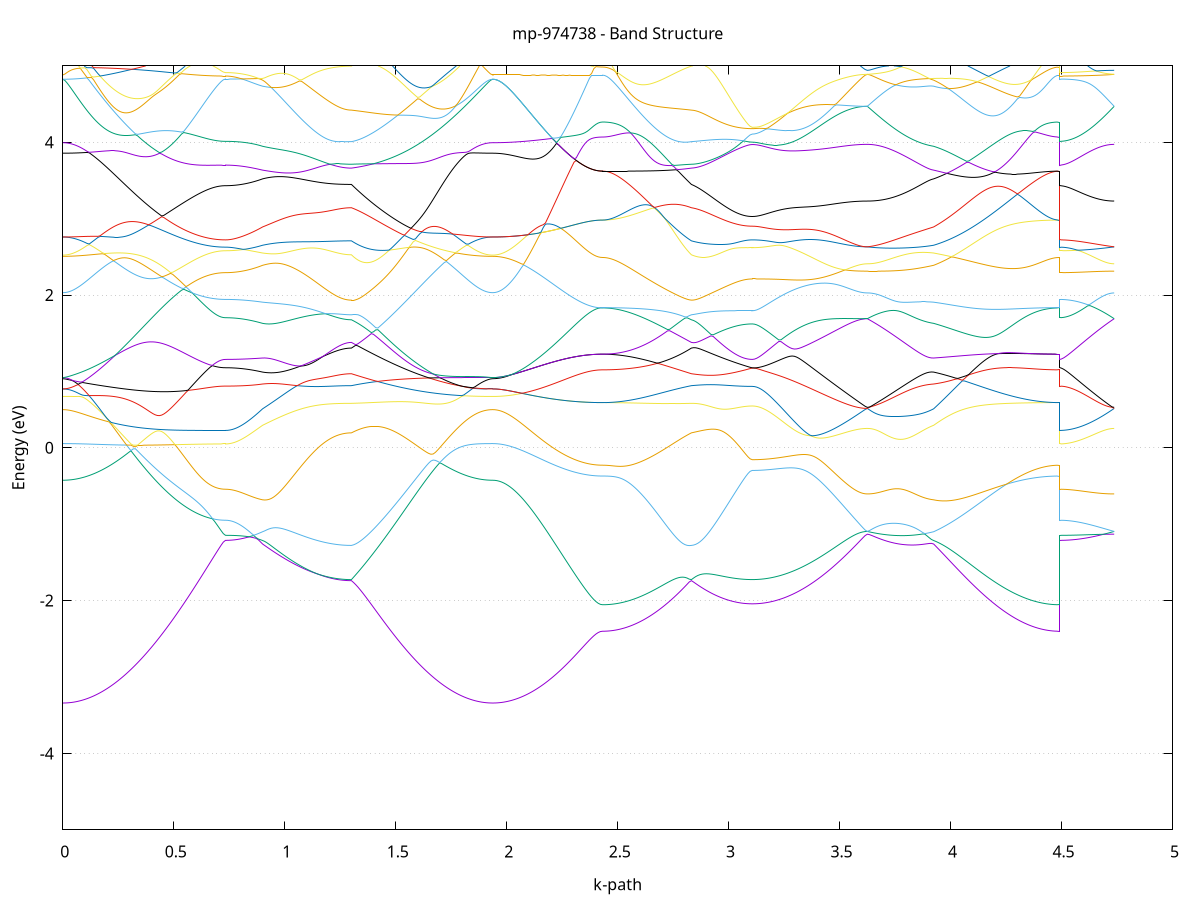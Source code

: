 set title 'mp-974738 - Band Structure'
set xlabel 'k-path'
set ylabel 'Energy (eV)'
set grid y
set yrange [-5:5]
set terminal png size 800,600
set output 'mp-974738_bands_gnuplot.png'
plot '-' using 1:2 with lines notitle, '-' using 1:2 with lines notitle, '-' using 1:2 with lines notitle, '-' using 1:2 with lines notitle, '-' using 1:2 with lines notitle, '-' using 1:2 with lines notitle, '-' using 1:2 with lines notitle, '-' using 1:2 with lines notitle, '-' using 1:2 with lines notitle, '-' using 1:2 with lines notitle, '-' using 1:2 with lines notitle, '-' using 1:2 with lines notitle, '-' using 1:2 with lines notitle, '-' using 1:2 with lines notitle, '-' using 1:2 with lines notitle, '-' using 1:2 with lines notitle, '-' using 1:2 with lines notitle, '-' using 1:2 with lines notitle, '-' using 1:2 with lines notitle, '-' using 1:2 with lines notitle, '-' using 1:2 with lines notitle, '-' using 1:2 with lines notitle, '-' using 1:2 with lines notitle, '-' using 1:2 with lines notitle, '-' using 1:2 with lines notitle, '-' using 1:2 with lines notitle, '-' using 1:2 with lines notitle, '-' using 1:2 with lines notitle, '-' using 1:2 with lines notitle, '-' using 1:2 with lines notitle, '-' using 1:2 with lines notitle, '-' using 1:2 with lines notitle, '-' using 1:2 with lines notitle, '-' using 1:2 with lines notitle, '-' using 1:2 with lines notitle, '-' using 1:2 with lines notitle, '-' using 1:2 with lines notitle, '-' using 1:2 with lines notitle, '-' using 1:2 with lines notitle, '-' using 1:2 with lines notitle, '-' using 1:2 with lines notitle, '-' using 1:2 with lines notitle, '-' using 1:2 with lines notitle, '-' using 1:2 with lines notitle, '-' using 1:2 with lines notitle, '-' using 1:2 with lines notitle, '-' using 1:2 with lines notitle, '-' using 1:2 with lines notitle
0.000000 -36.872607
0.009907 -36.872607
0.019814 -36.872607
0.029721 -36.872607
0.039628 -36.872607
0.049536 -36.872607
0.059443 -36.872607
0.069350 -36.872607
0.079257 -36.872607
0.089164 -36.872607
0.099071 -36.872607
0.108978 -36.872607
0.118885 -36.872607
0.128792 -36.872607
0.138700 -36.872607
0.148607 -36.872607
0.158514 -36.872507
0.168421 -36.872507
0.178328 -36.872507
0.188235 -36.872507
0.198142 -36.872507
0.208049 -36.872507
0.217957 -36.872507
0.227864 -36.872507
0.237771 -36.872507
0.247678 -36.872507
0.257585 -36.872507
0.267492 -36.872507
0.277399 -36.872507
0.287306 -36.872407
0.297213 -36.872407
0.307121 -36.872407
0.317028 -36.872407
0.326935 -36.872407
0.336842 -36.872407
0.346749 -36.872407
0.356656 -36.872407
0.366563 -36.872407
0.376470 -36.872407
0.386377 -36.872307
0.396285 -36.872307
0.406192 -36.872307
0.416099 -36.872307
0.426006 -36.872307
0.435913 -36.872307
0.445820 -36.872307
0.455727 -36.872307
0.465634 -36.872307
0.475542 -36.872307
0.485449 -36.872307
0.495356 -36.872307
0.505263 -36.872207
0.515170 -36.872207
0.525077 -36.872207
0.534984 -36.872207
0.544891 -36.872207
0.554798 -36.872207
0.564706 -36.872207
0.574613 -36.872207
0.584520 -36.872207
0.594427 -36.872207
0.604334 -36.872207
0.614241 -36.872207
0.624148 -36.872207
0.634055 -36.872207
0.643962 -36.872207
0.653870 -36.872207
0.663777 -36.872207
0.673684 -36.872207
0.683591 -36.872207
0.693498 -36.872207
0.703405 -36.872107
0.713312 -36.872107
0.723219 -36.872107
0.733126 -36.872107
0.733126 -36.872107
0.742960 -36.872107
0.752793 -36.872107
0.762626 -36.872107
0.772459 -36.872107
0.782292 -36.872107
0.792125 -36.872107
0.801958 -36.872107
0.811791 -36.872107
0.821624 -36.872107
0.831457 -36.872107
0.841290 -36.872107
0.851123 -36.872107
0.860956 -36.872207
0.870789 -36.872207
0.880622 -36.872207
0.890455 -36.872207
0.900288 -36.872207
0.900288 -36.872207
0.910049 -36.872207
0.919810 -36.872207
0.929571 -36.872207
0.939332 -36.872207
0.949092 -36.872207
0.958853 -36.872207
0.968614 -36.872207
0.978375 -36.872207
0.988136 -36.872207
0.997897 -36.872207
1.007658 -36.872207
1.017419 -36.872207
1.027180 -36.872207
1.036941 -36.872207
1.046702 -36.872207
1.056463 -36.872207
1.066224 -36.872207
1.075984 -36.872207
1.085745 -36.872207
1.095506 -36.872207
1.105267 -36.872207
1.115028 -36.872207
1.124789 -36.872207
1.134550 -36.872207
1.144311 -36.872207
1.154072 -36.872207
1.163833 -36.872207
1.173594 -36.872207
1.183355 -36.872207
1.193115 -36.872207
1.202876 -36.872207
1.212637 -36.872207
1.222398 -36.872207
1.232159 -36.872207
1.241920 -36.872207
1.251681 -36.872207
1.261442 -36.872207
1.271203 -36.872207
1.280964 -36.872207
1.290725 -36.872207
1.300486 -36.872207
1.300486 -36.872207
1.310433 -36.872207
1.320379 -36.872207
1.330326 -36.872207
1.340273 -36.872207
1.350220 -36.872207
1.360167 -36.872207
1.370114 -36.872207
1.380061 -36.872207
1.390007 -36.872207
1.399954 -36.872307
1.409901 -36.872307
1.419848 -36.872307
1.429795 -36.872307
1.439742 -36.872307
1.449689 -36.872307
1.459636 -36.872307
1.469582 -36.872307
1.479529 -36.872307
1.489476 -36.872307
1.499423 -36.872307
1.509370 -36.872307
1.519317 -36.872307
1.529264 -36.872307
1.539211 -36.872407
1.549157 -36.872407
1.559104 -36.872407
1.569051 -36.872407
1.578998 -36.872407
1.588945 -36.872407
1.598892 -36.872407
1.608839 -36.872407
1.618785 -36.872407
1.628732 -36.872407
1.638679 -36.872407
1.648626 -36.872407
1.658573 -36.872507
1.668520 -36.872507
1.678467 -36.872507
1.688414 -36.872507
1.698360 -36.872507
1.708307 -36.872507
1.718254 -36.872507
1.728201 -36.872507
1.738148 -36.872507
1.748095 -36.872507
1.758042 -36.872507
1.767988 -36.872507
1.777935 -36.872507
1.787882 -36.872607
1.797829 -36.872607
1.807776 -36.872607
1.817723 -36.872607
1.827670 -36.872607
1.837617 -36.872607
1.847563 -36.872607
1.857510 -36.872607
1.867457 -36.872607
1.877404 -36.872607
1.887351 -36.872607
1.897298 -36.872607
1.907245 -36.872607
1.917192 -36.872607
1.927138 -36.872607
1.937085 -36.872607
1.937085 -36.872607
1.946987 -36.872607
1.956888 -36.872607
1.966790 -36.872607
1.976691 -36.872607
1.986593 -36.872607
1.996494 -36.872607
2.006396 -36.872607
2.016298 -36.872607
2.026199 -36.872607
2.036101 -36.872607
2.046002 -36.872607
2.055904 -36.872507
2.065805 -36.872507
2.075707 -36.872507
2.085608 -36.872507
2.095510 -36.872507
2.105411 -36.872507
2.115313 -36.872507
2.125214 -36.872507
2.135116 -36.872507
2.145017 -36.872407
2.154919 -36.872407
2.164821 -36.872407
2.174722 -36.872407
2.184624 -36.872407
2.194525 -36.872407
2.204427 -36.872407
2.214328 -36.872407
2.224230 -36.872307
2.234131 -36.872307
2.244033 -36.872307
2.253934 -36.872307
2.263836 -36.872307
2.273737 -36.872307
2.283639 -36.872307
2.293540 -36.872307
2.303442 -36.872207
2.313343 -36.872207
2.323245 -36.872207
2.333147 -36.872207
2.343048 -36.872207
2.352950 -36.872207
2.362851 -36.872207
2.372753 -36.872207
2.382654 -36.872207
2.392556 -36.872207
2.402457 -36.872207
2.412359 -36.872207
2.422260 -36.872207
2.432162 -36.872207
2.432162 -36.872207
2.441923 -36.872207
2.451684 -36.872207
2.461445 -36.872207
2.471206 -36.872207
2.480966 -36.872207
2.490727 -36.872207
2.500488 -36.872207
2.510249 -36.872207
2.520010 -36.872207
2.529771 -36.872207
2.539532 -36.872207
2.549293 -36.872207
2.559054 -36.872207
2.568815 -36.872207
2.578576 -36.872207
2.588337 -36.872207
2.598098 -36.872207
2.607858 -36.872207
2.617619 -36.872207
2.627380 -36.872207
2.637141 -36.872207
2.646902 -36.872207
2.656663 -36.872207
2.666424 -36.872207
2.676185 -36.872207
2.685946 -36.872207
2.695707 -36.872207
2.705468 -36.872207
2.715229 -36.872207
2.724990 -36.872207
2.734750 -36.872207
2.744511 -36.872207
2.754272 -36.872207
2.764033 -36.872207
2.773794 -36.872207
2.783555 -36.872207
2.793316 -36.872207
2.803077 -36.872207
2.812838 -36.872207
2.822599 -36.872207
2.832360 -36.872207
2.832360 -36.872207
2.842156 -36.872207
2.851953 -36.872207
2.861750 -36.872207
2.871547 -36.872207
2.881344 -36.872207
2.891141 -36.872207
2.900937 -36.872207
2.910734 -36.872207
2.920531 -36.872207
2.930328 -36.872207
2.940125 -36.872207
2.949922 -36.872207
2.959718 -36.872207
2.969515 -36.872207
2.979312 -36.872207
2.989109 -36.872207
2.998906 -36.872207
3.008703 -36.872207
3.018499 -36.872307
3.028296 -36.872307
3.038093 -36.872307
3.047890 -36.872307
3.057687 -36.872307
3.067484 -36.872307
3.077280 -36.872307
3.087077 -36.872307
3.096874 -36.872307
3.106671 -36.872307
3.106671 -36.872307
3.116640 -36.872307
3.126609 -36.872307
3.136579 -36.872307
3.146548 -36.872307
3.156517 -36.872307
3.166486 -36.872307
3.176455 -36.872307
3.186425 -36.872307
3.196394 -36.872307
3.206363 -36.872307
3.216332 -36.872207
3.226301 -36.872207
3.236271 -36.872207
3.246240 -36.872207
3.256209 -36.872207
3.266178 -36.872207
3.276147 -36.872207
3.286117 -36.872207
3.296086 -36.872207
3.306055 -36.872207
3.316024 -36.872207
3.325993 -36.872207
3.335963 -36.872207
3.345932 -36.872207
3.355901 -36.872207
3.365870 -36.872207
3.375839 -36.872207
3.385809 -36.872207
3.395778 -36.872207
3.405747 -36.872207
3.415716 -36.872207
3.425686 -36.872207
3.435655 -36.872207
3.445624 -36.872207
3.455593 -36.872207
3.465562 -36.872207
3.475532 -36.872207
3.485501 -36.872207
3.495470 -36.872207
3.505439 -36.872207
3.515408 -36.872207
3.525378 -36.872207
3.535347 -36.872207
3.545316 -36.872207
3.555285 -36.872207
3.565254 -36.872207
3.575224 -36.872207
3.585193 -36.872107
3.595162 -36.872107
3.605131 -36.872107
3.615100 -36.872107
3.625070 -36.872107
3.625070 -36.872107
3.635026 -36.872107
3.644983 -36.872107
3.654939 -36.872107
3.664896 -36.872107
3.674852 -36.872107
3.684808 -36.872107
3.694765 -36.872107
3.704721 -36.872107
3.714678 -36.872107
3.724634 -36.872107
3.734591 -36.872107
3.744547 -36.872207
3.754504 -36.872207
3.764460 -36.872207
3.774417 -36.872207
3.784373 -36.872207
3.794330 -36.872207
3.804286 -36.872207
3.814243 -36.872207
3.824199 -36.872207
3.834155 -36.872207
3.844112 -36.872207
3.854068 -36.872207
3.864025 -36.872207
3.873981 -36.872207
3.883938 -36.872207
3.893894 -36.872207
3.903851 -36.872207
3.913807 -36.872207
3.923764 -36.872207
3.923764 -36.872207
3.933693 -36.872207
3.943622 -36.872207
3.953551 -36.872207
3.963481 -36.872207
3.973410 -36.872207
3.983339 -36.872207
3.993268 -36.872207
4.003197 -36.872207
4.013127 -36.872207
4.023056 -36.872207
4.032985 -36.872207
4.042914 -36.872207
4.052843 -36.872207
4.062773 -36.872207
4.072702 -36.872207
4.082631 -36.872207
4.092560 -36.872207
4.102490 -36.872207
4.112419 -36.872207
4.122348 -36.872207
4.132277 -36.872207
4.142206 -36.872207
4.152136 -36.872207
4.162065 -36.872207
4.171994 -36.872207
4.181923 -36.872207
4.191852 -36.872207
4.201782 -36.872207
4.211711 -36.872207
4.221640 -36.872207
4.231569 -36.872207
4.241498 -36.872207
4.251428 -36.872207
4.261357 -36.872207
4.271286 -36.872207
4.281215 -36.872207
4.291145 -36.872207
4.301074 -36.872207
4.311003 -36.872207
4.320932 -36.872207
4.330861 -36.872207
4.340791 -36.872207
4.350720 -36.872207
4.360649 -36.872207
4.370578 -36.872207
4.380507 -36.872207
4.390437 -36.872207
4.400366 -36.872207
4.410295 -36.872207
4.420224 -36.872207
4.430154 -36.872207
4.440083 -36.872207
4.450012 -36.872207
4.459941 -36.872207
4.469870 -36.872207
4.479800 -36.872207
4.489729 -36.872207
4.489729 -36.872107
4.499630 -36.872107
4.509532 -36.872107
4.519433 -36.872107
4.529335 -36.872107
4.539236 -36.872107
4.549138 -36.872107
4.559040 -36.872107
4.568941 -36.872107
4.578843 -36.872107
4.588744 -36.872107
4.598646 -36.872107
4.608547 -36.872107
4.618449 -36.872107
4.628350 -36.872107
4.638252 -36.872107
4.648153 -36.872107
4.658055 -36.872107
4.667956 -36.872107
4.677858 -36.872107
4.687759 -36.872107
4.697661 -36.872107
4.707563 -36.872107
4.717464 -36.872107
4.727366 -36.872107
4.737267 -36.872107
e
0.000000 -36.826407
0.009907 -36.826407
0.019814 -36.826407
0.029721 -36.826307
0.039628 -36.826307
0.049536 -36.826307
0.059443 -36.826307
0.069350 -36.826307
0.079257 -36.826307
0.089164 -36.826207
0.099071 -36.826207
0.108978 -36.826207
0.118885 -36.826107
0.128792 -36.826107
0.138700 -36.826007
0.148607 -36.826007
0.158514 -36.825907
0.168421 -36.825907
0.178328 -36.825807
0.188235 -36.825807
0.198142 -36.825707
0.208049 -36.825607
0.217957 -36.825607
0.227864 -36.825507
0.237771 -36.825407
0.247678 -36.825407
0.257585 -36.825307
0.267492 -36.825207
0.277399 -36.825107
0.287306 -36.825107
0.297213 -36.825007
0.307121 -36.824907
0.317028 -36.824807
0.326935 -36.824707
0.336842 -36.824707
0.346749 -36.824607
0.356656 -36.824507
0.366563 -36.824407
0.376470 -36.824307
0.386377 -36.824207
0.396285 -36.824207
0.406192 -36.824107
0.416099 -36.824007
0.426006 -36.823907
0.435913 -36.823807
0.445820 -36.823807
0.455727 -36.823707
0.465634 -36.823607
0.475542 -36.823507
0.485449 -36.823407
0.495356 -36.823407
0.505263 -36.823307
0.515170 -36.823207
0.525077 -36.823207
0.534984 -36.823107
0.544891 -36.823007
0.554798 -36.823007
0.564706 -36.822907
0.574613 -36.822907
0.584520 -36.822807
0.594427 -36.822807
0.604334 -36.822707
0.614241 -36.822707
0.624148 -36.822607
0.634055 -36.822607
0.643962 -36.822607
0.653870 -36.822507
0.663777 -36.822507
0.673684 -36.822507
0.683591 -36.822507
0.693498 -36.822507
0.703405 -36.822407
0.713312 -36.822407
0.723219 -36.822407
0.733126 -36.822407
0.733126 -36.822407
0.742960 -36.822407
0.752793 -36.822407
0.762626 -36.822407
0.772459 -36.822507
0.782292 -36.822507
0.792125 -36.822507
0.801958 -36.822507
0.811791 -36.822507
0.821624 -36.822607
0.831457 -36.822607
0.841290 -36.822707
0.851123 -36.822707
0.860956 -36.822707
0.870789 -36.822807
0.880622 -36.822807
0.890455 -36.822907
0.900288 -36.823007
0.900288 -36.823007
0.910049 -36.823007
0.919810 -36.823007
0.929571 -36.823107
0.939332 -36.823107
0.949092 -36.823207
0.958853 -36.823207
0.968614 -36.823207
0.978375 -36.823307
0.988136 -36.823307
0.997897 -36.823407
1.007658 -36.823407
1.017419 -36.823407
1.027180 -36.823507
1.036941 -36.823507
1.046702 -36.823507
1.056463 -36.823607
1.066224 -36.823607
1.075984 -36.823607
1.085745 -36.823607
1.095506 -36.823707
1.105267 -36.823707
1.115028 -36.823707
1.124789 -36.823707
1.134550 -36.823807
1.144311 -36.823807
1.154072 -36.823807
1.163833 -36.823807
1.173594 -36.823807
1.183355 -36.823907
1.193115 -36.823907
1.202876 -36.823907
1.212637 -36.823907
1.222398 -36.823907
1.232159 -36.823907
1.241920 -36.823907
1.251681 -36.823907
1.261442 -36.824007
1.271203 -36.824007
1.280964 -36.824007
1.290725 -36.824007
1.300486 -36.824007
1.300486 -36.824007
1.310433 -36.823807
1.320379 -36.823707
1.330326 -36.823607
1.340273 -36.823507
1.350220 -36.823307
1.360167 -36.823207
1.370114 -36.823107
1.380061 -36.822907
1.390007 -36.822807
1.399954 -36.822707
1.409901 -36.822607
1.419848 -36.822407
1.429795 -36.822507
1.439742 -36.822607
1.449689 -36.822707
1.459636 -36.822907
1.469582 -36.823007
1.479529 -36.823107
1.489476 -36.823207
1.499423 -36.823307
1.509370 -36.823507
1.519317 -36.823607
1.529264 -36.823707
1.539211 -36.823807
1.549157 -36.823907
1.559104 -36.824007
1.569051 -36.824107
1.578998 -36.824307
1.588945 -36.824407
1.598892 -36.824507
1.608839 -36.824607
1.618785 -36.824707
1.628732 -36.824807
1.638679 -36.824907
1.648626 -36.825007
1.658573 -36.825007
1.668520 -36.825107
1.678467 -36.825207
1.688414 -36.825307
1.698360 -36.825407
1.708307 -36.825507
1.718254 -36.825507
1.728201 -36.825607
1.738148 -36.825707
1.748095 -36.825707
1.758042 -36.825807
1.767988 -36.825907
1.777935 -36.825907
1.787882 -36.826007
1.797829 -36.826007
1.807776 -36.826107
1.817723 -36.826107
1.827670 -36.826207
1.837617 -36.826207
1.847563 -36.826207
1.857510 -36.826307
1.867457 -36.826307
1.877404 -36.826307
1.887351 -36.826307
1.897298 -36.826307
1.907245 -36.826307
1.917192 -36.826407
1.927138 -36.826407
1.937085 -36.826407
1.937085 -36.826407
1.946987 -36.826407
1.956888 -36.826407
1.966790 -36.826407
1.976691 -36.826407
1.986593 -36.826407
1.996494 -36.826407
2.006396 -36.826407
2.016298 -36.826407
2.026199 -36.826407
2.036101 -36.826407
2.046002 -36.826407
2.055904 -36.826407
2.065805 -36.826407
2.075707 -36.826407
2.085608 -36.826407
2.095510 -36.826507
2.105411 -36.826507
2.115313 -36.826507
2.125214 -36.826507
2.135116 -36.826507
2.145017 -36.826507
2.154919 -36.826507
2.164821 -36.826507
2.174722 -36.826607
2.184624 -36.826607
2.194525 -36.826607
2.204427 -36.826607
2.214328 -36.826607
2.224230 -36.826607
2.234131 -36.826607
2.244033 -36.826707
2.253934 -36.826707
2.263836 -36.826707
2.273737 -36.826707
2.283639 -36.826707
2.293540 -36.826707
2.303442 -36.826707
2.313343 -36.826707
2.323245 -36.826707
2.333147 -36.826707
2.343048 -36.826807
2.352950 -36.826807
2.362851 -36.826807
2.372753 -36.826807
2.382654 -36.826807
2.392556 -36.826807
2.402457 -36.826807
2.412359 -36.826807
2.422260 -36.826807
2.432162 -36.826807
2.432162 -36.826807
2.441923 -36.826807
2.451684 -36.826807
2.461445 -36.826807
2.471206 -36.826807
2.480966 -36.826707
2.490727 -36.826707
2.500488 -36.826707
2.510249 -36.826707
2.520010 -36.826607
2.529771 -36.826607
2.539532 -36.826607
2.549293 -36.826507
2.559054 -36.826507
2.568815 -36.826407
2.578576 -36.826407
2.588337 -36.826307
2.598098 -36.826207
2.607858 -36.826207
2.617619 -36.826107
2.627380 -36.826007
2.637141 -36.826007
2.646902 -36.825907
2.656663 -36.825807
2.666424 -36.825707
2.676185 -36.825607
2.685946 -36.825607
2.695707 -36.825507
2.705468 -36.825407
2.715229 -36.825307
2.724990 -36.825207
2.734750 -36.825107
2.744511 -36.825007
2.754272 -36.824907
2.764033 -36.824807
2.773794 -36.824707
2.783555 -36.824507
2.793316 -36.824407
2.803077 -36.824307
2.812838 -36.824207
2.822599 -36.824107
2.832360 -36.824007
2.832360 -36.824007
2.842156 -36.823907
2.851953 -36.823907
2.861750 -36.823807
2.871547 -36.823807
2.881344 -36.823707
2.891141 -36.823607
2.900937 -36.823607
2.910734 -36.823507
2.920531 -36.823507
2.930328 -36.823407
2.940125 -36.823407
2.949922 -36.823307
2.959718 -36.823307
2.969515 -36.823207
2.979312 -36.823107
2.989109 -36.823107
2.998906 -36.823007
3.008703 -36.823007
3.018499 -36.822907
3.028296 -36.822907
3.038093 -36.822807
3.047890 -36.822707
3.057687 -36.822707
3.067484 -36.822607
3.077280 -36.822607
3.087077 -36.822507
3.096874 -36.822507
3.106671 -36.822407
3.106671 -36.822407
3.116640 -36.822407
3.126609 -36.822407
3.136579 -36.822407
3.146548 -36.822407
3.156517 -36.822407
3.166486 -36.822407
3.176455 -36.822407
3.186425 -36.822407
3.196394 -36.822407
3.206363 -36.822407
3.216332 -36.822407
3.226301 -36.822407
3.236271 -36.822407
3.246240 -36.822407
3.256209 -36.822407
3.266178 -36.822407
3.276147 -36.822407
3.286117 -36.822407
3.296086 -36.822407
3.306055 -36.822407
3.316024 -36.822407
3.325993 -36.822407
3.335963 -36.822407
3.345932 -36.822407
3.355901 -36.822407
3.365870 -36.822407
3.375839 -36.822407
3.385809 -36.822407
3.395778 -36.822407
3.405747 -36.822407
3.415716 -36.822407
3.425686 -36.822407
3.435655 -36.822407
3.445624 -36.822407
3.455593 -36.822407
3.465562 -36.822407
3.475532 -36.822407
3.485501 -36.822407
3.495470 -36.822407
3.505439 -36.822407
3.515408 -36.822407
3.525378 -36.822407
3.535347 -36.822407
3.545316 -36.822407
3.555285 -36.822407
3.565254 -36.822407
3.575224 -36.822407
3.585193 -36.822407
3.595162 -36.822407
3.605131 -36.822407
3.615100 -36.822407
3.625070 -36.822407
3.625070 -36.822407
3.635026 -36.822407
3.644983 -36.822407
3.654939 -36.822407
3.664896 -36.822407
3.674852 -36.822407
3.684808 -36.822407
3.694765 -36.822507
3.704721 -36.822507
3.714678 -36.822507
3.724634 -36.822507
3.734591 -36.822507
3.744547 -36.822507
3.754504 -36.822507
3.764460 -36.822507
3.774417 -36.822607
3.784373 -36.822607
3.794330 -36.822607
3.804286 -36.822607
3.814243 -36.822607
3.824199 -36.822707
3.834155 -36.822707
3.844112 -36.822707
3.854068 -36.822707
3.864025 -36.822807
3.873981 -36.822807
3.883938 -36.822807
3.893894 -36.822907
3.903851 -36.822907
3.913807 -36.822907
3.923764 -36.823007
3.923764 -36.823007
3.933693 -36.823007
3.943622 -36.823107
3.953551 -36.823207
3.963481 -36.823207
3.973410 -36.823307
3.983339 -36.823407
3.993268 -36.823507
4.003197 -36.823507
4.013127 -36.823607
4.023056 -36.823707
4.032985 -36.823807
4.042914 -36.823907
4.052843 -36.824007
4.062773 -36.824007
4.072702 -36.824107
4.082631 -36.824207
4.092560 -36.824307
4.102490 -36.824407
4.112419 -36.824507
4.122348 -36.824607
4.132277 -36.824707
4.142206 -36.824807
4.152136 -36.824907
4.162065 -36.825007
4.171994 -36.825107
4.181923 -36.825107
4.191852 -36.825207
4.201782 -36.825307
4.211711 -36.825407
4.221640 -36.825507
4.231569 -36.825607
4.241498 -36.825707
4.251428 -36.825707
4.261357 -36.825807
4.271286 -36.825907
4.281215 -36.826007
4.291145 -36.826007
4.301074 -36.826107
4.311003 -36.826207
4.320932 -36.826207
4.330861 -36.826307
4.340791 -36.826407
4.350720 -36.826407
4.360649 -36.826507
4.370578 -36.826507
4.380507 -36.826507
4.390437 -36.826607
4.400366 -36.826607
4.410295 -36.826707
4.420224 -36.826707
4.430154 -36.826707
4.440083 -36.826707
4.450012 -36.826807
4.459941 -36.826807
4.469870 -36.826807
4.479800 -36.826807
4.489729 -36.826807
4.489729 -36.822407
4.499630 -36.822407
4.509532 -36.822407
4.519433 -36.822407
4.529335 -36.822407
4.539236 -36.822407
4.549138 -36.822407
4.559040 -36.822407
4.568941 -36.822407
4.578843 -36.822407
4.588744 -36.822407
4.598646 -36.822407
4.608547 -36.822407
4.618449 -36.822407
4.628350 -36.822407
4.638252 -36.822407
4.648153 -36.822407
4.658055 -36.822407
4.667956 -36.822407
4.677858 -36.822407
4.687759 -36.822407
4.697661 -36.822407
4.707563 -36.822407
4.717464 -36.822407
4.727366 -36.822407
4.737267 -36.822407
e
0.000000 -36.818107
0.009907 -36.818107
0.019814 -36.818107
0.029721 -36.818107
0.039628 -36.818207
0.049536 -36.818207
0.059443 -36.818207
0.069350 -36.818207
0.079257 -36.818307
0.089164 -36.818307
0.099071 -36.818307
0.108978 -36.818407
0.118885 -36.818407
0.128792 -36.818407
0.138700 -36.818507
0.148607 -36.818507
0.158514 -36.818607
0.168421 -36.818707
0.178328 -36.818707
0.188235 -36.818807
0.198142 -36.818907
0.208049 -36.818907
0.217957 -36.819007
0.227864 -36.819107
0.237771 -36.819207
0.247678 -36.819207
0.257585 -36.819307
0.267492 -36.819407
0.277399 -36.819507
0.287306 -36.819607
0.297213 -36.819607
0.307121 -36.819707
0.317028 -36.819807
0.326935 -36.819907
0.336842 -36.820007
0.346749 -36.820107
0.356656 -36.820207
0.366563 -36.820307
0.376470 -36.820407
0.386377 -36.820507
0.396285 -36.820607
0.406192 -36.820607
0.416099 -36.820707
0.426006 -36.820807
0.435913 -36.820907
0.445820 -36.821007
0.455727 -36.821107
0.465634 -36.821207
0.475542 -36.821207
0.485449 -36.821307
0.495356 -36.821407
0.505263 -36.821507
0.515170 -36.821607
0.525077 -36.821607
0.534984 -36.821707
0.544891 -36.821807
0.554798 -36.821807
0.564706 -36.821907
0.574613 -36.821907
0.584520 -36.822007
0.594427 -36.822107
0.604334 -36.822107
0.614241 -36.822207
0.624148 -36.822207
0.634055 -36.822207
0.643962 -36.822307
0.653870 -36.822307
0.663777 -36.822307
0.673684 -36.822407
0.683591 -36.822407
0.693498 -36.822407
0.703405 -36.822407
0.713312 -36.822407
0.723219 -36.822407
0.733126 -36.822407
0.733126 -36.822407
0.742960 -36.822407
0.752793 -36.822407
0.762626 -36.822407
0.772459 -36.822407
0.782292 -36.822407
0.792125 -36.822407
0.801958 -36.822307
0.811791 -36.822307
0.821624 -36.822307
0.831457 -36.822207
0.841290 -36.822207
0.851123 -36.822207
0.860956 -36.822107
0.870789 -36.822107
0.880622 -36.822007
0.890455 -36.822007
0.900288 -36.821907
0.900288 -36.821907
0.910049 -36.821907
0.919810 -36.821807
0.929571 -36.821807
0.939332 -36.821707
0.949092 -36.821707
0.958853 -36.821707
0.968614 -36.821607
0.978375 -36.821607
0.988136 -36.821507
0.997897 -36.821507
1.007658 -36.821507
1.017419 -36.821407
1.027180 -36.821407
1.036941 -36.821407
1.046702 -36.821307
1.056463 -36.821307
1.066224 -36.821307
1.075984 -36.821207
1.085745 -36.821207
1.095506 -36.821207
1.105267 -36.821207
1.115028 -36.821107
1.124789 -36.821107
1.134550 -36.821107
1.144311 -36.821107
1.154072 -36.821007
1.163833 -36.821007
1.173594 -36.821007
1.183355 -36.821007
1.193115 -36.821007
1.202876 -36.821007
1.212637 -36.821007
1.222398 -36.820907
1.232159 -36.820907
1.241920 -36.820907
1.251681 -36.820907
1.261442 -36.820907
1.271203 -36.820907
1.280964 -36.820907
1.290725 -36.820907
1.300486 -36.820907
1.300486 -36.820907
1.310433 -36.821007
1.320379 -36.821107
1.330326 -36.821307
1.340273 -36.821407
1.350220 -36.821507
1.360167 -36.821607
1.370114 -36.821707
1.380061 -36.821907
1.390007 -36.822007
1.399954 -36.822107
1.409901 -36.822207
1.419848 -36.822407
1.429795 -36.822307
1.439742 -36.822207
1.449689 -36.822007
1.459636 -36.821907
1.469582 -36.821807
1.479529 -36.821607
1.489476 -36.821507
1.499423 -36.821407
1.509370 -36.821307
1.519317 -36.821107
1.529264 -36.821007
1.539211 -36.820907
1.549157 -36.820807
1.559104 -36.820707
1.569051 -36.820507
1.578998 -36.820407
1.588945 -36.820307
1.598892 -36.820207
1.608839 -36.820107
1.618785 -36.820007
1.628732 -36.819907
1.638679 -36.819807
1.648626 -36.819707
1.658573 -36.819607
1.668520 -36.819507
1.678467 -36.819407
1.688414 -36.819307
1.698360 -36.819207
1.708307 -36.819107
1.718254 -36.819007
1.728201 -36.819007
1.738148 -36.818907
1.748095 -36.818807
1.758042 -36.818707
1.767988 -36.818707
1.777935 -36.818607
1.787882 -36.818607
1.797829 -36.818507
1.807776 -36.818507
1.817723 -36.818407
1.827670 -36.818407
1.837617 -36.818307
1.847563 -36.818307
1.857510 -36.818307
1.867457 -36.818207
1.877404 -36.818207
1.887351 -36.818207
1.897298 -36.818207
1.907245 -36.818107
1.917192 -36.818107
1.927138 -36.818107
1.937085 -36.818107
1.937085 -36.818107
1.946987 -36.818107
1.956888 -36.818107
1.966790 -36.818107
1.976691 -36.818107
1.986593 -36.818107
1.996494 -36.818107
2.006396 -36.818107
2.016298 -36.818107
2.026199 -36.818107
2.036101 -36.818107
2.046002 -36.818107
2.055904 -36.818107
2.065805 -36.818107
2.075707 -36.818107
2.085608 -36.818107
2.095510 -36.818107
2.105411 -36.818107
2.115313 -36.818107
2.125214 -36.818107
2.135116 -36.818107
2.145017 -36.818107
2.154919 -36.818107
2.164821 -36.818107
2.174722 -36.818107
2.184624 -36.818107
2.194525 -36.818107
2.204427 -36.818107
2.214328 -36.818107
2.224230 -36.818107
2.234131 -36.818107
2.244033 -36.818107
2.253934 -36.818107
2.263836 -36.818107
2.273737 -36.818107
2.283639 -36.818107
2.293540 -36.818107
2.303442 -36.818107
2.313343 -36.818107
2.323245 -36.818107
2.333147 -36.818107
2.343048 -36.818107
2.352950 -36.818107
2.362851 -36.818107
2.372753 -36.818107
2.382654 -36.818107
2.392556 -36.818107
2.402457 -36.818107
2.412359 -36.818107
2.422260 -36.818107
2.432162 -36.818107
2.432162 -36.818107
2.441923 -36.818107
2.451684 -36.818107
2.461445 -36.818207
2.471206 -36.818207
2.480966 -36.818207
2.490727 -36.818207
2.500488 -36.818207
2.510249 -36.818307
2.520010 -36.818307
2.529771 -36.818307
2.539532 -36.818407
2.549293 -36.818407
2.559054 -36.818407
2.568815 -36.818507
2.578576 -36.818507
2.588337 -36.818607
2.598098 -36.818707
2.607858 -36.818707
2.617619 -36.818807
2.627380 -36.818907
2.637141 -36.818907
2.646902 -36.819007
2.656663 -36.819107
2.666424 -36.819207
2.676185 -36.819307
2.685946 -36.819307
2.695707 -36.819407
2.705468 -36.819507
2.715229 -36.819607
2.724990 -36.819707
2.734750 -36.819807
2.744511 -36.819907
2.754272 -36.820007
2.764033 -36.820107
2.773794 -36.820207
2.783555 -36.820307
2.793316 -36.820407
2.803077 -36.820607
2.812838 -36.820707
2.822599 -36.820807
2.832360 -36.820907
2.832360 -36.820907
2.842156 -36.820907
2.851953 -36.821007
2.861750 -36.821007
2.871547 -36.821107
2.881344 -36.821107
2.891141 -36.821207
2.900937 -36.821307
2.910734 -36.821307
2.920531 -36.821407
2.930328 -36.821407
2.940125 -36.821507
2.949922 -36.821507
2.959718 -36.821607
2.969515 -36.821607
2.979312 -36.821707
2.989109 -36.821707
2.998906 -36.821807
3.008703 -36.821807
3.018499 -36.821907
3.028296 -36.821907
3.038093 -36.822007
3.047890 -36.822107
3.057687 -36.822107
3.067484 -36.822207
3.077280 -36.822207
3.087077 -36.822307
3.096874 -36.822307
3.106671 -36.822307
3.106671 -36.822307
3.116640 -36.822307
3.126609 -36.822307
3.136579 -36.822307
3.146548 -36.822307
3.156517 -36.822307
3.166486 -36.822407
3.176455 -36.822407
3.186425 -36.822407
3.196394 -36.822407
3.206363 -36.822407
3.216332 -36.822407
3.226301 -36.822407
3.236271 -36.822407
3.246240 -36.822407
3.256209 -36.822407
3.266178 -36.822407
3.276147 -36.822407
3.286117 -36.822407
3.296086 -36.822407
3.306055 -36.822407
3.316024 -36.822407
3.325993 -36.822407
3.335963 -36.822407
3.345932 -36.822407
3.355901 -36.822407
3.365870 -36.822407
3.375839 -36.822407
3.385809 -36.822407
3.395778 -36.822407
3.405747 -36.822407
3.415716 -36.822407
3.425686 -36.822407
3.435655 -36.822407
3.445624 -36.822407
3.455593 -36.822407
3.465562 -36.822407
3.475532 -36.822407
3.485501 -36.822407
3.495470 -36.822407
3.505439 -36.822407
3.515408 -36.822407
3.525378 -36.822407
3.535347 -36.822407
3.545316 -36.822407
3.555285 -36.822407
3.565254 -36.822407
3.575224 -36.822407
3.585193 -36.822407
3.595162 -36.822407
3.605131 -36.822407
3.615100 -36.822407
3.625070 -36.822407
3.625070 -36.822407
3.635026 -36.822407
3.644983 -36.822407
3.654939 -36.822407
3.664896 -36.822407
3.674852 -36.822407
3.684808 -36.822407
3.694765 -36.822407
3.704721 -36.822407
3.714678 -36.822407
3.724634 -36.822407
3.734591 -36.822407
3.744547 -36.822307
3.754504 -36.822307
3.764460 -36.822307
3.774417 -36.822307
3.784373 -36.822307
3.794330 -36.822307
3.804286 -36.822207
3.814243 -36.822207
3.824199 -36.822207
3.834155 -36.822207
3.844112 -36.822107
3.854068 -36.822107
3.864025 -36.822107
3.873981 -36.822107
3.883938 -36.822007
3.893894 -36.822007
3.903851 -36.822007
3.913807 -36.821907
3.923764 -36.821907
3.923764 -36.821907
3.933693 -36.821807
3.943622 -36.821807
3.953551 -36.821707
3.963481 -36.821607
3.973410 -36.821607
3.983339 -36.821507
3.993268 -36.821407
4.003197 -36.821307
4.013127 -36.821307
4.023056 -36.821207
4.032985 -36.821107
4.042914 -36.821007
4.052843 -36.820907
4.062773 -36.820807
4.072702 -36.820707
4.082631 -36.820707
4.092560 -36.820607
4.102490 -36.820507
4.112419 -36.820407
4.122348 -36.820307
4.132277 -36.820207
4.142206 -36.820107
4.152136 -36.820007
4.162065 -36.819907
4.171994 -36.819807
4.181923 -36.819707
4.191852 -36.819707
4.201782 -36.819607
4.211711 -36.819507
4.221640 -36.819407
4.231569 -36.819307
4.241498 -36.819207
4.251428 -36.819207
4.261357 -36.819107
4.271286 -36.819007
4.281215 -36.818907
4.291145 -36.818907
4.301074 -36.818807
4.311003 -36.818707
4.320932 -36.818707
4.330861 -36.818607
4.340791 -36.818607
4.350720 -36.818507
4.360649 -36.818507
4.370578 -36.818407
4.380507 -36.818407
4.390437 -36.818307
4.400366 -36.818307
4.410295 -36.818307
4.420224 -36.818207
4.430154 -36.818207
4.440083 -36.818207
4.450012 -36.818207
4.459941 -36.818207
4.469870 -36.818107
4.479800 -36.818107
4.489729 -36.818107
4.489729 -36.822407
4.499630 -36.822407
4.509532 -36.822407
4.519433 -36.822407
4.529335 -36.822407
4.539236 -36.822407
4.549138 -36.822407
4.559040 -36.822407
4.568941 -36.822407
4.578843 -36.822407
4.588744 -36.822407
4.598646 -36.822407
4.608547 -36.822407
4.618449 -36.822407
4.628350 -36.822407
4.638252 -36.822407
4.648153 -36.822407
4.658055 -36.822407
4.667956 -36.822407
4.677858 -36.822407
4.687759 -36.822407
4.697661 -36.822407
4.707563 -36.822407
4.717464 -36.822407
4.727366 -36.822407
4.737267 -36.822407
e
0.000000 -31.270707
0.009907 -31.270707
0.019814 -31.270707
0.029721 -31.270707
0.039628 -31.270707
0.049536 -31.270707
0.059443 -31.270707
0.069350 -31.270707
0.079257 -31.270707
0.089164 -31.270707
0.099071 -31.270707
0.108978 -31.270707
0.118885 -31.270707
0.128792 -31.270707
0.138700 -31.270707
0.148607 -31.270707
0.158514 -31.270707
0.168421 -31.270707
0.178328 -31.270707
0.188235 -31.270707
0.198142 -31.270707
0.208049 -31.270707
0.217957 -31.270707
0.227864 -31.270707
0.237771 -31.270707
0.247678 -31.270707
0.257585 -31.270707
0.267492 -31.270707
0.277399 -31.270707
0.287306 -31.270707
0.297213 -31.270707
0.307121 -31.270707
0.317028 -31.270707
0.326935 -31.270707
0.336842 -31.270707
0.346749 -31.270707
0.356656 -31.270707
0.366563 -31.270707
0.376470 -31.270707
0.386377 -31.270707
0.396285 -31.270707
0.406192 -31.270707
0.416099 -31.270707
0.426006 -31.270707
0.435913 -31.270707
0.445820 -31.270707
0.455727 -31.270707
0.465634 -31.270707
0.475542 -31.270707
0.485449 -31.270707
0.495356 -31.270707
0.505263 -31.270707
0.515170 -31.270707
0.525077 -31.270707
0.534984 -31.270707
0.544891 -31.270707
0.554798 -31.270707
0.564706 -31.270707
0.574613 -31.270707
0.584520 -31.270707
0.594427 -31.270707
0.604334 -31.270707
0.614241 -31.270707
0.624148 -31.270707
0.634055 -31.270707
0.643962 -31.270707
0.653870 -31.270707
0.663777 -31.270707
0.673684 -31.270707
0.683591 -31.270707
0.693498 -31.270707
0.703405 -31.270707
0.713312 -31.270707
0.723219 -31.270707
0.733126 -31.270707
0.733126 -31.270707
0.742960 -31.270707
0.752793 -31.270707
0.762626 -31.270707
0.772459 -31.270707
0.782292 -31.270707
0.792125 -31.270707
0.801958 -31.270707
0.811791 -31.270707
0.821624 -31.270707
0.831457 -31.270707
0.841290 -31.270707
0.851123 -31.270707
0.860956 -31.270707
0.870789 -31.270707
0.880622 -31.270707
0.890455 -31.270707
0.900288 -31.270707
0.900288 -31.270707
0.910049 -31.270707
0.919810 -31.270707
0.929571 -31.270707
0.939332 -31.270707
0.949092 -31.270707
0.958853 -31.270707
0.968614 -31.270707
0.978375 -31.270707
0.988136 -31.270707
0.997897 -31.270707
1.007658 -31.270707
1.017419 -31.270707
1.027180 -31.270707
1.036941 -31.270707
1.046702 -31.270707
1.056463 -31.270707
1.066224 -31.270707
1.075984 -31.270707
1.085745 -31.270707
1.095506 -31.270707
1.105267 -31.270707
1.115028 -31.270707
1.124789 -31.270707
1.134550 -31.270707
1.144311 -31.270707
1.154072 -31.270707
1.163833 -31.270707
1.173594 -31.270707
1.183355 -31.270707
1.193115 -31.270707
1.202876 -31.270707
1.212637 -31.270707
1.222398 -31.270707
1.232159 -31.270707
1.241920 -31.270707
1.251681 -31.270707
1.261442 -31.270707
1.271203 -31.270707
1.280964 -31.270707
1.290725 -31.270707
1.300486 -31.270707
1.300486 -31.270707
1.310433 -31.270707
1.320379 -31.270707
1.330326 -31.270707
1.340273 -31.270707
1.350220 -31.270707
1.360167 -31.270707
1.370114 -31.270707
1.380061 -31.270707
1.390007 -31.270707
1.399954 -31.270707
1.409901 -31.270707
1.419848 -31.270707
1.429795 -31.270707
1.439742 -31.270707
1.449689 -31.270707
1.459636 -31.270707
1.469582 -31.270707
1.479529 -31.270707
1.489476 -31.270707
1.499423 -31.270707
1.509370 -31.270707
1.519317 -31.270707
1.529264 -31.270707
1.539211 -31.270707
1.549157 -31.270707
1.559104 -31.270707
1.569051 -31.270707
1.578998 -31.270707
1.588945 -31.270707
1.598892 -31.270707
1.608839 -31.270707
1.618785 -31.270707
1.628732 -31.270707
1.638679 -31.270707
1.648626 -31.270707
1.658573 -31.270707
1.668520 -31.270707
1.678467 -31.270707
1.688414 -31.270707
1.698360 -31.270707
1.708307 -31.270707
1.718254 -31.270707
1.728201 -31.270707
1.738148 -31.270707
1.748095 -31.270707
1.758042 -31.270707
1.767988 -31.270707
1.777935 -31.270707
1.787882 -31.270707
1.797829 -31.270707
1.807776 -31.270707
1.817723 -31.270707
1.827670 -31.270707
1.837617 -31.270707
1.847563 -31.270707
1.857510 -31.270707
1.867457 -31.270707
1.877404 -31.270707
1.887351 -31.270707
1.897298 -31.270707
1.907245 -31.270707
1.917192 -31.270707
1.927138 -31.270707
1.937085 -31.270707
1.937085 -31.270707
1.946987 -31.270707
1.956888 -31.270707
1.966790 -31.270707
1.976691 -31.270707
1.986593 -31.270707
1.996494 -31.270707
2.006396 -31.270707
2.016298 -31.270707
2.026199 -31.270707
2.036101 -31.270707
2.046002 -31.270707
2.055904 -31.270707
2.065805 -31.270707
2.075707 -31.270707
2.085608 -31.270707
2.095510 -31.270707
2.105411 -31.270707
2.115313 -31.270707
2.125214 -31.270707
2.135116 -31.270707
2.145017 -31.270707
2.154919 -31.270707
2.164821 -31.270707
2.174722 -31.270707
2.184624 -31.270707
2.194525 -31.270807
2.204427 -31.270807
2.214328 -31.270807
2.224230 -31.270807
2.234131 -31.270807
2.244033 -31.270807
2.253934 -31.270807
2.263836 -31.270807
2.273737 -31.270807
2.283639 -31.270807
2.293540 -31.270807
2.303442 -31.270807
2.313343 -31.270807
2.323245 -31.270807
2.333147 -31.270807
2.343048 -31.270807
2.352950 -31.270807
2.362851 -31.270807
2.372753 -31.270807
2.382654 -31.270807
2.392556 -31.270807
2.402457 -31.270807
2.412359 -31.270807
2.422260 -31.270807
2.432162 -31.270807
2.432162 -31.270807
2.441923 -31.270807
2.451684 -31.270807
2.461445 -31.270807
2.471206 -31.270807
2.480966 -31.270807
2.490727 -31.270807
2.500488 -31.270807
2.510249 -31.270807
2.520010 -31.270807
2.529771 -31.270807
2.539532 -31.270807
2.549293 -31.270807
2.559054 -31.270807
2.568815 -31.270807
2.578576 -31.270807
2.588337 -31.270807
2.598098 -31.270807
2.607858 -31.270707
2.617619 -31.270707
2.627380 -31.270707
2.637141 -31.270707
2.646902 -31.270707
2.656663 -31.270707
2.666424 -31.270707
2.676185 -31.270707
2.685946 -31.270707
2.695707 -31.270707
2.705468 -31.270707
2.715229 -31.270707
2.724990 -31.270707
2.734750 -31.270707
2.744511 -31.270707
2.754272 -31.270707
2.764033 -31.270707
2.773794 -31.270707
2.783555 -31.270707
2.793316 -31.270707
2.803077 -31.270707
2.812838 -31.270707
2.822599 -31.270707
2.832360 -31.270707
2.832360 -31.270707
2.842156 -31.270707
2.851953 -31.270707
2.861750 -31.270707
2.871547 -31.270707
2.881344 -31.270707
2.891141 -31.270707
2.900937 -31.270707
2.910734 -31.270707
2.920531 -31.270707
2.930328 -31.270707
2.940125 -31.270707
2.949922 -31.270707
2.959718 -31.270707
2.969515 -31.270707
2.979312 -31.270707
2.989109 -31.270707
2.998906 -31.270707
3.008703 -31.270707
3.018499 -31.270707
3.028296 -31.270707
3.038093 -31.270707
3.047890 -31.270707
3.057687 -31.270707
3.067484 -31.270707
3.077280 -31.270707
3.087077 -31.270707
3.096874 -31.270707
3.106671 -31.270707
3.106671 -31.270707
3.116640 -31.270707
3.126609 -31.270707
3.136579 -31.270707
3.146548 -31.270707
3.156517 -31.270707
3.166486 -31.270707
3.176455 -31.270707
3.186425 -31.270707
3.196394 -31.270707
3.206363 -31.270707
3.216332 -31.270707
3.226301 -31.270707
3.236271 -31.270707
3.246240 -31.270707
3.256209 -31.270707
3.266178 -31.270707
3.276147 -31.270707
3.286117 -31.270707
3.296086 -31.270707
3.306055 -31.270707
3.316024 -31.270707
3.325993 -31.270707
3.335963 -31.270707
3.345932 -31.270707
3.355901 -31.270707
3.365870 -31.270707
3.375839 -31.270707
3.385809 -31.270707
3.395778 -31.270707
3.405747 -31.270707
3.415716 -31.270707
3.425686 -31.270707
3.435655 -31.270707
3.445624 -31.270707
3.455593 -31.270707
3.465562 -31.270707
3.475532 -31.270707
3.485501 -31.270707
3.495470 -31.270707
3.505439 -31.270707
3.515408 -31.270707
3.525378 -31.270707
3.535347 -31.270707
3.545316 -31.270707
3.555285 -31.270707
3.565254 -31.270707
3.575224 -31.270707
3.585193 -31.270707
3.595162 -31.270707
3.605131 -31.270707
3.615100 -31.270707
3.625070 -31.270707
3.625070 -31.270707
3.635026 -31.270707
3.644983 -31.270707
3.654939 -31.270707
3.664896 -31.270707
3.674852 -31.270707
3.684808 -31.270707
3.694765 -31.270707
3.704721 -31.270707
3.714678 -31.270707
3.724634 -31.270707
3.734591 -31.270707
3.744547 -31.270707
3.754504 -31.270707
3.764460 -31.270707
3.774417 -31.270707
3.784373 -31.270707
3.794330 -31.270707
3.804286 -31.270707
3.814243 -31.270707
3.824199 -31.270707
3.834155 -31.270707
3.844112 -31.270707
3.854068 -31.270707
3.864025 -31.270707
3.873981 -31.270707
3.883938 -31.270707
3.893894 -31.270707
3.903851 -31.270707
3.913807 -31.270707
3.923764 -31.270707
3.923764 -31.270707
3.933693 -31.270707
3.943622 -31.270707
3.953551 -31.270707
3.963481 -31.270707
3.973410 -31.270707
3.983339 -31.270707
3.993268 -31.270707
4.003197 -31.270707
4.013127 -31.270707
4.023056 -31.270707
4.032985 -31.270707
4.042914 -31.270707
4.052843 -31.270707
4.062773 -31.270707
4.072702 -31.270707
4.082631 -31.270707
4.092560 -31.270707
4.102490 -31.270707
4.112419 -31.270707
4.122348 -31.270707
4.132277 -31.270707
4.142206 -31.270707
4.152136 -31.270707
4.162065 -31.270707
4.171994 -31.270707
4.181923 -31.270707
4.191852 -31.270707
4.201782 -31.270707
4.211711 -31.270707
4.221640 -31.270707
4.231569 -31.270707
4.241498 -31.270707
4.251428 -31.270707
4.261357 -31.270707
4.271286 -31.270707
4.281215 -31.270707
4.291145 -31.270707
4.301074 -31.270707
4.311003 -31.270707
4.320932 -31.270707
4.330861 -31.270807
4.340791 -31.270807
4.350720 -31.270807
4.360649 -31.270807
4.370578 -31.270807
4.380507 -31.270807
4.390437 -31.270807
4.400366 -31.270807
4.410295 -31.270807
4.420224 -31.270807
4.430154 -31.270807
4.440083 -31.270807
4.450012 -31.270807
4.459941 -31.270807
4.469870 -31.270807
4.479800 -31.270807
4.489729 -31.270807
4.489729 -31.270707
4.499630 -31.270707
4.509532 -31.270707
4.519433 -31.270707
4.529335 -31.270707
4.539236 -31.270707
4.549138 -31.270707
4.559040 -31.270707
4.568941 -31.270707
4.578843 -31.270707
4.588744 -31.270707
4.598646 -31.270707
4.608547 -31.270707
4.618449 -31.270707
4.628350 -31.270707
4.638252 -31.270707
4.648153 -31.270707
4.658055 -31.270707
4.667956 -31.270707
4.677858 -31.270707
4.687759 -31.270707
4.697661 -31.270707
4.707563 -31.270707
4.717464 -31.270707
4.727366 -31.270707
4.737267 -31.270707
e
0.000000 -18.937107
0.009907 -18.937107
0.019814 -18.937107
0.029721 -18.937007
0.039628 -18.937007
0.049536 -18.937007
0.059443 -18.936907
0.069350 -18.936907
0.079257 -18.936807
0.089164 -18.936807
0.099071 -18.936707
0.108978 -18.936607
0.118885 -18.936607
0.128792 -18.936507
0.138700 -18.936407
0.148607 -18.936307
0.158514 -18.936207
0.168421 -18.936107
0.178328 -18.936107
0.188235 -18.936007
0.198142 -18.935907
0.208049 -18.935907
0.217957 -18.935907
0.227864 -18.936307
0.237771 -18.936807
0.247678 -18.937207
0.257585 -18.937607
0.267492 -18.938107
0.277399 -18.938507
0.287306 -18.939007
0.297213 -18.939507
0.307121 -18.939907
0.317028 -18.940407
0.326935 -18.940907
0.336842 -18.941307
0.346749 -18.941807
0.356656 -18.942307
0.366563 -18.942807
0.376470 -18.943207
0.386377 -18.943707
0.396285 -18.944107
0.406192 -18.944607
0.416099 -18.945007
0.426006 -18.945507
0.435913 -18.945907
0.445820 -18.946307
0.455727 -18.946807
0.465634 -18.947207
0.475542 -18.947607
0.485449 -18.948007
0.495356 -18.948307
0.505263 -18.948707
0.515170 -18.949107
0.525077 -18.949407
0.534984 -18.949707
0.544891 -18.950107
0.554798 -18.950407
0.564706 -18.950607
0.574613 -18.950907
0.584520 -18.951207
0.594427 -18.951407
0.604334 -18.951707
0.614241 -18.951907
0.624148 -18.952107
0.634055 -18.952307
0.643962 -18.952407
0.653870 -18.952607
0.663777 -18.952707
0.673684 -18.952807
0.683591 -18.952907
0.693498 -18.953007
0.703405 -18.953107
0.713312 -18.953107
0.723219 -18.953107
0.733126 -18.953107
0.733126 -18.953107
0.742960 -18.953107
0.752793 -18.953107
0.762626 -18.953107
0.772459 -18.953107
0.782292 -18.953107
0.792125 -18.953107
0.801958 -18.953007
0.811791 -18.953007
0.821624 -18.953007
0.831457 -18.952907
0.841290 -18.952907
0.851123 -18.952907
0.860956 -18.952807
0.870789 -18.952807
0.880622 -18.952707
0.890455 -18.952607
0.900288 -18.952607
0.900288 -18.952607
0.910049 -18.952507
0.919810 -18.952407
0.929571 -18.952407
0.939332 -18.952307
0.949092 -18.952207
0.958853 -18.952107
0.968614 -18.951907
0.978375 -18.951807
0.988136 -18.951607
0.997897 -18.951507
1.007658 -18.951307
1.017419 -18.951107
1.027180 -18.950907
1.036941 -18.950707
1.046702 -18.950407
1.056463 -18.950207
1.066224 -18.950007
1.075984 -18.949707
1.085745 -18.949407
1.095506 -18.949207
1.105267 -18.948907
1.115028 -18.948607
1.124789 -18.948307
1.134550 -18.948007
1.144311 -18.947707
1.154072 -18.947407
1.163833 -18.947007
1.173594 -18.946707
1.183355 -18.946407
1.193115 -18.946107
1.202876 -18.945807
1.212637 -18.945507
1.222398 -18.945307
1.232159 -18.945007
1.241920 -18.944807
1.251681 -18.944607
1.261442 -18.944407
1.271203 -18.944207
1.280964 -18.944107
1.290725 -18.944107
1.300486 -18.944007
1.300486 -18.944007
1.310433 -18.944007
1.320379 -18.944007
1.330326 -18.943907
1.340273 -18.943907
1.350220 -18.943807
1.360167 -18.943807
1.370114 -18.943707
1.380061 -18.943607
1.390007 -18.943507
1.399954 -18.943407
1.409901 -18.943307
1.419848 -18.943207
1.429795 -18.943107
1.439742 -18.942907
1.449689 -18.942807
1.459636 -18.942607
1.469582 -18.942407
1.479529 -18.942307
1.489476 -18.942107
1.499423 -18.941907
1.509370 -18.941607
1.519317 -18.941407
1.529264 -18.941207
1.539211 -18.940907
1.549157 -18.940707
1.559104 -18.940407
1.569051 -18.940107
1.578998 -18.939807
1.588945 -18.939507
1.598892 -18.939207
1.608839 -18.938907
1.618785 -18.938607
1.628732 -18.938307
1.638679 -18.937907
1.648626 -18.937607
1.658573 -18.937307
1.668520 -18.936907
1.678467 -18.936607
1.688414 -18.936307
1.698360 -18.935907
1.708307 -18.935607
1.718254 -18.935307
1.728201 -18.934907
1.738148 -18.934907
1.748095 -18.935207
1.758042 -18.935407
1.767988 -18.935607
1.777935 -18.935807
1.787882 -18.936007
1.797829 -18.936107
1.807776 -18.936307
1.817723 -18.936407
1.827670 -18.936507
1.837617 -18.936607
1.847563 -18.936707
1.857510 -18.936807
1.867457 -18.936907
1.877404 -18.936907
1.887351 -18.937007
1.897298 -18.937007
1.907245 -18.937007
1.917192 -18.937107
1.927138 -18.937107
1.937085 -18.937107
1.937085 -18.937107
1.946987 -18.937107
1.956888 -18.937007
1.966790 -18.936907
1.976691 -18.936707
1.986593 -18.936507
1.996494 -18.936207
2.006396 -18.935907
2.016298 -18.935507
2.026199 -18.935107
2.036101 -18.934607
2.046002 -18.934107
2.055904 -18.933607
2.065805 -18.934007
2.075707 -18.934407
2.085608 -18.934907
2.095510 -18.935307
2.105411 -18.935807
2.115313 -18.936307
2.125214 -18.936707
2.135116 -18.937207
2.145017 -18.937707
2.154919 -18.938107
2.164821 -18.938607
2.174722 -18.939007
2.184624 -18.939507
2.194525 -18.939907
2.204427 -18.940307
2.214328 -18.940807
2.224230 -18.941207
2.234131 -18.941507
2.244033 -18.941907
2.253934 -18.942307
2.263836 -18.942607
2.273737 -18.943007
2.283639 -18.943307
2.293540 -18.943607
2.303442 -18.943807
2.313343 -18.944107
2.323245 -18.944307
2.333147 -18.944607
2.343048 -18.944807
2.352950 -18.944907
2.362851 -18.945107
2.372753 -18.945207
2.382654 -18.945407
2.392556 -18.945507
2.402457 -18.945507
2.412359 -18.945607
2.422260 -18.945607
2.432162 -18.945607
2.432162 -18.945607
2.441923 -18.945607
2.451684 -18.945607
2.461445 -18.945607
2.471206 -18.945607
2.480966 -18.945507
2.490727 -18.945507
2.500488 -18.945507
2.510249 -18.945407
2.520010 -18.945407
2.529771 -18.945307
2.539532 -18.945207
2.549293 -18.945207
2.559054 -18.945107
2.568815 -18.945007
2.578576 -18.945007
2.588337 -18.944907
2.598098 -18.944807
2.607858 -18.944807
2.617619 -18.944707
2.627380 -18.944707
2.637141 -18.944607
2.646902 -18.944507
2.656663 -18.944507
2.666424 -18.944407
2.676185 -18.944407
2.685946 -18.944407
2.695707 -18.944307
2.705468 -18.944307
2.715229 -18.944307
2.724990 -18.944207
2.734750 -18.944207
2.744511 -18.944207
2.754272 -18.944207
2.764033 -18.944207
2.773794 -18.944207
2.783555 -18.944107
2.793316 -18.944107
2.803077 -18.944107
2.812838 -18.944107
2.822599 -18.944107
2.832360 -18.944007
2.832360 -18.944007
2.842156 -18.944007
2.851953 -18.944007
2.861750 -18.944007
2.871547 -18.944007
2.881344 -18.944007
2.891141 -18.944007
2.900937 -18.944007
2.910734 -18.944107
2.920531 -18.944107
2.930328 -18.944107
2.940125 -18.944207
2.949922 -18.944207
2.959718 -18.944207
2.969515 -18.944307
2.979312 -18.944407
2.989109 -18.944407
2.998906 -18.944507
3.008703 -18.944507
3.018499 -18.944607
3.028296 -18.944607
3.038093 -18.944707
3.047890 -18.944707
3.057687 -18.944807
3.067484 -18.944807
3.077280 -18.944807
3.087077 -18.944807
3.096874 -18.944907
3.106671 -18.944907
3.106671 -18.944907
3.116640 -18.944907
3.126609 -18.944907
3.136579 -18.944807
3.146548 -18.944807
3.156517 -18.944807
3.166486 -18.944807
3.176455 -18.944807
3.186425 -18.944807
3.196394 -18.944807
3.206363 -18.944707
3.216332 -18.944707
3.226301 -18.944707
3.236271 -18.944707
3.246240 -18.944607
3.256209 -18.944607
3.266178 -18.944607
3.276147 -18.944507
3.286117 -18.944507
3.296086 -18.944507
3.306055 -18.944407
3.316024 -18.944407
3.325993 -18.944407
3.335963 -18.944307
3.345932 -18.944307
3.355901 -18.944207
3.365870 -18.944207
3.375839 -18.944207
3.385809 -18.944107
3.395778 -18.944107
3.405747 -18.944007
3.415716 -18.944007
3.425686 -18.944007
3.435655 -18.943907
3.445624 -18.943907
3.455593 -18.943807
3.465562 -18.943807
3.475532 -18.943807
3.485501 -18.943707
3.495470 -18.943707
3.505439 -18.943607
3.515408 -18.943607
3.525378 -18.943607
3.535347 -18.943507
3.545316 -18.943507
3.555285 -18.943407
3.565254 -18.943407
3.575224 -18.943407
3.585193 -18.943307
3.595162 -18.943307
3.605131 -18.943307
3.615100 -18.943307
3.625070 -18.943307
3.625070 -18.943307
3.635026 -18.943807
3.644983 -18.944407
3.654939 -18.945007
3.664896 -18.945507
3.674852 -18.946007
3.684808 -18.946607
3.694765 -18.947107
3.704721 -18.947607
3.714678 -18.948007
3.724634 -18.948507
3.734591 -18.948907
3.744547 -18.949307
3.754504 -18.949707
3.764460 -18.950107
3.774417 -18.950407
3.784373 -18.950707
3.794330 -18.951007
3.804286 -18.951307
3.814243 -18.951507
3.824199 -18.951707
3.834155 -18.951907
3.844112 -18.952107
3.854068 -18.952207
3.864025 -18.952407
3.873981 -18.952507
3.883938 -18.952507
3.893894 -18.952607
3.903851 -18.952607
3.913807 -18.952607
3.923764 -18.952607
3.923764 -18.952607
3.933693 -18.952507
3.943622 -18.952407
3.953551 -18.952307
3.963481 -18.952207
3.973410 -18.952207
3.983339 -18.952107
3.993268 -18.952007
4.003197 -18.951907
4.013127 -18.951807
4.023056 -18.951607
4.032985 -18.951507
4.042914 -18.951407
4.052843 -18.951307
4.062773 -18.951107
4.072702 -18.951007
4.082631 -18.950907
4.092560 -18.950707
4.102490 -18.950607
4.112419 -18.950407
4.122348 -18.950307
4.132277 -18.950107
4.142206 -18.950007
4.152136 -18.949807
4.162065 -18.949607
4.171994 -18.949507
4.181923 -18.949307
4.191852 -18.949107
4.201782 -18.949007
4.211711 -18.948807
4.221640 -18.948607
4.231569 -18.948407
4.241498 -18.948307
4.251428 -18.948107
4.261357 -18.947907
4.271286 -18.947807
4.281215 -18.947607
4.291145 -18.947407
4.301074 -18.947307
4.311003 -18.947107
4.320932 -18.947007
4.330861 -18.946907
4.340791 -18.946707
4.350720 -18.946607
4.360649 -18.946507
4.370578 -18.946307
4.380507 -18.946207
4.390437 -18.946107
4.400366 -18.946007
4.410295 -18.946007
4.420224 -18.945907
4.430154 -18.945807
4.440083 -18.945807
4.450012 -18.945707
4.459941 -18.945707
4.469870 -18.945607
4.479800 -18.945607
4.489729 -18.945607
4.489729 -18.953107
4.499630 -18.953107
4.509532 -18.953107
4.519433 -18.953007
4.529335 -18.952907
4.539236 -18.952707
4.549138 -18.952507
4.559040 -18.952307
4.568941 -18.952007
4.578843 -18.951707
4.588744 -18.951407
4.598646 -18.951007
4.608547 -18.950707
4.618449 -18.950207
4.628350 -18.949807
4.638252 -18.949307
4.648153 -18.948807
4.658055 -18.948307
4.667956 -18.947707
4.677858 -18.947107
4.687759 -18.946507
4.697661 -18.945907
4.707563 -18.945307
4.717464 -18.944607
4.727366 -18.943907
4.737267 -18.943307
e
0.000000 -18.930807
0.009907 -18.930807
0.019814 -18.930807
0.029721 -18.930907
0.039628 -18.931007
0.049536 -18.931107
0.059443 -18.931207
0.069350 -18.931407
0.079257 -18.931507
0.089164 -18.931707
0.099071 -18.932007
0.108978 -18.932207
0.118885 -18.932407
0.128792 -18.932707
0.138700 -18.933007
0.148607 -18.933307
0.158514 -18.933707
0.168421 -18.934007
0.178328 -18.934407
0.188235 -18.934707
0.198142 -18.935107
0.208049 -18.935507
0.217957 -18.935807
0.227864 -18.935707
0.237771 -18.935707
0.247678 -18.935707
0.257585 -18.935607
0.267492 -18.935607
0.277399 -18.935607
0.287306 -18.935607
0.297213 -18.935607
0.307121 -18.935707
0.317028 -18.935707
0.326935 -18.935807
0.336842 -18.935807
0.346749 -18.935907
0.356656 -18.936007
0.366563 -18.936107
0.376470 -18.936207
0.386377 -18.936307
0.396285 -18.936507
0.406192 -18.936607
0.416099 -18.936807
0.426006 -18.936907
0.435913 -18.937107
0.445820 -18.937307
0.455727 -18.937507
0.465634 -18.937607
0.475542 -18.937807
0.485449 -18.938007
0.495356 -18.938207
0.505263 -18.938407
0.515170 -18.938607
0.525077 -18.938807
0.534984 -18.938907
0.544891 -18.939107
0.554798 -18.939307
0.564706 -18.939507
0.574613 -18.939607
0.584520 -18.939807
0.594427 -18.939907
0.604334 -18.940107
0.614241 -18.940207
0.624148 -18.940307
0.634055 -18.940407
0.643962 -18.940507
0.653870 -18.940607
0.663777 -18.940707
0.673684 -18.940807
0.683591 -18.940907
0.693498 -18.940907
0.703405 -18.940907
0.713312 -18.941007
0.723219 -18.941007
0.733126 -18.941007
0.733126 -18.941007
0.742960 -18.941007
0.752793 -18.940907
0.762626 -18.940707
0.772459 -18.940407
0.782292 -18.940107
0.792125 -18.939707
0.801958 -18.939207
0.811791 -18.938707
0.821624 -18.938107
0.831457 -18.937407
0.841290 -18.936707
0.851123 -18.935907
0.860956 -18.935107
0.870789 -18.934107
0.880622 -18.933207
0.890455 -18.932207
0.900288 -18.931107
0.900288 -18.931107
0.910049 -18.930607
0.919810 -18.930707
0.929571 -18.930807
0.939332 -18.930907
0.949092 -18.931007
0.958853 -18.931107
0.968614 -18.931207
0.978375 -18.931307
0.988136 -18.931507
0.997897 -18.931607
1.007658 -18.931707
1.017419 -18.931907
1.027180 -18.932007
1.036941 -18.932207
1.046702 -18.932407
1.056463 -18.932607
1.066224 -18.932807
1.075984 -18.932907
1.085745 -18.933107
1.095506 -18.933307
1.105267 -18.933607
1.115028 -18.933807
1.124789 -18.934007
1.134550 -18.934207
1.144311 -18.934407
1.154072 -18.934707
1.163833 -18.934907
1.173594 -18.935107
1.183355 -18.935407
1.193115 -18.935607
1.202876 -18.935807
1.212637 -18.936007
1.222398 -18.936207
1.232159 -18.936507
1.241920 -18.936607
1.251681 -18.936807
1.261442 -18.937007
1.271203 -18.937107
1.280964 -18.937207
1.290725 -18.937207
1.300486 -18.937307
1.300486 -18.937307
1.310433 -18.937007
1.320379 -18.936707
1.330326 -18.936507
1.340273 -18.936307
1.350220 -18.936007
1.360167 -18.935807
1.370114 -18.935607
1.380061 -18.935307
1.390007 -18.935107
1.399954 -18.934907
1.409901 -18.934707
1.419848 -18.934507
1.429795 -18.934307
1.439742 -18.934207
1.449689 -18.934007
1.459636 -18.933807
1.469582 -18.933707
1.479529 -18.933507
1.489476 -18.933407
1.499423 -18.933207
1.509370 -18.933107
1.519317 -18.932907
1.529264 -18.932807
1.539211 -18.932707
1.549157 -18.932607
1.559104 -18.932507
1.569051 -18.932307
1.578998 -18.932207
1.588945 -18.932107
1.598892 -18.932107
1.608839 -18.932007
1.618785 -18.931907
1.628732 -18.931807
1.638679 -18.931707
1.648626 -18.931807
1.658573 -18.932207
1.668520 -18.932607
1.678467 -18.933007
1.688414 -18.933407
1.698360 -18.933707
1.708307 -18.934107
1.718254 -18.934407
1.728201 -18.934607
1.738148 -18.934607
1.748095 -18.934307
1.758042 -18.934007
1.767988 -18.933707
1.777935 -18.933407
1.787882 -18.933107
1.797829 -18.932807
1.807776 -18.932607
1.817723 -18.932307
1.827670 -18.932107
1.837617 -18.931907
1.847563 -18.931707
1.857510 -18.931507
1.867457 -18.931307
1.877404 -18.931207
1.887351 -18.931107
1.897298 -18.931007
1.907245 -18.930907
1.917192 -18.930807
1.927138 -18.930807
1.937085 -18.930807
1.937085 -18.930807
1.946987 -18.930807
1.956888 -18.930907
1.966790 -18.931007
1.976691 -18.931107
1.986593 -18.931307
1.996494 -18.931607
2.006396 -18.931807
2.016298 -18.932107
2.026199 -18.932507
2.036101 -18.932807
2.046002 -18.933207
2.055904 -18.933607
2.065805 -18.934007
2.075707 -18.934407
2.085608 -18.934907
2.095510 -18.935307
2.105411 -18.935807
2.115313 -18.936307
2.125214 -18.936707
2.135116 -18.937207
2.145017 -18.937707
2.154919 -18.938107
2.164821 -18.938607
2.174722 -18.939007
2.184624 -18.939507
2.194525 -18.939907
2.204427 -18.940307
2.214328 -18.940807
2.224230 -18.941207
2.234131 -18.941507
2.244033 -18.941907
2.253934 -18.942307
2.263836 -18.942607
2.273737 -18.943007
2.283639 -18.943307
2.293540 -18.943607
2.303442 -18.943807
2.313343 -18.944107
2.323245 -18.944307
2.333147 -18.944607
2.343048 -18.944807
2.352950 -18.944907
2.362851 -18.945107
2.372753 -18.945207
2.382654 -18.945407
2.392556 -18.945507
2.402457 -18.945507
2.412359 -18.945607
2.422260 -18.945607
2.432162 -18.945607
2.432162 -18.945607
2.441923 -18.945607
2.451684 -18.945607
2.461445 -18.945607
2.471206 -18.945507
2.480966 -18.945407
2.490727 -18.945407
2.500488 -18.945307
2.510249 -18.945207
2.520010 -18.945007
2.529771 -18.944907
2.539532 -18.944707
2.549293 -18.944607
2.559054 -18.944407
2.568815 -18.944207
2.578576 -18.944007
2.588337 -18.943807
2.598098 -18.943607
2.607858 -18.943407
2.617619 -18.943207
2.627380 -18.942907
2.637141 -18.942707
2.646902 -18.942407
2.656663 -18.942207
2.666424 -18.941907
2.676185 -18.941607
2.685946 -18.941407
2.695707 -18.941107
2.705468 -18.940807
2.715229 -18.940507
2.724990 -18.940207
2.734750 -18.940007
2.744511 -18.939707
2.754272 -18.939407
2.764033 -18.939107
2.773794 -18.938807
2.783555 -18.938607
2.793316 -18.938307
2.803077 -18.938007
2.812838 -18.937807
2.822599 -18.937507
2.832360 -18.937307
2.832360 -18.937307
2.842156 -18.937107
2.851953 -18.937007
2.861750 -18.936907
2.871547 -18.936807
2.881344 -18.936607
2.891141 -18.936507
2.900937 -18.936407
2.910734 -18.936207
2.920531 -18.936107
2.930328 -18.936007
2.940125 -18.935907
2.949922 -18.935707
2.959718 -18.935607
2.969515 -18.935507
2.979312 -18.935407
2.989109 -18.935307
2.998906 -18.935107
3.008703 -18.935007
3.018499 -18.935007
3.028296 -18.934907
3.038093 -18.934807
3.047890 -18.934707
3.057687 -18.934707
3.067484 -18.934607
3.077280 -18.934607
3.087077 -18.934607
3.096874 -18.934607
3.106671 -18.934507
3.106671 -18.934507
3.116640 -18.934607
3.126609 -18.934607
3.136579 -18.934707
3.146548 -18.934707
3.156517 -18.934807
3.166486 -18.935007
3.176455 -18.935107
3.186425 -18.935307
3.196394 -18.935507
3.206363 -18.935707
3.216332 -18.935907
3.226301 -18.936107
3.236271 -18.936307
3.246240 -18.936607
3.256209 -18.936907
3.266178 -18.937107
3.276147 -18.937407
3.286117 -18.937707
3.296086 -18.938007
3.306055 -18.938307
3.316024 -18.938507
3.325993 -18.938807
3.335963 -18.939107
3.345932 -18.939407
3.355901 -18.939607
3.365870 -18.939907
3.375839 -18.940207
3.385809 -18.940407
3.395778 -18.940707
3.405747 -18.940907
3.415716 -18.941107
3.425686 -18.941307
3.435655 -18.941507
3.445624 -18.941707
3.455593 -18.941907
3.465562 -18.942107
3.475532 -18.942207
3.485501 -18.942407
3.495470 -18.942507
3.505439 -18.942607
3.515408 -18.942707
3.525378 -18.942807
3.535347 -18.942907
3.545316 -18.943007
3.555285 -18.943007
3.565254 -18.943107
3.575224 -18.943107
3.585193 -18.943207
3.595162 -18.943207
3.605131 -18.943207
3.615100 -18.943207
3.625070 -18.943307
3.625070 -18.943307
3.635026 -18.942707
3.644983 -18.942107
3.654939 -18.941507
3.664896 -18.940907
3.674852 -18.940707
3.684808 -18.940607
3.694765 -18.940407
3.704721 -18.940307
3.714678 -18.940107
3.724634 -18.940007
3.734591 -18.939707
3.744547 -18.939507
3.754504 -18.939307
3.764460 -18.939007
3.774417 -18.938707
3.784373 -18.938307
3.794330 -18.937907
3.804286 -18.937607
3.814243 -18.937107
3.824199 -18.936707
3.834155 -18.936207
3.844112 -18.935707
3.854068 -18.935207
3.864025 -18.934707
3.873981 -18.934107
3.883938 -18.933507
3.893894 -18.932907
3.903851 -18.932307
3.913807 -18.931707
3.923764 -18.931107
3.923764 -18.931107
3.933693 -18.930707
3.943622 -18.930807
3.953551 -18.930907
3.963481 -18.931007
3.973410 -18.931107
3.983339 -18.931207
3.993268 -18.931307
4.003197 -18.931507
4.013127 -18.931607
4.023056 -18.931807
4.032985 -18.932007
4.042914 -18.932107
4.052843 -18.932307
4.062773 -18.932507
4.072702 -18.932707
4.082631 -18.933007
4.092560 -18.933207
4.102490 -18.933507
4.112419 -18.933707
4.122348 -18.934007
4.132277 -18.934307
4.142206 -18.934607
4.152136 -18.934907
4.162065 -18.935207
4.171994 -18.935507
4.181923 -18.935907
4.191852 -18.936207
4.201782 -18.936607
4.211711 -18.937007
4.221640 -18.937407
4.231569 -18.937807
4.241498 -18.938207
4.251428 -18.938607
4.261357 -18.939007
4.271286 -18.939407
4.281215 -18.939807
4.291145 -18.940307
4.301074 -18.940707
4.311003 -18.941107
4.320932 -18.941507
4.330861 -18.941907
4.340791 -18.942307
4.350720 -18.942707
4.360649 -18.943107
4.370578 -18.943407
4.380507 -18.943707
4.390437 -18.944007
4.400366 -18.944307
4.410295 -18.944607
4.420224 -18.944807
4.430154 -18.945007
4.440083 -18.945207
4.450012 -18.945407
4.459941 -18.945507
4.469870 -18.945607
4.479800 -18.945607
4.489729 -18.945607
4.489729 -18.941007
4.499630 -18.941007
4.509532 -18.941007
4.519433 -18.941007
4.529335 -18.941007
4.539236 -18.941007
4.549138 -18.941007
4.559040 -18.941007
4.568941 -18.941007
4.578843 -18.941007
4.588744 -18.941007
4.598646 -18.940907
4.608547 -18.940907
4.618449 -18.940907
4.628350 -18.940907
4.638252 -18.940907
4.648153 -18.940907
4.658055 -18.940907
4.667956 -18.940907
4.677858 -18.940907
4.687759 -18.940907
4.697661 -18.940907
4.707563 -18.941107
4.717464 -18.941807
4.727366 -18.942507
4.737267 -18.943307
e
0.000000 -18.930807
0.009907 -18.930807
0.019814 -18.930807
0.029721 -18.930807
0.039628 -18.930807
0.049536 -18.930807
0.059443 -18.930807
0.069350 -18.930807
0.079257 -18.930807
0.089164 -18.930807
0.099071 -18.930807
0.108978 -18.930807
0.118885 -18.930807
0.128792 -18.930807
0.138700 -18.930807
0.148607 -18.930807
0.158514 -18.930807
0.168421 -18.930807
0.178328 -18.930807
0.188235 -18.930807
0.198142 -18.930807
0.208049 -18.930807
0.217957 -18.930807
0.227864 -18.930807
0.237771 -18.930807
0.247678 -18.930807
0.257585 -18.930907
0.267492 -18.930907
0.277399 -18.930907
0.287306 -18.930907
0.297213 -18.930907
0.307121 -18.930907
0.317028 -18.930907
0.326935 -18.930907
0.336842 -18.930907
0.346749 -18.930907
0.356656 -18.930907
0.366563 -18.931007
0.376470 -18.931007
0.386377 -18.931007
0.396285 -18.931007
0.406192 -18.931007
0.416099 -18.931007
0.426006 -18.931007
0.435913 -18.931007
0.445820 -18.931007
0.455727 -18.931007
0.465634 -18.931007
0.475542 -18.931007
0.485449 -18.931007
0.495356 -18.930907
0.505263 -18.930907
0.515170 -18.930907
0.525077 -18.930907
0.534984 -18.930907
0.544891 -18.930807
0.554798 -18.930807
0.564706 -18.930707
0.574613 -18.930707
0.584520 -18.930607
0.594427 -18.930607
0.604334 -18.930507
0.614241 -18.930507
0.624148 -18.930407
0.634055 -18.930307
0.643962 -18.930307
0.653870 -18.930207
0.663777 -18.930207
0.673684 -18.930107
0.683591 -18.930007
0.693498 -18.930007
0.703405 -18.930007
0.713312 -18.929907
0.723219 -18.929907
0.733126 -18.929907
0.733126 -18.929907
0.742960 -18.929907
0.752793 -18.929907
0.762626 -18.929907
0.772459 -18.929907
0.782292 -18.930007
0.792125 -18.930007
0.801958 -18.930007
0.811791 -18.930007
0.821624 -18.930107
0.831457 -18.930107
0.841290 -18.930207
0.851123 -18.930207
0.860956 -18.930307
0.870789 -18.930307
0.880622 -18.930407
0.890455 -18.930507
0.900288 -18.930607
0.900288 -18.930607
0.910049 -18.930307
0.919810 -18.929507
0.929571 -18.928707
0.939332 -18.927807
0.949092 -18.927007
0.958853 -18.926107
0.968614 -18.925207
0.978375 -18.924307
0.988136 -18.923407
0.997897 -18.922407
1.007658 -18.921507
1.017419 -18.920607
1.027180 -18.919707
1.036941 -18.918707
1.046702 -18.917807
1.056463 -18.916907
1.066224 -18.916007
1.075984 -18.915207
1.085745 -18.914307
1.095506 -18.913507
1.105267 -18.912707
1.115028 -18.912007
1.124789 -18.911307
1.134550 -18.910607
1.144311 -18.909907
1.154072 -18.909307
1.163833 -18.908807
1.173594 -18.908207
1.183355 -18.907807
1.193115 -18.907307
1.202876 -18.906907
1.212637 -18.906607
1.222398 -18.906307
1.232159 -18.906007
1.241920 -18.905807
1.251681 -18.905607
1.261442 -18.905407
1.271203 -18.905307
1.280964 -18.905207
1.290725 -18.905107
1.300486 -18.905107
1.300486 -18.905107
1.310433 -18.906107
1.320379 -18.907007
1.330326 -18.907907
1.340273 -18.908907
1.350220 -18.909807
1.360167 -18.910707
1.370114 -18.911607
1.380061 -18.912507
1.390007 -18.913507
1.399954 -18.914407
1.409901 -18.915207
1.419848 -18.916107
1.429795 -18.917007
1.439742 -18.917907
1.449689 -18.918707
1.459636 -18.919507
1.469582 -18.920307
1.479529 -18.921107
1.489476 -18.921907
1.499423 -18.922707
1.509370 -18.923407
1.519317 -18.924207
1.529264 -18.924907
1.539211 -18.925607
1.549157 -18.926207
1.559104 -18.926907
1.569051 -18.927507
1.578998 -18.928107
1.588945 -18.928707
1.598892 -18.929307
1.608839 -18.929807
1.618785 -18.930307
1.628732 -18.930807
1.638679 -18.931307
1.648626 -18.931707
1.658573 -18.931607
1.668520 -18.931507
1.678467 -18.931507
1.688414 -18.931407
1.698360 -18.931407
1.708307 -18.931307
1.718254 -18.931307
1.728201 -18.931207
1.738148 -18.931207
1.748095 -18.931107
1.758042 -18.931107
1.767988 -18.931107
1.777935 -18.931007
1.787882 -18.931007
1.797829 -18.931007
1.807776 -18.930907
1.817723 -18.930907
1.827670 -18.930907
1.837617 -18.930907
1.847563 -18.930907
1.857510 -18.930907
1.867457 -18.930807
1.877404 -18.930807
1.887351 -18.930807
1.897298 -18.930807
1.907245 -18.930807
1.917192 -18.930807
1.927138 -18.930807
1.937085 -18.930807
1.937085 -18.930807
1.946987 -18.930807
1.956888 -18.930907
1.966790 -18.931007
1.976691 -18.931107
1.986593 -18.931307
1.996494 -18.931607
2.006396 -18.931807
2.016298 -18.932107
2.026199 -18.932507
2.036101 -18.932807
2.046002 -18.933207
2.055904 -18.933607
2.065805 -18.933007
2.075707 -18.932307
2.085608 -18.931707
2.095510 -18.930907
2.105411 -18.930207
2.115313 -18.929307
2.125214 -18.928507
2.135116 -18.927607
2.145017 -18.926607
2.154919 -18.925707
2.164821 -18.924607
2.174722 -18.923607
2.184624 -18.922507
2.194525 -18.921407
2.204427 -18.920207
2.214328 -18.919007
2.224230 -18.917807
2.234131 -18.916507
2.244033 -18.915307
2.253934 -18.913907
2.263836 -18.912607
2.273737 -18.911207
2.283639 -18.909807
2.293540 -18.908407
2.303442 -18.907007
2.313343 -18.905607
2.323245 -18.904107
2.333147 -18.902607
2.343048 -18.901107
2.352950 -18.899607
2.362851 -18.898107
2.372753 -18.896607
2.382654 -18.895107
2.392556 -18.893707
2.402457 -18.892307
2.412359 -18.891007
2.422260 -18.890007
2.432162 -18.889607
2.432162 -18.889607
2.441923 -18.889607
2.451684 -18.889707
2.461445 -18.889707
2.471206 -18.889907
2.480966 -18.890007
2.490727 -18.890107
2.500488 -18.890207
2.510249 -18.890407
2.520010 -18.890507
2.529771 -18.890607
2.539532 -18.890707
2.549293 -18.890707
2.559054 -18.890807
2.568815 -18.890807
2.578576 -18.890807
2.588337 -18.890707
2.598098 -18.890607
2.607858 -18.890507
2.617619 -18.890407
2.627380 -18.890207
2.637141 -18.889907
2.646902 -18.889907
2.656663 -18.890507
2.666424 -18.891207
2.676185 -18.891807
2.685946 -18.892507
2.695707 -18.893307
2.705468 -18.894007
2.715229 -18.894807
2.724990 -18.895607
2.734750 -18.896407
2.744511 -18.897207
2.754272 -18.898007
2.764033 -18.898907
2.773794 -18.899707
2.783555 -18.900607
2.793316 -18.901507
2.803077 -18.902407
2.812838 -18.903307
2.822599 -18.904207
2.832360 -18.905107
2.832360 -18.905107
2.842156 -18.905507
2.851953 -18.905907
2.861750 -18.906407
2.871547 -18.906807
2.881344 -18.907207
2.891141 -18.907607
2.900937 -18.908007
2.910734 -18.908407
2.920531 -18.908707
2.930328 -18.909107
2.940125 -18.909407
2.949922 -18.909607
2.959718 -18.909907
2.969515 -18.910107
2.979312 -18.910307
2.989109 -18.910507
2.998906 -18.910607
3.008703 -18.910807
3.018499 -18.910907
3.028296 -18.911007
3.038093 -18.911107
3.047890 -18.911107
3.057687 -18.911207
3.067484 -18.911207
3.077280 -18.911307
3.087077 -18.911307
3.096874 -18.911307
3.106671 -18.911307
3.106671 -18.911307
3.116640 -18.911307
3.126609 -18.911407
3.136579 -18.911607
3.146548 -18.911807
3.156517 -18.912107
3.166486 -18.912407
3.176455 -18.912807
3.186425 -18.913207
3.196394 -18.913707
3.206363 -18.914307
3.216332 -18.914907
3.226301 -18.915507
3.236271 -18.916207
3.246240 -18.916907
3.256209 -18.917707
3.266178 -18.918507
3.276147 -18.919307
3.286117 -18.920107
3.296086 -18.921007
3.306055 -18.921807
3.316024 -18.922707
3.325993 -18.923607
3.335963 -18.924507
3.345932 -18.925407
3.355901 -18.926307
3.365870 -18.927207
3.375839 -18.928107
3.385809 -18.928907
3.395778 -18.929807
3.405747 -18.930607
3.415716 -18.931407
3.425686 -18.932207
3.435655 -18.933007
3.445624 -18.933707
3.455593 -18.934407
3.465562 -18.935107
3.475532 -18.935707
3.485501 -18.936407
3.495470 -18.936907
3.505439 -18.937507
3.515408 -18.938007
3.525378 -18.938507
3.535347 -18.938907
3.545316 -18.939307
3.555285 -18.939607
3.565254 -18.940007
3.575224 -18.940207
3.585193 -18.940407
3.595162 -18.940607
3.605131 -18.940807
3.615100 -18.940807
3.625070 -18.940907
3.625070 -18.940907
3.635026 -18.940907
3.644983 -18.940807
3.654939 -18.940807
3.664896 -18.940707
3.674852 -18.940207
3.684808 -18.939607
3.694765 -18.939007
3.704721 -18.938407
3.714678 -18.937807
3.724634 -18.937207
3.734591 -18.936607
3.744547 -18.936007
3.754504 -18.935507
3.764460 -18.934907
3.774417 -18.934407
3.784373 -18.933907
3.794330 -18.933407
3.804286 -18.933007
3.814243 -18.932607
3.824199 -18.932207
3.834155 -18.931807
3.844112 -18.931507
3.854068 -18.931307
3.864025 -18.931007
3.873981 -18.930907
3.883938 -18.930707
3.893894 -18.930607
3.903851 -18.930607
3.913807 -18.930507
3.923764 -18.930607
3.923764 -18.930607
3.933693 -18.930007
3.943622 -18.928807
3.953551 -18.927607
3.963481 -18.926307
3.973410 -18.925107
3.983339 -18.923707
3.993268 -18.922407
4.003197 -18.921107
4.013127 -18.919707
4.023056 -18.918307
4.032985 -18.916907
4.042914 -18.915507
4.052843 -18.914107
4.062773 -18.912707
4.072702 -18.911307
4.082631 -18.909907
4.092560 -18.908507
4.102490 -18.907207
4.112419 -18.905907
4.122348 -18.904607
4.132277 -18.903307
4.142206 -18.902107
4.152136 -18.900907
4.162065 -18.899707
4.171994 -18.899007
4.181923 -18.898607
4.191852 -18.898207
4.201782 -18.897707
4.211711 -18.897307
4.221640 -18.896907
4.231569 -18.896507
4.241498 -18.896107
4.251428 -18.895707
4.261357 -18.895407
4.271286 -18.895007
4.281215 -18.894607
4.291145 -18.894207
4.301074 -18.893907
4.311003 -18.893507
4.320932 -18.893207
4.330861 -18.892907
4.340791 -18.892607
4.350720 -18.892207
4.360649 -18.891907
4.370578 -18.891607
4.380507 -18.891407
4.390437 -18.891107
4.400366 -18.890907
4.410295 -18.890607
4.420224 -18.890407
4.430154 -18.890207
4.440083 -18.890007
4.450012 -18.889907
4.459941 -18.889807
4.469870 -18.889707
4.479800 -18.889607
4.489729 -18.889607
4.489729 -18.929907
4.499630 -18.929907
4.509532 -18.930007
4.519433 -18.930207
4.529335 -18.930407
4.539236 -18.930707
4.549138 -18.931107
4.559040 -18.931507
4.568941 -18.931907
4.578843 -18.932407
4.588744 -18.932907
4.598646 -18.933507
4.608547 -18.934107
4.618449 -18.934707
4.628350 -18.935407
4.638252 -18.936107
4.648153 -18.936807
4.658055 -18.937507
4.667956 -18.938207
4.677858 -18.938907
4.687759 -18.939707
4.697661 -18.940407
4.707563 -18.940907
4.717464 -18.940907
4.727366 -18.940907
4.737267 -18.940907
e
0.000000 -18.900307
0.009907 -18.900307
0.019814 -18.900307
0.029721 -18.900307
0.039628 -18.900307
0.049536 -18.900307
0.059443 -18.900307
0.069350 -18.900307
0.079257 -18.900307
0.089164 -18.900407
0.099071 -18.900407
0.108978 -18.900407
0.118885 -18.900407
0.128792 -18.900407
0.138700 -18.900407
0.148607 -18.900407
0.158514 -18.900407
0.168421 -18.900407
0.178328 -18.900407
0.188235 -18.900307
0.198142 -18.900307
0.208049 -18.900207
0.217957 -18.900107
0.227864 -18.900007
0.237771 -18.899907
0.247678 -18.899807
0.257585 -18.899607
0.267492 -18.899507
0.277399 -18.899307
0.287306 -18.899007
0.297213 -18.898807
0.307121 -18.898507
0.317028 -18.898307
0.326935 -18.898007
0.336842 -18.897607
0.346749 -18.897307
0.356656 -18.896907
0.366563 -18.896507
0.376470 -18.896107
0.386377 -18.895607
0.396285 -18.895107
0.406192 -18.894707
0.416099 -18.894107
0.426006 -18.893607
0.435913 -18.893107
0.445820 -18.892507
0.455727 -18.892007
0.465634 -18.891407
0.475542 -18.890807
0.485449 -18.890207
0.495356 -18.889607
0.505263 -18.889007
0.515170 -18.890307
0.525077 -18.891907
0.534984 -18.893607
0.544891 -18.895207
0.554798 -18.896707
0.564706 -18.898107
0.574613 -18.899507
0.584520 -18.900907
0.594427 -18.902207
0.604334 -18.903307
0.614241 -18.904507
0.624148 -18.905507
0.634055 -18.906507
0.643962 -18.907407
0.653870 -18.908207
0.663777 -18.908907
0.673684 -18.909507
0.683591 -18.910107
0.693498 -18.910507
0.703405 -18.910907
0.713312 -18.911107
0.723219 -18.911307
0.733126 -18.911307
0.733126 -18.911307
0.742960 -18.911307
0.752793 -18.911307
0.762626 -18.911207
0.772459 -18.911207
0.782292 -18.911107
0.792125 -18.911007
0.801958 -18.910907
0.811791 -18.910707
0.821624 -18.910607
0.831457 -18.910407
0.841290 -18.910207
0.851123 -18.910007
0.860956 -18.909807
0.870789 -18.909607
0.880622 -18.909307
0.890455 -18.909007
0.900288 -18.908807
0.900288 -18.908807
0.910049 -18.908507
0.919810 -18.908307
0.929571 -18.907907
0.939332 -18.907507
0.949092 -18.907107
0.958853 -18.906607
0.968614 -18.906107
0.978375 -18.905507
0.988136 -18.904907
0.997897 -18.904307
1.007658 -18.903607
1.017419 -18.902907
1.027180 -18.902107
1.036941 -18.901307
1.046702 -18.900507
1.056463 -18.899607
1.066224 -18.898707
1.075984 -18.897807
1.085745 -18.896807
1.095506 -18.895907
1.105267 -18.894907
1.115028 -18.893807
1.124789 -18.892807
1.134550 -18.891707
1.144311 -18.890707
1.154072 -18.889607
1.163833 -18.888507
1.173594 -18.887407
1.183355 -18.886307
1.193115 -18.885207
1.202876 -18.884107
1.212637 -18.883007
1.222398 -18.882007
1.232159 -18.881007
1.241920 -18.880107
1.251681 -18.879207
1.261442 -18.878407
1.271203 -18.877807
1.280964 -18.877407
1.290725 -18.877107
1.300486 -18.877007
1.300486 -18.877007
1.310433 -18.876007
1.320379 -18.875007
1.330326 -18.874007
1.340273 -18.873007
1.350220 -18.872107
1.360167 -18.871107
1.370114 -18.870207
1.380061 -18.870107
1.390007 -18.870407
1.399954 -18.870607
1.409901 -18.870907
1.419848 -18.871207
1.429795 -18.871607
1.439742 -18.872007
1.449689 -18.872407
1.459636 -18.872907
1.469582 -18.873307
1.479529 -18.873907
1.489476 -18.874407
1.499423 -18.875007
1.509370 -18.875607
1.519317 -18.876207
1.529264 -18.876907
1.539211 -18.877507
1.549157 -18.878207
1.559104 -18.879007
1.569051 -18.879707
1.578998 -18.880407
1.588945 -18.881207
1.598892 -18.882007
1.608839 -18.882707
1.618785 -18.883507
1.628732 -18.884307
1.638679 -18.885107
1.648626 -18.885907
1.658573 -18.886707
1.668520 -18.887507
1.678467 -18.888207
1.688414 -18.889007
1.698360 -18.889807
1.708307 -18.890507
1.718254 -18.891207
1.728201 -18.892007
1.738148 -18.892707
1.748095 -18.893407
1.758042 -18.894107
1.767988 -18.894807
1.777935 -18.895407
1.787882 -18.896007
1.797829 -18.896507
1.807776 -18.897007
1.817723 -18.897507
1.827670 -18.897907
1.837617 -18.898307
1.847563 -18.898707
1.857510 -18.899007
1.867457 -18.899307
1.877404 -18.899607
1.887351 -18.899807
1.897298 -18.900007
1.907245 -18.900107
1.917192 -18.900207
1.927138 -18.900207
1.937085 -18.900307
1.937085 -18.900307
1.946987 -18.900207
1.956888 -18.900207
1.966790 -18.900007
1.976691 -18.899907
1.986593 -18.899707
1.996494 -18.899407
2.006396 -18.899107
2.016298 -18.898807
2.026199 -18.898407
2.036101 -18.898007
2.046002 -18.897607
2.055904 -18.897107
2.065805 -18.896707
2.075707 -18.896207
2.085608 -18.895707
2.095510 -18.895207
2.105411 -18.894607
2.115313 -18.894107
2.125214 -18.893607
2.135116 -18.893007
2.145017 -18.892507
2.154919 -18.891907
2.164821 -18.891407
2.174722 -18.890907
2.184624 -18.890307
2.194525 -18.889807
2.204427 -18.889307
2.214328 -18.888807
2.224230 -18.888307
2.234131 -18.887807
2.244033 -18.887407
2.253934 -18.887007
2.263836 -18.886507
2.273737 -18.886107
2.283639 -18.885707
2.293540 -18.885407
2.303442 -18.885007
2.313343 -18.884707
2.323245 -18.884407
2.333147 -18.884107
2.343048 -18.883907
2.352950 -18.883707
2.362851 -18.883507
2.372753 -18.883307
2.382654 -18.883107
2.392556 -18.883007
2.402457 -18.882907
2.412359 -18.882807
2.422260 -18.883207
2.432162 -18.883607
2.432162 -18.883607
2.441923 -18.883707
2.451684 -18.883707
2.461445 -18.883707
2.471206 -18.883807
2.480966 -18.883907
2.490727 -18.884007
2.500488 -18.884207
2.510249 -18.884407
2.520010 -18.884607
2.529771 -18.884807
2.539532 -18.885107
2.549293 -18.885307
2.559054 -18.885707
2.568815 -18.886007
2.578576 -18.886407
2.588337 -18.886807
2.598098 -18.887207
2.607858 -18.887707
2.617619 -18.888207
2.627380 -18.888707
2.637141 -18.889307
2.646902 -18.889607
2.656663 -18.889307
2.666424 -18.889007
2.676185 -18.888607
2.685946 -18.888107
2.695707 -18.887607
2.705468 -18.887107
2.715229 -18.886507
2.724990 -18.885907
2.734750 -18.885307
2.744511 -18.884607
2.754272 -18.883907
2.764033 -18.883107
2.773794 -18.882307
2.783555 -18.881507
2.793316 -18.880607
2.803077 -18.879707
2.812838 -18.878807
2.822599 -18.877907
2.832360 -18.877007
2.832360 -18.877007
2.842156 -18.876607
2.851953 -18.876207
2.861750 -18.875907
2.871547 -18.875707
2.881344 -18.875607
2.891141 -18.875507
2.900937 -18.875607
2.910734 -18.875707
2.920531 -18.875907
2.930328 -18.876107
2.940125 -18.876307
2.949922 -18.876607
2.959718 -18.876907
2.969515 -18.877107
2.979312 -18.877407
2.989109 -18.877707
2.998906 -18.877907
3.008703 -18.878207
3.018499 -18.878407
3.028296 -18.878607
3.038093 -18.878807
3.047890 -18.879007
3.057687 -18.879107
3.067484 -18.879207
3.077280 -18.879307
3.087077 -18.879407
3.096874 -18.879407
3.106671 -18.879407
3.106671 -18.879407
3.116640 -18.879407
3.126609 -18.879407
3.136579 -18.879407
3.146548 -18.879307
3.156517 -18.879207
3.166486 -18.879107
3.176455 -18.879007
3.186425 -18.878907
3.196394 -18.878807
3.206363 -18.878707
3.216332 -18.878707
3.226301 -18.878807
3.236271 -18.879107
3.246240 -18.879707
3.256209 -18.880507
3.266178 -18.881507
3.276147 -18.882707
3.286117 -18.883907
3.296086 -18.885107
3.306055 -18.886407
3.316024 -18.887707
3.325993 -18.889007
3.335963 -18.890207
3.345932 -18.891507
3.355901 -18.892707
3.365870 -18.893907
3.375839 -18.895107
3.385809 -18.896307
3.395778 -18.897407
3.405747 -18.898507
3.415716 -18.899607
3.425686 -18.900607
3.435655 -18.901607
3.445624 -18.902607
3.455593 -18.903507
3.465562 -18.904407
3.475532 -18.905207
3.485501 -18.906007
3.495470 -18.906707
3.505439 -18.907407
3.515408 -18.908007
3.525378 -18.908607
3.535347 -18.909207
3.545316 -18.909707
3.555285 -18.910107
3.565254 -18.910507
3.575224 -18.910807
3.585193 -18.911107
3.595162 -18.911307
3.605131 -18.911407
3.615100 -18.911507
3.625070 -18.911507
3.625070 -18.911507
3.635026 -18.911507
3.644983 -18.911507
3.654939 -18.911507
3.664896 -18.911407
3.674852 -18.911307
3.684808 -18.911307
3.694765 -18.911207
3.704721 -18.911107
3.714678 -18.911007
3.724634 -18.910907
3.734591 -18.910807
3.744547 -18.910707
3.754504 -18.910607
3.764460 -18.910407
3.774417 -18.910307
3.784373 -18.910207
3.794330 -18.910107
3.804286 -18.910007
3.814243 -18.909907
3.824199 -18.909807
3.834155 -18.909807
3.844112 -18.909707
3.854068 -18.909607
3.864025 -18.909507
3.873981 -18.909407
3.883938 -18.909307
3.893894 -18.909207
3.903851 -18.909007
3.913807 -18.908907
3.923764 -18.908807
3.923764 -18.908807
3.933693 -18.908507
3.943622 -18.908207
3.953551 -18.907807
3.963481 -18.907507
3.973410 -18.907207
3.983339 -18.906807
3.993268 -18.906407
4.003197 -18.906107
4.013127 -18.905707
4.023056 -18.905307
4.032985 -18.904907
4.042914 -18.904507
4.052843 -18.904107
4.062773 -18.903707
4.072702 -18.903307
4.082631 -18.902807
4.092560 -18.902407
4.102490 -18.902007
4.112419 -18.901607
4.122348 -18.901107
4.132277 -18.900707
4.142206 -18.900307
4.152136 -18.899907
4.162065 -18.899407
4.171994 -18.898607
4.181923 -18.897607
4.191852 -18.896507
4.201782 -18.895607
4.211711 -18.894607
4.221640 -18.893707
4.231569 -18.892907
4.241498 -18.892107
4.251428 -18.891307
4.261357 -18.890607
4.271286 -18.890007
4.281215 -18.889307
4.291145 -18.888707
4.301074 -18.888207
4.311003 -18.887707
4.320932 -18.887207
4.330861 -18.886807
4.340791 -18.886407
4.350720 -18.886007
4.360649 -18.885707
4.370578 -18.885307
4.380507 -18.885107
4.390437 -18.884807
4.400366 -18.884607
4.410295 -18.884407
4.420224 -18.884207
4.430154 -18.884107
4.440083 -18.883907
4.450012 -18.883807
4.459941 -18.883707
4.469870 -18.883707
4.479800 -18.883707
4.489729 -18.883607
4.489729 -18.911307
4.499630 -18.911307
4.509532 -18.911307
4.519433 -18.911307
4.529335 -18.911307
4.539236 -18.911307
4.549138 -18.911407
4.559040 -18.911407
4.568941 -18.911407
4.578843 -18.911407
4.588744 -18.911407
4.598646 -18.911407
4.608547 -18.911407
4.618449 -18.911407
4.628350 -18.911507
4.638252 -18.911507
4.648153 -18.911507
4.658055 -18.911507
4.667956 -18.911507
4.677858 -18.911507
4.687759 -18.911507
4.697661 -18.911507
4.707563 -18.911507
4.717464 -18.911507
4.727366 -18.911507
4.737267 -18.911507
e
0.000000 -18.900307
0.009907 -18.900207
0.019814 -18.900107
0.029721 -18.899907
0.039628 -18.899607
0.049536 -18.899207
0.059443 -18.898807
0.069350 -18.898207
0.079257 -18.897607
0.089164 -18.896907
0.099071 -18.896107
0.108978 -18.895307
0.118885 -18.894307
0.128792 -18.893307
0.138700 -18.892307
0.148607 -18.891107
0.158514 -18.889907
0.168421 -18.888607
0.178328 -18.887307
0.188235 -18.885907
0.198142 -18.884407
0.208049 -18.882907
0.217957 -18.881307
0.227864 -18.879707
0.237771 -18.878007
0.247678 -18.876307
0.257585 -18.874607
0.267492 -18.872807
0.277399 -18.870907
0.287306 -18.869107
0.297213 -18.867207
0.307121 -18.865207
0.317028 -18.863707
0.326935 -18.863407
0.336842 -18.863207
0.346749 -18.862907
0.356656 -18.862607
0.366563 -18.862307
0.376470 -18.862907
0.386377 -18.865007
0.396285 -18.867007
0.406192 -18.869107
0.416099 -18.871207
0.426006 -18.873207
0.435913 -18.875207
0.445820 -18.877207
0.455727 -18.879207
0.465634 -18.881107
0.475542 -18.883107
0.485449 -18.884907
0.495356 -18.886707
0.505263 -18.888507
0.515170 -18.888307
0.525077 -18.887707
0.534984 -18.887107
0.544891 -18.886507
0.554798 -18.885807
0.564706 -18.885207
0.574613 -18.884607
0.584520 -18.884007
0.594427 -18.883507
0.604334 -18.882907
0.614241 -18.882407
0.624148 -18.881807
0.634055 -18.881307
0.643962 -18.880907
0.653870 -18.880507
0.663777 -18.880107
0.673684 -18.879707
0.683591 -18.879407
0.693498 -18.879207
0.703405 -18.879007
0.713312 -18.878807
0.723219 -18.878707
0.733126 -18.878707
0.733126 -18.878707
0.742960 -18.878707
0.752793 -18.878707
0.762626 -18.878707
0.772459 -18.878607
0.782292 -18.878607
0.792125 -18.878607
0.801958 -18.878507
0.811791 -18.878407
0.821624 -18.878407
0.831457 -18.878307
0.841290 -18.878207
0.851123 -18.878107
0.860956 -18.878007
0.870789 -18.877907
0.880622 -18.877807
0.890455 -18.877707
0.900288 -18.877507
0.900288 -18.877507
0.910049 -18.877407
0.919810 -18.877407
0.929571 -18.877307
0.939332 -18.877307
0.949092 -18.877207
0.958853 -18.877207
0.968614 -18.877207
0.978375 -18.877107
0.988136 -18.877107
0.997897 -18.877107
1.007658 -18.877007
1.017419 -18.877007
1.027180 -18.876907
1.036941 -18.876807
1.046702 -18.876707
1.056463 -18.876607
1.066224 -18.876507
1.075984 -18.876307
1.085745 -18.876107
1.095506 -18.875907
1.105267 -18.875607
1.115028 -18.875307
1.124789 -18.875007
1.134550 -18.874707
1.144311 -18.874307
1.154072 -18.874007
1.163833 -18.873607
1.173594 -18.873107
1.183355 -18.872707
1.193115 -18.872307
1.202876 -18.871907
1.212637 -18.871407
1.222398 -18.871007
1.232159 -18.870607
1.241920 -18.870307
1.251681 -18.870007
1.261442 -18.869707
1.271203 -18.869507
1.280964 -18.869307
1.290725 -18.869207
1.300486 -18.869207
1.300486 -18.869207
1.310433 -18.869307
1.320379 -18.869307
1.330326 -18.869407
1.340273 -18.869507
1.350220 -18.869607
1.360167 -18.869807
1.370114 -18.869907
1.380061 -18.869407
1.390007 -18.868607
1.399954 -18.868007
1.409901 -18.867407
1.419848 -18.866807
1.429795 -18.866407
1.439742 -18.866007
1.449689 -18.865707
1.459636 -18.865407
1.469582 -18.865207
1.479529 -18.865207
1.489476 -18.866507
1.499423 -18.867707
1.509370 -18.869007
1.519317 -18.870207
1.529264 -18.871507
1.539211 -18.872707
1.549157 -18.873907
1.559104 -18.875107
1.569051 -18.876207
1.578998 -18.877407
1.588945 -18.878507
1.598892 -18.879707
1.608839 -18.880807
1.618785 -18.881807
1.628732 -18.882907
1.638679 -18.883907
1.648626 -18.884907
1.658573 -18.885907
1.668520 -18.886807
1.678467 -18.887807
1.688414 -18.888707
1.698360 -18.889507
1.708307 -18.890407
1.718254 -18.891207
1.728201 -18.891907
1.738148 -18.892607
1.748095 -18.893307
1.758042 -18.894007
1.767988 -18.894607
1.777935 -18.895207
1.787882 -18.895807
1.797829 -18.896307
1.807776 -18.896807
1.817723 -18.897307
1.827670 -18.897807
1.837617 -18.898207
1.847563 -18.898607
1.857510 -18.898907
1.867457 -18.899207
1.877404 -18.899507
1.887351 -18.899707
1.897298 -18.899907
1.907245 -18.900107
1.917192 -18.900207
1.927138 -18.900207
1.937085 -18.900307
1.937085 -18.900307
1.946987 -18.900207
1.956888 -18.900207
1.966790 -18.900007
1.976691 -18.899907
1.986593 -18.899707
1.996494 -18.899407
2.006396 -18.899107
2.016298 -18.898807
2.026199 -18.898407
2.036101 -18.898007
2.046002 -18.897607
2.055904 -18.897107
2.065805 -18.896707
2.075707 -18.896207
2.085608 -18.895707
2.095510 -18.895207
2.105411 -18.894607
2.115313 -18.894107
2.125214 -18.893607
2.135116 -18.893007
2.145017 -18.892507
2.154919 -18.891907
2.164821 -18.891407
2.174722 -18.890907
2.184624 -18.890307
2.194525 -18.889807
2.204427 -18.889307
2.214328 -18.888807
2.224230 -18.888307
2.234131 -18.887807
2.244033 -18.887407
2.253934 -18.887007
2.263836 -18.886507
2.273737 -18.886107
2.283639 -18.885707
2.293540 -18.885407
2.303442 -18.885007
2.313343 -18.884707
2.323245 -18.884407
2.333147 -18.884107
2.343048 -18.883907
2.352950 -18.883707
2.362851 -18.883507
2.372753 -18.883307
2.382654 -18.883107
2.392556 -18.883007
2.402457 -18.882907
2.412359 -18.882807
2.422260 -18.882807
2.432162 -18.882807
2.432162 -18.882807
2.441923 -18.882807
2.451684 -18.882707
2.461445 -18.882707
2.471206 -18.882607
2.480966 -18.882507
2.490727 -18.882407
2.500488 -18.882207
2.510249 -18.882107
2.520010 -18.881907
2.529771 -18.881607
2.539532 -18.881407
2.549293 -18.881107
2.559054 -18.880807
2.568815 -18.880507
2.578576 -18.880207
2.588337 -18.879807
2.598098 -18.879407
2.607858 -18.879007
2.617619 -18.878607
2.627380 -18.878107
2.637141 -18.877707
2.646902 -18.877107
2.656663 -18.876607
2.666424 -18.876107
2.676185 -18.875507
2.685946 -18.874907
2.695707 -18.874207
2.705468 -18.873607
2.715229 -18.872907
2.724990 -18.872207
2.734750 -18.871507
2.744511 -18.870707
2.754272 -18.870007
2.764033 -18.869307
2.773794 -18.869207
2.783555 -18.869207
2.793316 -18.869207
2.803077 -18.869207
2.812838 -18.869207
2.822599 -18.869207
2.832360 -18.869207
2.832360 -18.869207
2.842156 -18.869207
2.851953 -18.869207
2.861750 -18.869107
2.871547 -18.868907
2.881344 -18.868607
2.891141 -18.868307
2.900937 -18.867807
2.910734 -18.867307
2.920531 -18.866807
2.930328 -18.866207
2.940125 -18.865607
2.949922 -18.865007
2.959718 -18.864407
2.969515 -18.863907
2.979312 -18.863307
2.989109 -18.862807
2.998906 -18.862307
3.008703 -18.861907
3.018499 -18.861707
3.028296 -18.861507
3.038093 -18.861407
3.047890 -18.861307
3.057687 -18.861307
3.067484 -18.861207
3.077280 -18.861107
3.087077 -18.861107
3.096874 -18.861107
3.106671 -18.861107
3.106671 -18.861107
3.116640 -18.861307
3.126609 -18.861907
3.136579 -18.862707
3.146548 -18.863507
3.156517 -18.864207
3.166486 -18.865007
3.176455 -18.866307
3.186425 -18.867607
3.196394 -18.868907
3.206363 -18.870207
3.216332 -18.871407
3.226301 -18.872507
3.236271 -18.873307
3.246240 -18.873907
3.256209 -18.874207
3.266178 -18.874207
3.276147 -18.874207
3.286117 -18.874007
3.296086 -18.873707
3.306055 -18.873507
3.316024 -18.873207
3.325993 -18.872807
3.335963 -18.872507
3.345932 -18.872107
3.355901 -18.871807
3.365870 -18.871407
3.375839 -18.871007
3.385809 -18.870907
3.395778 -18.870707
3.405747 -18.870507
3.415716 -18.870307
3.425686 -18.870107
3.435655 -18.869907
3.445624 -18.869607
3.455593 -18.869407
3.465562 -18.869107
3.475532 -18.868807
3.485501 -18.868507
3.495470 -18.868207
3.505439 -18.867907
3.515408 -18.867607
3.525378 -18.867407
3.535347 -18.867107
3.545316 -18.866807
3.555285 -18.866607
3.565254 -18.866307
3.575224 -18.866107
3.585193 -18.866007
3.595162 -18.865807
3.605131 -18.865707
3.615100 -18.865707
3.625070 -18.865607
3.625070 -18.865607
3.635026 -18.866207
3.644983 -18.866807
3.654939 -18.867407
3.664896 -18.868007
3.674852 -18.868607
3.684808 -18.869207
3.694765 -18.869707
3.704721 -18.870307
3.714678 -18.870907
3.724634 -18.871507
3.734591 -18.872107
3.744547 -18.872607
3.754504 -18.873107
3.764460 -18.873707
3.774417 -18.874207
3.784373 -18.874607
3.794330 -18.875107
3.804286 -18.875507
3.814243 -18.875907
3.824199 -18.876207
3.834155 -18.876507
3.844112 -18.876807
3.854068 -18.877007
3.864025 -18.877207
3.873981 -18.877407
3.883938 -18.877507
3.893894 -18.877607
3.903851 -18.877607
3.913807 -18.877607
3.923764 -18.877507
3.923764 -18.877507
3.933693 -18.877407
3.943622 -18.877307
3.953551 -18.877107
3.963481 -18.876907
3.973410 -18.876807
3.983339 -18.876607
3.993268 -18.876407
4.003197 -18.876307
4.013127 -18.876107
4.023056 -18.875907
4.032985 -18.875707
4.042914 -18.875507
4.052843 -18.875307
4.062773 -18.875107
4.072702 -18.874907
4.082631 -18.874707
4.092560 -18.874507
4.102490 -18.874307
4.112419 -18.874107
4.122348 -18.873907
4.132277 -18.873707
4.142206 -18.873507
4.152136 -18.873307
4.162065 -18.873107
4.171994 -18.872907
4.181923 -18.872707
4.191852 -18.872507
4.201782 -18.872307
4.211711 -18.872407
4.221640 -18.873007
4.231569 -18.873507
4.241498 -18.874007
4.251428 -18.874507
4.261357 -18.875107
4.271286 -18.875607
4.281215 -18.876107
4.291145 -18.876607
4.301074 -18.877107
4.311003 -18.877507
4.320932 -18.878007
4.330861 -18.878407
4.340791 -18.878907
4.350720 -18.879307
4.360649 -18.879707
4.370578 -18.880107
4.380507 -18.880507
4.390437 -18.880807
4.400366 -18.881207
4.410295 -18.881507
4.420224 -18.881807
4.430154 -18.882007
4.440083 -18.882207
4.450012 -18.882407
4.459941 -18.882607
4.469870 -18.882707
4.479800 -18.882807
4.489729 -18.882807
4.489729 -18.878707
4.499630 -18.878707
4.509532 -18.878607
4.519433 -18.878407
4.529335 -18.878207
4.539236 -18.877907
4.549138 -18.877607
4.559040 -18.877207
4.568941 -18.876807
4.578843 -18.876307
4.588744 -18.875707
4.598646 -18.875207
4.608547 -18.874607
4.618449 -18.874007
4.628350 -18.873307
4.638252 -18.872707
4.648153 -18.872007
4.658055 -18.871307
4.667956 -18.870607
4.677858 -18.869907
4.687759 -18.869107
4.697661 -18.868407
4.707563 -18.867707
4.717464 -18.867007
4.727366 -18.866307
4.737267 -18.865607
e
0.000000 -18.869907
0.009907 -18.869907
0.019814 -18.869907
0.029721 -18.869807
0.039628 -18.869807
0.049536 -18.869707
0.059443 -18.869607
0.069350 -18.869507
0.079257 -18.869407
0.089164 -18.869307
0.099071 -18.869107
0.108978 -18.869007
0.118885 -18.868807
0.128792 -18.868607
0.138700 -18.868407
0.148607 -18.868207
0.158514 -18.868007
0.168421 -18.867807
0.178328 -18.867607
0.188235 -18.867307
0.198142 -18.867107
0.208049 -18.866807
0.217957 -18.866607
0.227864 -18.866307
0.237771 -18.866007
0.247678 -18.865807
0.257585 -18.865507
0.267492 -18.865207
0.277399 -18.864907
0.287306 -18.864607
0.297213 -18.864307
0.307121 -18.864007
0.317028 -18.863307
0.326935 -18.861307
0.336842 -18.859407
0.346749 -18.857407
0.356656 -18.858707
0.366563 -18.860807
0.376470 -18.862007
0.386377 -18.861707
0.396285 -18.861407
0.406192 -18.861207
0.416099 -18.860907
0.426006 -18.860607
0.435913 -18.860407
0.445820 -18.860107
0.455727 -18.859807
0.465634 -18.859607
0.475542 -18.859407
0.485449 -18.859107
0.495356 -18.858907
0.505263 -18.858707
0.515170 -18.858507
0.525077 -18.858307
0.534984 -18.858107
0.544891 -18.857907
0.554798 -18.857707
0.564706 -18.857507
0.574613 -18.857307
0.584520 -18.857207
0.594427 -18.857007
0.604334 -18.856907
0.614241 -18.856807
0.624148 -18.856707
0.634055 -18.856607
0.643962 -18.856507
0.653870 -18.856407
0.663777 -18.856307
0.673684 -18.856207
0.683591 -18.856207
0.693498 -18.856107
0.703405 -18.856107
0.713312 -18.856107
0.723219 -18.856007
0.733126 -18.856007
0.733126 -18.856007
0.742960 -18.856007
0.752793 -18.856107
0.762626 -18.856107
0.772459 -18.856207
0.782292 -18.856307
0.792125 -18.856407
0.801958 -18.856507
0.811791 -18.856607
0.821624 -18.856807
0.831457 -18.857007
0.841290 -18.857207
0.851123 -18.857407
0.860956 -18.857607
0.870789 -18.857907
0.880622 -18.858107
0.890455 -18.858407
0.900288 -18.858707
0.900288 -18.858707
0.910049 -18.859007
0.919810 -18.859207
0.929571 -18.859407
0.939332 -18.859707
0.949092 -18.859907
0.958853 -18.860207
0.968614 -18.860507
0.978375 -18.860807
0.988136 -18.861107
0.997897 -18.861407
1.007658 -18.861707
1.017419 -18.862007
1.027180 -18.862307
1.036941 -18.862607
1.046702 -18.862907
1.056463 -18.863207
1.066224 -18.863507
1.075984 -18.863807
1.085745 -18.864107
1.095506 -18.864407
1.105267 -18.864707
1.115028 -18.865007
1.124789 -18.865207
1.134550 -18.865507
1.144311 -18.865707
1.154072 -18.865907
1.163833 -18.866207
1.173594 -18.866407
1.183355 -18.866507
1.193115 -18.866707
1.202876 -18.866807
1.212637 -18.866907
1.222398 -18.866907
1.232159 -18.866907
1.241920 -18.866807
1.251681 -18.866707
1.261442 -18.866507
1.271203 -18.866207
1.280964 -18.865907
1.290725 -18.865507
1.300486 -18.865407
1.300486 -18.865407
1.310433 -18.864907
1.320379 -18.864507
1.330326 -18.864107
1.340273 -18.863607
1.350220 -18.863107
1.360167 -18.862507
1.370114 -18.862007
1.380061 -18.861307
1.390007 -18.860607
1.399954 -18.859807
1.409901 -18.858907
1.419848 -18.858007
1.429795 -18.858707
1.439742 -18.860007
1.449689 -18.861307
1.459636 -18.862607
1.469582 -18.863907
1.479529 -18.865007
1.489476 -18.864907
1.499423 -18.864807
1.509370 -18.864707
1.519317 -18.864707
1.529264 -18.864607
1.539211 -18.864607
1.549157 -18.864707
1.559104 -18.864707
1.569051 -18.864707
1.578998 -18.864807
1.588945 -18.864907
1.598892 -18.865007
1.608839 -18.865107
1.618785 -18.865207
1.628732 -18.865407
1.638679 -18.865507
1.648626 -18.865707
1.658573 -18.865807
1.668520 -18.866007
1.678467 -18.866207
1.688414 -18.866407
1.698360 -18.866607
1.708307 -18.866707
1.718254 -18.866907
1.728201 -18.867107
1.738148 -18.867307
1.748095 -18.867507
1.758042 -18.867707
1.767988 -18.867907
1.777935 -18.868107
1.787882 -18.868307
1.797829 -18.868507
1.807776 -18.868707
1.817723 -18.868807
1.827670 -18.869007
1.837617 -18.869107
1.847563 -18.869307
1.857510 -18.869407
1.867457 -18.869507
1.877404 -18.869607
1.887351 -18.869707
1.897298 -18.869807
1.907245 -18.869807
1.917192 -18.869907
1.927138 -18.869907
1.937085 -18.869907
1.937085 -18.869907
1.946987 -18.869907
1.956888 -18.869907
1.966790 -18.869907
1.976691 -18.869907
1.986593 -18.869907
1.996494 -18.869907
2.006396 -18.869807
2.016298 -18.869807
2.026199 -18.869807
2.036101 -18.869807
2.046002 -18.869807
2.055904 -18.869807
2.065805 -18.869707
2.075707 -18.869707
2.085608 -18.869707
2.095510 -18.869707
2.105411 -18.869707
2.115313 -18.869607
2.125214 -18.869607
2.135116 -18.869607
2.145017 -18.869607
2.154919 -18.869507
2.164821 -18.869507
2.174722 -18.869507
2.184624 -18.869507
2.194525 -18.869407
2.204427 -18.869407
2.214328 -18.869407
2.224230 -18.869407
2.234131 -18.869307
2.244033 -18.869307
2.253934 -18.869307
2.263836 -18.869307
2.273737 -18.869207
2.283639 -18.869207
2.293540 -18.869207
2.303442 -18.869207
2.313343 -18.869207
2.323245 -18.869107
2.333147 -18.870507
2.343048 -18.872007
2.352950 -18.873507
2.362851 -18.875107
2.372753 -18.876607
2.382654 -18.878107
2.392556 -18.879607
2.402457 -18.881007
2.412359 -18.882207
2.422260 -18.882807
2.432162 -18.882807
2.432162 -18.882807
2.441923 -18.882807
2.451684 -18.882707
2.461445 -18.882507
2.471206 -18.882307
2.480966 -18.882007
2.490727 -18.881707
2.500488 -18.881307
2.510249 -18.880907
2.520010 -18.880507
2.529771 -18.880107
2.539532 -18.879607
2.549293 -18.879207
2.559054 -18.878707
2.568815 -18.878207
2.578576 -18.877707
2.588337 -18.877207
2.598098 -18.876707
2.607858 -18.876207
2.617619 -18.875707
2.627380 -18.875207
2.637141 -18.874707
2.646902 -18.874207
2.656663 -18.873607
2.666424 -18.873107
2.676185 -18.872607
2.685946 -18.872107
2.695707 -18.871607
2.705468 -18.871207
2.715229 -18.870707
2.724990 -18.870207
2.734750 -18.869707
2.744511 -18.869407
2.754272 -18.869307
2.764033 -18.869207
2.773794 -18.868407
2.783555 -18.867507
2.793316 -18.867107
2.803077 -18.866607
2.812838 -18.866207
2.822599 -18.865807
2.832360 -18.865407
2.832360 -18.865407
2.842156 -18.865207
2.851953 -18.865007
2.861750 -18.864707
2.871547 -18.864507
2.881344 -18.864207
2.891141 -18.864007
2.900937 -18.863807
2.910734 -18.863507
2.920531 -18.863307
2.930328 -18.863107
2.940125 -18.862907
2.949922 -18.862707
2.959718 -18.862507
2.969515 -18.862307
2.979312 -18.862107
2.989109 -18.861907
2.998906 -18.861807
3.008703 -18.861507
3.018499 -18.861207
3.028296 -18.860807
3.038093 -18.860407
3.047890 -18.860107
3.057687 -18.859807
3.067484 -18.859607
3.077280 -18.859407
3.087077 -18.859307
3.096874 -18.859207
3.106671 -18.859207
3.106671 -18.859207
3.116640 -18.859407
3.126609 -18.860107
3.136579 -18.861107
3.146548 -18.862307
3.156517 -18.863607
3.166486 -18.864907
3.176455 -18.865807
3.186425 -18.866507
3.196394 -18.867107
3.206363 -18.867707
3.216332 -18.868307
3.226301 -18.868807
3.236271 -18.869307
3.246240 -18.869707
3.256209 -18.870007
3.266178 -18.870307
3.276147 -18.870607
3.286117 -18.870807
3.296086 -18.871007
3.306055 -18.871107
3.316024 -18.871207
3.325993 -18.871307
3.335963 -18.871307
3.345932 -18.871307
3.355901 -18.871207
3.365870 -18.871107
3.375839 -18.871007
3.385809 -18.870707
3.395778 -18.870307
3.405747 -18.870007
3.415716 -18.869607
3.425686 -18.869307
3.435655 -18.869007
3.445624 -18.868607
3.455593 -18.868307
3.465562 -18.868007
3.475532 -18.867807
3.485501 -18.867507
3.495470 -18.867307
3.505439 -18.867007
3.515408 -18.866807
3.525378 -18.866607
3.535347 -18.866407
3.545316 -18.866307
3.555285 -18.866107
3.565254 -18.866007
3.575224 -18.865907
3.585193 -18.865807
3.595162 -18.865707
3.605131 -18.865707
3.615100 -18.865607
3.625070 -18.865607
3.625070 -18.865607
3.635026 -18.865107
3.644983 -18.864607
3.654939 -18.864107
3.664896 -18.863607
3.674852 -18.863107
3.684808 -18.862707
3.694765 -18.862307
3.704721 -18.862007
3.714678 -18.861607
3.724634 -18.861307
3.734591 -18.861007
3.744547 -18.860707
3.754504 -18.860507
3.764460 -18.860207
3.774417 -18.860007
3.784373 -18.859807
3.794330 -18.859607
3.804286 -18.859407
3.814243 -18.859207
3.824199 -18.859007
3.834155 -18.858807
3.844112 -18.858707
3.854068 -18.858607
3.864025 -18.858507
3.873981 -18.858407
3.883938 -18.858407
3.893894 -18.858407
3.903851 -18.858507
3.913807 -18.858607
3.923764 -18.858707
3.923764 -18.858707
3.933693 -18.859107
3.943622 -18.859407
3.953551 -18.859707
3.963481 -18.860107
3.973410 -18.860507
3.983339 -18.860907
3.993268 -18.861307
4.003197 -18.861707
4.013127 -18.862107
4.023056 -18.862607
4.032985 -18.863007
4.042914 -18.863507
4.052843 -18.864007
4.062773 -18.864507
4.072702 -18.865007
4.082631 -18.865507
4.092560 -18.866007
4.102490 -18.866507
4.112419 -18.867007
4.122348 -18.867607
4.132277 -18.868107
4.142206 -18.868607
4.152136 -18.869207
4.162065 -18.869707
4.171994 -18.870307
4.181923 -18.870807
4.191852 -18.871307
4.201782 -18.871907
4.211711 -18.872107
4.221640 -18.871907
4.231569 -18.871707
4.241498 -18.871507
4.251428 -18.871407
4.261357 -18.871207
4.271286 -18.871007
4.281215 -18.871507
4.291145 -18.872507
4.301074 -18.873607
4.311003 -18.874507
4.320932 -18.875407
4.330861 -18.876307
4.340791 -18.877107
4.350720 -18.877807
4.360649 -18.878507
4.370578 -18.879207
4.380507 -18.879807
4.390437 -18.880307
4.400366 -18.880807
4.410295 -18.881207
4.420224 -18.881607
4.430154 -18.881907
4.440083 -18.882207
4.450012 -18.882407
4.459941 -18.882607
4.469870 -18.882707
4.479800 -18.882807
4.489729 -18.882807
4.489729 -18.856007
4.499630 -18.856107
4.509532 -18.856107
4.519433 -18.856207
4.529335 -18.856307
4.539236 -18.856507
4.549138 -18.856607
4.559040 -18.856907
4.568941 -18.857107
4.578843 -18.857407
4.588744 -18.857707
4.598646 -18.858107
4.608547 -18.858407
4.618449 -18.858807
4.628350 -18.859307
4.638252 -18.859707
4.648153 -18.860207
4.658055 -18.860707
4.667956 -18.861307
4.677858 -18.861807
4.687759 -18.862407
4.697661 -18.863007
4.707563 -18.863707
4.717464 -18.864307
4.727366 -18.865007
4.737267 -18.865607
e
0.000000 -18.834907
0.009907 -18.834907
0.019814 -18.834907
0.029721 -18.834907
0.039628 -18.834907
0.049536 -18.834907
0.059443 -18.835007
0.069350 -18.835007
0.079257 -18.835007
0.089164 -18.835107
0.099071 -18.835207
0.108978 -18.835207
0.118885 -18.835307
0.128792 -18.835407
0.138700 -18.835507
0.148607 -18.835607
0.158514 -18.835707
0.168421 -18.835807
0.178328 -18.835907
0.188235 -18.836007
0.198142 -18.836207
0.208049 -18.836307
0.217957 -18.836507
0.227864 -18.836607
0.237771 -18.836807
0.247678 -18.837007
0.257585 -18.838607
0.267492 -18.840507
0.277399 -18.842407
0.287306 -18.844307
0.297213 -18.846307
0.307121 -18.848407
0.317028 -18.850407
0.326935 -18.852407
0.336842 -18.854507
0.346749 -18.856607
0.356656 -18.855407
0.366563 -18.853407
0.376470 -18.851307
0.386377 -18.849307
0.396285 -18.847307
0.406192 -18.845407
0.416099 -18.843407
0.426006 -18.842207
0.435913 -18.842607
0.445820 -18.843007
0.455727 -18.843407
0.465634 -18.843807
0.475542 -18.844307
0.485449 -18.844707
0.495356 -18.845107
0.505263 -18.845607
0.515170 -18.846007
0.525077 -18.846507
0.534984 -18.847007
0.544891 -18.847407
0.554798 -18.847907
0.564706 -18.848307
0.574613 -18.848807
0.584520 -18.849207
0.594427 -18.849707
0.604334 -18.850107
0.614241 -18.850507
0.624148 -18.850907
0.634055 -18.851307
0.643962 -18.851707
0.653870 -18.852007
0.663777 -18.852307
0.673684 -18.852607
0.683591 -18.852807
0.693498 -18.853007
0.703405 -18.853207
0.713312 -18.853307
0.723219 -18.853407
0.733126 -18.853407
0.733126 -18.853407
0.742960 -18.853407
0.752793 -18.853407
0.762626 -18.853407
0.772459 -18.853307
0.782292 -18.853307
0.792125 -18.853207
0.801958 -18.853107
0.811791 -18.853007
0.821624 -18.852907
0.831457 -18.852807
0.841290 -18.852707
0.851123 -18.852507
0.860956 -18.852407
0.870789 -18.852207
0.880622 -18.852007
0.890455 -18.851807
0.900288 -18.851607
0.900288 -18.851607
0.910049 -18.851407
0.919810 -18.851207
0.929571 -18.851007
0.939332 -18.850707
0.949092 -18.850507
0.958853 -18.850207
0.968614 -18.849907
0.978375 -18.849607
0.988136 -18.849307
0.997897 -18.849007
1.007658 -18.848707
1.017419 -18.848307
1.027180 -18.848007
1.036941 -18.847707
1.046702 -18.847307
1.056463 -18.847007
1.066224 -18.846707
1.075984 -18.846407
1.085745 -18.846007
1.095506 -18.845707
1.105267 -18.845407
1.115028 -18.845107
1.124789 -18.844907
1.134550 -18.844607
1.144311 -18.845107
1.154072 -18.846407
1.163833 -18.847707
1.173594 -18.849007
1.183355 -18.850307
1.193115 -18.851607
1.202876 -18.852907
1.212637 -18.854207
1.222398 -18.855507
1.232159 -18.856707
1.241920 -18.857907
1.251681 -18.859107
1.261442 -18.860207
1.271203 -18.861207
1.280964 -18.862107
1.290725 -18.862807
1.300486 -18.863007
1.300486 -18.863007
1.310433 -18.862107
1.320379 -18.861107
1.330326 -18.860107
1.340273 -18.859107
1.350220 -18.858007
1.360167 -18.857007
1.370114 -18.855907
1.380061 -18.854907
1.390007 -18.853807
1.399954 -18.854807
1.409901 -18.856107
1.419848 -18.857407
1.429795 -18.856907
1.439742 -18.855907
1.449689 -18.854707
1.459636 -18.853507
1.469582 -18.852307
1.479529 -18.851107
1.489476 -18.849807
1.499423 -18.848507
1.509370 -18.847207
1.519317 -18.845907
1.529264 -18.844607
1.539211 -18.843307
1.549157 -18.842007
1.559104 -18.840707
1.569051 -18.839407
1.578998 -18.838107
1.588945 -18.836907
1.598892 -18.836807
1.608839 -18.836807
1.618785 -18.836807
1.628732 -18.836707
1.638679 -18.836707
1.648626 -18.836607
1.658573 -18.836507
1.668520 -18.836507
1.678467 -18.836407
1.688414 -18.836307
1.698360 -18.836207
1.708307 -18.836107
1.718254 -18.836107
1.728201 -18.836007
1.738148 -18.835907
1.748095 -18.835807
1.758042 -18.835707
1.767988 -18.835607
1.777935 -18.835607
1.787882 -18.835507
1.797829 -18.835407
1.807776 -18.835307
1.817723 -18.835307
1.827670 -18.835207
1.837617 -18.835107
1.847563 -18.835107
1.857510 -18.835007
1.867457 -18.835007
1.877404 -18.835007
1.887351 -18.834907
1.897298 -18.834907
1.907245 -18.834907
1.917192 -18.834907
1.927138 -18.834907
1.937085 -18.834907
1.937085 -18.834907
1.946987 -18.834907
1.956888 -18.835007
1.966790 -18.835107
1.976691 -18.835307
1.986593 -18.835507
1.996494 -18.835807
2.006396 -18.836107
2.016298 -18.836507
2.026199 -18.836907
2.036101 -18.837407
2.046002 -18.837907
2.055904 -18.838507
2.065805 -18.839107
2.075707 -18.839807
2.085608 -18.840507
2.095510 -18.841307
2.105411 -18.842107
2.115313 -18.843007
2.125214 -18.843907
2.135116 -18.844807
2.145017 -18.845807
2.154919 -18.846807
2.164821 -18.847907
2.174722 -18.849007
2.184624 -18.850107
2.194525 -18.851307
2.204427 -18.852507
2.214328 -18.853707
2.224230 -18.855007
2.234131 -18.856307
2.244033 -18.857607
2.253934 -18.858907
2.263836 -18.860307
2.273737 -18.861707
2.283639 -18.863107
2.293540 -18.864607
2.303442 -18.866007
2.313343 -18.867507
2.323245 -18.869007
2.333147 -18.869107
2.343048 -18.869107
2.352950 -18.869107
2.362851 -18.869107
2.372753 -18.869107
2.382654 -18.869107
2.392556 -18.869107
2.402457 -18.869107
2.412359 -18.869107
2.422260 -18.869007
2.432162 -18.869007
2.432162 -18.869007
2.441923 -18.869107
2.451684 -18.869107
2.461445 -18.869107
2.471206 -18.869107
2.480966 -18.869107
2.490727 -18.869207
2.500488 -18.869207
2.510249 -18.869307
2.520010 -18.869307
2.529771 -18.869407
2.539532 -18.869407
2.549293 -18.869507
2.559054 -18.869507
2.568815 -18.869607
2.578576 -18.869607
2.588337 -18.869707
2.598098 -18.869707
2.607858 -18.869707
2.617619 -18.869707
2.627380 -18.869707
2.637141 -18.869707
2.646902 -18.869707
2.656663 -18.869707
2.666424 -18.869707
2.676185 -18.869707
2.685946 -18.869607
2.695707 -18.869607
2.705468 -18.869507
2.715229 -18.869507
2.724990 -18.869507
2.734750 -18.869407
2.744511 -18.869307
2.754272 -18.868807
2.764033 -18.868407
2.773794 -18.867907
2.783555 -18.867507
2.793316 -18.866707
2.803077 -18.865807
2.812838 -18.864907
2.822599 -18.864007
2.832360 -18.863007
2.832360 -18.863007
2.842156 -18.862607
2.851953 -18.862307
2.861750 -18.861907
2.871547 -18.861507
2.881344 -18.861207
2.891141 -18.860907
2.900937 -18.860507
2.910734 -18.860207
2.920531 -18.860007
2.930328 -18.859707
2.940125 -18.859407
2.949922 -18.859207
2.959718 -18.859007
2.969515 -18.858807
2.979312 -18.858607
2.989109 -18.858407
2.998906 -18.858207
3.008703 -18.858107
3.018499 -18.857907
3.028296 -18.857807
3.038093 -18.857707
3.047890 -18.857607
3.057687 -18.857607
3.067484 -18.857507
3.077280 -18.857407
3.087077 -18.857407
3.096874 -18.857407
3.106671 -18.857407
3.106671 -18.857407
3.116640 -18.857107
3.126609 -18.856507
3.136579 -18.855607
3.146548 -18.854707
3.156517 -18.853707
3.166486 -18.852707
3.176455 -18.851807
3.186425 -18.850807
3.196394 -18.849907
3.206363 -18.849107
3.216332 -18.848307
3.226301 -18.847607
3.236271 -18.847007
3.246240 -18.846407
3.256209 -18.846007
3.266178 -18.845607
3.276147 -18.845407
3.286117 -18.845207
3.296086 -18.845107
3.306055 -18.845007
3.316024 -18.845007
3.325993 -18.845107
3.335963 -18.845207
3.345932 -18.845407
3.355901 -18.845607
3.365870 -18.845807
3.375839 -18.846007
3.385809 -18.846307
3.395778 -18.846607
3.405747 -18.846907
3.415716 -18.847307
3.425686 -18.847607
3.435655 -18.848007
3.445624 -18.848307
3.455593 -18.848707
3.465562 -18.849107
3.475532 -18.849507
3.485501 -18.849807
3.495470 -18.850207
3.505439 -18.850607
3.515408 -18.851007
3.525378 -18.851307
3.535347 -18.851607
3.545316 -18.852007
3.555285 -18.852307
3.565254 -18.852507
3.575224 -18.852807
3.585193 -18.853007
3.595162 -18.853107
3.605131 -18.853207
3.615100 -18.853307
3.625070 -18.853307
3.625070 -18.853307
3.635026 -18.853307
3.644983 -18.853307
3.654939 -18.853307
3.664896 -18.853207
3.674852 -18.853207
3.684808 -18.853107
3.694765 -18.853007
3.704721 -18.852907
3.714678 -18.852807
3.724634 -18.852707
3.734591 -18.852607
3.744547 -18.852507
3.754504 -18.852507
3.764460 -18.852407
3.774417 -18.852307
3.784373 -18.852207
3.794330 -18.852207
3.804286 -18.852107
3.814243 -18.852107
3.824199 -18.852007
3.834155 -18.852007
3.844112 -18.852007
3.854068 -18.852007
3.864025 -18.852007
3.873981 -18.851907
3.883938 -18.851907
3.893894 -18.851907
3.903851 -18.851807
3.913807 -18.851707
3.923764 -18.851607
3.923764 -18.851607
3.933693 -18.851307
3.943622 -18.851107
3.953551 -18.850807
3.963481 -18.850507
3.973410 -18.850107
3.983339 -18.849807
3.993268 -18.849407
4.003197 -18.849007
4.013127 -18.848607
4.023056 -18.848107
4.032985 -18.847707
4.042914 -18.847207
4.052843 -18.846607
4.062773 -18.846007
4.072702 -18.845407
4.082631 -18.844807
4.092560 -18.844107
4.102490 -18.844807
4.112419 -18.846607
4.122348 -18.848307
4.132277 -18.849907
4.142206 -18.851607
4.152136 -18.853307
4.162065 -18.854907
4.171994 -18.856507
4.181923 -18.858007
4.191852 -18.859607
4.201782 -18.861107
4.211711 -18.862507
4.221640 -18.864007
4.231569 -18.865307
4.241498 -18.866707
4.251428 -18.867907
4.261357 -18.869207
4.271286 -18.870307
4.281215 -18.870907
4.291145 -18.870707
4.301074 -18.870607
4.311003 -18.870407
4.320932 -18.870307
4.330861 -18.870107
4.340791 -18.870007
4.350720 -18.869907
4.360649 -18.869807
4.370578 -18.869707
4.380507 -18.869607
4.390437 -18.869507
4.400366 -18.869407
4.410295 -18.869307
4.420224 -18.869307
4.430154 -18.869207
4.440083 -18.869207
4.450012 -18.869107
4.459941 -18.869107
4.469870 -18.869107
4.479800 -18.869107
4.489729 -18.869007
4.489729 -18.853407
4.499630 -18.853407
4.509532 -18.853407
4.519433 -18.853407
4.529335 -18.853407
4.539236 -18.853407
4.549138 -18.853407
4.559040 -18.853407
4.568941 -18.853407
4.578843 -18.853407
4.588744 -18.853407
4.598646 -18.853407
4.608547 -18.853407
4.618449 -18.853407
4.628350 -18.853407
4.638252 -18.853407
4.648153 -18.853407
4.658055 -18.853407
4.667956 -18.853407
4.677858 -18.853307
4.687759 -18.853307
4.697661 -18.853307
4.707563 -18.853307
4.717464 -18.853307
4.727366 -18.853307
4.737267 -18.853307
e
0.000000 -18.811407
0.009907 -18.811407
0.019814 -18.811507
0.029721 -18.811807
0.039628 -18.812107
0.049536 -18.812507
0.059443 -18.813007
0.069350 -18.813507
0.079257 -18.814207
0.089164 -18.814907
0.099071 -18.815807
0.108978 -18.816707
0.118885 -18.817707
0.128792 -18.818707
0.138700 -18.819907
0.148607 -18.821107
0.158514 -18.822407
0.168421 -18.823707
0.178328 -18.825107
0.188235 -18.826607
0.198142 -18.828207
0.208049 -18.829807
0.217957 -18.831407
0.227864 -18.833107
0.237771 -18.834907
0.247678 -18.836707
0.257585 -18.837207
0.267492 -18.837407
0.277399 -18.837607
0.287306 -18.837907
0.297213 -18.838107
0.307121 -18.838307
0.317028 -18.838607
0.326935 -18.838907
0.336842 -18.839207
0.346749 -18.839507
0.356656 -18.839807
0.366563 -18.840107
0.376470 -18.840407
0.386377 -18.840807
0.396285 -18.841107
0.406192 -18.841507
0.416099 -18.841807
0.426006 -18.841407
0.435913 -18.839507
0.445820 -18.837607
0.455727 -18.835707
0.465634 -18.833807
0.475542 -18.832007
0.485449 -18.830207
0.495356 -18.828507
0.505263 -18.826807
0.515170 -18.825107
0.525077 -18.823507
0.534984 -18.822007
0.544891 -18.820507
0.554798 -18.819107
0.564706 -18.817707
0.574613 -18.816407
0.584520 -18.815207
0.594427 -18.814007
0.604334 -18.812907
0.614241 -18.811907
0.624148 -18.810907
0.634055 -18.810007
0.643962 -18.809207
0.653870 -18.808507
0.663777 -18.807907
0.673684 -18.807307
0.683591 -18.806907
0.693498 -18.806507
0.703405 -18.806207
0.713312 -18.806007
0.723219 -18.805807
0.733126 -18.805807
0.733126 -18.805807
0.742960 -18.805907
0.752793 -18.806007
0.762626 -18.806207
0.772459 -18.806507
0.782292 -18.806807
0.792125 -18.807207
0.801958 -18.807807
0.811791 -18.808307
0.821624 -18.809007
0.831457 -18.809707
0.841290 -18.810507
0.851123 -18.811407
0.860956 -18.812307
0.870789 -18.813307
0.880622 -18.814407
0.890455 -18.815507
0.900288 -18.816707
0.900288 -18.816707
0.910049 -18.817607
0.919810 -18.818507
0.929571 -18.819407
0.939332 -18.820307
0.949092 -18.821307
0.958853 -18.822307
0.968614 -18.823307
0.978375 -18.824407
0.988136 -18.825507
0.997897 -18.826607
1.007658 -18.827707
1.017419 -18.828807
1.027180 -18.830007
1.036941 -18.831207
1.046702 -18.832407
1.056463 -18.833607
1.066224 -18.834807
1.075984 -18.836107
1.085745 -18.837307
1.095506 -18.838607
1.105267 -18.839907
1.115028 -18.841207
1.124789 -18.842507
1.134550 -18.843807
1.144311 -18.844307
1.154072 -18.844107
1.163833 -18.843807
1.173594 -18.843607
1.183355 -18.843407
1.193115 -18.843207
1.202876 -18.843007
1.212637 -18.842907
1.222398 -18.842707
1.232159 -18.842607
1.241920 -18.842507
1.251681 -18.842407
1.261442 -18.842307
1.271203 -18.842207
1.280964 -18.842207
1.290725 -18.842107
1.300486 -18.842107
1.300486 -18.842107
1.310433 -18.843407
1.320379 -18.844607
1.330326 -18.845907
1.340273 -18.847107
1.350220 -18.848407
1.360167 -18.849707
1.370114 -18.851007
1.380061 -18.852307
1.390007 -18.853507
1.399954 -18.852707
1.409901 -18.851607
1.419848 -18.850507
1.429795 -18.849407
1.439742 -18.848207
1.449689 -18.847107
1.459636 -18.846007
1.469582 -18.844907
1.479529 -18.843807
1.489476 -18.842607
1.499423 -18.841507
1.509370 -18.840407
1.519317 -18.839307
1.529264 -18.838207
1.539211 -18.837107
1.549157 -18.836707
1.559104 -18.836807
1.569051 -18.836807
1.578998 -18.836807
1.588945 -18.836807
1.598892 -18.835607
1.608839 -18.834407
1.618785 -18.833207
1.628732 -18.832007
1.638679 -18.830807
1.648626 -18.829607
1.658573 -18.828507
1.668520 -18.827407
1.678467 -18.826307
1.688414 -18.825207
1.698360 -18.824207
1.708307 -18.823207
1.718254 -18.822307
1.728201 -18.821307
1.738148 -18.820507
1.748095 -18.819607
1.758042 -18.818807
1.767988 -18.818007
1.777935 -18.817307
1.787882 -18.816607
1.797829 -18.815907
1.807776 -18.815307
1.817723 -18.814707
1.827670 -18.814207
1.837617 -18.813707
1.847563 -18.813307
1.857510 -18.812907
1.867457 -18.812507
1.877404 -18.812207
1.887351 -18.811907
1.897298 -18.811707
1.907245 -18.811607
1.917192 -18.811507
1.927138 -18.811407
1.937085 -18.811407
1.937085 -18.811407
1.946987 -18.811407
1.956888 -18.811407
1.966790 -18.811407
1.976691 -18.811407
1.986593 -18.811407
1.996494 -18.811407
2.006396 -18.811507
2.016298 -18.811507
2.026199 -18.811507
2.036101 -18.811607
2.046002 -18.811607
2.055904 -18.811707
2.065805 -18.811707
2.075707 -18.811807
2.085608 -18.811807
2.095510 -18.811907
2.105411 -18.812007
2.115313 -18.812007
2.125214 -18.812107
2.135116 -18.812207
2.145017 -18.812307
2.154919 -18.812307
2.164821 -18.812407
2.174722 -18.812507
2.184624 -18.812607
2.194525 -18.812707
2.204427 -18.812707
2.214328 -18.812807
2.224230 -18.812907
2.234131 -18.813007
2.244033 -18.813107
2.253934 -18.813107
2.263836 -18.813207
2.273737 -18.813307
2.283639 -18.813407
2.293540 -18.813407
2.303442 -18.813507
2.313343 -18.813507
2.323245 -18.813607
2.333147 -18.813707
2.343048 -18.813707
2.352950 -18.813807
2.362851 -18.813807
2.372753 -18.813807
2.382654 -18.813907
2.392556 -18.813907
2.402457 -18.813907
2.412359 -18.813907
2.422260 -18.813907
2.432162 -18.813907
2.432162 -18.813907
2.441923 -18.813907
2.451684 -18.814007
2.461445 -18.814107
2.471206 -18.814207
2.480966 -18.814407
2.490727 -18.814607
2.500488 -18.814907
2.510249 -18.815107
2.520010 -18.815507
2.529771 -18.815807
2.539532 -18.816207
2.549293 -18.816607
2.559054 -18.817107
2.568815 -18.817607
2.578576 -18.818107
2.588337 -18.818707
2.598098 -18.819307
2.607858 -18.820007
2.617619 -18.820607
2.627380 -18.821307
2.637141 -18.822107
2.646902 -18.822807
2.656663 -18.823607
2.666424 -18.824407
2.676185 -18.825307
2.685946 -18.826207
2.695707 -18.827107
2.705468 -18.828007
2.715229 -18.829007
2.724990 -18.830007
2.734750 -18.831007
2.744511 -18.832007
2.754272 -18.833007
2.764033 -18.834107
2.773794 -18.835207
2.783555 -18.836307
2.793316 -18.837507
2.803077 -18.838607
2.812838 -18.839807
2.822599 -18.840907
2.832360 -18.842107
2.832360 -18.842107
2.842156 -18.842707
2.851953 -18.843207
2.861750 -18.843707
2.871547 -18.844107
2.881344 -18.844607
2.891141 -18.845107
2.900937 -18.845507
2.910734 -18.846007
2.920531 -18.846407
2.930328 -18.846807
2.940125 -18.847207
2.949922 -18.847507
2.959718 -18.847907
2.969515 -18.848207
2.979312 -18.848507
2.989109 -18.848807
2.998906 -18.849107
3.008703 -18.849307
3.018499 -18.849607
3.028296 -18.849807
3.038093 -18.849907
3.047890 -18.850107
3.057687 -18.850207
3.067484 -18.850307
3.077280 -18.850407
3.087077 -18.850507
3.096874 -18.850507
3.106671 -18.850507
3.106671 -18.850507
3.116640 -18.850307
3.126609 -18.849607
3.136579 -18.848607
3.146548 -18.847407
3.156517 -18.846107
3.166486 -18.844807
3.176455 -18.843507
3.186425 -18.842107
3.196394 -18.840707
3.206363 -18.839407
3.216332 -18.838007
3.226301 -18.836607
3.236271 -18.835307
3.246240 -18.834007
3.256209 -18.832607
3.266178 -18.831407
3.276147 -18.830107
3.286117 -18.828807
3.296086 -18.827607
3.306055 -18.826407
3.316024 -18.825207
3.325993 -18.824007
3.335963 -18.823107
3.345932 -18.822107
3.355901 -18.821107
3.365870 -18.820207
3.375839 -18.819207
3.385809 -18.818307
3.395778 -18.817407
3.405747 -18.816507
3.415716 -18.815607
3.425686 -18.814707
3.435655 -18.813907
3.445624 -18.813107
3.455593 -18.812407
3.465562 -18.811607
3.475532 -18.811007
3.485501 -18.810307
3.495470 -18.809707
3.505439 -18.809107
3.515408 -18.808607
3.525378 -18.808107
3.535347 -18.807707
3.545316 -18.807307
3.555285 -18.807007
3.565254 -18.806607
3.575224 -18.806407
3.585193 -18.806207
3.595162 -18.806007
3.605131 -18.805907
3.615100 -18.805807
3.625070 -18.805807
3.625070 -18.805807
3.635026 -18.805807
3.644983 -18.805907
3.654939 -18.805907
3.664896 -18.806007
3.674852 -18.806107
3.684808 -18.806307
3.694765 -18.806407
3.704721 -18.806607
3.714678 -18.806907
3.724634 -18.807107
3.734591 -18.807407
3.744547 -18.807707
3.754504 -18.808007
3.764460 -18.808307
3.774417 -18.808707
3.784373 -18.809107
3.794330 -18.809507
3.804286 -18.809907
3.814243 -18.810307
3.824199 -18.810807
3.834155 -18.811307
3.844112 -18.811807
3.854068 -18.812407
3.864025 -18.812907
3.873981 -18.813507
3.883938 -18.814107
3.893894 -18.814707
3.903851 -18.815407
3.913807 -18.816007
3.923764 -18.816707
3.923764 -18.816707
3.933693 -18.817907
3.943622 -18.819207
3.953551 -18.820607
3.963481 -18.822007
3.973410 -18.823507
3.983339 -18.825007
3.993268 -18.826507
4.003197 -18.828107
4.013127 -18.829707
4.023056 -18.831307
4.032985 -18.832907
4.042914 -18.834607
4.052843 -18.836307
4.062773 -18.838007
4.072702 -18.839707
4.082631 -18.841407
4.092560 -18.843107
4.102490 -18.843407
4.112419 -18.842707
4.122348 -18.841907
4.132277 -18.841207
4.142206 -18.840307
4.152136 -18.839507
4.162065 -18.838607
4.171994 -18.837607
4.181923 -18.836707
4.191852 -18.835707
4.201782 -18.834707
4.211711 -18.833707
4.221640 -18.832707
4.231569 -18.831707
4.241498 -18.830707
4.251428 -18.829607
4.261357 -18.828607
4.271286 -18.827607
4.281215 -18.826507
4.291145 -18.825507
4.301074 -18.824507
4.311003 -18.823607
4.320932 -18.822607
4.330861 -18.821707
4.340791 -18.820907
4.350720 -18.820007
4.360649 -18.819207
4.370578 -18.818507
4.380507 -18.817807
4.390437 -18.817107
4.400366 -18.816507
4.410295 -18.816007
4.420224 -18.815507
4.430154 -18.815107
4.440083 -18.814807
4.450012 -18.814507
4.459941 -18.814207
4.469870 -18.814107
4.479800 -18.814007
4.489729 -18.813907
4.489729 -18.805807
4.499630 -18.805807
4.509532 -18.805807
4.519433 -18.805807
4.529335 -18.805807
4.539236 -18.805807
4.549138 -18.805807
4.559040 -18.805807
4.568941 -18.805807
4.578843 -18.805807
4.588744 -18.805807
4.598646 -18.805807
4.608547 -18.805807
4.618449 -18.805807
4.628350 -18.805807
4.638252 -18.805807
4.648153 -18.805807
4.658055 -18.805807
4.667956 -18.805807
4.677858 -18.805807
4.687759 -18.805807
4.697661 -18.805807
4.707563 -18.805807
4.717464 -18.805807
4.727366 -18.805807
4.737267 -18.805807
e
0.000000 -18.811407
0.009907 -18.811407
0.019814 -18.811307
0.029721 -18.811307
0.039628 -18.811307
0.049536 -18.811307
0.059443 -18.811307
0.069350 -18.811207
0.079257 -18.811207
0.089164 -18.811107
0.099071 -18.811107
0.108978 -18.811007
0.118885 -18.811007
0.128792 -18.810907
0.138700 -18.810807
0.148607 -18.810807
0.158514 -18.810707
0.168421 -18.810607
0.178328 -18.810507
0.188235 -18.810407
0.198142 -18.810407
0.208049 -18.810307
0.217957 -18.810207
0.227864 -18.810107
0.237771 -18.810007
0.247678 -18.809907
0.257585 -18.809707
0.267492 -18.809607
0.277399 -18.809507
0.287306 -18.809407
0.297213 -18.809307
0.307121 -18.809207
0.317028 -18.809107
0.326935 -18.808907
0.336842 -18.808807
0.346749 -18.808707
0.356656 -18.808607
0.366563 -18.808507
0.376470 -18.808407
0.386377 -18.808207
0.396285 -18.808107
0.406192 -18.808007
0.416099 -18.807907
0.426006 -18.807807
0.435913 -18.807707
0.445820 -18.807607
0.455727 -18.807507
0.465634 -18.807407
0.475542 -18.807307
0.485449 -18.807207
0.495356 -18.807107
0.505263 -18.807007
0.515170 -18.806907
0.525077 -18.806807
0.534984 -18.806707
0.544891 -18.806607
0.554798 -18.806507
0.564706 -18.806507
0.574613 -18.806407
0.584520 -18.806307
0.594427 -18.806307
0.604334 -18.806207
0.614241 -18.806207
0.624148 -18.806107
0.634055 -18.806107
0.643962 -18.806007
0.653870 -18.806007
0.663777 -18.805907
0.673684 -18.805907
0.683591 -18.805907
0.693498 -18.805907
0.703405 -18.805907
0.713312 -18.805807
0.723219 -18.805807
0.733126 -18.805807
0.733126 -18.805807
0.742960 -18.805807
0.752793 -18.805807
0.762626 -18.805807
0.772459 -18.805807
0.782292 -18.805907
0.792125 -18.805907
0.801958 -18.806007
0.811791 -18.806007
0.821624 -18.806107
0.831457 -18.806107
0.841290 -18.806207
0.851123 -18.806307
0.860956 -18.806407
0.870789 -18.806507
0.880622 -18.806607
0.890455 -18.806707
0.900288 -18.806807
0.900288 -18.806807
0.910049 -18.806907
0.919810 -18.807007
0.929571 -18.807207
0.939332 -18.807407
0.949092 -18.807707
0.958853 -18.808007
0.968614 -18.808407
0.978375 -18.808807
0.988136 -18.809207
0.997897 -18.809607
1.007658 -18.810107
1.017419 -18.810707
1.027180 -18.811207
1.036941 -18.811807
1.046702 -18.812507
1.056463 -18.813107
1.066224 -18.813807
1.075984 -18.814507
1.085745 -18.815207
1.095506 -18.815907
1.105267 -18.816707
1.115028 -18.817507
1.124789 -18.818207
1.134550 -18.819007
1.144311 -18.819807
1.154072 -18.820607
1.163833 -18.821407
1.173594 -18.822107
1.183355 -18.822907
1.193115 -18.823607
1.202876 -18.824307
1.212637 -18.824907
1.222398 -18.825507
1.232159 -18.826107
1.241920 -18.826607
1.251681 -18.827007
1.261442 -18.827407
1.271203 -18.827707
1.280964 -18.827907
1.290725 -18.828007
1.300486 -18.828107
1.300486 -18.828107
1.310433 -18.828607
1.320379 -18.829207
1.330326 -18.829707
1.340273 -18.830307
1.350220 -18.830807
1.360167 -18.831307
1.370114 -18.831807
1.380061 -18.832307
1.390007 -18.832707
1.399954 -18.833107
1.409901 -18.833507
1.419848 -18.833907
1.429795 -18.834307
1.439742 -18.834607
1.449689 -18.834907
1.459636 -18.835207
1.469582 -18.835507
1.479529 -18.835707
1.489476 -18.835907
1.499423 -18.836107
1.509370 -18.836307
1.519317 -18.836407
1.529264 -18.836507
1.539211 -18.836607
1.549157 -18.836007
1.559104 -18.834907
1.569051 -18.833907
1.578998 -18.832807
1.588945 -18.831807
1.598892 -18.830707
1.608839 -18.829707
1.618785 -18.828707
1.628732 -18.827807
1.638679 -18.826807
1.648626 -18.825907
1.658573 -18.825007
1.668520 -18.824107
1.678467 -18.823207
1.688414 -18.822407
1.698360 -18.821507
1.708307 -18.820807
1.718254 -18.820007
1.728201 -18.819307
1.738148 -18.818607
1.748095 -18.817907
1.758042 -18.817207
1.767988 -18.816607
1.777935 -18.816007
1.787882 -18.815507
1.797829 -18.814907
1.807776 -18.814507
1.817723 -18.814007
1.827670 -18.813607
1.837617 -18.813207
1.847563 -18.812907
1.857510 -18.812507
1.867457 -18.812307
1.877404 -18.812007
1.887351 -18.811807
1.897298 -18.811707
1.907245 -18.811507
1.917192 -18.811407
1.927138 -18.811407
1.937085 -18.811407
1.937085 -18.811407
1.946987 -18.811407
1.956888 -18.811407
1.966790 -18.811407
1.976691 -18.811407
1.986593 -18.811407
1.996494 -18.811407
2.006396 -18.811507
2.016298 -18.811507
2.026199 -18.811507
2.036101 -18.811607
2.046002 -18.811607
2.055904 -18.811707
2.065805 -18.811707
2.075707 -18.811807
2.085608 -18.811807
2.095510 -18.811907
2.105411 -18.812007
2.115313 -18.812007
2.125214 -18.812107
2.135116 -18.812207
2.145017 -18.812307
2.154919 -18.812307
2.164821 -18.812407
2.174722 -18.812507
2.184624 -18.812607
2.194525 -18.812707
2.204427 -18.812707
2.214328 -18.812807
2.224230 -18.812907
2.234131 -18.813007
2.244033 -18.813107
2.253934 -18.813107
2.263836 -18.813207
2.273737 -18.813307
2.283639 -18.813407
2.293540 -18.813407
2.303442 -18.813507
2.313343 -18.813507
2.323245 -18.813607
2.333147 -18.813707
2.343048 -18.813707
2.352950 -18.813807
2.362851 -18.813807
2.372753 -18.813807
2.382654 -18.813907
2.392556 -18.813907
2.402457 -18.813907
2.412359 -18.813907
2.422260 -18.813907
2.432162 -18.813907
2.432162 -18.813907
2.441923 -18.813907
2.451684 -18.814007
2.461445 -18.814007
2.471206 -18.814107
2.480966 -18.814207
2.490727 -18.814307
2.500488 -18.814407
2.510249 -18.814507
2.520010 -18.814707
2.529771 -18.814907
2.539532 -18.815107
2.549293 -18.815307
2.559054 -18.815507
2.568815 -18.815807
2.578576 -18.816007
2.588337 -18.816307
2.598098 -18.816607
2.607858 -18.817007
2.617619 -18.817307
2.627380 -18.817707
2.637141 -18.818007
2.646902 -18.818407
2.656663 -18.818807
2.666424 -18.819307
2.676185 -18.819707
2.685946 -18.820207
2.695707 -18.820607
2.705468 -18.821107
2.715229 -18.821607
2.724990 -18.822107
2.734750 -18.822607
2.744511 -18.823107
2.754272 -18.823707
2.764033 -18.824207
2.773794 -18.824807
2.783555 -18.825307
2.793316 -18.825907
2.803077 -18.826407
2.812838 -18.827007
2.822599 -18.827507
2.832360 -18.828107
2.832360 -18.828107
2.842156 -18.828307
2.851953 -18.828607
2.861750 -18.828807
2.871547 -18.829007
2.881344 -18.829307
2.891141 -18.829507
2.900937 -18.829807
2.910734 -18.830007
2.920531 -18.830307
2.930328 -18.830507
2.940125 -18.830807
2.949922 -18.831007
2.959718 -18.831307
2.969515 -18.831507
2.979312 -18.831707
2.989109 -18.831907
2.998906 -18.832207
3.008703 -18.832407
3.018499 -18.832507
3.028296 -18.832707
3.038093 -18.832907
3.047890 -18.833007
3.057687 -18.833107
3.067484 -18.833207
3.077280 -18.833307
3.087077 -18.833407
3.096874 -18.833407
3.106671 -18.833407
3.106671 -18.833407
3.116640 -18.833407
3.126609 -18.833407
3.136579 -18.833307
3.146548 -18.833307
3.156517 -18.833207
3.166486 -18.833107
3.176455 -18.833007
3.186425 -18.832807
3.196394 -18.832607
3.206363 -18.832307
3.216332 -18.832007
3.226301 -18.831607
3.236271 -18.831107
3.246240 -18.830507
3.256209 -18.829907
3.266178 -18.829207
3.276147 -18.828507
3.286117 -18.827707
3.296086 -18.826807
3.306055 -18.825907
3.316024 -18.825007
3.325993 -18.824007
3.335963 -18.822907
3.345932 -18.821807
3.355901 -18.820807
3.365870 -18.819707
3.375839 -18.818707
3.385809 -18.817707
3.395778 -18.816807
3.405747 -18.815907
3.415716 -18.815007
3.425686 -18.814207
3.435655 -18.813407
3.445624 -18.812607
3.455593 -18.811907
3.465562 -18.811207
3.475532 -18.810607
3.485501 -18.810007
3.495470 -18.809407
3.505439 -18.808907
3.515408 -18.808407
3.525378 -18.807907
3.535347 -18.807507
3.545316 -18.807207
3.555285 -18.806907
3.565254 -18.806607
3.575224 -18.806307
3.585193 -18.806207
3.595162 -18.806007
3.605131 -18.805907
3.615100 -18.805807
3.625070 -18.805807
3.625070 -18.805807
3.635026 -18.805807
3.644983 -18.805807
3.654939 -18.805807
3.664896 -18.805807
3.674852 -18.805807
3.684808 -18.805807
3.694765 -18.805807
3.704721 -18.805907
3.714678 -18.805907
3.724634 -18.805907
3.734591 -18.805907
3.744547 -18.805907
3.754504 -18.806007
3.764460 -18.806007
3.774417 -18.806007
3.784373 -18.806107
3.794330 -18.806107
3.804286 -18.806107
3.814243 -18.806207
3.824199 -18.806207
3.834155 -18.806307
3.844112 -18.806307
3.854068 -18.806407
3.864025 -18.806407
3.873981 -18.806507
3.883938 -18.806507
3.893894 -18.806607
3.903851 -18.806707
3.913807 -18.806707
3.923764 -18.806807
3.923764 -18.806807
3.933693 -18.806907
3.943622 -18.807007
3.953551 -18.807207
3.963481 -18.807307
3.973410 -18.807407
3.983339 -18.807607
3.993268 -18.807707
4.003197 -18.807907
4.013127 -18.808007
4.023056 -18.808207
4.032985 -18.808307
4.042914 -18.808507
4.052843 -18.808607
4.062773 -18.808807
4.072702 -18.809007
4.082631 -18.809207
4.092560 -18.809307
4.102490 -18.809507
4.112419 -18.809707
4.122348 -18.809807
4.132277 -18.810007
4.142206 -18.810207
4.152136 -18.810407
4.162065 -18.810507
4.171994 -18.810707
4.181923 -18.810907
4.191852 -18.811007
4.201782 -18.811207
4.211711 -18.811407
4.221640 -18.811507
4.231569 -18.811707
4.241498 -18.811807
4.251428 -18.812007
4.261357 -18.812107
4.271286 -18.812307
4.281215 -18.812407
4.291145 -18.812507
4.301074 -18.812707
4.311003 -18.812807
4.320932 -18.812907
4.330861 -18.813007
4.340791 -18.813107
4.350720 -18.813207
4.360649 -18.813307
4.370578 -18.813407
4.380507 -18.813507
4.390437 -18.813607
4.400366 -18.813607
4.410295 -18.813707
4.420224 -18.813807
4.430154 -18.813807
4.440083 -18.813807
4.450012 -18.813907
4.459941 -18.813907
4.469870 -18.813907
4.479800 -18.813907
4.489729 -18.813907
4.489729 -18.805807
4.499630 -18.805807
4.509532 -18.805807
4.519433 -18.805807
4.529335 -18.805807
4.539236 -18.805807
4.549138 -18.805807
4.559040 -18.805807
4.568941 -18.805807
4.578843 -18.805807
4.588744 -18.805807
4.598646 -18.805807
4.608547 -18.805807
4.618449 -18.805807
4.628350 -18.805807
4.638252 -18.805807
4.648153 -18.805807
4.658055 -18.805807
4.667956 -18.805807
4.677858 -18.805807
4.687759 -18.805807
4.697661 -18.805807
4.707563 -18.805807
4.717464 -18.805807
4.727366 -18.805807
4.737267 -18.805807
e
0.000000 -14.824807
0.009907 -14.824807
0.019814 -14.824807
0.029721 -14.824907
0.039628 -14.824907
0.049536 -14.824907
0.059443 -14.824907
0.069350 -14.825007
0.079257 -14.825007
0.089164 -14.825107
0.099071 -14.825107
0.108978 -14.825207
0.118885 -14.825307
0.128792 -14.825307
0.138700 -14.825407
0.148607 -14.825507
0.158514 -14.825507
0.168421 -14.825607
0.178328 -14.825707
0.188235 -14.825807
0.198142 -14.825907
0.208049 -14.825907
0.217957 -14.826007
0.227864 -14.826107
0.237771 -14.826207
0.247678 -14.826307
0.257585 -14.826407
0.267492 -14.826507
0.277399 -14.826507
0.287306 -14.826607
0.297213 -14.826707
0.307121 -14.826807
0.317028 -14.826807
0.326935 -14.826907
0.336842 -14.827007
0.346749 -14.827007
0.356656 -14.827107
0.366563 -14.827107
0.376470 -14.827207
0.386377 -14.827207
0.396285 -14.827307
0.406192 -14.827307
0.416099 -14.827307
0.426006 -14.827407
0.435913 -14.827407
0.445820 -14.827407
0.455727 -14.827407
0.465634 -14.827407
0.475542 -14.827407
0.485449 -14.827407
0.495356 -14.827407
0.505263 -14.827407
0.515170 -14.827407
0.525077 -14.827407
0.534984 -14.827407
0.544891 -14.827407
0.554798 -14.827407
0.564706 -14.827407
0.574613 -14.827407
0.584520 -14.827307
0.594427 -14.827307
0.604334 -14.827307
0.614241 -14.827307
0.624148 -14.827307
0.634055 -14.827307
0.643962 -14.827307
0.653870 -14.827207
0.663777 -14.827207
0.673684 -14.827207
0.683591 -14.827207
0.693498 -14.827207
0.703405 -14.827207
0.713312 -14.827207
0.723219 -14.827207
0.733126 -14.827207
0.733126 -14.827207
0.742960 -14.827207
0.752793 -14.827207
0.762626 -14.827207
0.772459 -14.827207
0.782292 -14.827207
0.792125 -14.827107
0.801958 -14.827107
0.811791 -14.827107
0.821624 -14.827107
0.831457 -14.827107
0.841290 -14.827007
0.851123 -14.827007
0.860956 -14.827007
0.870789 -14.827007
0.880622 -14.826907
0.890455 -14.826907
0.900288 -14.826907
0.900288 -14.826907
0.910049 -14.826807
0.919810 -14.826807
0.929571 -14.826807
0.939332 -14.826807
0.949092 -14.826907
0.958853 -14.826907
0.968614 -14.826907
0.978375 -14.826907
0.988136 -14.827007
0.997897 -14.827007
1.007658 -14.827107
1.017419 -14.827107
1.027180 -14.827107
1.036941 -14.827207
1.046702 -14.827207
1.056463 -14.827207
1.066224 -14.827307
1.075984 -14.827307
1.085745 -14.827307
1.095506 -14.827407
1.105267 -14.827407
1.115028 -14.827407
1.124789 -14.827507
1.134550 -14.827507
1.144311 -14.827507
1.154072 -14.827607
1.163833 -14.827607
1.173594 -14.827607
1.183355 -14.827607
1.193115 -14.827707
1.202876 -14.827707
1.212637 -14.827707
1.222398 -14.827707
1.232159 -14.827707
1.241920 -14.827707
1.251681 -14.827707
1.261442 -14.827807
1.271203 -14.827807
1.280964 -14.827807
1.290725 -14.827807
1.300486 -14.827807
1.300486 -14.827807
1.310433 -14.827807
1.320379 -14.827907
1.330326 -14.828007
1.340273 -14.828007
1.350220 -14.828107
1.360167 -14.828107
1.370114 -14.828207
1.380061 -14.828207
1.390007 -14.828207
1.399954 -14.828207
1.409901 -14.828307
1.419848 -14.828307
1.429795 -14.828307
1.439742 -14.828207
1.449689 -14.828207
1.459636 -14.828207
1.469582 -14.828207
1.479529 -14.828207
1.489476 -14.828107
1.499423 -14.828107
1.509370 -14.828007
1.519317 -14.828007
1.529264 -14.827907
1.539211 -14.827907
1.549157 -14.827807
1.559104 -14.827707
1.569051 -14.827607
1.578998 -14.827507
1.588945 -14.827507
1.598892 -14.827407
1.608839 -14.827307
1.618785 -14.827207
1.628732 -14.827107
1.638679 -14.827007
1.648626 -14.826907
1.658573 -14.826807
1.668520 -14.826707
1.678467 -14.826607
1.688414 -14.826507
1.698360 -14.826407
1.708307 -14.826307
1.718254 -14.826207
1.728201 -14.826107
1.738148 -14.826007
1.748095 -14.825907
1.758042 -14.825807
1.767988 -14.825707
1.777935 -14.825607
1.787882 -14.825507
1.797829 -14.825407
1.807776 -14.825307
1.817723 -14.825307
1.827670 -14.825207
1.837617 -14.825107
1.847563 -14.825107
1.857510 -14.825007
1.867457 -14.825007
1.877404 -14.824907
1.887351 -14.824907
1.897298 -14.824907
1.907245 -14.824907
1.917192 -14.824807
1.927138 -14.824807
1.937085 -14.824807
1.937085 -14.824807
1.946987 -14.824807
1.956888 -14.824807
1.966790 -14.824807
1.976691 -14.824807
1.986593 -14.824807
1.996494 -14.824807
2.006396 -14.824807
2.016298 -14.824807
2.026199 -14.824807
2.036101 -14.824807
2.046002 -14.824807
2.055904 -14.824807
2.065805 -14.824807
2.075707 -14.824807
2.085608 -14.824807
2.095510 -14.824807
2.105411 -14.824807
2.115313 -14.824807
2.125214 -14.824807
2.135116 -14.824807
2.145017 -14.824807
2.154919 -14.824707
2.164821 -14.824707
2.174722 -14.824707
2.184624 -14.824707
2.194525 -14.824707
2.204427 -14.824707
2.214328 -14.824707
2.224230 -14.824707
2.234131 -14.824707
2.244033 -14.824707
2.253934 -14.824707
2.263836 -14.824707
2.273737 -14.824707
2.283639 -14.824707
2.293540 -14.824707
2.303442 -14.824607
2.313343 -14.824607
2.323245 -14.824607
2.333147 -14.824607
2.343048 -14.824607
2.352950 -14.824607
2.362851 -14.824607
2.372753 -14.824607
2.382654 -14.824607
2.392556 -14.824607
2.402457 -14.824607
2.412359 -14.824607
2.422260 -14.824607
2.432162 -14.824607
2.432162 -14.824607
2.441923 -14.824607
2.451684 -14.824607
2.461445 -14.824607
2.471206 -14.824707
2.480966 -14.824707
2.490727 -14.824707
2.500488 -14.824807
2.510249 -14.824807
2.520010 -14.824907
2.529771 -14.824907
2.539532 -14.825007
2.549293 -14.825007
2.559054 -14.825107
2.568815 -14.825207
2.578576 -14.825307
2.588337 -14.825307
2.598098 -14.825407
2.607858 -14.825507
2.617619 -14.825607
2.627380 -14.825707
2.637141 -14.825807
2.646902 -14.825907
2.656663 -14.826007
2.666424 -14.826107
2.676185 -14.826207
2.685946 -14.826307
2.695707 -14.826407
2.705468 -14.826507
2.715229 -14.826707
2.724990 -14.826807
2.734750 -14.826907
2.744511 -14.827007
2.754272 -14.827107
2.764033 -14.827207
2.773794 -14.827307
2.783555 -14.827407
2.793316 -14.827407
2.803077 -14.827507
2.812838 -14.827607
2.822599 -14.827707
2.832360 -14.827807
2.832360 -14.827807
2.842156 -14.827807
2.851953 -14.827807
2.861750 -14.827907
2.871547 -14.827907
2.881344 -14.827907
2.891141 -14.828007
2.900937 -14.828007
2.910734 -14.828007
2.920531 -14.828007
2.930328 -14.828007
2.940125 -14.828107
2.949922 -14.828107
2.959718 -14.828107
2.969515 -14.828107
2.979312 -14.828107
2.989109 -14.828207
2.998906 -14.828207
3.008703 -14.828207
3.018499 -14.828207
3.028296 -14.828207
3.038093 -14.828207
3.047890 -14.828207
3.057687 -14.828207
3.067484 -14.828207
3.077280 -14.828307
3.087077 -14.828307
3.096874 -14.828307
3.106671 -14.828307
3.106671 -14.828307
3.116640 -14.828307
3.126609 -14.828307
3.136579 -14.828207
3.146548 -14.828207
3.156517 -14.828207
3.166486 -14.828207
3.176455 -14.828207
3.186425 -14.828207
3.196394 -14.828107
3.206363 -14.828107
3.216332 -14.828107
3.226301 -14.828107
3.236271 -14.828007
3.246240 -14.828007
3.256209 -14.828007
3.266178 -14.827907
3.276147 -14.827907
3.286117 -14.827907
3.296086 -14.827807
3.306055 -14.827807
3.316024 -14.827707
3.325993 -14.827707
3.335963 -14.827607
3.345932 -14.827607
3.355901 -14.827607
3.365870 -14.827507
3.375839 -14.827507
3.385809 -14.827407
3.395778 -14.827407
3.405747 -14.827307
3.415716 -14.827307
3.425686 -14.827207
3.435655 -14.827207
3.445624 -14.827207
3.455593 -14.827107
3.465562 -14.827107
3.475532 -14.827007
3.485501 -14.827007
3.495470 -14.827007
3.505439 -14.826907
3.515408 -14.826907
3.525378 -14.826907
3.535347 -14.826907
3.545316 -14.826807
3.555285 -14.826807
3.565254 -14.826807
3.575224 -14.826807
3.585193 -14.826807
3.595162 -14.826807
3.605131 -14.826807
3.615100 -14.826807
3.625070 -14.826707
3.625070 -14.826707
3.635026 -14.826807
3.644983 -14.826807
3.654939 -14.826807
3.664896 -14.826807
3.674852 -14.826907
3.684808 -14.826907
3.694765 -14.826907
3.704721 -14.826907
3.714678 -14.826907
3.724634 -14.826907
3.734591 -14.826907
3.744547 -14.827007
3.754504 -14.827007
3.764460 -14.827007
3.774417 -14.827007
3.784373 -14.827007
3.794330 -14.827007
3.804286 -14.827007
3.814243 -14.827007
3.824199 -14.827007
3.834155 -14.827007
3.844112 -14.827007
3.854068 -14.827007
3.864025 -14.827007
3.873981 -14.827007
3.883938 -14.826907
3.893894 -14.826907
3.903851 -14.826907
3.913807 -14.826907
3.923764 -14.826907
3.923764 -14.826907
3.933693 -14.826807
3.943622 -14.826807
3.953551 -14.826807
3.963481 -14.826707
3.973410 -14.826707
3.983339 -14.826707
3.993268 -14.826707
4.003197 -14.826707
4.013127 -14.826707
4.023056 -14.826707
4.032985 -14.826707
4.042914 -14.826707
4.052843 -14.826707
4.062773 -14.826707
4.072702 -14.826707
4.082631 -14.826707
4.092560 -14.826607
4.102490 -14.826607
4.112419 -14.826607
4.122348 -14.826607
4.132277 -14.826507
4.142206 -14.826507
4.152136 -14.826407
4.162065 -14.826407
4.171994 -14.826307
4.181923 -14.826307
4.191852 -14.826207
4.201782 -14.826207
4.211711 -14.826107
4.221640 -14.826007
4.231569 -14.826007
4.241498 -14.825907
4.251428 -14.825807
4.261357 -14.825707
4.271286 -14.825707
4.281215 -14.825607
4.291145 -14.825507
4.301074 -14.825407
4.311003 -14.825407
4.320932 -14.825307
4.330861 -14.825207
4.340791 -14.825207
4.350720 -14.825107
4.360649 -14.825007
4.370578 -14.825007
4.380507 -14.824907
4.390437 -14.824907
4.400366 -14.824807
4.410295 -14.824807
4.420224 -14.824707
4.430154 -14.824707
4.440083 -14.824707
4.450012 -14.824707
4.459941 -14.824607
4.469870 -14.824607
4.479800 -14.824607
4.489729 -14.824607
4.489729 -14.827207
4.499630 -14.827207
4.509532 -14.827207
4.519433 -14.827207
4.529335 -14.827207
4.539236 -14.827207
4.549138 -14.827207
4.559040 -14.827107
4.568941 -14.827107
4.578843 -14.827107
4.588744 -14.827107
4.598646 -14.827107
4.608547 -14.827107
4.618449 -14.827007
4.628350 -14.827007
4.638252 -14.827007
4.648153 -14.827007
4.658055 -14.827007
4.667956 -14.826907
4.677858 -14.826907
4.687759 -14.826907
4.697661 -14.826907
4.707563 -14.826807
4.717464 -14.826807
4.727366 -14.826807
4.737267 -14.826707
e
0.000000 -14.824807
0.009907 -14.824807
0.019814 -14.824807
0.029721 -14.824807
0.039628 -14.824807
0.049536 -14.824907
0.059443 -14.824907
0.069350 -14.824907
0.079257 -14.824907
0.089164 -14.824907
0.099071 -14.824907
0.108978 -14.824907
0.118885 -14.824907
0.128792 -14.824907
0.138700 -14.825007
0.148607 -14.825007
0.158514 -14.825007
0.168421 -14.825007
0.178328 -14.825007
0.188235 -14.825107
0.198142 -14.825107
0.208049 -14.825107
0.217957 -14.825107
0.227864 -14.825207
0.237771 -14.825207
0.247678 -14.825207
0.257585 -14.825307
0.267492 -14.825307
0.277399 -14.825307
0.287306 -14.825307
0.297213 -14.825407
0.307121 -14.825407
0.317028 -14.825407
0.326935 -14.825507
0.336842 -14.825507
0.346749 -14.825507
0.356656 -14.825607
0.366563 -14.825607
0.376470 -14.825607
0.386377 -14.825707
0.396285 -14.825707
0.406192 -14.825707
0.416099 -14.825707
0.426006 -14.825807
0.435913 -14.825807
0.445820 -14.825807
0.455727 -14.825907
0.465634 -14.825907
0.475542 -14.825907
0.485449 -14.826007
0.495356 -14.826007
0.505263 -14.826007
0.515170 -14.826007
0.525077 -14.826107
0.534984 -14.826107
0.544891 -14.826107
0.554798 -14.826107
0.564706 -14.826107
0.574613 -14.826207
0.584520 -14.826207
0.594427 -14.826207
0.604334 -14.826207
0.614241 -14.826207
0.624148 -14.826207
0.634055 -14.826307
0.643962 -14.826307
0.653870 -14.826307
0.663777 -14.826307
0.673684 -14.826307
0.683591 -14.826307
0.693498 -14.826307
0.703405 -14.826307
0.713312 -14.826307
0.723219 -14.826307
0.733126 -14.826307
0.733126 -14.826307
0.742960 -14.826307
0.752793 -14.826307
0.762626 -14.826307
0.772459 -14.826307
0.782292 -14.826407
0.792125 -14.826407
0.801958 -14.826407
0.811791 -14.826407
0.821624 -14.826407
0.831457 -14.826407
0.841290 -14.826407
0.851123 -14.826507
0.860956 -14.826507
0.870789 -14.826507
0.880622 -14.826507
0.890455 -14.826607
0.900288 -14.826607
0.900288 -14.826607
0.910049 -14.826607
0.919810 -14.826607
0.929571 -14.826607
0.939332 -14.826607
0.949092 -14.826507
0.958853 -14.826507
0.968614 -14.826507
0.978375 -14.826407
0.988136 -14.826407
0.997897 -14.826307
1.007658 -14.826307
1.017419 -14.826207
1.027180 -14.826207
1.036941 -14.826107
1.046702 -14.826107
1.056463 -14.826007
1.066224 -14.826007
1.075984 -14.825907
1.085745 -14.825907
1.095506 -14.825907
1.105267 -14.825807
1.115028 -14.825807
1.124789 -14.825707
1.134550 -14.825707
1.144311 -14.825707
1.154072 -14.825607
1.163833 -14.825607
1.173594 -14.825507
1.183355 -14.825507
1.193115 -14.825507
1.202876 -14.825507
1.212637 -14.825407
1.222398 -14.825407
1.232159 -14.825407
1.241920 -14.825407
1.251681 -14.825407
1.261442 -14.825307
1.271203 -14.825307
1.280964 -14.825307
1.290725 -14.825307
1.300486 -14.825307
1.300486 -14.825307
1.310433 -14.825307
1.320379 -14.825407
1.330326 -14.825407
1.340273 -14.825407
1.350220 -14.825407
1.360167 -14.825407
1.370114 -14.825407
1.380061 -14.825407
1.390007 -14.825407
1.399954 -14.825407
1.409901 -14.825507
1.419848 -14.825507
1.429795 -14.825507
1.439742 -14.825507
1.449689 -14.825507
1.459636 -14.825507
1.469582 -14.825507
1.479529 -14.825407
1.489476 -14.825407
1.499423 -14.825407
1.509370 -14.825407
1.519317 -14.825407
1.529264 -14.825407
1.539211 -14.825407
1.549157 -14.825407
1.559104 -14.825407
1.569051 -14.825407
1.578998 -14.825307
1.588945 -14.825307
1.598892 -14.825307
1.608839 -14.825307
1.618785 -14.825307
1.628732 -14.825307
1.638679 -14.825207
1.648626 -14.825207
1.658573 -14.825207
1.668520 -14.825207
1.678467 -14.825207
1.688414 -14.825207
1.698360 -14.825107
1.708307 -14.825107
1.718254 -14.825107
1.728201 -14.825107
1.738148 -14.825107
1.748095 -14.825007
1.758042 -14.825007
1.767988 -14.825007
1.777935 -14.825007
1.787882 -14.825007
1.797829 -14.825007
1.807776 -14.824907
1.817723 -14.824907
1.827670 -14.824907
1.837617 -14.824907
1.847563 -14.824907
1.857510 -14.824907
1.867457 -14.824907
1.877404 -14.824907
1.887351 -14.824907
1.897298 -14.824807
1.907245 -14.824807
1.917192 -14.824807
1.927138 -14.824807
1.937085 -14.824807
1.937085 -14.824807
1.946987 -14.824807
1.956888 -14.824807
1.966790 -14.824807
1.976691 -14.824807
1.986593 -14.824807
1.996494 -14.824807
2.006396 -14.824807
2.016298 -14.824807
2.026199 -14.824807
2.036101 -14.824807
2.046002 -14.824807
2.055904 -14.824807
2.065805 -14.824807
2.075707 -14.824807
2.085608 -14.824807
2.095510 -14.824807
2.105411 -14.824807
2.115313 -14.824807
2.125214 -14.824807
2.135116 -14.824807
2.145017 -14.824807
2.154919 -14.824707
2.164821 -14.824707
2.174722 -14.824707
2.184624 -14.824707
2.194525 -14.824707
2.204427 -14.824707
2.214328 -14.824707
2.224230 -14.824707
2.234131 -14.824707
2.244033 -14.824707
2.253934 -14.824707
2.263836 -14.824707
2.273737 -14.824707
2.283639 -14.824707
2.293540 -14.824707
2.303442 -14.824607
2.313343 -14.824607
2.323245 -14.824607
2.333147 -14.824607
2.343048 -14.824607
2.352950 -14.824607
2.362851 -14.824607
2.372753 -14.824607
2.382654 -14.824607
2.392556 -14.824607
2.402457 -14.824607
2.412359 -14.824607
2.422260 -14.824607
2.432162 -14.824607
2.432162 -14.824607
2.441923 -14.824607
2.451684 -14.824607
2.461445 -14.824607
2.471206 -14.824607
2.480966 -14.824607
2.490727 -14.824607
2.500488 -14.824607
2.510249 -14.824707
2.520010 -14.824707
2.529771 -14.824707
2.539532 -14.824707
2.549293 -14.824707
2.559054 -14.824707
2.568815 -14.824707
2.578576 -14.824807
2.588337 -14.824807
2.598098 -14.824807
2.607858 -14.824807
2.617619 -14.824807
2.627380 -14.824907
2.637141 -14.824907
2.646902 -14.824907
2.656663 -14.824907
2.666424 -14.824907
2.676185 -14.825007
2.685946 -14.825007
2.695707 -14.825007
2.705468 -14.825007
2.715229 -14.825107
2.724990 -14.825107
2.734750 -14.825107
2.744511 -14.825107
2.754272 -14.825207
2.764033 -14.825207
2.773794 -14.825207
2.783555 -14.825207
2.793316 -14.825207
2.803077 -14.825307
2.812838 -14.825307
2.822599 -14.825307
2.832360 -14.825307
2.832360 -14.825307
2.842156 -14.825307
2.851953 -14.825307
2.861750 -14.825307
2.871547 -14.825407
2.881344 -14.825407
2.891141 -14.825407
2.900937 -14.825407
2.910734 -14.825407
2.920531 -14.825407
2.930328 -14.825407
2.940125 -14.825407
2.949922 -14.825407
2.959718 -14.825407
2.969515 -14.825407
2.979312 -14.825407
2.989109 -14.825407
2.998906 -14.825407
3.008703 -14.825407
3.018499 -14.825407
3.028296 -14.825407
3.038093 -14.825407
3.047890 -14.825407
3.057687 -14.825507
3.067484 -14.825507
3.077280 -14.825507
3.087077 -14.825507
3.096874 -14.825507
3.106671 -14.825507
3.106671 -14.825507
3.116640 -14.825507
3.126609 -14.825507
3.136579 -14.825507
3.146548 -14.825507
3.156517 -14.825507
3.166486 -14.825507
3.176455 -14.825507
3.186425 -14.825507
3.196394 -14.825607
3.206363 -14.825607
3.216332 -14.825607
3.226301 -14.825607
3.236271 -14.825607
3.246240 -14.825707
3.256209 -14.825707
3.266178 -14.825707
3.276147 -14.825807
3.286117 -14.825807
3.296086 -14.825807
3.306055 -14.825907
3.316024 -14.825907
3.325993 -14.825907
3.335963 -14.826007
3.345932 -14.826007
3.355901 -14.826107
3.365870 -14.826107
3.375839 -14.826107
3.385809 -14.826207
3.395778 -14.826207
3.405747 -14.826307
3.415716 -14.826307
3.425686 -14.826307
3.435655 -14.826407
3.445624 -14.826407
3.455593 -14.826407
3.465562 -14.826507
3.475532 -14.826507
3.485501 -14.826507
3.495470 -14.826607
3.505439 -14.826607
3.515408 -14.826607
3.525378 -14.826607
3.535347 -14.826707
3.545316 -14.826707
3.555285 -14.826707
3.565254 -14.826707
3.575224 -14.826707
3.585193 -14.826707
3.595162 -14.826707
3.605131 -14.826707
3.615100 -14.826707
3.625070 -14.826707
3.625070 -14.826707
3.635026 -14.826707
3.644983 -14.826707
3.654939 -14.826707
3.664896 -14.826707
3.674852 -14.826607
3.684808 -14.826607
3.694765 -14.826607
3.704721 -14.826607
3.714678 -14.826607
3.724634 -14.826607
3.734591 -14.826607
3.744547 -14.826507
3.754504 -14.826507
3.764460 -14.826507
3.774417 -14.826507
3.784373 -14.826507
3.794330 -14.826507
3.804286 -14.826507
3.814243 -14.826507
3.824199 -14.826507
3.834155 -14.826507
3.844112 -14.826507
3.854068 -14.826507
3.864025 -14.826507
3.873981 -14.826507
3.883938 -14.826507
3.893894 -14.826507
3.903851 -14.826607
3.913807 -14.826607
3.923764 -14.826607
3.923764 -14.826607
3.933693 -14.826607
3.943622 -14.826607
3.953551 -14.826607
3.963481 -14.826707
3.973410 -14.826707
3.983339 -14.826607
3.993268 -14.826607
4.003197 -14.826507
4.013127 -14.826507
4.023056 -14.826407
4.032985 -14.826407
4.042914 -14.826307
4.052843 -14.826307
4.062773 -14.826207
4.072702 -14.826207
4.082631 -14.826107
4.092560 -14.826107
4.102490 -14.826007
4.112419 -14.826007
4.122348 -14.825907
4.132277 -14.825907
4.142206 -14.825807
4.152136 -14.825707
4.162065 -14.825707
4.171994 -14.825607
4.181923 -14.825607
4.191852 -14.825507
4.201782 -14.825507
4.211711 -14.825407
4.221640 -14.825407
4.231569 -14.825307
4.241498 -14.825307
4.251428 -14.825207
4.261357 -14.825207
4.271286 -14.825107
4.281215 -14.825107
4.291145 -14.825107
4.301074 -14.825007
4.311003 -14.825007
4.320932 -14.824907
4.330861 -14.824907
4.340791 -14.824907
4.350720 -14.824807
4.360649 -14.824807
4.370578 -14.824807
4.380507 -14.824707
4.390437 -14.824707
4.400366 -14.824707
4.410295 -14.824707
4.420224 -14.824707
4.430154 -14.824707
4.440083 -14.824607
4.450012 -14.824607
4.459941 -14.824607
4.469870 -14.824607
4.479800 -14.824607
4.489729 -14.824607
4.489729 -14.826307
4.499630 -14.826307
4.509532 -14.826307
4.519433 -14.826307
4.529335 -14.826307
4.539236 -14.826307
4.549138 -14.826407
4.559040 -14.826407
4.568941 -14.826407
4.578843 -14.826407
4.588744 -14.826407
4.598646 -14.826407
4.608547 -14.826407
4.618449 -14.826507
4.628350 -14.826507
4.638252 -14.826507
4.648153 -14.826507
4.658055 -14.826507
4.667956 -14.826607
4.677858 -14.826607
4.687759 -14.826607
4.697661 -14.826607
4.707563 -14.826707
4.717464 -14.826707
4.727366 -14.826707
4.737267 -14.826707
e
0.000000 -14.810007
0.009907 -14.810007
0.019814 -14.810007
0.029721 -14.810007
0.039628 -14.810007
0.049536 -14.810007
0.059443 -14.810007
0.069350 -14.810007
0.079257 -14.810007
0.089164 -14.810007
0.099071 -14.810007
0.108978 -14.810007
0.118885 -14.810007
0.128792 -14.810007
0.138700 -14.810007
0.148607 -14.810007
0.158514 -14.810007
0.168421 -14.810007
0.178328 -14.810007
0.188235 -14.810007
0.198142 -14.810007
0.208049 -14.810007
0.217957 -14.810007
0.227864 -14.810007
0.237771 -14.810007
0.247678 -14.810007
0.257585 -14.810007
0.267492 -14.810007
0.277399 -14.810007
0.287306 -14.810007
0.297213 -14.810007
0.307121 -14.810007
0.317028 -14.810007
0.326935 -14.810007
0.336842 -14.810007
0.346749 -14.810007
0.356656 -14.810007
0.366563 -14.810007
0.376470 -14.810007
0.386377 -14.810007
0.396285 -14.810007
0.406192 -14.810007
0.416099 -14.810007
0.426006 -14.810007
0.435913 -14.810007
0.445820 -14.810007
0.455727 -14.810007
0.465634 -14.810007
0.475542 -14.810007
0.485449 -14.810107
0.495356 -14.810107
0.505263 -14.810107
0.515170 -14.810107
0.525077 -14.810107
0.534984 -14.810107
0.544891 -14.810107
0.554798 -14.810107
0.564706 -14.810107
0.574613 -14.810107
0.584520 -14.810107
0.594427 -14.810107
0.604334 -14.810107
0.614241 -14.810107
0.624148 -14.810107
0.634055 -14.810107
0.643962 -14.810107
0.653870 -14.810107
0.663777 -14.810107
0.673684 -14.810107
0.683591 -14.810107
0.693498 -14.810107
0.703405 -14.810107
0.713312 -14.810107
0.723219 -14.810107
0.733126 -14.810107
0.733126 -14.810107
0.742960 -14.810107
0.752793 -14.810107
0.762626 -14.810107
0.772459 -14.810107
0.782292 -14.810107
0.792125 -14.810107
0.801958 -14.810107
0.811791 -14.810107
0.821624 -14.810107
0.831457 -14.810107
0.841290 -14.810107
0.851123 -14.810207
0.860956 -14.810207
0.870789 -14.810207
0.880622 -14.810207
0.890455 -14.810207
0.900288 -14.810207
0.900288 -14.810207
0.910049 -14.810207
0.919810 -14.810307
0.929571 -14.810307
0.939332 -14.810307
0.949092 -14.810307
0.958853 -14.810307
0.968614 -14.810307
0.978375 -14.810307
0.988136 -14.810307
0.997897 -14.810407
1.007658 -14.810407
1.017419 -14.810407
1.027180 -14.810407
1.036941 -14.810407
1.046702 -14.810407
1.056463 -14.810507
1.066224 -14.810507
1.075984 -14.810507
1.085745 -14.810507
1.095506 -14.810507
1.105267 -14.810507
1.115028 -14.810507
1.124789 -14.810507
1.134550 -14.810507
1.144311 -14.810607
1.154072 -14.810607
1.163833 -14.810607
1.173594 -14.810607
1.183355 -14.810607
1.193115 -14.810607
1.202876 -14.810607
1.212637 -14.810607
1.222398 -14.810607
1.232159 -14.810607
1.241920 -14.810607
1.251681 -14.810607
1.261442 -14.810607
1.271203 -14.810607
1.280964 -14.810607
1.290725 -14.810607
1.300486 -14.810607
1.300486 -14.810607
1.310433 -14.810607
1.320379 -14.810607
1.330326 -14.810607
1.340273 -14.810607
1.350220 -14.810507
1.360167 -14.810507
1.370114 -14.810507
1.380061 -14.810507
1.390007 -14.810407
1.399954 -14.810407
1.409901 -14.810407
1.419848 -14.810407
1.429795 -14.810407
1.439742 -14.810307
1.449689 -14.810307
1.459636 -14.810307
1.469582 -14.810307
1.479529 -14.810307
1.489476 -14.810207
1.499423 -14.810207
1.509370 -14.810207
1.519317 -14.810207
1.529264 -14.810207
1.539211 -14.810207
1.549157 -14.810207
1.559104 -14.810107
1.569051 -14.810107
1.578998 -14.810107
1.588945 -14.810107
1.598892 -14.810107
1.608839 -14.810107
1.618785 -14.810107
1.628732 -14.810107
1.638679 -14.810107
1.648626 -14.810007
1.658573 -14.810007
1.668520 -14.810007
1.678467 -14.810007
1.688414 -14.810007
1.698360 -14.810007
1.708307 -14.810007
1.718254 -14.810007
1.728201 -14.810007
1.738148 -14.810007
1.748095 -14.810007
1.758042 -14.810007
1.767988 -14.810007
1.777935 -14.810007
1.787882 -14.810007
1.797829 -14.810007
1.807776 -14.810007
1.817723 -14.810007
1.827670 -14.810007
1.837617 -14.810007
1.847563 -14.810007
1.857510 -14.810007
1.867457 -14.810007
1.877404 -14.810007
1.887351 -14.810007
1.897298 -14.810007
1.907245 -14.810007
1.917192 -14.810007
1.927138 -14.810007
1.937085 -14.810007
1.937085 -14.810007
1.946987 -14.810007
1.956888 -14.810007
1.966790 -14.810007
1.976691 -14.810007
1.986593 -14.810007
1.996494 -14.810007
2.006396 -14.810007
2.016298 -14.810007
2.026199 -14.810107
2.036101 -14.810107
2.046002 -14.810107
2.055904 -14.810107
2.065805 -14.810207
2.075707 -14.810207
2.085608 -14.810207
2.095510 -14.810307
2.105411 -14.810307
2.115313 -14.810407
2.125214 -14.810407
2.135116 -14.810407
2.145017 -14.810507
2.154919 -14.810507
2.164821 -14.810607
2.174722 -14.810607
2.184624 -14.810607
2.194525 -14.810707
2.204427 -14.810707
2.214328 -14.810807
2.224230 -14.810807
2.234131 -14.810907
2.244033 -14.810907
2.253934 -14.810907
2.263836 -14.811007
2.273737 -14.811007
2.283639 -14.811007
2.293540 -14.811107
2.303442 -14.811107
2.313343 -14.811107
2.323245 -14.811207
2.333147 -14.811207
2.343048 -14.811207
2.352950 -14.811207
2.362851 -14.811307
2.372753 -14.811307
2.382654 -14.811307
2.392556 -14.811307
2.402457 -14.811307
2.412359 -14.811307
2.422260 -14.811307
2.432162 -14.811307
2.432162 -14.811307
2.441923 -14.811307
2.451684 -14.811307
2.461445 -14.811307
2.471206 -14.811307
2.480966 -14.811307
2.490727 -14.811307
2.500488 -14.811307
2.510249 -14.811307
2.520010 -14.811307
2.529771 -14.811307
2.539532 -14.811307
2.549293 -14.811207
2.559054 -14.811207
2.568815 -14.811207
2.578576 -14.811207
2.588337 -14.811207
2.598098 -14.811207
2.607858 -14.811207
2.617619 -14.811107
2.627380 -14.811107
2.637141 -14.811107
2.646902 -14.811107
2.656663 -14.811107
2.666424 -14.811007
2.676185 -14.811007
2.685946 -14.811007
2.695707 -14.811007
2.705468 -14.811007
2.715229 -14.810907
2.724990 -14.810907
2.734750 -14.810907
2.744511 -14.810907
2.754272 -14.810807
2.764033 -14.810807
2.773794 -14.810807
2.783555 -14.810807
2.793316 -14.810707
2.803077 -14.810707
2.812838 -14.810707
2.822599 -14.810707
2.832360 -14.810607
2.832360 -14.810607
2.842156 -14.810607
2.851953 -14.810607
2.861750 -14.810607
2.871547 -14.810607
2.881344 -14.810607
2.891141 -14.810607
2.900937 -14.810607
2.910734 -14.810507
2.920531 -14.810507
2.930328 -14.810507
2.940125 -14.810507
2.949922 -14.810507
2.959718 -14.810507
2.969515 -14.810507
2.979312 -14.810507
2.989109 -14.810407
2.998906 -14.810407
3.008703 -14.810407
3.018499 -14.810407
3.028296 -14.810407
3.038093 -14.810407
3.047890 -14.810407
3.057687 -14.810407
3.067484 -14.810407
3.077280 -14.810407
3.087077 -14.810407
3.096874 -14.810407
3.106671 -14.810407
3.106671 -14.810407
3.116640 -14.810407
3.126609 -14.810407
3.136579 -14.810407
3.146548 -14.810407
3.156517 -14.810407
3.166486 -14.810407
3.176455 -14.810407
3.186425 -14.810407
3.196394 -14.810307
3.206363 -14.810307
3.216332 -14.810307
3.226301 -14.810307
3.236271 -14.810307
3.246240 -14.810307
3.256209 -14.810307
3.266178 -14.810307
3.276147 -14.810307
3.286117 -14.810307
3.296086 -14.810307
3.306055 -14.810307
3.316024 -14.810307
3.325993 -14.810307
3.335963 -14.810207
3.345932 -14.810207
3.355901 -14.810207
3.365870 -14.810207
3.375839 -14.810207
3.385809 -14.810207
3.395778 -14.810207
3.405747 -14.810207
3.415716 -14.810207
3.425686 -14.810207
3.435655 -14.810207
3.445624 -14.810107
3.455593 -14.810107
3.465562 -14.810107
3.475532 -14.810107
3.485501 -14.810107
3.495470 -14.810107
3.505439 -14.810107
3.515408 -14.810107
3.525378 -14.810107
3.535347 -14.810107
3.545316 -14.810107
3.555285 -14.810107
3.565254 -14.810107
3.575224 -14.810107
3.585193 -14.810107
3.595162 -14.810107
3.605131 -14.810107
3.615100 -14.810107
3.625070 -14.810107
3.625070 -14.810107
3.635026 -14.810107
3.644983 -14.810107
3.654939 -14.810107
3.664896 -14.810107
3.674852 -14.810107
3.684808 -14.810107
3.694765 -14.810107
3.704721 -14.810107
3.714678 -14.810107
3.724634 -14.810107
3.734591 -14.810107
3.744547 -14.810107
3.754504 -14.810107
3.764460 -14.810107
3.774417 -14.810107
3.784373 -14.810107
3.794330 -14.810107
3.804286 -14.810107
3.814243 -14.810107
3.824199 -14.810107
3.834155 -14.810107
3.844112 -14.810207
3.854068 -14.810207
3.864025 -14.810207
3.873981 -14.810207
3.883938 -14.810207
3.893894 -14.810207
3.903851 -14.810207
3.913807 -14.810207
3.923764 -14.810207
3.923764 -14.810207
3.933693 -14.810207
3.943622 -14.810307
3.953551 -14.810307
3.963481 -14.810307
3.973410 -14.810307
3.983339 -14.810307
3.993268 -14.810407
4.003197 -14.810407
4.013127 -14.810407
4.023056 -14.810407
4.032985 -14.810507
4.042914 -14.810507
4.052843 -14.810507
4.062773 -14.810507
4.072702 -14.810607
4.082631 -14.810607
4.092560 -14.810607
4.102490 -14.810707
4.112419 -14.810707
4.122348 -14.810707
4.132277 -14.810707
4.142206 -14.810807
4.152136 -14.810807
4.162065 -14.810807
4.171994 -14.810807
4.181923 -14.810907
4.191852 -14.810907
4.201782 -14.810907
4.211711 -14.810907
4.221640 -14.811007
4.231569 -14.811007
4.241498 -14.811007
4.251428 -14.811007
4.261357 -14.811107
4.271286 -14.811107
4.281215 -14.811107
4.291145 -14.811107
4.301074 -14.811107
4.311003 -14.811207
4.320932 -14.811207
4.330861 -14.811207
4.340791 -14.811207
4.350720 -14.811207
4.360649 -14.811207
4.370578 -14.811207
4.380507 -14.811307
4.390437 -14.811307
4.400366 -14.811307
4.410295 -14.811307
4.420224 -14.811307
4.430154 -14.811307
4.440083 -14.811307
4.450012 -14.811307
4.459941 -14.811307
4.469870 -14.811307
4.479800 -14.811307
4.489729 -14.811307
4.489729 -14.810107
4.499630 -14.810107
4.509532 -14.810107
4.519433 -14.810107
4.529335 -14.810107
4.539236 -14.810107
4.549138 -14.810107
4.559040 -14.810107
4.568941 -14.810107
4.578843 -14.810107
4.588744 -14.810107
4.598646 -14.810107
4.608547 -14.810107
4.618449 -14.810107
4.628350 -14.810107
4.638252 -14.810107
4.648153 -14.810107
4.658055 -14.810107
4.667956 -14.810107
4.677858 -14.810107
4.687759 -14.810107
4.697661 -14.810107
4.707563 -14.810107
4.717464 -14.810107
4.727366 -14.810107
4.737267 -14.810107
e
0.000000 -3.340607
0.009907 -3.340207
0.019814 -3.338807
0.029721 -3.336407
0.039628 -3.333107
0.049536 -3.328907
0.059443 -3.323707
0.069350 -3.317607
0.079257 -3.310507
0.089164 -3.302507
0.099071 -3.293607
0.108978 -3.283807
0.118885 -3.273007
0.128792 -3.261307
0.138700 -3.248707
0.148607 -3.235207
0.158514 -3.220807
0.168421 -3.205507
0.178328 -3.189307
0.188235 -3.172207
0.198142 -3.154307
0.208049 -3.135407
0.217957 -3.115707
0.227864 -3.095207
0.237771 -3.073807
0.247678 -3.051507
0.257585 -3.028407
0.267492 -3.004507
0.277399 -2.979707
0.287306 -2.954207
0.297213 -2.927807
0.307121 -2.900707
0.317028 -2.872707
0.326935 -2.844007
0.336842 -2.814507
0.346749 -2.784307
0.356656 -2.753407
0.366563 -2.721707
0.376470 -2.689307
0.386377 -2.656107
0.396285 -2.622307
0.406192 -2.587807
0.416099 -2.552607
0.426006 -2.516807
0.435913 -2.480307
0.445820 -2.443207
0.455727 -2.405507
0.465634 -2.367207
0.475542 -2.328307
0.485449 -2.288807
0.495356 -2.248707
0.505263 -2.208107
0.515170 -2.167007
0.525077 -2.125407
0.534984 -2.083207
0.544891 -2.040707
0.554798 -1.997607
0.564706 -1.954207
0.574613 -1.910307
0.584520 -1.866007
0.594427 -1.821407
0.604334 -1.776507
0.614241 -1.731307
0.624148 -1.685807
0.634055 -1.640107
0.643962 -1.594207
0.653870 -1.548207
0.663777 -1.502107
0.673684 -1.456107
0.683591 -1.410107
0.693498 -1.364407
0.703405 -1.319207
0.713312 -1.275107
0.723219 -1.234407
0.733126 -1.211307
0.733126 -1.211307
0.742960 -1.210907
0.752793 -1.209707
0.762626 -1.207707
0.772459 -1.204907
0.782292 -1.201207
0.792125 -1.196807
0.801958 -1.191607
0.811791 -1.185607
0.821624 -1.178907
0.831457 -1.171407
0.841290 -1.165907
0.851123 -1.171207
0.860956 -1.177507
0.870789 -1.184807
0.880622 -1.202507
0.890455 -1.230507
0.900288 -1.259107
0.900288 -1.259107
0.910049 -1.279207
0.919810 -1.299007
0.929571 -1.318607
0.939332 -1.337907
0.949092 -1.356907
0.958853 -1.375607
0.968614 -1.393907
0.978375 -1.411807
0.988136 -1.429407
0.997897 -1.446507
1.007658 -1.463307
1.017419 -1.479607
1.027180 -1.495507
1.036941 -1.510907
1.046702 -1.525907
1.056463 -1.540407
1.066224 -1.554407
1.075984 -1.567907
1.085745 -1.581007
1.095506 -1.593407
1.105267 -1.605407
1.115028 -1.616907
1.124789 -1.627807
1.134550 -1.638107
1.144311 -1.647907
1.154072 -1.658007
1.163833 -1.668307
1.173594 -1.677907
1.183355 -1.686907
1.193115 -1.695107
1.202876 -1.702707
1.212637 -1.709507
1.222398 -1.715607
1.232159 -1.721107
1.241920 -1.725807
1.251681 -1.729707
1.261442 -1.733007
1.271203 -1.735507
1.280964 -1.737407
1.290725 -1.738407
1.300486 -1.738807
1.300486 -1.738807
1.310433 -1.763807
1.320379 -1.792707
1.330326 -1.824807
1.340273 -1.859207
1.350220 -1.895407
1.360167 -1.932807
1.370114 -1.971107
1.380061 -2.010007
1.390007 -2.049307
1.399954 -2.088807
1.409901 -2.128407
1.419848 -2.168007
1.429795 -2.207407
1.439742 -2.246707
1.449689 -2.285607
1.459636 -2.324207
1.469582 -2.362507
1.479529 -2.400307
1.489476 -2.437607
1.499423 -2.474407
1.509370 -2.510707
1.519317 -2.546507
1.529264 -2.581607
1.539211 -2.616207
1.549157 -2.650107
1.559104 -2.683407
1.569051 -2.715907
1.578998 -2.747807
1.588945 -2.779007
1.598892 -2.809507
1.608839 -2.839207
1.618785 -2.868207
1.628732 -2.896307
1.638679 -2.923807
1.648626 -2.950407
1.658573 -2.976207
1.668520 -3.001207
1.678467 -3.025407
1.688414 -3.048707
1.698360 -3.071207
1.708307 -3.092807
1.718254 -3.113607
1.728201 -3.133507
1.738148 -3.152607
1.748095 -3.170707
1.758042 -3.188007
1.767988 -3.204307
1.777935 -3.219807
1.787882 -3.234307
1.797829 -3.247907
1.807776 -3.260607
1.817723 -3.272407
1.827670 -3.283307
1.837617 -3.293207
1.847563 -3.302207
1.857510 -3.310307
1.867457 -3.317407
1.877404 -3.323507
1.887351 -3.328807
1.897298 -3.333007
1.907245 -3.336407
1.917192 -3.338707
1.927138 -3.340207
1.937085 -3.340607
1.937085 -3.340607
1.946987 -3.340207
1.956888 -3.338807
1.966790 -3.336407
1.976691 -3.333207
1.986593 -3.329007
1.996494 -3.323807
2.006396 -3.317807
2.016298 -3.310807
2.026199 -3.302907
2.036101 -3.294107
2.046002 -3.284407
2.055904 -3.273707
2.065805 -3.262107
2.075707 -3.249707
2.085608 -3.236307
2.095510 -3.222107
2.105411 -3.206907
2.115313 -3.190907
2.125214 -3.174007
2.135116 -3.156307
2.145017 -3.137607
2.154919 -3.118207
2.164821 -3.097907
2.174722 -3.076707
2.184624 -3.054807
2.194525 -3.032007
2.204427 -3.008507
2.214328 -2.984207
2.224230 -2.959107
2.234131 -2.933307
2.244033 -2.906707
2.253934 -2.879507
2.263836 -2.851607
2.273737 -2.823007
2.283639 -2.793807
2.293540 -2.764107
2.303442 -2.733907
2.313343 -2.703307
2.323245 -2.672207
2.333147 -2.641007
2.343048 -2.609607
2.352950 -2.578307
2.362851 -2.547307
2.372753 -2.517107
2.382654 -2.488107
2.392556 -2.461107
2.402457 -2.437207
2.412359 -2.418107
2.422260 -2.405407
2.432162 -2.401007
2.432162 -2.401007
2.441923 -2.400607
2.451684 -2.399307
2.461445 -2.397207
2.471206 -2.394307
2.480966 -2.390507
2.490727 -2.385807
2.500488 -2.380407
2.510249 -2.374107
2.520010 -2.366907
2.529771 -2.359007
2.539532 -2.350207
2.549293 -2.340507
2.559054 -2.330107
2.568815 -2.318807
2.578576 -2.306707
2.588337 -2.293807
2.598098 -2.280107
2.607858 -2.265607
2.617619 -2.250307
2.627380 -2.234207
2.637141 -2.217307
2.646902 -2.199607
2.656663 -2.181207
2.666424 -2.161907
2.676185 -2.142007
2.685946 -2.121207
2.695707 -2.099707
2.705468 -2.077507
2.715229 -2.054607
2.724990 -2.030907
2.734750 -2.006507
2.744511 -1.981407
2.754272 -1.955607
2.764033 -1.929107
2.773794 -1.901907
2.783555 -1.874007
2.793316 -1.845507
2.803077 -1.816407
2.812838 -1.786607
2.822599 -1.756207
2.832360 -1.738807
2.832360 -1.738807
2.842156 -1.757107
2.851953 -1.777207
2.861750 -1.796707
2.871547 -1.815607
2.881344 -1.833707
2.891141 -1.851207
2.900937 -1.867907
2.910734 -1.883907
2.920531 -1.899207
2.930328 -1.913707
2.940125 -1.927507
2.949922 -1.940407
2.959718 -1.952707
2.969515 -1.964107
2.979312 -1.974807
2.989109 -1.984707
2.998906 -1.993807
3.008703 -2.002207
3.018499 -2.009707
3.028296 -2.016507
3.038093 -2.022507
3.047890 -2.027707
3.057687 -2.032107
3.067484 -2.035707
3.077280 -2.038407
3.087077 -2.040407
3.096874 -2.041607
3.106671 -2.042007
3.106671 -2.042007
3.116640 -2.041707
3.126609 -2.040507
3.136579 -2.038607
3.146548 -2.035907
3.156517 -2.032507
3.166486 -2.028307
3.176455 -2.023407
3.186425 -2.017707
3.196394 -2.011307
3.206363 -2.004107
3.216332 -1.996107
3.226301 -1.987407
3.236271 -1.978007
3.246240 -1.967907
3.256209 -1.957007
3.266178 -1.945407
3.276147 -1.933007
3.286117 -1.920007
3.296086 -1.906207
3.306055 -1.891807
3.316024 -1.876607
3.325993 -1.860707
3.335963 -1.844207
3.345932 -1.827007
3.355901 -1.809107
3.365870 -1.790607
3.375839 -1.771407
3.385809 -1.751607
3.395778 -1.731107
3.405747 -1.710007
3.415716 -1.688307
3.425686 -1.666007
3.435655 -1.643107
3.445624 -1.619707
3.455593 -1.595607
3.465562 -1.571007
3.475532 -1.545907
3.485501 -1.520207
3.495470 -1.494007
3.505439 -1.467307
3.515408 -1.440207
3.525378 -1.412507
3.535347 -1.384407
3.545316 -1.355907
3.555285 -1.326907
3.565254 -1.297607
3.575224 -1.268007
3.585193 -1.238007
3.595162 -1.207807
3.605131 -1.177707
3.615100 -1.148807
3.625070 -1.130507
3.625070 -1.130507
3.635026 -1.136607
3.644983 -1.147807
3.654939 -1.159707
3.664896 -1.171607
3.674852 -1.183007
3.684808 -1.193907
3.694765 -1.204207
3.704721 -1.213907
3.714678 -1.222907
3.724634 -1.231207
3.734591 -1.238707
3.744547 -1.245607
3.754504 -1.251707
3.764460 -1.257007
3.774417 -1.261507
3.784373 -1.265307
3.794330 -1.268207
3.804286 -1.270407
3.814243 -1.271807
3.824199 -1.272407
3.834155 -1.272207
3.844112 -1.271207
3.854068 -1.269507
3.864025 -1.267007
3.873981 -1.263807
3.883938 -1.260007
3.893894 -1.255907
3.903851 -1.252107
3.913807 -1.250707
3.923764 -1.259107
3.923764 -1.259107
3.933693 -1.288407
3.943622 -1.318107
3.953551 -1.348107
3.963481 -1.378307
3.973410 -1.408707
3.983339 -1.439207
3.993268 -1.469807
4.003197 -1.500307
4.013127 -1.530807
4.023056 -1.561107
4.032985 -1.591407
4.042914 -1.621407
4.052843 -1.651207
4.062773 -1.680807
4.072702 -1.710107
4.082631 -1.739007
4.092560 -1.767607
4.102490 -1.795807
4.112419 -1.823707
4.122348 -1.851007
4.132277 -1.878007
4.142206 -1.904407
4.152136 -1.930407
4.162065 -1.955807
4.171994 -1.980707
4.181923 -2.005107
4.191852 -2.028807
4.201782 -2.052007
4.211711 -2.074507
4.221640 -2.096407
4.231569 -2.117607
4.241498 -2.138207
4.251428 -2.158107
4.261357 -2.177307
4.271286 -2.195807
4.281215 -2.213507
4.291145 -2.230507
4.301074 -2.246807
4.311003 -2.262307
4.320932 -2.277007
4.330861 -2.291007
4.340791 -2.304107
4.350720 -2.316507
4.360649 -2.328007
4.370578 -2.338707
4.380507 -2.348607
4.390437 -2.357607
4.400366 -2.365807
4.410295 -2.373207
4.420224 -2.379707
4.430154 -2.385307
4.440083 -2.390107
4.450012 -2.394007
4.459941 -2.397107
4.469870 -2.399307
4.479800 -2.400607
4.489729 -2.401007
4.489729 -1.211307
4.499630 -1.211107
4.509532 -1.210507
4.519433 -1.209407
4.529335 -1.208007
4.539236 -1.206107
4.549138 -1.203807
4.559040 -1.201107
4.568941 -1.198007
4.578843 -1.194507
4.588744 -1.190607
4.598646 -1.186307
4.608547 -1.181707
4.618449 -1.176707
4.628350 -1.171407
4.638252 -1.165707
4.648153 -1.159707
4.658055 -1.153407
4.667956 -1.146907
4.677858 -1.140007
4.687759 -1.132907
4.697661 -1.131507
4.707563 -1.131107
4.717464 -1.130807
4.727366 -1.130607
4.737267 -1.130507
e
0.000000 -0.424407
0.009907 -0.423907
0.019814 -0.422607
0.029721 -0.420407
0.039628 -0.417407
0.049536 -0.413507
0.059443 -0.408807
0.069350 -0.403207
0.079257 -0.396707
0.089164 -0.389407
0.099071 -0.381307
0.108978 -0.372307
0.118885 -0.362507
0.128792 -0.351907
0.138700 -0.340507
0.148607 -0.328307
0.158514 -0.315307
0.168421 -0.301507
0.178328 -0.287007
0.188235 -0.271707
0.198142 -0.255707
0.208049 -0.239007
0.217957 -0.221607
0.227864 -0.203507
0.237771 -0.184707
0.247678 -0.165307
0.257585 -0.145207
0.267492 -0.124607
0.277399 -0.103307
0.287306 -0.081607
0.297213 -0.059307
0.307121 -0.038707
0.317028 -0.075907
0.326935 -0.112707
0.336842 -0.149107
0.346749 -0.184907
0.356656 -0.220207
0.366563 -0.254907
0.376470 -0.289007
0.386377 -0.322507
0.396285 -0.355407
0.406192 -0.387607
0.416099 -0.419007
0.426006 -0.449807
0.435913 -0.479807
0.445820 -0.509007
0.455727 -0.537407
0.465634 -0.565007
0.475542 -0.591807
0.485449 -0.617707
0.495356 -0.642807
0.505263 -0.666907
0.515170 -0.690207
0.525077 -0.712507
0.534984 -0.733907
0.544891 -0.754407
0.554798 -0.773807
0.564706 -0.792307
0.574613 -0.809907
0.584520 -0.826407
0.594427 -0.841807
0.604334 -0.856307
0.614241 -0.869707
0.624148 -0.882107
0.634055 -0.893507
0.643962 -0.903707
0.653870 -0.913007
0.663777 -0.921107
0.673684 -0.928207
0.683591 -0.961707
0.693498 -1.001807
0.703405 -1.042807
0.713312 -1.084007
0.723219 -1.123007
0.733126 -1.145507
0.733126 -1.145507
0.742960 -1.145607
0.752793 -1.146007
0.762626 -1.146507
0.772459 -1.147407
0.782292 -1.148607
0.792125 -1.150207
0.801958 -1.152207
0.811791 -1.154707
0.821624 -1.157707
0.831457 -1.161407
0.841290 -1.163107
0.851123 -1.154107
0.860956 -1.148607
0.870789 -1.175107
0.880622 -1.193107
0.890455 -1.202707
0.900288 -1.213407
0.900288 -1.213407
0.910049 -1.225507
0.919810 -1.242807
0.929571 -1.262507
0.939332 -1.283207
0.949092 -1.304407
0.958853 -1.325607
0.968614 -1.346707
0.978375 -1.367507
0.988136 -1.388007
0.997897 -1.408207
1.007658 -1.427907
1.017419 -1.447207
1.027180 -1.466007
1.036941 -1.484307
1.046702 -1.502007
1.056463 -1.519207
1.066224 -1.535907
1.075984 -1.551907
1.085745 -1.567407
1.095506 -1.582307
1.105267 -1.596507
1.115028 -1.610107
1.124789 -1.623107
1.134550 -1.635407
1.144311 -1.647007
1.154072 -1.657207
1.163833 -1.665807
1.173594 -1.673907
1.183355 -1.681507
1.193115 -1.688407
1.202876 -1.694707
1.212637 -1.700507
1.222398 -1.705707
1.232159 -1.710207
1.241920 -1.714207
1.251681 -1.717507
1.261442 -1.720307
1.271203 -1.722407
1.280964 -1.724007
1.290725 -1.724907
1.300486 -1.725207
1.300486 -1.725207
1.310433 -1.692907
1.320379 -1.660107
1.330326 -1.626707
1.340273 -1.592707
1.350220 -1.558107
1.360167 -1.523007
1.370114 -1.487307
1.380061 -1.451107
1.390007 -1.414407
1.399954 -1.377307
1.409901 -1.339707
1.419848 -1.301607
1.429795 -1.263107
1.439742 -1.224207
1.449689 -1.185007
1.459636 -1.145307
1.469582 -1.105407
1.479529 -1.065207
1.489476 -1.024607
1.499423 -0.983907
1.509370 -0.942907
1.519317 -0.901807
1.529264 -0.860507
1.539211 -0.819107
1.549157 -0.777607
1.559104 -0.736107
1.569051 -0.694707
1.578998 -0.653407
1.588945 -0.612207
1.598892 -0.571207
1.608839 -0.530607
1.618785 -0.490307
1.628732 -0.450507
1.638679 -0.411207
1.648626 -0.372707
1.658573 -0.335007
1.668520 -0.298307
1.678467 -0.262707
1.688414 -0.228507
1.698360 -0.195707
1.708307 -0.208907
1.718254 -0.225407
1.728201 -0.241707
1.738148 -0.257607
1.748095 -0.273007
1.758042 -0.287807
1.767988 -0.302007
1.777935 -0.315507
1.787882 -0.328307
1.797829 -0.340407
1.807776 -0.351707
1.817723 -0.362307
1.827670 -0.372107
1.837617 -0.381007
1.847563 -0.389207
1.857510 -0.396507
1.867457 -0.403007
1.877404 -0.408707
1.887351 -0.413407
1.897298 -0.417407
1.907245 -0.420407
1.917192 -0.422607
1.927138 -0.423907
1.937085 -0.424407
1.937085 -0.424407
1.946987 -0.425807
1.956888 -0.430107
1.966790 -0.437307
1.976691 -0.447207
1.986593 -0.459907
1.996494 -0.475207
2.006396 -0.493107
2.016298 -0.513307
2.026199 -0.535807
2.036101 -0.560507
2.046002 -0.587307
2.055904 -0.615907
2.065805 -0.646307
2.075707 -0.678407
2.085608 -0.712007
2.095510 -0.747007
2.105411 -0.783307
2.115313 -0.820707
2.125214 -0.859207
2.135116 -0.898707
2.145017 -0.939007
2.154919 -0.980207
2.164821 -1.022007
2.174722 -1.064307
2.184624 -1.107207
2.194525 -1.150607
2.204427 -1.194307
2.214328 -1.238307
2.224230 -1.282507
2.234131 -1.326807
2.244033 -1.371207
2.253934 -1.415707
2.263836 -1.460107
2.273737 -1.504307
2.283639 -1.548407
2.293540 -1.592207
2.303442 -1.635707
2.313343 -1.678707
2.323245 -1.721207
2.333147 -1.763007
2.343048 -1.804007
2.352950 -1.843907
2.362851 -1.882507
2.372753 -1.919407
2.382654 -1.954107
2.392556 -1.985707
2.402457 -2.013107
2.412359 -2.034907
2.422260 -2.049107
2.432162 -2.054007
2.432162 -2.054007
2.441923 -2.053707
2.451684 -2.052607
2.461445 -2.050807
2.471206 -2.048307
2.480966 -2.045107
2.490727 -2.041107
2.500488 -2.036507
2.510249 -2.031107
2.520010 -2.025007
2.529771 -2.018307
2.539532 -2.010807
2.549293 -2.002707
2.559054 -1.993907
2.568815 -1.984507
2.578576 -1.974407
2.588337 -1.963707
2.598098 -1.952307
2.607858 -1.940407
2.617619 -1.927807
2.627380 -1.914807
2.637141 -1.901107
2.646902 -1.887007
2.656663 -1.872507
2.666424 -1.857507
2.676185 -1.842207
2.685946 -1.826607
2.695707 -1.810807
2.705468 -1.794907
2.715229 -1.779107
2.724990 -1.763507
2.734750 -1.748407
2.744511 -1.734007
2.754272 -1.720907
2.764033 -1.709407
2.773794 -1.700407
2.783555 -1.694507
2.793316 -1.692707
2.803077 -1.695907
2.812838 -1.704607
2.822599 -1.719007
2.832360 -1.725207
2.832360 -1.725207
2.842156 -1.704507
2.851953 -1.685407
2.861750 -1.670507
2.871547 -1.659807
2.881344 -1.653007
2.891141 -1.649507
2.900937 -1.648807
2.910734 -1.650107
2.920531 -1.653107
2.930328 -1.657107
2.940125 -1.661907
2.949922 -1.667207
2.959718 -1.672707
2.969515 -1.678307
2.979312 -1.683907
2.989109 -1.689407
2.998906 -1.694607
3.008703 -1.699507
3.018499 -1.704107
3.028296 -1.708207
3.038093 -1.712007
3.047890 -1.715307
3.057687 -1.718107
3.067484 -1.720407
3.077280 -1.722207
3.087077 -1.723607
3.096874 -1.724307
3.106671 -1.724607
3.106671 -1.724607
3.116640 -1.724307
3.126609 -1.723307
3.136579 -1.721607
3.146548 -1.719307
3.156517 -1.716307
3.166486 -1.712707
3.176455 -1.708407
3.186425 -1.703407
3.196394 -1.697807
3.206363 -1.691507
3.216332 -1.684607
3.226301 -1.677107
3.236271 -1.668907
3.246240 -1.660107
3.256209 -1.650707
3.266178 -1.640707
3.276147 -1.630007
3.286117 -1.618807
3.296086 -1.607007
3.306055 -1.594607
3.316024 -1.581607
3.325993 -1.568007
3.335963 -1.554007
3.345932 -1.539307
3.355901 -1.524207
3.365870 -1.508607
3.375839 -1.492507
3.385809 -1.475907
3.395778 -1.458907
3.405747 -1.441407
3.415716 -1.423607
3.425686 -1.405307
3.435655 -1.386807
3.445624 -1.367907
3.455593 -1.348807
3.465562 -1.329507
3.475532 -1.310107
3.485501 -1.290507
3.495470 -1.271007
3.505439 -1.251507
3.515408 -1.232307
3.525378 -1.213407
3.535347 -1.194907
3.545316 -1.177207
3.555285 -1.160407
3.565254 -1.144707
3.575224 -1.130607
3.585193 -1.118307
3.595162 -1.108207
3.605131 -1.100707
3.615100 -1.096007
3.625070 -1.094407
3.625070 -1.094407
3.635026 -1.101007
3.644983 -1.107207
3.654939 -1.112907
3.664896 -1.118307
3.674852 -1.123307
3.684808 -1.127907
3.694765 -1.132007
3.704721 -1.135707
3.714678 -1.139007
3.724634 -1.141907
3.734591 -1.144307
3.744547 -1.146207
3.754504 -1.147707
3.764460 -1.148807
3.774417 -1.149307
3.784373 -1.149407
3.794330 -1.149007
3.804286 -1.148107
3.814243 -1.146807
3.824199 -1.144907
3.834155 -1.142607
3.844112 -1.139707
3.854068 -1.136407
3.864025 -1.132507
3.873981 -1.128107
3.883938 -1.129307
3.893894 -1.152507
3.903851 -1.176707
3.913807 -1.199407
3.923764 -1.213407
3.923764 -1.213407
3.933693 -1.225407
3.943622 -1.238607
3.953551 -1.253007
3.963481 -1.268507
3.973410 -1.285107
3.983339 -1.302607
3.993268 -1.321007
4.003197 -1.340207
4.013127 -1.360007
4.023056 -1.380307
4.032985 -1.401107
4.042914 -1.422407
4.052843 -1.443807
4.062773 -1.465607
4.072702 -1.487407
4.082631 -1.509307
4.092560 -1.531307
4.102490 -1.553207
4.112419 -1.574907
4.122348 -1.596607
4.132277 -1.618007
4.142206 -1.639307
4.152136 -1.660207
4.162065 -1.680907
4.171994 -1.701207
4.181923 -1.721107
4.191852 -1.740607
4.201782 -1.759807
4.211711 -1.778407
4.221640 -1.796607
4.231569 -1.814307
4.241498 -1.831507
4.251428 -1.848207
4.261357 -1.864307
4.271286 -1.879907
4.281215 -1.894807
4.291145 -1.909207
4.301074 -1.922907
4.311003 -1.936007
4.320932 -1.948507
4.330861 -1.960307
4.340791 -1.971507
4.350720 -1.982007
4.360649 -1.991807
4.370578 -2.000907
4.380507 -2.009307
4.390437 -2.017007
4.400366 -2.024007
4.410295 -2.030307
4.420224 -2.035807
4.430154 -2.040707
4.440083 -2.044707
4.450012 -2.048107
4.459941 -2.050707
4.469870 -2.052607
4.479800 -2.053707
4.489729 -2.054007
4.489729 -1.145507
4.499630 -1.145407
4.509532 -1.145307
4.519433 -1.145007
4.529335 -1.144607
4.539236 -1.144107
4.549138 -1.143607
4.559040 -1.142907
4.568941 -1.142207
4.578843 -1.141407
4.588744 -1.140507
4.598646 -1.139607
4.608547 -1.138707
4.618449 -1.137707
4.628350 -1.136807
4.638252 -1.135907
4.648153 -1.135007
4.658055 -1.134107
4.667956 -1.133407
4.677858 -1.132607
4.687759 -1.132007
4.697661 -1.125607
4.707563 -1.118107
4.717464 -1.110307
4.727366 -1.102507
4.737267 -1.094407
e
0.000000 0.055393
0.009907 0.055293
0.019814 0.055193
0.029721 0.054893
0.039628 0.054593
0.049536 0.054093
0.059443 0.053593
0.069350 0.052993
0.079257 0.052393
0.089164 0.051593
0.099071 0.050793
0.108978 0.049993
0.118885 0.049093
0.128792 0.048193
0.138700 0.047293
0.148607 0.046293
0.158514 0.045393
0.168421 0.044393
0.178328 0.043493
0.188235 0.042593
0.198142 0.041693
0.208049 0.040893
0.217957 0.039993
0.227864 0.039293
0.237771 0.038593
0.247678 0.037893
0.257585 0.037293
0.267492 0.036693
0.277399 0.036293
0.287306 0.035893
0.297213 -0.001107
0.307121 -0.036707
0.317028 -0.014107
0.326935 -0.011707
0.336842 -0.040307
0.346749 -0.069507
0.356656 -0.098607
0.366563 -0.127207
0.376470 -0.155507
0.386377 -0.183407
0.396285 -0.210907
0.406192 -0.237907
0.416099 -0.264407
0.426006 -0.290507
0.435913 -0.316107
0.445820 -0.341207
0.455727 -0.365907
0.465634 -0.390007
0.475542 -0.413707
0.485449 -0.436907
0.495356 -0.459707
0.505263 -0.482207
0.515170 -0.504207
0.525077 -0.526007
0.534984 -0.547507
0.544891 -0.569007
0.554798 -0.590407
0.564706 -0.612007
0.574613 -0.633907
0.584520 -0.656307
0.594427 -0.679607
0.604334 -0.703907
0.614241 -0.729607
0.624148 -0.757007
0.634055 -0.786207
0.643962 -0.817407
0.653870 -0.850607
0.663777 -0.885907
0.673684 -0.923007
0.683591 -0.934207
0.693498 -0.939107
0.703405 -0.942907
0.713312 -0.945607
0.723219 -0.947307
0.733126 -0.947807
0.733126 -0.947807
0.742960 -0.949307
0.752793 -0.953507
0.762626 -0.960607
0.772459 -0.970307
0.782292 -0.982607
0.792125 -0.997207
0.801958 -1.013907
0.811791 -1.032507
0.821624 -1.053007
0.831457 -1.075007
0.841290 -1.098307
0.851123 -1.122907
0.860956 -1.144307
0.870789 -1.133907
0.880622 -1.122707
0.890455 -1.110907
0.900288 -1.098407
0.900288 -1.098407
0.910049 -1.086707
0.919810 -1.073207
0.929571 -1.061307
0.939332 -1.052507
0.949092 -1.047307
0.958853 -1.045607
0.968614 -1.047107
0.978375 -1.051107
0.988136 -1.057107
0.997897 -1.064707
1.007658 -1.073407
1.017419 -1.082907
1.027180 -1.093007
1.036941 -1.103407
1.046702 -1.113907
1.056463 -1.124507
1.066224 -1.135107
1.075984 -1.145507
1.085745 -1.155807
1.095506 -1.165807
1.105267 -1.175507
1.115028 -1.184907
1.124789 -1.193907
1.134550 -1.202607
1.144311 -1.210807
1.154072 -1.218707
1.163833 -1.226107
1.173594 -1.233007
1.183355 -1.239507
1.193115 -1.245407
1.202876 -1.250907
1.212637 -1.255907
1.222398 -1.260407
1.232159 -1.264407
1.241920 -1.267907
1.251681 -1.270807
1.261442 -1.273207
1.271203 -1.275107
1.280964 -1.276407
1.290725 -1.277207
1.300486 -1.277507
1.300486 -1.277507
1.310433 -1.269507
1.320379 -1.256907
1.330326 -1.240507
1.340273 -1.221007
1.350220 -1.199107
1.360167 -1.175207
1.370114 -1.149607
1.380061 -1.122607
1.390007 -1.094507
1.399954 -1.065307
1.409901 -1.035207
1.419848 -1.004307
1.429795 -0.972707
1.439742 -0.940507
1.449689 -0.907707
1.459636 -0.874407
1.469582 -0.840607
1.479529 -0.806307
1.489476 -0.771707
1.499423 -0.736807
1.509370 -0.701507
1.519317 -0.665907
1.529264 -0.630107
1.539211 -0.594007
1.549157 -0.557807
1.559104 -0.521407
1.569051 -0.484907
1.578998 -0.448407
1.588945 -0.411907
1.598892 -0.375407
1.608839 -0.339007
1.618785 -0.303007
1.628732 -0.267407
1.638679 -0.232907
1.648626 -0.200407
1.658573 -0.173407
1.668520 -0.160007
1.678467 -0.164107
1.688414 -0.176807
1.698360 -0.192407
1.708307 -0.164607
1.718254 -0.135407
1.728201 -0.108307
1.738148 -0.083407
1.748095 -0.060907
1.758042 -0.040707
1.767988 -0.023007
1.777935 -0.007707
1.787882 0.005293
1.797829 0.016193
1.807776 0.025193
1.817723 0.032493
1.827670 0.038393
1.837617 0.042993
1.847563 0.046493
1.857510 0.049193
1.867457 0.051193
1.877404 0.052593
1.887351 0.053693
1.897298 0.054393
1.907245 0.054793
1.917192 0.055093
1.927138 0.055293
1.937085 0.055393
1.937085 0.055393
1.946987 0.054793
1.956888 0.053093
1.966790 0.050193
1.976691 0.046293
1.986593 0.041293
1.996494 0.035293
2.006396 0.028293
2.016298 0.020493
2.026199 0.011693
2.036101 0.002293
2.046002 -0.007907
2.055904 -0.018807
2.065805 -0.030207
2.075707 -0.042007
2.085608 -0.054307
2.095510 -0.067007
2.105411 -0.079907
2.115313 -0.093007
2.125214 -0.106307
2.135116 -0.119607
2.145017 -0.133007
2.154919 -0.146407
2.164821 -0.159707
2.174722 -0.172907
2.184624 -0.185907
2.194525 -0.198707
2.204427 -0.211207
2.214328 -0.223407
2.224230 -0.235407
2.234131 -0.246907
2.244033 -0.258107
2.253934 -0.268907
2.263836 -0.279207
2.273737 -0.289007
2.283639 -0.298407
2.293540 -0.307307
2.303442 -0.315607
2.313343 -0.323307
2.323245 -0.330507
2.333147 -0.337207
2.343048 -0.343207
2.352950 -0.348607
2.362851 -0.353407
2.372753 -0.357607
2.382654 -0.361207
2.392556 -0.364107
2.402457 -0.366407
2.412359 -0.368007
2.422260 -0.369007
2.432162 -0.369307
2.432162 -0.369307
2.441923 -0.369507
2.451684 -0.370107
2.461445 -0.371207
2.471206 -0.373107
2.480966 -0.376107
2.490727 -0.380507
2.500488 -0.386707
2.510249 -0.395107
2.520010 -0.406007
2.529771 -0.419507
2.539532 -0.435607
2.549293 -0.454207
2.559054 -0.475107
2.568815 -0.498207
2.578576 -0.523307
2.588337 -0.550107
2.598098 -0.578607
2.607858 -0.608607
2.617619 -0.640007
2.627380 -0.672507
2.637141 -0.706207
2.646902 -0.740907
2.656663 -0.776407
2.666424 -0.812607
2.676185 -0.849407
2.685946 -0.886707
2.695707 -0.924207
2.705468 -0.961807
2.715229 -0.999407
2.724990 -1.036507
2.734750 -1.073107
2.744511 -1.108607
2.754272 -1.142707
2.764033 -1.174807
2.773794 -1.204107
2.783555 -1.229807
2.793316 -1.251007
2.803077 -1.266807
2.812838 -1.276507
2.822599 -1.280007
2.832360 -1.277507
2.832360 -1.277507
2.842156 -1.272907
2.851953 -1.263307
2.861750 -1.248507
2.871547 -1.228507
2.881344 -1.203707
2.891141 -1.174807
2.900937 -1.142307
2.910734 -1.106907
2.920531 -1.069107
2.930328 -1.029507
2.940125 -0.988407
2.949922 -0.946207
2.959718 -0.903007
2.969515 -0.859107
2.979312 -0.814707
2.989109 -0.769907
2.998906 -0.724907
3.008703 -0.679707
3.018499 -0.634607
3.028296 -0.589607
3.038093 -0.544907
3.047890 -0.500607
3.057687 -0.457107
3.067484 -0.414707
3.077280 -0.374207
3.087077 -0.337307
3.096874 -0.308107
3.106671 -0.295907
3.106671 -0.295907
3.116640 -0.295707
3.126609 -0.295107
3.136579 -0.294107
3.146548 -0.292807
3.156517 -0.291107
3.166486 -0.289007
3.176455 -0.286707
3.186425 -0.284207
3.196394 -0.281407
3.206363 -0.278507
3.216332 -0.275507
3.226301 -0.272507
3.236271 -0.269607
3.246240 -0.267007
3.256209 -0.264707
3.266178 -0.263007
3.276147 -0.262107
3.286117 -0.262207
3.296086 -0.263607
3.306055 -0.266507
3.316024 -0.271307
3.325993 -0.278107
3.335963 -0.287307
3.345932 -0.298907
3.355901 -0.313107
3.365870 -0.329807
3.375839 -0.348807
3.385809 -0.370007
3.395778 -0.393207
3.405747 -0.418107
3.415716 -0.444507
3.425686 -0.472307
3.435655 -0.501007
3.445624 -0.530707
3.455593 -0.561207
3.465562 -0.592307
3.475532 -0.623907
3.485501 -0.655907
3.495470 -0.688207
3.505439 -0.720707
3.515408 -0.753407
3.525378 -0.786307
3.535347 -0.819207
3.545316 -0.852107
3.555285 -0.884907
3.565254 -0.917607
3.575224 -0.950207
3.585193 -0.982607
3.595162 -1.014707
3.605131 -1.046107
3.615100 -1.075907
3.625070 -1.094407
3.625070 -1.094407
3.635026 -1.082207
3.644983 -1.066107
3.654939 -1.050607
3.664896 -1.036507
3.674852 -1.024307
3.684808 -1.013907
3.694765 -1.005407
3.704721 -0.998707
3.714678 -0.993707
3.724634 -0.990307
3.734591 -0.988407
3.744547 -0.987807
3.754504 -0.988607
3.764460 -0.990507
3.774417 -0.993707
3.784373 -0.998107
3.794330 -1.003807
3.804286 -1.010907
3.814243 -1.019407
3.824199 -1.029507
3.834155 -1.041307
3.844112 -1.054907
3.854068 -1.070507
3.864025 -1.088107
3.873981 -1.107707
3.883938 -1.123207
3.893894 -1.117807
3.903851 -1.111807
3.913807 -1.105407
3.923764 -1.098407
3.923764 -1.098407
3.933693 -1.085107
3.943622 -1.071207
3.953551 -1.056607
3.963481 -1.041507
3.973410 -1.025807
3.983339 -1.009507
3.993268 -0.992807
4.003197 -0.975507
4.013127 -0.957807
4.023056 -0.939607
4.032985 -0.921007
4.042914 -0.902007
4.052843 -0.882707
4.062773 -0.863107
4.072702 -0.843207
4.082631 -0.823007
4.092560 -0.802607
4.102490 -0.782107
4.112419 -0.761407
4.122348 -0.740607
4.132277 -0.719707
4.142206 -0.698807
4.152136 -0.677907
4.162065 -0.657007
4.171994 -0.636207
4.181923 -0.615507
4.191852 -0.595007
4.201782 -0.574707
4.211711 -0.554707
4.221640 -0.534807
4.231569 -0.515407
4.241498 -0.496207
4.251428 -0.477407
4.261357 -0.468007
4.271286 -0.459807
4.281215 -0.452007
4.291145 -0.444507
4.301074 -0.437207
4.311003 -0.430407
4.320932 -0.423807
4.330861 -0.417607
4.340791 -0.411807
4.350720 -0.406407
4.360649 -0.401307
4.370578 -0.396507
4.380507 -0.392207
4.390437 -0.388207
4.400366 -0.384607
4.410295 -0.381407
4.420224 -0.378607
4.430154 -0.376107
4.440083 -0.374007
4.450012 -0.372307
4.459941 -0.371007
4.469870 -0.370107
4.479800 -0.369507
4.489729 -0.369307
4.489729 -0.947807
4.499630 -0.948207
4.509532 -0.949207
4.519433 -0.950807
4.529335 -0.953107
4.539236 -0.956107
4.549138 -0.959607
4.559040 -0.963707
4.568941 -0.968407
4.578843 -0.973607
4.588744 -0.979207
4.598646 -0.985307
4.608547 -0.991807
4.618449 -0.998707
4.628350 -1.005807
4.638252 -1.013307
4.648153 -1.020907
4.658055 -1.028807
4.667956 -1.036907
4.677858 -1.045007
4.687759 -1.053207
4.697661 -1.061507
4.707563 -1.069807
4.717464 -1.078107
4.727366 -1.086307
4.737267 -1.094407
e
0.000000 0.499893
0.009907 0.498993
0.019814 0.496293
0.029721 0.491993
0.039628 0.486193
0.049536 0.479393
0.059443 0.471593
0.069350 0.463193
0.079257 0.454293
0.089164 0.445093
0.099071 0.435693
0.108978 0.426193
0.118885 0.416793
0.128792 0.407393
0.138700 0.398193
0.148607 0.389093
0.158514 0.380293
0.168421 0.371593
0.178328 0.363293
0.188235 0.355093
0.198142 0.347293
0.208049 0.339693
0.217957 0.308993
0.227864 0.269793
0.237771 0.230693
0.247678 0.191593
0.257585 0.152593
0.267492 0.113793
0.277399 0.075193
0.287306 0.036893
0.297213 0.035493
0.307121 0.035193
0.317028 0.021093
0.326935 0.012293
0.336842 0.034793
0.346749 0.034793
0.356656 0.034793
0.366563 0.034993
0.376470 0.035093
0.386377 0.035393
0.396285 0.035693
0.406192 0.035993
0.416099 0.036393
0.426006 0.036793
0.435913 0.037293
0.445820 0.037793
0.455727 0.038293
0.465634 0.038893
0.475542 0.039393
0.485449 0.039993
0.495356 0.040693
0.505263 0.041293
0.515170 0.006893
0.525077 -0.030407
0.534984 -0.068207
0.544891 -0.106507
0.554798 -0.144807
0.564706 -0.183007
0.574613 -0.220707
0.584520 -0.257607
0.594427 -0.293407
0.604334 -0.327607
0.614241 -0.360007
0.624148 -0.390207
0.634055 -0.417807
0.643962 -0.442707
0.653870 -0.464607
0.663777 -0.483607
0.673684 -0.499707
0.683591 -0.513107
0.693498 -0.523707
0.703405 -0.531807
0.713312 -0.537507
0.723219 -0.540907
0.733126 -0.542107
0.733126 -0.542107
0.742960 -0.543007
0.752793 -0.545807
0.762626 -0.550407
0.772459 -0.556507
0.782292 -0.564107
0.792125 -0.573007
0.801958 -0.582807
0.811791 -0.593307
0.821624 -0.604307
0.831457 -0.615407
0.841290 -0.626607
0.851123 -0.637407
0.860956 -0.647807
0.870789 -0.657407
0.880622 -0.666207
0.890455 -0.674007
0.900288 -0.680607
0.900288 -0.680607
0.910049 -0.683007
0.919810 -0.681007
0.929571 -0.674407
0.939332 -0.662907
0.949092 -0.646507
0.958853 -0.625707
0.968614 -0.601207
0.978375 -0.573607
0.988136 -0.543507
0.997897 -0.511607
1.007658 -0.478307
1.017419 -0.444007
1.027180 -0.409107
1.036941 -0.373907
1.046702 -0.338507
1.056463 -0.303207
1.066224 -0.268207
1.075984 -0.233607
1.085745 -0.199507
1.095506 -0.166307
1.105267 -0.133907
1.115028 -0.102507
1.124789 -0.072307
1.134550 -0.043307
1.144311 -0.015707
1.154072 0.010293
1.163833 0.034793
1.173594 0.057593
1.183355 0.078693
1.193115 0.097993
1.202876 0.115593
1.212637 0.131293
1.222398 0.145193
1.232159 0.157393
1.241920 0.167793
1.251681 0.176493
1.261442 0.183593
1.271203 0.188993
1.280964 0.192893
1.290725 0.195193
1.300486 0.195893
1.300486 0.195893
1.310433 0.210193
1.320379 0.223393
1.330326 0.235593
1.340273 0.246593
1.350220 0.256193
1.360167 0.264393
1.370114 0.271093
1.380061 0.276193
1.390007 0.279593
1.399954 0.281393
1.409901 0.281393
1.419848 0.279593
1.429795 0.276093
1.439742 0.270893
1.449689 0.263993
1.459636 0.255493
1.469582 0.245393
1.479529 0.233893
1.489476 0.220993
1.499423 0.206793
1.509370 0.191493
1.519317 0.175193
1.529264 0.157893
1.539211 0.139893
1.549157 0.121093
1.559104 0.101893
1.569051 0.082093
1.578998 0.062093
1.588945 0.041793
1.598892 0.021493
1.608839 0.001193
1.618785 -0.018807
1.628732 -0.038307
1.638679 -0.056807
1.648626 -0.073107
1.658573 -0.083907
1.668520 -0.080907
1.678467 -0.060407
1.688414 -0.031107
1.698360 0.001093
1.708307 0.034193
1.718254 0.067393
1.728201 0.100293
1.738148 0.132793
1.748095 0.164693
1.758042 0.195793
1.767988 0.226093
1.777935 0.255293
1.787882 0.283393
1.797829 0.310293
1.807776 0.335693
1.817723 0.359693
1.827670 0.381993
1.837617 0.402593
1.847563 0.421293
1.857510 0.437993
1.867457 0.452793
1.877404 0.465493
1.887351 0.476193
1.897298 0.484793
1.907245 0.491493
1.917192 0.496193
1.927138 0.498993
1.937085 0.499893
1.937085 0.499893
1.946987 0.498593
1.956888 0.494693
1.966790 0.488193
1.976691 0.479393
1.986593 0.468193
1.996494 0.454993
2.006396 0.439893
2.016298 0.423093
2.026199 0.404893
2.036101 0.385393
2.046002 0.364893
2.055904 0.343493
2.065805 0.321393
2.075707 0.298793
2.085608 0.275793
2.095510 0.252593
2.105411 0.229293
2.115313 0.205993
2.125214 0.182793
2.135116 0.159693
2.145017 0.136993
2.154919 0.114593
2.164821 0.092493
2.174722 0.070993
2.184624 0.049993
2.194525 0.029493
2.204427 0.009593
2.214328 -0.009607
2.224230 -0.028207
2.234131 -0.046107
2.244033 -0.063207
2.253934 -0.079507
2.263836 -0.095107
2.273737 -0.109907
2.283639 -0.123907
2.293540 -0.137007
2.303442 -0.149307
2.313343 -0.160707
2.323245 -0.171307
2.333147 -0.181007
2.343048 -0.189707
2.352950 -0.197607
2.362851 -0.204607
2.372753 -0.210607
2.382654 -0.215707
2.392556 -0.219907
2.402457 -0.223207
2.412359 -0.225507
2.422260 -0.226907
2.432162 -0.227407
2.432162 -0.227407
2.441923 -0.227907
2.451684 -0.229207
2.461445 -0.231307
2.471206 -0.234007
2.480966 -0.236807
2.490727 -0.239507
2.500488 -0.241507
2.510249 -0.242507
2.520010 -0.242207
2.529771 -0.240307
2.539532 -0.236907
2.549293 -0.232007
2.559054 -0.225707
2.568815 -0.218207
2.578576 -0.209507
2.588337 -0.199707
2.598098 -0.189007
2.607858 -0.177407
2.617619 -0.165007
2.627380 -0.151907
2.637141 -0.138107
2.646902 -0.123707
2.656663 -0.108607
2.666424 -0.093007
2.676185 -0.077007
2.685946 -0.060507
2.695707 -0.043607
2.705468 -0.026407
2.715229 -0.008907
2.724990 0.008793
2.734750 0.026593
2.744511 0.044493
2.754272 0.062493
2.764033 0.080293
2.773794 0.097993
2.783555 0.115493
2.793316 0.132593
2.803077 0.149293
2.812838 0.165493
2.822599 0.181093
2.832360 0.195893
2.832360 0.195893
2.842156 0.202193
2.851953 0.208593
2.861750 0.214993
2.871547 0.221193
2.881344 0.227193
2.891141 0.232693
2.900937 0.237493
2.910734 0.241293
2.920531 0.243793
2.930328 0.244493
2.940125 0.242993
2.949922 0.238693
2.959718 0.231293
2.969515 0.220393
2.979312 0.205893
2.989109 0.187793
2.998906 0.166293
3.008703 0.141793
3.018499 0.114493
3.028296 0.084993
3.038093 0.053393
3.047890 0.020193
3.057687 -0.014207
3.067484 -0.049207
3.077280 -0.084107
3.087077 -0.117107
3.096874 -0.143907
3.106671 -0.155407
3.106671 -0.155407
3.116640 -0.155207
3.126609 -0.154607
3.136579 -0.153707
3.146548 -0.152307
3.156517 -0.150707
3.166486 -0.148607
3.176455 -0.146207
3.186425 -0.143507
3.196394 -0.140407
3.206363 -0.137007
3.216332 -0.133407
3.226301 -0.129507
3.236271 -0.125307
3.246240 -0.121007
3.256209 -0.116507
3.266178 -0.112007
3.276147 -0.107407
3.286117 -0.102907
3.296086 -0.098607
3.306055 -0.094707
3.316024 -0.091307
3.325993 -0.088807
3.335963 -0.087407
3.345932 -0.087707
3.355901 -0.090007
3.365870 -0.095107
3.375839 -0.103407
3.385809 -0.115107
3.395778 -0.130407
3.405747 -0.148907
3.415716 -0.170007
3.425686 -0.193207
3.435655 -0.217907
3.445624 -0.243707
3.455593 -0.270207
3.465562 -0.297107
3.475532 -0.324207
3.485501 -0.351207
3.495470 -0.377907
3.505439 -0.404207
3.515408 -0.429907
3.525378 -0.454807
3.535347 -0.478807
3.545316 -0.501507
3.555285 -0.522807
3.565254 -0.542307
3.575224 -0.559807
3.585193 -0.574807
3.595162 -0.587007
3.605131 -0.596107
3.615100 -0.601707
3.625070 -0.603607
3.625070 -0.603607
3.635026 -0.602807
3.644983 -0.600607
3.654939 -0.596907
3.664896 -0.591807
3.674852 -0.585507
3.684808 -0.578407
3.694765 -0.570607
3.704721 -0.562607
3.714678 -0.554807
3.724634 -0.547807
3.734591 -0.541907
3.744547 -0.537707
3.754504 -0.535607
3.764460 -0.535807
3.774417 -0.538407
3.784373 -0.543607
3.794330 -0.551007
3.804286 -0.560407
3.814243 -0.571507
3.824199 -0.583707
3.834155 -0.596507
3.844112 -0.609507
3.854068 -0.622307
3.864025 -0.634307
3.873981 -0.645407
3.883938 -0.655307
3.893894 -0.663807
3.903851 -0.670907
3.913807 -0.676507
3.923764 -0.680607
3.923764 -0.680607
3.933693 -0.686107
3.943622 -0.690307
3.953551 -0.693207
3.963481 -0.694807
3.973410 -0.695207
3.983339 -0.694407
3.993268 -0.692507
4.003197 -0.689507
4.013127 -0.685507
4.023056 -0.680707
4.032985 -0.675007
4.042914 -0.668707
4.052843 -0.661707
4.062773 -0.654107
4.072702 -0.646107
4.082631 -0.637607
4.092560 -0.628807
4.102490 -0.619707
4.112419 -0.610307
4.122348 -0.600707
4.132277 -0.590907
4.142206 -0.581107
4.152136 -0.571207
4.162065 -0.561207
4.171994 -0.551307
4.181923 -0.541407
4.191852 -0.531707
4.201782 -0.522007
4.211711 -0.512507
4.221640 -0.503107
4.231569 -0.494007
4.241498 -0.485107
4.251428 -0.476407
4.261357 -0.459107
4.271286 -0.441207
4.281215 -0.423907
4.291145 -0.407007
4.301074 -0.390707
4.311003 -0.375107
4.320932 -0.360007
4.330861 -0.345607
4.340791 -0.332007
4.350720 -0.319007
4.360649 -0.306807
4.370578 -0.295407
4.380507 -0.284807
4.390437 -0.275107
4.400366 -0.266207
4.410295 -0.258107
4.420224 -0.251007
4.430154 -0.244807
4.440083 -0.239507
4.450012 -0.235207
4.459941 -0.231807
4.469870 -0.229407
4.479800 -0.227907
4.489729 -0.227407
4.489729 -0.542107
4.499630 -0.542307
4.509532 -0.543107
4.519433 -0.544407
4.529335 -0.546207
4.539236 -0.548507
4.549138 -0.551207
4.559040 -0.554207
4.568941 -0.557507
4.578843 -0.561007
4.588744 -0.564707
4.598646 -0.568507
4.608547 -0.572307
4.618449 -0.576207
4.628350 -0.579907
4.638252 -0.583607
4.648153 -0.587007
4.658055 -0.590207
4.667956 -0.593207
4.677858 -0.595807
4.687759 -0.598107
4.697661 -0.600107
4.707563 -0.601607
4.717464 -0.602707
4.727366 -0.603307
4.737267 -0.603607
e
0.000000 0.672393
0.009907 0.672493
0.019814 0.672593
0.029721 0.672893
0.039628 0.673093
0.049536 0.673393
0.059443 0.673393
0.069350 0.672993
0.079257 0.671093
0.089164 0.664493
0.099071 0.649893
0.108978 0.630193
0.118885 0.607893
0.128792 0.583993
0.138700 0.558793
0.148607 0.532393
0.158514 0.505093
0.168421 0.477093
0.178328 0.448293
0.188235 0.418993
0.198142 0.387093
0.208049 0.348093
0.217957 0.328393
0.227864 0.297693
0.237771 0.266793
0.247678 0.235793
0.257585 0.204693
0.267492 0.173693
0.277399 0.142693
0.287306 0.111893
0.297213 0.081193
0.307121 0.050793
0.317028 0.034993
0.326935 0.034893
0.336842 0.035093
0.346749 0.059093
0.356656 0.083293
0.366563 0.107593
0.376470 0.131493
0.386377 0.154793
0.396285 0.176693
0.406192 0.196393
0.416099 0.212093
0.426006 0.221393
0.435913 0.221993
0.445820 0.212893
0.455727 0.195193
0.465634 0.171393
0.475542 0.143093
0.485449 0.111893
0.495356 0.078393
0.505263 0.043293
0.515170 0.041893
0.525077 0.042493
0.534984 0.043193
0.544891 0.043793
0.554798 0.044393
0.564706 0.044993
0.574613 0.045593
0.584520 0.046193
0.594427 0.046693
0.604334 0.047293
0.614241 0.047693
0.624148 0.048193
0.634055 0.048593
0.643962 0.048993
0.653870 0.049393
0.663777 0.049693
0.673684 0.049993
0.683591 0.050193
0.693498 0.050393
0.703405 0.050593
0.713312 0.050693
0.723219 0.050793
0.733126 0.050793
0.733126 0.050793
0.742960 0.051993
0.752793 0.055693
0.762626 0.061693
0.772459 0.069993
0.782292 0.080393
0.792125 0.092693
0.801958 0.106593
0.811791 0.122093
0.821624 0.138793
0.831457 0.156593
0.841290 0.175193
0.851123 0.194593
0.860956 0.214293
0.870789 0.234393
0.880622 0.254593
0.890455 0.274893
0.900288 0.294893
0.900288 0.294893
0.910049 0.308893
0.919810 0.322793
0.929571 0.336593
0.939332 0.350193
0.949092 0.363693
0.958853 0.376893
0.968614 0.389993
0.978375 0.402793
0.988136 0.415293
0.997897 0.427493
1.007658 0.439393
1.017419 0.450893
1.027180 0.461993
1.036941 0.472693
1.046702 0.482993
1.056463 0.492693
1.066224 0.501993
1.075984 0.510693
1.085745 0.518893
1.095506 0.526493
1.105267 0.533493
1.115028 0.539993
1.124789 0.545893
1.134550 0.551193
1.144311 0.555993
1.154072 0.560293
1.163833 0.563993
1.173594 0.567293
1.183355 0.570093
1.193115 0.572593
1.202876 0.574593
1.212637 0.576393
1.222398 0.577893
1.232159 0.579093
1.241920 0.579993
1.251681 0.580793
1.261442 0.581393
1.271203 0.581893
1.280964 0.582193
1.290725 0.582293
1.300486 0.582393
1.300486 0.582393
1.310433 0.583193
1.320379 0.584093
1.330326 0.585093
1.340273 0.586093
1.350220 0.587193
1.360167 0.588393
1.370114 0.589593
1.380061 0.590893
1.390007 0.592193
1.399954 0.593493
1.409901 0.594793
1.419848 0.596093
1.429795 0.597393
1.439742 0.598693
1.449689 0.599893
1.459636 0.600993
1.469582 0.601993
1.479529 0.602893
1.489476 0.603593
1.499423 0.604093
1.509370 0.604493
1.519317 0.604593
1.529264 0.604393
1.539211 0.603993
1.549157 0.603193
1.559104 0.602193
1.569051 0.600693
1.578998 0.598993
1.588945 0.596793
1.598892 0.594393
1.608839 0.591693
1.618785 0.588793
1.628732 0.585793
1.638679 0.582793
1.648626 0.579893
1.658573 0.577193
1.668520 0.574993
1.678467 0.573493
1.688414 0.572793
1.698360 0.573293
1.708307 0.574993
1.718254 0.578293
1.728201 0.583393
1.738148 0.590293
1.748095 0.599293
1.758042 0.610393
1.767988 0.623593
1.777935 0.638693
1.787882 0.655693
1.797829 0.674193
1.807776 0.681593
1.817723 0.680193
1.827670 0.678893
1.837617 0.677693
1.847563 0.676693
1.857510 0.675793
1.867457 0.674993
1.877404 0.674293
1.887351 0.673693
1.897298 0.673193
1.907245 0.672893
1.917192 0.672593
1.927138 0.672493
1.937085 0.672393
1.937085 0.672393
1.946987 0.672693
1.956888 0.673393
1.966790 0.674593
1.976691 0.676193
1.986593 0.678293
1.996494 0.680893
2.006396 0.683893
2.016298 0.687393
2.026199 0.691293
2.036101 0.695693
2.046002 0.700593
2.055904 0.705793
2.065805 0.711593
2.075707 0.709093
2.085608 0.703193
2.095510 0.697393
2.105411 0.691593
2.115313 0.685993
2.125214 0.680393
2.135116 0.674993
2.145017 0.669693
2.154919 0.664593
2.164821 0.659593
2.174722 0.654793
2.184624 0.650093
2.194525 0.645593
2.204427 0.641293
2.214328 0.637193
2.224230 0.633193
2.234131 0.629393
2.244033 0.625793
2.253934 0.622293
2.263836 0.619093
2.273737 0.615993
2.283639 0.613093
2.293540 0.610393
2.303442 0.607893
2.313343 0.605593
2.323245 0.603393
2.333147 0.601493
2.343048 0.599693
2.352950 0.598093
2.362851 0.596693
2.372753 0.595493
2.382654 0.594493
2.392556 0.593593
2.402457 0.592993
2.412359 0.592493
2.422260 0.592193
2.432162 0.592093
2.432162 0.592093
2.441923 0.592093
2.451684 0.591993
2.461445 0.591893
2.471206 0.591593
2.480966 0.591393
2.490727 0.591093
2.500488 0.590693
2.510249 0.590293
2.520010 0.589793
2.529771 0.589293
2.539532 0.588793
2.549293 0.588293
2.559054 0.587693
2.568815 0.587093
2.578576 0.586393
2.588337 0.585793
2.598098 0.585193
2.607858 0.584493
2.617619 0.583893
2.627380 0.583293
2.637141 0.582693
2.646902 0.582093
2.656663 0.581593
2.666424 0.581093
2.676185 0.580593
2.685946 0.580193
2.695707 0.579793
2.705468 0.579493
2.715229 0.579293
2.724990 0.579093
2.734750 0.578993
2.744511 0.578993
2.754272 0.578993
2.764033 0.579193
2.773794 0.579393
2.783555 0.579693
2.793316 0.579993
2.803077 0.580493
2.812838 0.581093
2.822599 0.581693
2.832360 0.582393
2.832360 0.582393
2.842156 0.582093
2.851953 0.580593
2.861750 0.577793
2.871547 0.573693
2.881344 0.568493
2.891141 0.562093
2.900937 0.554893
2.910734 0.546893
2.920531 0.538593
2.930328 0.530393
2.940125 0.522593
2.949922 0.515893
2.959718 0.510493
2.969515 0.506893
2.979312 0.505193
2.989109 0.505293
2.998906 0.507093
3.008703 0.510293
3.018499 0.514493
3.028296 0.519293
3.038093 0.524493
3.047890 0.529693
3.057687 0.534593
3.067484 0.538993
3.077280 0.542693
3.087077 0.545393
3.096874 0.547093
3.106671 0.547693
3.106671 0.547693
3.116640 0.546193
3.126609 0.541893
3.136579 0.534693
3.146548 0.524993
3.156517 0.512893
3.166486 0.498693
3.176455 0.482593
3.186425 0.464993
3.196394 0.445893
3.206363 0.425793
3.216332 0.404793
3.226301 0.383193
3.236271 0.361093
3.246240 0.338893
3.256209 0.316693
3.266178 0.294893
3.276147 0.273693
3.286117 0.253293
3.296086 0.234193
3.306055 0.216593
3.316024 0.200793
3.325993 0.187193
3.335963 0.176093
3.345932 0.167493
3.355901 0.161693
3.365870 0.158493
3.375839 0.151293
3.385809 0.139693
3.395778 0.131993
3.405747 0.127893
3.415716 0.126793
3.425686 0.128193
3.435655 0.131593
3.445624 0.136493
3.455593 0.142593
3.465562 0.149593
3.475532 0.157193
3.485501 0.165393
3.495470 0.173793
3.505439 0.182393
3.515408 0.191093
3.525378 0.199693
3.535347 0.208193
3.545316 0.216293
3.555285 0.224093
3.565254 0.231193
3.575224 0.237693
3.585193 0.243193
3.595162 0.247793
3.605131 0.251093
3.615100 0.253193
3.625070 0.253893
3.625070 0.253893
3.635026 0.252693
3.644983 0.248893
3.654939 0.242293
3.664896 0.232993
3.674852 0.221193
3.684808 0.207593
3.694765 0.192593
3.704721 0.177193
3.714678 0.162093
3.724634 0.147893
3.734591 0.135393
3.744547 0.124993
3.754504 0.117193
3.764460 0.112293
3.774417 0.110593
3.784373 0.111993
3.794330 0.116493
3.804286 0.123893
3.814243 0.133793
3.824199 0.145893
3.834155 0.159693
3.844112 0.174893
3.854068 0.190893
3.864025 0.207293
3.873981 0.223793
3.883938 0.239893
3.893894 0.255293
3.903851 0.269693
3.913807 0.282993
3.923764 0.294893
3.923764 0.294893
3.933693 0.314893
3.943622 0.334493
3.953551 0.353493
3.963481 0.371893
3.973410 0.389493
3.983339 0.406393
3.993268 0.422293
4.003197 0.437393
4.013127 0.451493
4.023056 0.464593
4.032985 0.476793
4.042914 0.487993
4.052843 0.498293
4.062773 0.507593
4.072702 0.516093
4.082631 0.523793
4.092560 0.530793
4.102490 0.536993
4.112419 0.542693
4.122348 0.547693
4.132277 0.552293
4.142206 0.556293
4.152136 0.559993
4.162065 0.563193
4.171994 0.566093
4.181923 0.568693
4.191852 0.571093
4.201782 0.573193
4.211711 0.574993
4.221640 0.576693
4.231569 0.578193
4.241498 0.579593
4.251428 0.580893
4.261357 0.581993
4.271286 0.582993
4.281215 0.583993
4.291145 0.584793
4.301074 0.585593
4.311003 0.586293
4.320932 0.586993
4.330861 0.587593
4.340791 0.588193
4.350720 0.588693
4.360649 0.589193
4.370578 0.589593
4.380507 0.589993
4.390437 0.590393
4.400366 0.590693
4.410295 0.590993
4.420224 0.591293
4.430154 0.591493
4.440083 0.591693
4.450012 0.591793
4.459941 0.591993
4.469870 0.591993
4.479800 0.592093
4.489729 0.592093
4.489729 0.050793
4.499630 0.051393
4.509532 0.053193
4.519433 0.056193
4.529335 0.060293
4.539236 0.065593
4.549138 0.071893
4.559040 0.079293
4.568941 0.087593
4.578843 0.096693
4.588744 0.106593
4.598646 0.117193
4.608547 0.128493
4.618449 0.140193
4.628350 0.152293
4.638252 0.164693
4.648153 0.177193
4.658055 0.189593
4.667956 0.201793
4.677858 0.213493
4.687759 0.224393
4.697661 0.234093
4.707563 0.242293
4.717464 0.248593
4.727366 0.252593
4.737267 0.253893
e
0.000000 0.771093
0.009907 0.769893
0.019814 0.766193
0.029721 0.760193
0.039628 0.751993
0.049536 0.741593
0.059443 0.729293
0.069350 0.715493
0.079257 0.701293
0.089164 0.690093
0.099071 0.685293
0.108978 0.683893
0.118885 0.681993
0.128792 0.647893
0.138700 0.612693
0.148607 0.576593
0.158514 0.539793
0.168421 0.502293
0.178328 0.464193
0.188235 0.425793
0.198142 0.389193
0.208049 0.358993
0.217957 0.332493
0.227864 0.325493
0.237771 0.318793
0.247678 0.312393
0.257585 0.306293
0.267492 0.300493
0.277399 0.294993
0.287306 0.289793
0.297213 0.284793
0.307121 0.280093
0.317028 0.275693
0.326935 0.271493
0.336842 0.267593
0.346749 0.263893
0.356656 0.260493
0.366563 0.257293
0.376470 0.254293
0.386377 0.251593
0.396285 0.248993
0.406192 0.246593
0.416099 0.244493
0.426006 0.242493
0.435913 0.240593
0.445820 0.238993
0.455727 0.237493
0.465634 0.236093
0.475542 0.234893
0.485449 0.233793
0.495356 0.232893
0.505263 0.231993
0.515170 0.231293
0.525077 0.230593
0.534984 0.229993
0.544891 0.229593
0.554798 0.229193
0.564706 0.228793
0.574613 0.228493
0.584520 0.228293
0.594427 0.228093
0.604334 0.227993
0.614241 0.227893
0.624148 0.227793
0.634055 0.227693
0.643962 0.227693
0.653870 0.227693
0.663777 0.227693
0.673684 0.227693
0.683591 0.227693
0.693498 0.227693
0.703405 0.227693
0.713312 0.227693
0.723219 0.227693
0.733126 0.227693
0.733126 0.227693
0.742960 0.228993
0.752793 0.232993
0.762626 0.239393
0.772459 0.248393
0.782292 0.259593
0.792125 0.272893
0.801958 0.288193
0.811791 0.305193
0.821624 0.323693
0.831457 0.343693
0.841290 0.364893
0.851123 0.387193
0.860956 0.410393
0.870789 0.434493
0.880622 0.459293
0.890455 0.484693
0.900288 0.510693
0.900288 0.510693
0.910049 0.529293
0.919810 0.548093
0.929571 0.567093
0.939332 0.586393
0.949092 0.605793
0.958853 0.625293
0.968614 0.644993
0.978375 0.664693
0.988136 0.684393
0.997897 0.703993
1.007658 0.723493
1.017419 0.742793
1.027180 0.761593
1.036941 0.779993
1.046702 0.797593
1.056463 0.814193
1.066224 0.811593
1.075984 0.809293
1.085745 0.807293
1.095506 0.805593
1.105267 0.804293
1.115028 0.803193
1.124789 0.802593
1.134550 0.802193
1.144311 0.802093
1.154072 0.802293
1.163833 0.802793
1.173594 0.803493
1.183355 0.804293
1.193115 0.805293
1.202876 0.806293
1.212637 0.807393
1.222398 0.808493
1.232159 0.809593
1.241920 0.810593
1.251681 0.811493
1.261442 0.812293
1.271203 0.812893
1.280964 0.813393
1.290725 0.813593
1.300486 0.813693
1.300486 0.813693
1.310433 0.819493
1.320379 0.825093
1.330326 0.830393
1.340273 0.835593
1.350220 0.840493
1.360167 0.845193
1.370114 0.849793
1.380061 0.854093
1.390007 0.858193
1.399954 0.862193
1.409901 0.865993
1.419848 0.866993
1.429795 0.859093
1.439742 0.851393
1.449689 0.843793
1.459636 0.836293
1.469582 0.828993
1.479529 0.821893
1.489476 0.814893
1.499423 0.808093
1.509370 0.801393
1.519317 0.794893
1.529264 0.788593
1.539211 0.782493
1.549157 0.776493
1.559104 0.770693
1.569051 0.764993
1.578998 0.759493
1.588945 0.754293
1.598892 0.749093
1.608839 0.744193
1.618785 0.739393
1.628732 0.734793
1.638679 0.730393
1.648626 0.726193
1.658573 0.722093
1.668520 0.718293
1.678467 0.714593
1.688414 0.710993
1.698360 0.707693
1.708307 0.704493
1.718254 0.701493
1.728201 0.698593
1.738148 0.695893
1.748095 0.693393
1.758042 0.691093
1.767988 0.688893
1.777935 0.686793
1.787882 0.684993
1.797829 0.683193
1.807776 0.693993
1.817723 0.714693
1.827670 0.735993
1.837617 0.757493
1.847563 0.778793
1.857510 0.776993
1.867457 0.774793
1.877404 0.773193
1.887351 0.772093
1.897298 0.771493
1.907245 0.771193
1.917192 0.771093
1.927138 0.771093
1.937085 0.771093
1.937085 0.771093
1.946987 0.770593
1.956888 0.768993
1.966790 0.766493
1.976691 0.763193
1.986593 0.759193
1.996494 0.754593
2.006396 0.749593
2.016298 0.744293
2.026199 0.738693
2.036101 0.732893
2.046002 0.726993
2.055904 0.720993
2.065805 0.715093
2.075707 0.709093
2.085608 0.703193
2.095510 0.697393
2.105411 0.691593
2.115313 0.685993
2.125214 0.680393
2.135116 0.674993
2.145017 0.669693
2.154919 0.664593
2.164821 0.659593
2.174722 0.654793
2.184624 0.650093
2.194525 0.645593
2.204427 0.641293
2.214328 0.637193
2.224230 0.633193
2.234131 0.629393
2.244033 0.625793
2.253934 0.622293
2.263836 0.619093
2.273737 0.615993
2.283639 0.613093
2.293540 0.610393
2.303442 0.607893
2.313343 0.605593
2.323245 0.603393
2.333147 0.601493
2.343048 0.599693
2.352950 0.598093
2.362851 0.596693
2.372753 0.595493
2.382654 0.594493
2.392556 0.593593
2.402457 0.592993
2.412359 0.592493
2.422260 0.592193
2.432162 0.592093
2.432162 0.592093
2.441923 0.592293
2.451684 0.592893
2.461445 0.593893
2.471206 0.595393
2.480966 0.597193
2.490727 0.599393
2.500488 0.601993
2.510249 0.604893
2.520010 0.608293
2.529771 0.611993
2.539532 0.616093
2.549293 0.620493
2.559054 0.625193
2.568815 0.630293
2.578576 0.635693
2.588337 0.641393
2.598098 0.647293
2.607858 0.653493
2.617619 0.659993
2.627380 0.666593
2.637141 0.673493
2.646902 0.680493
2.656663 0.687593
2.666424 0.694893
2.676185 0.702293
2.685946 0.709693
2.695707 0.717193
2.705468 0.724693
2.715229 0.732193
2.724990 0.739693
2.734750 0.747093
2.744511 0.754393
2.754272 0.761593
2.764033 0.768693
2.773794 0.775693
2.783555 0.782493
2.793316 0.789093
2.803077 0.795493
2.812838 0.801793
2.822599 0.807893
2.832360 0.813693
2.832360 0.813693
2.842156 0.816193
2.851953 0.818493
2.861750 0.820593
2.871547 0.822393
2.881344 0.823993
2.891141 0.825293
2.900937 0.826193
2.910734 0.826693
2.920531 0.826793
2.930328 0.826593
2.940125 0.825893
2.949922 0.824893
2.959718 0.823593
2.969515 0.822093
2.979312 0.820393
2.989109 0.818593
2.998906 0.816693
3.008703 0.814893
3.018499 0.813093
3.028296 0.811293
3.038093 0.809793
3.047890 0.808293
3.057687 0.807093
3.067484 0.806093
3.077280 0.805193
3.087077 0.804593
3.096874 0.804293
3.106671 0.804093
3.106671 0.804093
3.116640 0.801693
3.126609 0.794593
3.136579 0.782993
3.146548 0.767393
3.156517 0.748493
3.166486 0.726693
3.176455 0.702693
3.186425 0.676793
3.196394 0.649393
3.206363 0.620893
3.216332 0.591593
3.226301 0.561493
3.236271 0.530993
3.246240 0.500193
3.256209 0.469093
3.266178 0.437993
3.276147 0.406993
3.286117 0.376193
3.296086 0.345793
3.306055 0.315893
3.316024 0.286893
3.325993 0.258893
3.335963 0.232493
3.345932 0.207893
3.355901 0.185793
3.365870 0.166793
3.375839 0.157793
3.385809 0.159593
3.395778 0.163593
3.405747 0.169493
3.415716 0.177193
3.425686 0.186493
3.435655 0.197093
3.445624 0.208893
3.455593 0.221693
3.465562 0.235493
3.475532 0.250093
3.485501 0.265393
3.495470 0.281293
3.505439 0.297793
3.515408 0.314693
3.525378 0.332193
3.535347 0.349993
3.545316 0.368093
3.555285 0.386593
3.565254 0.405393
3.575224 0.424393
3.585193 0.443593
3.595162 0.462893
3.605131 0.482393
3.615100 0.501593
3.625070 0.515793
3.625070 0.515793
3.635026 0.496393
3.644983 0.477593
3.654939 0.461093
3.664896 0.447393
3.674852 0.436293
3.684808 0.427693
3.694765 0.421293
3.704721 0.416693
3.714678 0.413393
3.724634 0.411193
3.734591 0.409993
3.744547 0.409393
3.754504 0.409393
3.764460 0.409993
3.774417 0.410993
3.784373 0.412493
3.794330 0.414493
3.804286 0.416893
3.814243 0.419893
3.824199 0.423393
3.834155 0.427493
3.844112 0.432393
3.854068 0.438093
3.864025 0.444693
3.873981 0.452393
3.883938 0.461393
3.893894 0.471693
3.903851 0.483293
3.913807 0.496393
3.923764 0.510693
3.923764 0.510693
3.933693 0.537393
3.943622 0.564593
3.953551 0.592093
3.963481 0.619893
3.973410 0.647993
3.983339 0.676293
3.993268 0.704793
4.003197 0.733293
4.013127 0.761993
4.023056 0.790693
4.032985 0.819393
4.042914 0.848093
4.052843 0.876693
4.062773 0.875393
4.072702 0.865793
4.082631 0.856193
4.092560 0.846393
4.102490 0.836693
4.112419 0.826893
4.122348 0.817093
4.132277 0.807293
4.142206 0.797493
4.152136 0.787793
4.162065 0.778193
4.171994 0.768693
4.181923 0.759293
4.191852 0.749993
4.201782 0.740793
4.211711 0.731793
4.221640 0.722893
4.231569 0.714293
4.241498 0.705793
4.251428 0.697593
4.261357 0.689593
4.271286 0.681793
4.281215 0.674293
4.291145 0.666993
4.301074 0.660093
4.311003 0.653393
4.320932 0.646993
4.330861 0.640893
4.340791 0.635193
4.350720 0.629793
4.360649 0.624693
4.370578 0.619993
4.380507 0.615593
4.390437 0.611593
4.400366 0.607893
4.410295 0.604593
4.420224 0.601693
4.430154 0.599193
4.440083 0.596993
4.450012 0.595293
4.459941 0.593893
4.469870 0.592893
4.479800 0.592293
4.489729 0.592093
4.489729 0.227693
4.499630 0.228193
4.509532 0.229893
4.519433 0.232593
4.529335 0.236393
4.539236 0.241293
4.549138 0.247193
4.559040 0.254193
4.568941 0.262093
4.578843 0.270993
4.588744 0.280793
4.598646 0.291493
4.608547 0.303093
4.618449 0.315493
4.628350 0.328593
4.638252 0.342593
4.648153 0.357193
4.658055 0.372493
4.667956 0.388493
4.677858 0.405093
4.687759 0.422193
4.697661 0.439993
4.707563 0.458193
4.717464 0.476893
4.727366 0.496093
4.737267 0.515793
e
0.000000 0.771093
0.009907 0.772493
0.019814 0.776593
0.029721 0.783293
0.039628 0.792393
0.049536 0.803593
0.059443 0.816593
0.069350 0.828593
0.079257 0.803193
0.089164 0.775593
0.099071 0.746093
0.108978 0.714793
0.118885 0.683693
0.128792 0.683893
0.138700 0.684093
0.148607 0.684193
0.158514 0.684093
0.168421 0.683793
0.178328 0.683193
0.188235 0.682193
0.198142 0.680693
0.208049 0.678593
0.217957 0.675993
0.227864 0.672693
0.237771 0.668593
0.247678 0.663693
0.257585 0.657993
0.267492 0.651193
0.277399 0.643493
0.287306 0.634593
0.297213 0.624693
0.307121 0.613493
0.317028 0.601193
0.326935 0.587593
0.336842 0.572793
0.346749 0.556893
0.356656 0.539793
0.366563 0.521793
0.376470 0.502993
0.386377 0.483893
0.396285 0.464993
0.406192 0.447293
0.416099 0.432593
0.426006 0.423293
0.435913 0.421693
0.445820 0.428893
0.455727 0.443793
0.465634 0.463993
0.475542 0.487893
0.485449 0.514093
0.495356 0.541893
0.505263 0.570893
0.515170 0.600693
0.525077 0.631093
0.534984 0.661893
0.544891 0.693093
0.554798 0.724493
0.564706 0.751893
0.574613 0.755193
0.584520 0.758693
0.594427 0.762393
0.604334 0.766293
0.614241 0.770393
0.624148 0.774593
0.634055 0.778893
0.643962 0.783193
0.653870 0.787393
0.663777 0.791493
0.673684 0.795393
0.683591 0.798893
0.693498 0.801993
0.703405 0.804593
0.713312 0.806493
0.723219 0.807593
0.733126 0.807993
0.733126 0.807993
0.742960 0.808093
0.752793 0.808293
0.762626 0.808693
0.772459 0.809193
0.782292 0.809893
0.792125 0.810693
0.801958 0.811693
0.811791 0.812893
0.821624 0.814293
0.831457 0.815993
0.841290 0.817793
0.851123 0.819893
0.860956 0.822393
0.870789 0.825093
0.880622 0.828093
0.890455 0.831593
0.900288 0.835393
0.900288 0.835393
0.910049 0.837893
0.919810 0.839893
0.929571 0.841293
0.939332 0.841893
0.949092 0.841793
0.958853 0.840993
0.968614 0.839593
0.978375 0.837493
0.988136 0.835093
0.997897 0.832293
1.007658 0.829293
1.017419 0.826193
1.027180 0.822993
1.036941 0.819893
1.046702 0.816993
1.056463 0.814293
1.066224 0.829793
1.075984 0.843893
1.085745 0.856393
1.095506 0.867093
1.105267 0.876193
1.115028 0.883693
1.124789 0.889993
1.134550 0.895493
1.144311 0.900393
1.154072 0.904993
1.163833 0.909693
1.173594 0.914493
1.183355 0.919493
1.193115 0.924793
1.202876 0.930293
1.212637 0.935993
1.222398 0.941693
1.232159 0.947293
1.241920 0.952593
1.251681 0.957493
1.261442 0.961693
1.271203 0.965193
1.280964 0.967793
1.290725 0.969393
1.300486 0.969993
1.300486 0.969993
1.310433 0.960893
1.320379 0.951993
1.330326 0.942993
1.340273 0.934193
1.350220 0.925393
1.360167 0.916793
1.370114 0.908193
1.380061 0.899693
1.390007 0.891293
1.399954 0.883093
1.409901 0.874993
1.419848 0.869593
1.429795 0.872993
1.439742 0.876293
1.449689 0.879393
1.459636 0.882293
1.469582 0.885093
1.479529 0.887693
1.489476 0.890193
1.499423 0.892593
1.509370 0.894793
1.519317 0.896893
1.529264 0.898893
1.539211 0.900793
1.549157 0.902493
1.559104 0.904093
1.569051 0.905593
1.578998 0.906993
1.588945 0.908293
1.598892 0.909493
1.608839 0.910593
1.618785 0.911593
1.628732 0.912593
1.638679 0.913393
1.648626 0.914193
1.658573 0.907493
1.668520 0.898393
1.678467 0.889593
1.688414 0.881093
1.698360 0.872893
1.708307 0.864993
1.718254 0.857293
1.728201 0.849993
1.738148 0.842893
1.748095 0.836193
1.758042 0.829693
1.767988 0.823593
1.777935 0.817793
1.787882 0.812293
1.797829 0.807093
1.807776 0.799993
1.817723 0.793693
1.827670 0.788293
1.837617 0.783693
1.847563 0.779893
1.857510 0.783093
1.867457 0.780293
1.877404 0.777893
1.887351 0.775793
1.897298 0.774093
1.907245 0.772793
1.917192 0.771793
1.927138 0.771293
1.937085 0.771093
1.937085 0.771093
1.946987 0.770593
1.956888 0.768993
1.966790 0.766493
1.976691 0.763193
1.986593 0.759193
1.996494 0.754593
2.006396 0.749593
2.016298 0.744293
2.026199 0.738693
2.036101 0.732893
2.046002 0.726993
2.055904 0.720993
2.065805 0.715093
2.075707 0.717693
2.085608 0.724193
2.095510 0.731193
2.105411 0.738493
2.115313 0.746293
2.125214 0.754393
2.135116 0.762793
2.145017 0.771693
2.154919 0.780793
2.164821 0.790293
2.174722 0.799993
2.184624 0.809993
2.194525 0.820293
2.204427 0.830793
2.214328 0.841493
2.224230 0.852293
2.234131 0.863293
2.244033 0.874293
2.253934 0.885393
2.263836 0.896493
2.273737 0.907593
2.283639 0.918493
2.293540 0.929293
2.303442 0.939893
2.313343 0.950093
2.323245 0.959993
2.333147 0.969393
2.343048 0.978293
2.352950 0.986593
2.362851 0.994193
2.372753 1.000893
2.382654 1.006793
2.392556 1.011793
2.402457 1.015693
2.412359 1.018593
2.422260 1.020293
2.432162 1.020893
2.432162 1.020893
2.441923 1.020993
2.451684 1.021293
2.461445 1.021893
2.471206 1.022693
2.480966 1.023693
2.490727 1.024893
2.500488 1.026393
2.510249 1.028093
2.520010 1.030093
2.529771 1.032293
2.539532 1.034793
2.549293 1.037593
2.559054 1.040593
2.568815 1.043893
2.578576 1.047593
2.588337 1.051493
2.598098 1.055793
2.607858 1.060493
2.617619 1.065493
2.627380 1.070893
2.637141 1.076593
2.646902 1.082893
2.656663 1.089493
2.666424 1.096593
2.676185 1.104193
2.685946 1.101893
2.695707 1.093593
2.705468 1.085193
2.715229 1.076593
2.724990 1.067993
2.734750 1.059193
2.744511 1.050393
2.754272 1.041593
2.764033 1.032593
2.773794 1.023693
2.783555 1.014693
2.793316 1.005693
2.803077 0.996793
2.812838 0.987793
2.822599 0.978893
2.832360 0.969993
2.832360 0.969993
2.842156 0.966193
2.851953 0.962593
2.861750 0.959193
2.871547 0.956193
2.881344 0.953593
2.891141 0.951493
2.900937 0.949993
2.910734 0.949193
2.920531 0.948993
2.930328 0.949493
2.940125 0.950693
2.949922 0.952593
2.959718 0.955093
2.969515 0.958293
2.979312 0.961993
2.989109 0.966193
2.998906 0.970993
3.008703 0.976093
3.018499 0.981693
3.028296 0.987593
3.038093 0.993893
3.047890 1.000493
3.057687 1.007393
3.067484 1.014493
3.077280 1.021893
3.087077 1.029593
3.096874 1.037493
3.106671 1.044493
3.106671 1.044493
3.116640 1.044393
3.126609 1.037993
3.136579 1.029493
3.146548 1.020193
3.156517 1.010893
3.166486 1.001693
3.176455 0.992693
3.186425 0.983693
3.196394 0.974593
3.206363 0.965393
3.216332 0.955993
3.226301 0.946193
3.236271 0.936193
3.246240 0.925893
3.256209 0.915293
3.266178 0.904393
3.276147 0.893093
3.286117 0.881593
3.296086 0.869793
3.306055 0.857793
3.316024 0.845593
3.325993 0.833093
3.335963 0.820493
3.345932 0.807793
3.355901 0.794893
3.365870 0.781893
3.375839 0.768893
3.385809 0.755693
3.395778 0.742593
3.405747 0.729393
3.415716 0.716193
3.425686 0.703093
3.435655 0.689993
3.445624 0.676993
3.455593 0.664093
3.465562 0.651393
3.475532 0.638793
3.485501 0.626493
3.495470 0.614293
3.505439 0.602493
3.515408 0.591093
3.525378 0.579993
3.535347 0.569493
3.545316 0.559593
3.555285 0.550293
3.565254 0.541893
3.575224 0.534393
3.585193 0.527893
3.595162 0.522793
3.605131 0.518893
3.615100 0.516593
3.625070 0.515793
3.625070 0.515793
3.635026 0.532493
3.644983 0.541393
3.654939 0.550093
3.664896 0.559793
3.674852 0.570593
3.684808 0.582193
3.694765 0.594493
3.704721 0.607393
3.714678 0.620793
3.724634 0.634593
3.734591 0.648493
3.744547 0.662593
3.754504 0.676793
3.764460 0.690793
3.774417 0.704693
3.784373 0.718293
3.794330 0.731593
3.804286 0.744293
3.814243 0.756593
3.824199 0.768093
3.834155 0.778993
3.844112 0.788993
3.854068 0.798193
3.864025 0.806393
3.873981 0.813593
3.883938 0.819893
3.893894 0.825093
3.903851 0.829393
3.913807 0.832793
3.923764 0.835393
3.923764 0.835393
3.933693 0.839593
3.943622 0.844293
3.953551 0.849493
3.963481 0.855193
3.973410 0.861393
3.983339 0.868093
3.993268 0.875293
4.003197 0.882893
4.013127 0.891093
4.023056 0.899593
4.032985 0.903493
4.042914 0.894293
4.052843 0.884893
4.062773 0.905193
4.072702 0.933493
4.082631 0.955693
4.092560 0.965093
4.102490 0.974193
4.112419 0.983093
4.122348 0.991493
4.132277 0.999493
4.142206 1.006993
4.152136 1.013993
4.162065 1.020293
4.171994 1.025993
4.181923 1.031093
4.191852 1.035493
4.201782 1.039293
4.211711 1.042493
4.221640 1.044993
4.231569 1.046993
4.241498 1.048393
4.251428 1.049193
4.261357 1.049593
4.271286 1.049593
4.281215 1.049093
4.291145 1.048293
4.301074 1.047293
4.311003 1.045893
4.320932 1.044393
4.330861 1.042693
4.340791 1.040793
4.350720 1.038893
4.360649 1.036993
4.370578 1.034993
4.380507 1.033093
4.390437 1.031193
4.400366 1.029393
4.410295 1.027693
4.420224 1.026193
4.430154 1.024893
4.440083 1.023693
4.450012 1.022693
4.459941 1.021893
4.469870 1.021293
4.479800 1.020993
4.489729 1.020893
4.489729 0.807993
4.499630 0.806993
4.509532 0.804093
4.519433 0.799193
4.529335 0.792393
4.539236 0.783993
4.549138 0.773893
4.559040 0.762493
4.568941 0.749793
4.578843 0.736093
4.588744 0.721393
4.598646 0.705993
4.608547 0.690093
4.618449 0.673693
4.628350 0.657193
4.638252 0.640593
4.648153 0.624193
4.658055 0.608193
4.667956 0.592793
4.677858 0.578193
4.687759 0.564893
4.697661 0.553093
4.707563 0.543293
4.717464 0.535793
4.727366 0.531193
4.737267 0.515793
e
0.000000 0.904993
0.009907 0.901893
0.019814 0.896093
0.029721 0.889893
0.039628 0.883693
0.049536 0.871293
0.059443 0.851393
0.069350 0.831293
0.079257 0.847293
0.089164 0.855193
0.099071 0.849993
0.108978 0.844893
0.118885 0.839993
0.128792 0.835093
0.138700 0.830293
0.148607 0.825693
0.158514 0.821093
0.168421 0.816593
0.178328 0.812093
0.188235 0.807693
0.198142 0.803393
0.208049 0.799193
0.217957 0.794993
0.227864 0.790893
0.237771 0.786893
0.247678 0.782893
0.257585 0.779093
0.267492 0.775293
0.277399 0.771693
0.287306 0.768193
0.297213 0.764793
0.307121 0.761493
0.317028 0.758293
0.326935 0.755293
0.336842 0.752493
0.346749 0.749793
0.356656 0.747393
0.366563 0.745093
0.376470 0.742993
0.386377 0.741093
0.396285 0.739393
0.406192 0.737993
0.416099 0.736793
0.426006 0.735893
0.435913 0.735193
0.445820 0.734693
0.455727 0.734593
0.465634 0.734693
0.475542 0.735093
0.485449 0.735793
0.495356 0.736793
0.505263 0.738093
0.515170 0.739693
0.525077 0.741493
0.534984 0.743693
0.544891 0.746193
0.554798 0.748893
0.564706 0.756093
0.574613 0.787693
0.584520 0.819193
0.594427 0.850593
0.604334 0.881793
0.614241 0.912493
0.624148 0.942793
0.634055 0.972293
0.643962 1.000993
0.653870 1.028493
0.663777 1.054593
0.673684 1.075893
0.683591 1.067793
0.693498 1.061093
0.703405 1.055593
0.713312 1.051593
0.723219 1.049193
0.733126 1.048393
0.733126 1.048393
0.742960 1.048193
0.752793 1.047593
0.762626 1.046593
0.772459 1.045093
0.782292 1.043293
0.792125 1.041093
0.801958 1.038493
0.811791 1.035393
0.821624 1.031993
0.831457 1.028193
0.841290 1.024093
0.851123 1.019493
0.860956 1.014593
0.870789 1.009293
0.880622 1.003693
0.890455 0.997793
0.900288 0.991493
0.900288 0.991493
0.910049 0.987393
0.919810 0.984393
0.929571 0.982593
0.939332 0.981893
0.949092 0.982493
0.958853 0.984393
0.968614 0.987393
0.978375 0.991593
0.988136 0.996793
0.997897 1.002893
1.007658 1.009893
1.017419 1.017593
1.027180 1.025893
1.036941 1.034893
1.046702 1.044393
1.056463 1.054393
1.066224 1.064893
1.075984 1.071093
1.085745 1.074093
1.095506 1.079793
1.105267 1.088093
1.115028 1.099093
1.124789 1.112293
1.134550 1.127393
1.144311 1.143993
1.154072 1.161793
1.163833 1.180393
1.173594 1.197693
1.183355 1.210193
1.193115 1.222493
1.202876 1.234393
1.212637 1.245993
1.222398 1.256993
1.232159 1.267193
1.241920 1.276593
1.251681 1.284993
1.261442 1.292193
1.271203 1.297993
1.280964 1.302293
1.290725 1.304893
1.300486 1.305793
1.300486 1.305793
1.310433 1.324293
1.320379 1.343393
1.330326 1.333093
1.340273 1.317693
1.350220 1.302293
1.360167 1.286993
1.370114 1.271793
1.380061 1.256793
1.390007 1.241793
1.399954 1.226993
1.409901 1.212293
1.419848 1.197693
1.429795 1.183293
1.439742 1.168993
1.449689 1.154893
1.459636 1.140993
1.469582 1.127293
1.479529 1.113693
1.489476 1.100293
1.499423 1.087193
1.509370 1.074193
1.519317 1.061493
1.529264 1.048893
1.539211 1.036593
1.549157 1.024493
1.559104 1.012593
1.569051 1.000993
1.578998 0.989593
1.588945 0.978393
1.598892 0.967493
1.608839 0.956893
1.618785 0.946493
1.628732 0.936293
1.638679 0.926393
1.648626 0.916793
1.658573 0.914893
1.668520 0.915493
1.678467 0.916093
1.688414 0.916593
1.698360 0.917093
1.708307 0.906293
1.718254 0.892393
1.728201 0.879193
1.738148 0.866693
1.748095 0.854793
1.758042 0.843693
1.767988 0.833393
1.777935 0.823793
1.787882 0.814993
1.797829 0.807093
1.807776 0.802193
1.817723 0.797693
1.827670 0.793493
1.837617 0.789693
1.847563 0.786193
1.857510 0.799493
1.867457 0.819293
1.877404 0.837893
1.887351 0.854793
1.897298 0.869893
1.907245 0.882893
1.917192 0.893593
1.927138 0.901593
1.937085 0.904993
1.937085 0.904993
1.946987 0.905793
1.956888 0.908093
1.966790 0.911893
1.976691 0.917093
1.986593 0.923793
1.996494 0.931893
2.006396 0.941393
2.016298 0.952093
2.026199 0.961293
2.036101 0.969193
2.046002 0.977493
2.055904 0.985993
2.065805 0.994693
2.075707 1.003493
2.085608 1.012493
2.095510 1.021593
2.105411 1.030693
2.115313 1.039893
2.125214 1.048993
2.135116 1.058093
2.145017 1.067193
2.154919 1.076193
2.164821 1.085093
2.174722 1.093893
2.184624 1.102593
2.194525 1.111093
2.204427 1.119393
2.214328 1.127593
2.224230 1.135493
2.234131 1.143193
2.244033 1.150693
2.253934 1.157893
2.263836 1.164793
2.273737 1.171393
2.283639 1.177693
2.293540 1.183593
2.303442 1.189293
2.313343 1.194493
2.323245 1.199393
2.333147 1.203893
2.343048 1.208093
2.352950 1.211793
2.362851 1.215093
2.372753 1.217893
2.382654 1.220393
2.392556 1.222393
2.402457 1.223993
2.412359 1.225093
2.422260 1.225793
2.432162 1.225993
2.432162 1.225993
2.441923 1.225793
2.451684 1.225093
2.461445 1.224093
2.471206 1.222593
2.480966 1.220693
2.490727 1.218393
2.500488 1.215693
2.510249 1.212593
2.520010 1.209093
2.529771 1.205193
2.539532 1.200993
2.549293 1.196393
2.559054 1.191493
2.568815 1.186193
2.578576 1.180593
2.588337 1.174693
2.598098 1.168493
2.607858 1.161993
2.617619 1.155193
2.627380 1.148293
2.637141 1.140993
2.646902 1.133593
2.656663 1.125893
2.666424 1.118093
2.676185 1.110093
2.685946 1.112293
2.695707 1.120893
2.705468 1.130093
2.715229 1.139793
2.724990 1.150093
2.734750 1.160993
2.744511 1.172593
2.754272 1.184693
2.764033 1.197593
2.773794 1.210993
2.783555 1.225093
2.793316 1.239893
2.803077 1.255393
2.812838 1.271493
2.822599 1.288293
2.832360 1.305793
2.832360 1.305793
2.842156 1.310793
2.851953 1.309693
2.861750 1.303293
2.871547 1.293993
2.881344 1.283293
2.891141 1.271993
2.900937 1.260393
2.910734 1.248793
2.920531 1.237093
2.930328 1.225593
2.940125 1.214193
2.949922 1.202893
2.959718 1.191693
2.969515 1.180793
2.979312 1.169893
2.989109 1.159293
2.998906 1.148793
3.008703 1.138493
3.018499 1.128293
3.028296 1.118393
3.038093 1.108593
3.047890 1.098993
3.057687 1.089693
3.067484 1.080493
3.077280 1.071493
3.087077 1.062693
3.096874 1.054193
3.106671 1.046893
3.106671 1.046893
3.116640 1.045493
3.126609 1.048393
3.136579 1.053093
3.146548 1.059393
3.156517 1.067193
3.166486 1.076193
3.176455 1.086193
3.186425 1.096993
3.196394 1.108493
3.206363 1.120393
3.216332 1.132593
3.226301 1.144993
3.236271 1.157293
3.246240 1.169293
3.256209 1.180593
3.266178 1.190693
3.276147 1.198393
3.286117 1.201793
3.296086 1.198593
3.306055 1.188393
3.316024 1.173093
3.325993 1.154793
3.335963 1.134893
3.345932 1.114193
3.355901 1.092893
3.365870 1.071393
3.375839 1.049693
3.385809 1.027993
3.395778 1.006193
3.405747 0.984493
3.415716 0.962793
3.425686 0.941093
3.435655 0.919493
3.445624 0.897893
3.455593 0.876493
3.465562 0.854993
3.475532 0.833693
3.485501 0.812393
3.495470 0.791193
3.505439 0.770093
3.515408 0.749093
3.525378 0.728093
3.535347 0.707193
3.545316 0.686393
3.555285 0.665593
3.565254 0.644993
3.575224 0.624393
3.585193 0.603993
3.595162 0.583693
3.605131 0.563593
3.615100 0.543893
3.625070 0.529593
3.625070 0.529593
3.635026 0.534093
3.644983 0.549493
3.654939 0.566693
3.664896 0.584193
3.674852 0.601893
3.684808 0.619793
3.694765 0.637793
3.704721 0.656093
3.714678 0.674493
3.724634 0.692993
3.734591 0.711593
3.744547 0.730293
3.754504 0.749093
3.764460 0.767893
3.774417 0.786593
3.784373 0.805393
3.794330 0.823993
3.804286 0.842493
3.814243 0.860793
3.824199 0.878893
3.834155 0.896493
3.844112 0.913693
3.854068 0.930193
3.864025 0.945793
3.873981 0.960093
3.883938 0.972693
3.893894 0.982893
3.903851 0.989893
3.913807 0.992893
3.923764 0.991493
3.923764 0.991493
3.933693 0.984793
3.943622 0.977893
3.953551 0.970593
3.963481 0.962993
3.973410 0.955193
3.983339 0.947093
3.993268 0.938793
4.003197 0.930293
4.013127 0.921593
4.023056 0.912593
4.032985 0.908493
4.042914 0.917693
4.052843 0.927093
4.062773 0.936593
4.072702 0.946193
4.082631 0.961493
4.092560 0.989193
4.102490 1.016393
4.112419 1.043093
4.122348 1.069093
4.132277 1.094293
4.142206 1.118293
4.152136 1.140893
4.162065 1.161893
4.171994 1.180793
4.181923 1.197393
4.191852 1.211393
4.201782 1.222693
4.211711 1.231293
4.221640 1.233793
4.231569 1.234393
4.241498 1.234793
4.251428 1.235093
4.261357 1.235293
4.271286 1.235293
4.281215 1.235293
4.291145 1.235093
4.301074 1.234793
4.311003 1.234493
4.320932 1.233993
4.330861 1.233493
4.340791 1.232993
4.350720 1.232393
4.360649 1.231693
4.370578 1.231093
4.380507 1.230393
4.390437 1.229793
4.400366 1.229193
4.410295 1.228593
4.420224 1.227993
4.430154 1.227493
4.440083 1.227093
4.450012 1.226693
4.459941 1.226393
4.469870 1.226193
4.479800 1.225993
4.489729 1.225993
4.489729 1.048393
4.499630 1.042893
4.509532 1.028793
4.519433 1.009893
4.529335 0.988693
4.539236 0.966293
4.549138 0.943193
4.559040 0.919693
4.568941 0.896093
4.578843 0.872393
4.588744 0.848693
4.598646 0.824993
4.608547 0.801493
4.618449 0.778093
4.628350 0.754793
4.638252 0.731693
4.648153 0.708893
4.658055 0.686193
4.667956 0.663793
4.677858 0.641693
4.687759 0.619893
4.697661 0.598393
4.707563 0.577193
4.717464 0.556293
4.727366 0.535893
4.737267 0.529593
e
0.000000 0.919293
0.009907 0.917293
0.019814 0.911393
0.029721 0.901593
0.039628 0.888193
0.049536 0.877593
0.059443 0.871693
0.069350 0.866093
0.079257 0.860593
0.089164 0.864593
0.099071 0.882993
0.108978 0.902393
0.118885 0.922593
0.128792 0.943693
0.138700 0.965593
0.148607 0.988093
0.158514 1.011293
0.168421 1.035093
0.178328 1.059493
0.188235 1.084393
0.198142 1.109893
0.208049 1.135793
0.217957 1.162193
0.227864 1.188993
0.237771 1.213093
0.247678 1.229093
0.257585 1.244993
0.267492 1.260593
0.277399 1.275993
0.287306 1.290793
0.297213 1.305193
0.307121 1.318793
0.317028 1.331593
0.326935 1.343393
0.336842 1.353993
0.346749 1.363393
0.356656 1.371393
0.366563 1.377893
0.376470 1.382693
0.386377 1.385793
0.396285 1.387093
0.406192 1.386693
0.416099 1.384493
0.426006 1.380493
0.435913 1.374993
0.445820 1.367893
0.455727 1.359393
0.465634 1.349693
0.475542 1.338893
0.485449 1.327093
0.495356 1.314493
0.505263 1.301293
0.515170 1.287493
0.525077 1.273193
0.534984 1.258693
0.544891 1.243993
0.554798 1.229193
0.564706 1.214393
0.574613 1.199693
0.584520 1.185193
0.594427 1.170893
0.604334 1.156893
0.614241 1.143393
0.624148 1.130293
0.634055 1.117893
0.643962 1.106093
0.653870 1.095093
0.663777 1.084993
0.673684 1.078893
0.683591 1.100793
0.693498 1.119993
0.703405 1.135793
0.713312 1.147693
0.723219 1.154993
0.733126 1.157493
0.733126 1.157493
0.742960 1.157593
0.752793 1.157793
0.762626 1.158093
0.772459 1.158593
0.782292 1.159193
0.792125 1.159893
0.801958 1.160793
0.811791 1.161793
0.821624 1.162893
0.831457 1.164093
0.841290 1.165393
0.851123 1.166893
0.860956 1.168493
0.870789 1.170093
0.880622 1.171893
0.890455 1.173793
0.900288 1.175693
0.900288 1.175693
0.910049 1.175993
0.919810 1.174293
0.929571 1.170693
0.939332 1.165493
0.949092 1.158893
0.958853 1.151093
0.968614 1.142493
0.978375 1.133393
0.988136 1.123993
0.997897 1.114493
1.007658 1.105393
1.017419 1.096693
1.027180 1.088793
1.036941 1.081893
1.046702 1.076393
1.056463 1.072593
1.066224 1.070693
1.075984 1.075693
1.085745 1.086893
1.095506 1.098393
1.105267 1.110293
1.115028 1.122393
1.124789 1.134693
1.134550 1.147093
1.144311 1.159693
1.154072 1.172393
1.163833 1.185093
1.173594 1.199593
1.183355 1.219093
1.193115 1.238593
1.202876 1.257893
1.212637 1.276893
1.222398 1.295093
1.232159 1.312393
1.241920 1.328493
1.251681 1.342993
1.261442 1.355593
1.271203 1.365893
1.280964 1.373493
1.290725 1.378293
1.300486 1.379893
1.300486 1.379893
1.310433 1.364193
1.320379 1.348693
1.330326 1.363193
1.340273 1.383693
1.350220 1.404693
1.360167 1.426393
1.370114 1.448693
1.380061 1.471593
1.390007 1.494993
1.399954 1.485593
1.409901 1.462293
1.419848 1.438393
1.429795 1.414193
1.439742 1.389693
1.449689 1.364993
1.459636 1.340293
1.469582 1.315493
1.479529 1.290993
1.489476 1.266593
1.499423 1.242693
1.509370 1.219093
1.519317 1.196093
1.529264 1.173793
1.539211 1.152193
1.549157 1.131393
1.559104 1.111493
1.569051 1.092593
1.578998 1.074793
1.588945 1.057993
1.598892 1.042493
1.608839 1.028093
1.618785 1.014893
1.628732 1.002993
1.638679 0.992193
1.648626 0.982593
1.658573 0.974093
1.668520 0.966693
1.678467 0.951793
1.688414 0.935993
1.698360 0.920793
1.708307 0.917393
1.718254 0.917793
1.728201 0.918093
1.738148 0.918393
1.748095 0.918593
1.758042 0.918793
1.767988 0.918893
1.777935 0.918993
1.787882 0.919093
1.797829 0.919193
1.807776 0.919293
1.817723 0.919293
1.827670 0.919293
1.837617 0.919393
1.847563 0.919393
1.857510 0.919393
1.867457 0.919393
1.877404 0.919393
1.887351 0.919393
1.897298 0.919393
1.907245 0.919293
1.917192 0.919293
1.927138 0.919293
1.937085 0.919293
1.937085 0.919293
1.946987 0.919993
1.956888 0.921893
1.966790 0.924993
1.976691 0.929093
1.986593 0.934193
1.996494 0.940093
2.006396 0.946593
2.016298 0.953693
2.026199 0.961293
2.036101 0.969193
2.046002 0.977493
2.055904 0.985993
2.065805 0.994693
2.075707 1.003493
2.085608 1.012493
2.095510 1.021593
2.105411 1.030693
2.115313 1.039893
2.125214 1.048993
2.135116 1.058093
2.145017 1.067193
2.154919 1.076193
2.164821 1.085093
2.174722 1.093893
2.184624 1.102593
2.194525 1.111093
2.204427 1.119393
2.214328 1.127593
2.224230 1.135493
2.234131 1.143193
2.244033 1.150693
2.253934 1.157893
2.263836 1.164793
2.273737 1.171393
2.283639 1.177693
2.293540 1.183593
2.303442 1.189293
2.313343 1.194493
2.323245 1.199393
2.333147 1.203893
2.343048 1.208093
2.352950 1.211793
2.362851 1.215093
2.372753 1.217893
2.382654 1.220393
2.392556 1.222393
2.402457 1.223993
2.412359 1.225093
2.422260 1.225793
2.432162 1.225993
2.432162 1.225993
2.441923 1.226293
2.451684 1.227193
2.461445 1.228693
2.471206 1.230793
2.480966 1.233493
2.490727 1.236793
2.500488 1.240793
2.510249 1.245393
2.520010 1.250793
2.529771 1.256793
2.539532 1.263493
2.549293 1.270993
2.559054 1.279093
2.568815 1.288093
2.578576 1.297793
2.588337 1.308293
2.598098 1.319493
2.607858 1.331493
2.617619 1.344293
2.627380 1.357793
2.637141 1.372093
2.646902 1.387093
2.656663 1.402893
2.666424 1.419293
2.676185 1.436493
2.685946 1.454293
2.695707 1.472693
2.705468 1.491793
2.715229 1.511293
2.724990 1.531393
2.734750 1.532893
2.744511 1.517793
2.754272 1.502693
2.764033 1.487393
2.773794 1.472093
2.783555 1.456793
2.793316 1.441393
2.803077 1.425993
2.812838 1.410593
2.822599 1.395193
2.832360 1.379893
2.832360 1.379893
2.842156 1.375993
2.851953 1.378693
2.861750 1.386893
2.871547 1.398093
2.881344 1.410893
2.891141 1.424393
2.900937 1.438193
2.910734 1.451993
2.920531 1.465793
2.930328 1.458293
2.940125 1.432293
2.949922 1.406793
2.959718 1.381793
2.969515 1.357393
2.979312 1.333793
2.989109 1.310993
2.998906 1.289293
3.008703 1.268693
3.018499 1.249293
3.028296 1.231393
3.038093 1.215093
3.047890 1.200393
3.057687 1.187693
3.067484 1.176993
3.077280 1.168593
3.087077 1.162393
3.096874 1.158693
3.106671 1.157393
3.106671 1.157393
3.116640 1.161493
3.126609 1.172793
3.136579 1.188993
3.146548 1.208393
3.156517 1.229693
3.166486 1.252193
3.176455 1.275393
3.186425 1.298893
3.196394 1.322493
3.206363 1.346093
3.216332 1.369293
3.226301 1.392193
3.236271 1.389893
3.246240 1.368393
3.256209 1.347693
3.266178 1.328393
3.276147 1.311493
3.286117 1.299093
3.296086 1.293393
3.306055 1.294793
3.316024 1.301493
3.325993 1.311193
3.335963 1.322793
3.345932 1.335293
3.355901 1.348493
3.365870 1.362093
3.375839 1.376093
3.385809 1.390293
3.395778 1.404793
3.405747 1.419393
3.415716 1.434193
3.425686 1.449093
3.435655 1.464093
3.445624 1.479293
3.455593 1.494493
3.465562 1.509793
3.475532 1.525093
3.485501 1.540293
3.495470 1.555493
3.505439 1.570493
3.515408 1.585393
3.525378 1.599893
3.535347 1.613993
3.545316 1.627493
3.555285 1.640293
3.565254 1.652193
3.575224 1.662893
3.585193 1.672193
3.595162 1.679893
3.605131 1.685593
3.615100 1.689093
3.625070 1.690293
3.625070 1.690293
3.635026 1.674093
3.644983 1.657593
3.654939 1.640593
3.664896 1.623293
3.674852 1.605593
3.684808 1.587493
3.694765 1.568993
3.704721 1.550293
3.714678 1.531193
3.724634 1.511893
3.734591 1.492293
3.744547 1.472493
3.754504 1.452493
3.764460 1.432393
3.774417 1.412193
3.784373 1.391893
3.794330 1.371493
3.804286 1.351193
3.814243 1.331093
3.824199 1.311093
3.834155 1.291393
3.844112 1.272093
3.854068 1.253493
3.864025 1.235693
3.873981 1.219093
3.883938 1.204193
3.893894 1.191693
3.903851 1.182293
3.913807 1.176793
3.923764 1.175693
3.923764 1.175693
3.933693 1.177693
3.943622 1.179893
3.953551 1.181993
3.963481 1.184293
3.973410 1.186593
3.983339 1.188893
3.993268 1.191293
4.003197 1.193693
4.013127 1.196093
4.023056 1.198493
4.032985 1.200893
4.042914 1.203293
4.052843 1.205693
4.062773 1.208093
4.072702 1.210393
4.082631 1.212593
4.092560 1.214793
4.102490 1.216893
4.112419 1.218893
4.122348 1.220893
4.132277 1.222693
4.142206 1.224493
4.152136 1.226093
4.162065 1.227593
4.171994 1.228893
4.181923 1.230193
4.191852 1.231293
4.201782 1.232293
4.211711 1.233093
4.221640 1.237593
4.231569 1.241793
4.241498 1.244393
4.251428 1.245693
4.261357 1.246093
4.271286 1.245693
4.281215 1.244893
4.291145 1.243793
4.301074 1.242393
4.311003 1.240993
4.320932 1.239493
4.330861 1.237993
4.340791 1.236493
4.350720 1.235093
4.360649 1.233793
4.370578 1.232593
4.380507 1.231493
4.390437 1.230493
4.400366 1.229593
4.410295 1.228793
4.420224 1.228093
4.430154 1.227493
4.440083 1.227093
4.450012 1.226693
4.459941 1.226393
4.469870 1.226193
4.479800 1.225993
4.489729 1.225993
4.489729 1.157493
4.499630 1.163093
4.509532 1.177193
4.519433 1.196193
4.529335 1.217493
4.539236 1.240093
4.549138 1.263393
4.559040 1.286993
4.568941 1.310793
4.578843 1.334793
4.588744 1.358693
4.598646 1.382593
4.608547 1.406293
4.618449 1.429993
4.628350 1.453393
4.638252 1.476593
4.648153 1.499593
4.658055 1.522293
4.667956 1.544693
4.677858 1.566793
4.687759 1.588393
4.697661 1.609693
4.707563 1.630593
4.717464 1.650993
4.727366 1.670893
4.737267 1.690293
e
0.000000 0.919293
0.009907 0.922793
0.019814 0.929693
0.029721 0.937693
0.039628 0.946293
0.049536 0.955593
0.059443 0.965293
0.069350 0.975493
0.079257 0.986193
0.089164 0.997293
0.099071 1.008993
0.108978 1.021093
0.118885 1.033693
0.128792 1.046793
0.138700 1.060293
0.148607 1.074193
0.158514 1.088493
0.168421 1.103193
0.178328 1.118293
0.188235 1.133593
0.198142 1.149193
0.208049 1.164993
0.217957 1.180893
0.227864 1.196993
0.237771 1.216293
0.247678 1.243893
0.257585 1.271893
0.267492 1.300193
0.277399 1.328893
0.287306 1.357793
0.297213 1.386993
0.307121 1.416393
0.317028 1.445893
0.326935 1.475693
0.336842 1.505593
0.346749 1.535593
0.356656 1.565593
0.366563 1.595593
0.376470 1.625693
0.386377 1.655593
0.396285 1.685493
0.406192 1.715193
0.416099 1.744693
0.426006 1.773893
0.435913 1.802793
0.445820 1.831393
0.455727 1.859493
0.465634 1.887193
0.475542 1.914393
0.485449 1.940893
0.495356 1.966893
0.505263 1.992093
0.515170 2.016593
0.525077 2.040193
0.534984 2.063093
0.544891 2.076393
0.554798 2.062993
0.564706 2.050293
0.574613 2.038293
0.584520 2.024393
0.594427 1.995493
0.604334 1.966493
0.614241 1.937693
0.624148 1.909293
0.634055 1.881293
0.643962 1.853993
0.653870 1.827793
0.663777 1.802793
0.673684 1.779393
0.683591 1.758193
0.693498 1.739693
0.703405 1.724293
0.713312 1.712793
0.723219 1.705693
0.733126 1.703193
0.733126 1.703193
0.742960 1.702993
0.752793 1.702193
0.762626 1.700793
0.772459 1.698893
0.782292 1.696493
0.792125 1.693493
0.801958 1.689993
0.811791 1.686093
0.821624 1.681593
0.831457 1.676593
0.841290 1.671093
0.851123 1.665193
0.860956 1.658893
0.870789 1.652093
0.880622 1.644893
0.890455 1.637293
0.900288 1.629493
0.900288 1.629493
0.910049 1.624793
0.919810 1.622193
0.929571 1.621393
0.939332 1.622393
0.949092 1.624793
0.958853 1.628493
0.968614 1.633293
0.978375 1.638893
0.988136 1.645193
0.997897 1.651993
1.007658 1.659093
1.017419 1.666393
1.027180 1.673793
1.036941 1.681193
1.046702 1.688493
1.056463 1.695693
1.066224 1.702693
1.075984 1.709393
1.085745 1.715793
1.095506 1.721893
1.105267 1.727593
1.115028 1.732793
1.124789 1.737593
1.134550 1.741893
1.144311 1.745693
1.154072 1.748993
1.163833 1.751693
1.173594 1.753693
1.183355 1.755193
1.193115 1.746893
1.202876 1.737193
1.212637 1.727793
1.222398 1.718593
1.232159 1.709893
1.241920 1.701793
1.251681 1.694593
1.261442 1.688293
1.271203 1.683193
1.280964 1.679393
1.290725 1.677093
1.300486 1.676293
1.300486 1.676293
1.310433 1.661493
1.320379 1.645693
1.330326 1.628893
1.340273 1.611093
1.350220 1.592293
1.360167 1.572593
1.370114 1.551993
1.380061 1.530593
1.390007 1.508493
1.399954 1.518993
1.409901 1.543493
1.419848 1.546093
1.429795 1.518693
1.439742 1.491293
1.449689 1.463793
1.459636 1.436593
1.469582 1.409593
1.479529 1.382893
1.489476 1.356593
1.499423 1.330693
1.509370 1.305193
1.519317 1.280293
1.529264 1.255793
1.539211 1.231793
1.549157 1.208293
1.559104 1.185393
1.569051 1.162993
1.578998 1.141093
1.588945 1.119693
1.598892 1.098793
1.608839 1.078493
1.618785 1.058693
1.628732 1.039493
1.638679 1.020793
1.648626 1.002693
1.658573 0.985093
1.668520 0.968093
1.678467 0.960293
1.688414 0.954793
1.698360 0.950093
1.708307 0.946193
1.718254 0.942993
1.728201 0.940293
1.738148 0.938193
1.748095 0.936593
1.758042 0.935293
1.767988 0.934393
1.777935 0.933693
1.787882 0.933293
1.797829 0.932993
1.807776 0.932893
1.817723 0.932793
1.827670 0.932793
1.837617 0.932693
1.847563 0.932593
1.857510 0.932393
1.867457 0.931993
1.877404 0.931293
1.887351 0.930293
1.897298 0.928793
1.907245 0.926793
1.917192 0.924093
1.927138 0.921093
1.937085 0.919293
1.937085 0.919293
1.946987 0.919993
1.956888 0.921893
1.966790 0.924993
1.976691 0.929093
1.986593 0.934193
1.996494 0.940093
2.006396 0.946593
2.016298 0.953693
2.026199 0.963993
2.036101 0.976993
2.046002 0.991193
2.055904 1.006293
2.065805 1.022393
2.075707 1.039493
2.085608 1.057393
2.095510 1.076093
2.105411 1.095593
2.115313 1.115893
2.125214 1.136793
2.135116 1.158393
2.145017 1.180693
2.154919 1.203493
2.164821 1.226993
2.174722 1.250893
2.184624 1.275393
2.194525 1.300393
2.204427 1.325793
2.214328 1.351693
2.224230 1.377893
2.234131 1.404493
2.244033 1.431293
2.253934 1.458493
2.263836 1.485793
2.273737 1.513193
2.283639 1.540693
2.293540 1.568193
2.303442 1.595493
2.313343 1.622493
2.323245 1.649093
2.333147 1.674993
2.343048 1.700193
2.352950 1.724293
2.362851 1.746993
2.372753 1.767993
2.382654 1.786893
2.392556 1.803193
2.402457 1.816493
2.412359 1.826393
2.422260 1.832593
2.432162 1.831693
2.432162 1.831693
2.441923 1.831293
2.451684 1.830093
2.461445 1.827993
2.471206 1.825093
2.480966 1.821393
2.490727 1.816993
2.500488 1.811693
2.510249 1.805793
2.520010 1.799093
2.529771 1.791693
2.539532 1.783693
2.549293 1.775093
2.559054 1.765893
2.568815 1.756093
2.578576 1.745793
2.588337 1.734993
2.598098 1.723793
2.607858 1.712093
2.617619 1.699993
2.627380 1.687493
2.637141 1.674693
2.646902 1.661593
2.656663 1.648193
2.666424 1.634493
2.676185 1.620493
2.685946 1.606293
2.695707 1.591993
2.705468 1.577393
2.715229 1.562693
2.724990 1.547893
2.734750 1.551893
2.744511 1.572793
2.754272 1.593893
2.764033 1.615193
2.773794 1.636393
2.783555 1.657393
2.793316 1.677893
2.803077 1.697293
2.812838 1.702393
2.822599 1.689793
2.832360 1.676293
2.832360 1.676293
2.842156 1.667093
2.851953 1.652193
2.861750 1.633193
2.871547 1.611293
2.881344 1.587493
2.891141 1.562493
2.900937 1.536793
2.910734 1.510693
2.920531 1.484393
2.930328 1.479293
2.940125 1.492693
2.949922 1.505593
2.959718 1.518193
2.969515 1.530293
2.979312 1.541793
2.989109 1.552793
2.998906 1.563193
3.008703 1.572793
3.018499 1.581693
3.028296 1.589893
3.038093 1.597193
3.047890 1.603593
3.057687 1.609093
3.067484 1.613693
3.077280 1.617193
3.087077 1.619793
3.096874 1.621393
3.106671 1.621893
3.106671 1.621893
3.116640 1.618693
3.126609 1.609893
3.136579 1.596593
3.146548 1.580293
3.156517 1.561893
3.166486 1.541993
3.176455 1.521293
3.186425 1.499893
3.196394 1.477993
3.206363 1.455993
3.216332 1.433893
3.226301 1.411793
3.236271 1.414593
3.246240 1.436493
3.256209 1.457693
3.266178 1.478093
3.276147 1.497793
3.286117 1.516693
3.296086 1.534593
3.306055 1.551593
3.316024 1.567693
3.325993 1.582693
3.335963 1.596693
3.345932 1.609593
3.355901 1.621493
3.365870 1.632293
3.375839 1.641993
3.385809 1.650693
3.395778 1.658393
3.405747 1.665093
3.415716 1.670893
3.425686 1.675793
3.435655 1.679893
3.445624 1.683193
3.455593 1.685893
3.465562 1.688093
3.475532 1.689693
3.485501 1.690893
3.495470 1.691593
3.505439 1.692093
3.515408 1.692393
3.525378 1.692393
3.535347 1.692293
3.545316 1.692093
3.555285 1.691793
3.565254 1.691493
3.575224 1.691093
3.585193 1.690893
3.595162 1.690593
3.605131 1.690393
3.615100 1.690293
3.625070 1.690293
3.625070 1.690293
3.635026 1.705693
3.644983 1.719993
3.654939 1.733293
3.664896 1.745593
3.674852 1.756793
3.684808 1.766993
3.694765 1.775993
3.704721 1.783793
3.714678 1.790193
3.724634 1.794993
3.734591 1.797893
3.744547 1.798493
3.754504 1.796393
3.764460 1.791393
3.774417 1.783793
3.784373 1.773893
3.794330 1.762393
3.804286 1.749893
3.814243 1.736893
3.824199 1.723693
3.834155 1.710793
3.844112 1.698193
3.854068 1.686393
3.864025 1.675293
3.873981 1.665093
3.883938 1.655893
3.893894 1.647693
3.903851 1.640593
3.913807 1.634493
3.923764 1.629493
3.923764 1.629493
3.933693 1.621093
3.943622 1.612593
3.953551 1.603693
3.963481 1.594593
3.973410 1.585293
3.983339 1.575893
3.993268 1.566393
4.003197 1.556693
4.013127 1.547093
4.023056 1.537493
4.032985 1.527893
4.042914 1.518493
4.052843 1.509193
4.062773 1.500193
4.072702 1.491393
4.082631 1.483093
4.092560 1.475193
4.102490 1.467893
4.112419 1.461293
4.122348 1.455493
4.132277 1.450793
4.142206 1.447293
4.152136 1.445293
4.162065 1.445093
4.171994 1.446993
4.181923 1.451393
4.191852 1.458393
4.201782 1.468193
4.211711 1.480593
4.221640 1.495293
4.231569 1.511893
4.241498 1.530093
4.251428 1.549193
4.261357 1.569093
4.271286 1.589193
4.281215 1.609393
4.291145 1.629393
4.301074 1.648993
4.311003 1.667993
4.320932 1.686193
4.330861 1.703593
4.340791 1.719893
4.350720 1.735193
4.360649 1.749393
4.370578 1.762393
4.380507 1.774193
4.390437 1.784793
4.400366 1.794193
4.410295 1.802493
4.420224 1.809593
4.430154 1.815593
4.440083 1.820693
4.450012 1.824693
4.459941 1.827793
4.469870 1.829993
4.479800 1.831293
4.489729 1.831693
4.489729 1.703193
4.499630 1.704393
4.509532 1.707793
4.519433 1.713493
4.529335 1.721193
4.539236 1.730993
4.549138 1.742593
4.559040 1.755793
4.568941 1.770593
4.578843 1.786593
4.588744 1.803693
4.598646 1.821793
4.608547 1.840493
4.618449 1.859693
4.628350 1.861493
4.638252 1.849493
4.648153 1.836793
4.658055 1.823293
4.667956 1.809093
4.677858 1.794093
4.687759 1.778393
4.697661 1.761993
4.707563 1.744993
4.717464 1.727393
4.727366 1.709093
4.737267 1.690293
e
0.000000 2.030993
0.009907 2.032593
0.019814 2.037393
0.029721 2.045393
0.039628 2.056093
0.049536 2.069593
0.059443 2.085393
0.069350 2.103193
0.079257 2.122693
0.089164 2.143693
0.099071 2.165693
0.108978 2.188693
0.118885 2.212193
0.128792 2.235993
0.138700 2.259993
0.148607 2.283893
0.158514 2.307593
0.168421 2.330693
0.178328 2.353193
0.188235 2.374893
0.198142 2.395493
0.208049 2.414793
0.217957 2.432493
0.227864 2.448393
0.237771 2.430493
0.247678 2.409893
0.257585 2.389493
0.267492 2.369493
0.277399 2.350093
0.287306 2.331393
0.297213 2.313493
0.307121 2.296593
0.317028 2.280793
0.326935 2.266393
0.336842 2.253393
0.346749 2.241993
0.356656 2.232293
0.366563 2.224593
0.376470 2.218893
0.386377 2.215193
0.396285 2.213593
0.406192 2.214093
0.416099 2.216793
0.426006 2.221393
0.435913 2.227893
0.445820 2.236293
0.455727 2.221493
0.465634 2.203493
0.475542 2.185893
0.485449 2.168693
0.495356 2.151993
0.505263 2.135793
0.515170 2.120093
0.525077 2.104893
0.534984 2.090293
0.544891 2.084993
0.554798 2.105893
0.564706 2.081993
0.574613 2.053293
0.584520 2.026893
0.594427 2.016193
0.604334 2.006193
0.614241 1.996893
0.624148 1.988293
0.634055 1.980393
0.643962 1.973293
0.653870 1.966893
0.663777 1.961293
0.673684 1.956293
0.683591 1.952193
0.693498 1.948793
0.703405 1.946093
0.713312 1.944193
0.723219 1.943093
0.733126 1.942693
0.733126 1.942693
0.742960 1.942593
0.752793 1.942193
0.762626 1.941493
0.772459 1.940593
0.782292 1.939493
0.792125 1.937993
0.801958 1.936393
0.811791 1.934393
0.821624 1.932293
0.831457 1.929793
0.841290 1.927193
0.851123 1.924293
0.860956 1.921193
0.870789 1.917793
0.880622 1.914293
0.890455 1.910593
0.900288 1.906693
0.900288 1.906693
0.910049 1.903893
0.919810 1.901293
0.929571 1.898693
0.939332 1.896193
0.949092 1.893693
0.958853 1.891193
0.968614 1.888593
0.978375 1.885893
0.988136 1.883093
0.997897 1.880093
1.007658 1.876893
1.017419 1.873393
1.027180 1.869693
1.036941 1.865693
1.046702 1.861193
1.056463 1.856493
1.066224 1.851293
1.075984 1.845593
1.085745 1.839593
1.095506 1.833093
1.105267 1.826093
1.115028 1.818693
1.124789 1.810793
1.134550 1.802593
1.144311 1.793893
1.154072 1.784993
1.163833 1.775693
1.173594 1.766193
1.183355 1.756593
1.193115 1.756093
1.202876 1.756393
1.212637 1.755993
1.222398 1.755093
1.232159 1.753593
1.241920 1.751693
1.251681 1.749493
1.261442 1.747193
1.271203 1.744993
1.280964 1.743193
1.290725 1.741993
1.300486 1.741593
1.300486 1.741593
1.310433 1.747893
1.320379 1.747893
1.330326 1.741693
1.340273 1.730093
1.350220 1.714293
1.360167 1.695293
1.370114 1.673793
1.380061 1.650393
1.390007 1.625593
1.399954 1.599693
1.409901 1.573193
1.419848 1.568493
1.429795 1.593993
1.439742 1.619893
1.449689 1.646293
1.459636 1.673093
1.469582 1.700293
1.479529 1.727893
1.489476 1.755793
1.499423 1.783993
1.509370 1.812593
1.519317 1.841393
1.529264 1.870393
1.539211 1.899693
1.549157 1.929093
1.559104 1.958693
1.569051 1.988393
1.578998 2.018293
1.588945 2.048093
1.598892 2.077993
1.608839 2.107893
1.618785 2.137693
1.628732 2.167493
1.638679 2.197093
1.648626 2.226493
1.658573 2.255693
1.668520 2.284593
1.678467 2.313193
1.688414 2.341493
1.698360 2.369293
1.708307 2.396593
1.718254 2.423493
1.728201 2.439493
1.738148 2.416493
1.748095 2.392693
1.758042 2.368393
1.767988 2.343693
1.777935 2.318493
1.787882 2.293093
1.797829 2.267693
1.807776 2.242293
1.817723 2.217293
1.827670 2.192693
1.837617 2.168893
1.847563 2.145993
1.857510 2.124393
1.867457 2.104393
1.877404 2.086193
1.887351 2.070093
1.897298 2.056393
1.907245 2.045493
1.917192 2.037493
1.927138 2.032593
1.937085 2.030993
1.937085 2.030993
1.946987 2.033193
1.956888 2.039693
1.966790 2.050493
1.976691 2.065393
1.986593 2.084393
1.996494 2.107093
2.006396 2.133493
2.016298 2.163193
2.026199 2.196093
2.036101 2.231993
2.046002 2.270493
2.055904 2.311593
2.065805 2.355093
2.075707 2.395193
2.085608 2.379893
2.095510 2.363793
2.105411 2.346993
2.115313 2.329593
2.125214 2.311593
2.135116 2.293093
2.145017 2.274093
2.154919 2.254693
2.164821 2.234893
2.174722 2.214893
2.184624 2.194693
2.194525 2.174293
2.204427 2.153793
2.214328 2.133293
2.224230 2.112793
2.234131 2.092393
2.244033 2.072193
2.253934 2.052193
2.263836 2.032493
2.273737 2.013293
2.283639 1.994493
2.293540 1.976293
2.303442 1.958693
2.313343 1.941893
2.323245 1.925893
2.333147 1.910793
2.343048 1.896693
2.352950 1.883793
2.362851 1.872093
2.372753 1.861693
2.382654 1.852793
2.392556 1.845293
2.402457 1.839393
2.412359 1.835193
2.422260 1.832593
2.432162 1.834593
2.432162 1.834593
2.441923 1.834593
2.451684 1.834493
2.461445 1.834293
2.471206 1.833993
2.480966 1.833693
2.490727 1.833193
2.500488 1.832693
2.510249 1.832093
2.520010 1.831393
2.529771 1.830593
2.539532 1.829693
2.549293 1.828793
2.559054 1.827693
2.568815 1.826393
2.578576 1.825093
2.588337 1.823593
2.598098 1.821993
2.607858 1.820193
2.617619 1.818193
2.627380 1.815993
2.637141 1.813693
2.646902 1.811093
2.656663 1.808193
2.666424 1.805093
2.676185 1.801693
2.685946 1.797993
2.695707 1.793893
2.705468 1.789493
2.715229 1.784593
2.724990 1.779193
2.734750 1.773293
2.744511 1.766893
2.754272 1.759893
2.764033 1.752193
2.773794 1.743793
2.783555 1.734693
2.793316 1.724793
2.803077 1.713993
2.812838 1.715093
2.822599 1.730193
2.832360 1.741593
2.832360 1.741593
2.842156 1.745793
2.851953 1.750593
2.861750 1.755793
2.871547 1.760893
2.881344 1.765893
2.891141 1.770493
2.900937 1.774593
2.910734 1.778293
2.920531 1.781593
2.930328 1.784293
2.940125 1.786693
2.949922 1.788593
2.959718 1.790193
2.969515 1.791493
2.979312 1.792493
2.989109 1.793193
2.998906 1.793693
3.008703 1.794093
3.018499 1.794293
3.028296 1.794493
3.038093 1.794593
3.047890 1.794593
3.057687 1.794493
3.067484 1.794493
3.077280 1.794493
3.087077 1.794393
3.096874 1.794393
3.106671 1.794393
3.106671 1.794393
3.116640 1.797293
3.126609 1.805493
3.136579 1.817593
3.146548 1.832293
3.156517 1.848593
3.166486 1.865893
3.176455 1.883593
3.186425 1.901493
3.196394 1.919293
3.206363 1.936893
3.216332 1.954093
3.226301 1.970893
3.236271 1.987193
3.246240 2.002893
3.256209 2.017993
3.266178 2.032393
3.276147 2.046193
3.286117 2.059193
3.296086 2.071393
3.306055 2.082893
3.316024 2.093593
3.325993 2.103493
3.335963 2.112593
3.345932 2.120793
3.355901 2.128293
3.365870 2.134893
3.375839 2.140693
3.385809 2.145593
3.395778 2.149593
3.405747 2.152693
3.415716 2.154793
3.425686 2.155893
3.435655 2.155993
3.445624 2.154893
3.455593 2.152593
3.465562 2.149093
3.475532 2.144293
3.485501 2.138293
3.495470 2.131093
3.505439 2.122793
3.515408 2.113593
3.525378 2.103593
3.535347 2.093193
3.545316 2.082593
3.555285 2.072093
3.565254 2.061993
3.575224 2.052593
3.585193 2.044293
3.595162 2.037293
3.605131 2.032093
3.615100 2.028793
3.625070 2.027693
3.625070 2.027693
3.635026 2.026793
3.644983 2.023993
3.654939 2.019193
3.664896 2.012593
3.674852 2.004293
3.684808 1.994493
3.694765 1.983593
3.704721 1.971893
3.714678 1.959693
3.724634 1.947693
3.734591 1.936293
3.744547 1.926093
3.754504 1.917793
3.764460 1.911593
3.774417 1.907493
3.784373 1.905393
3.794330 1.904693
3.804286 1.904993
3.814243 1.905893
3.824199 1.906993
3.834155 1.908293
3.844112 1.909393
3.854068 1.910393
3.864025 1.911093
3.873981 1.911493
3.883938 1.911493
3.893894 1.910993
3.903851 1.910093
3.913807 1.908693
3.923764 1.906693
3.923764 1.906693
3.933693 1.902493
3.943622 1.898293
3.953551 1.893893
3.963481 1.889293
3.973410 1.884693
3.983339 1.879993
3.993268 1.875293
4.003197 1.870493
4.013127 1.865793
4.023056 1.861093
4.032985 1.856393
4.042914 1.851893
4.052843 1.847393
4.062773 1.843193
4.072702 1.839093
4.082631 1.835293
4.092560 1.831693
4.102490 1.828293
4.112419 1.825293
4.122348 1.822493
4.132277 1.820093
4.142206 1.817993
4.152136 1.816193
4.162065 1.814793
4.171994 1.813693
4.181923 1.812893
4.191852 1.812493
4.201782 1.812293
4.211711 1.812393
4.221640 1.812693
4.231569 1.813193
4.241498 1.813993
4.251428 1.814793
4.261357 1.815893
4.271286 1.816993
4.281215 1.818193
4.291145 1.819393
4.301074 1.820693
4.311003 1.821893
4.320932 1.823193
4.330861 1.824393
4.340791 1.825593
4.350720 1.826793
4.360649 1.827793
4.370578 1.828793
4.380507 1.829793
4.390437 1.830593
4.400366 1.831393
4.410295 1.832093
4.420224 1.832693
4.430154 1.833193
4.440083 1.833593
4.450012 1.833993
4.459941 1.834293
4.469870 1.834493
4.479800 1.834593
4.489729 1.834593
4.489729 1.942693
4.499630 1.942293
4.509532 1.941093
4.519433 1.938993
4.529335 1.936093
4.539236 1.932393
4.549138 1.927793
4.559040 1.922393
4.568941 1.916193
4.578843 1.909093
4.588744 1.901193
4.598646 1.892493
4.608547 1.882993
4.618449 1.872593
4.628350 1.879093
4.638252 1.898693
4.648153 1.917993
4.658055 1.936793
4.667956 1.954893
4.677858 1.971893
4.687759 1.987393
4.697661 2.000993
4.707563 2.012193
4.717464 2.020693
4.727366 2.025893
4.737267 2.027693
e
0.000000 2.506793
0.009907 2.506993
0.019814 2.507493
0.029721 2.508193
0.039628 2.509193
0.049536 2.510493
0.059443 2.511893
0.069350 2.513693
0.079257 2.515593
0.089164 2.517693
0.099071 2.519993
0.108978 2.522393
0.118885 2.524993
0.128792 2.527593
0.138700 2.530293
0.148607 2.532993
0.158514 2.535693
0.168421 2.538293
0.178328 2.540793
0.188235 2.534093
0.198142 2.513693
0.208049 2.493093
0.217957 2.472293
0.227864 2.451393
0.237771 2.462093
0.247678 2.473093
0.257585 2.481293
0.267492 2.486293
0.277399 2.487893
0.287306 2.486193
0.297213 2.481393
0.307121 2.473693
0.317028 2.463593
0.326935 2.451393
0.336842 2.437393
0.346749 2.422193
0.356656 2.405793
0.366563 2.388493
0.376470 2.370693
0.386377 2.352293
0.396285 2.333693
0.406192 2.314793
0.416099 2.295893
0.426006 2.277093
0.435913 2.258293
0.445820 2.239793
0.455727 2.246193
0.465634 2.257593
0.475542 2.270293
0.485449 2.283993
0.495356 2.270393
0.505263 2.245393
0.515170 2.219593
0.525077 2.193193
0.534984 2.166093
0.544891 2.138493
0.554798 2.110493
0.564706 2.125893
0.574613 2.144893
0.584520 2.162693
0.594427 2.179493
0.604334 2.195193
0.614241 2.209693
0.624148 2.223093
0.634055 2.235293
0.643962 2.246293
0.653870 2.256193
0.663777 2.264893
0.673684 2.272393
0.683591 2.278793
0.693498 2.283993
0.703405 2.287993
0.713312 2.290893
0.723219 2.292593
0.733126 2.293193
0.733126 2.293193
0.742960 2.293493
0.752793 2.294493
0.762626 2.296193
0.772459 2.298593
0.782292 2.301593
0.792125 2.305293
0.801958 2.309593
0.811791 2.314693
0.821624 2.320293
0.831457 2.326693
0.841290 2.333693
0.851123 2.341293
0.860956 2.349693
0.870789 2.358593
0.880622 2.368193
0.890455 2.378393
0.900288 2.389293
0.900288 2.389293
0.910049 2.396693
0.919810 2.403393
0.929571 2.409093
0.939332 2.413493
0.949092 2.416293
0.958853 2.417193
0.968614 2.416193
0.978375 2.413193
0.988136 2.408193
0.997897 2.401293
1.007658 2.392793
1.017419 2.382693
1.027180 2.371293
1.036941 2.358593
1.046702 2.344693
1.056463 2.329793
1.066224 2.313993
1.075984 2.297193
1.085745 2.279593
1.095506 2.261293
1.105267 2.242393
1.115028 2.222893
1.124789 2.202893
1.134550 2.182593
1.144311 2.162093
1.154072 2.141393
1.163833 2.120793
1.173594 2.100193
1.183355 2.079993
1.193115 2.060293
1.202876 2.041193
1.212637 2.022893
1.222398 2.005793
1.232159 1.989893
1.241920 1.975693
1.251681 1.963093
1.261442 1.952593
1.271203 1.944193
1.280964 1.938193
1.290725 1.934493
1.300486 1.933293
1.300486 1.933293
1.310433 1.933293
1.320379 1.938493
1.330326 1.948893
1.340273 1.963493
1.350220 1.981093
1.360167 2.000793
1.370114 2.021893
1.380061 2.044093
1.390007 2.066993
1.399954 2.090693
1.409901 2.115193
1.419848 2.140593
1.429795 2.166893
1.439742 2.194193
1.449689 2.222793
1.459636 2.252593
1.469582 2.283793
1.479529 2.316293
1.489476 2.350193
1.499423 2.385393
1.509370 2.421893
1.519317 2.459493
1.529264 2.498093
1.539211 2.537493
1.549157 2.577493
1.559104 2.617793
1.569051 2.626693
1.578998 2.628193
1.588945 2.628293
1.598892 2.626593
1.608839 2.622993
1.618785 2.617293
1.628732 2.609393
1.638679 2.599393
1.648626 2.587293
1.658573 2.573493
1.668520 2.557993
1.678467 2.541093
1.688414 2.522893
1.698360 2.503493
1.708307 2.483093
1.718254 2.461693
1.728201 2.449693
1.738148 2.475293
1.748095 2.500093
1.758042 2.524193
1.767988 2.547493
1.777935 2.548693
1.787882 2.543593
1.797829 2.538793
1.807776 2.534393
1.817723 2.530293
1.827670 2.526493
1.837617 2.523093
1.847563 2.519993
1.857510 2.517193
1.867457 2.514793
1.877404 2.512693
1.887351 2.510893
1.897298 2.509393
1.907245 2.508293
1.917192 2.507493
1.927138 2.506993
1.937085 2.506793
1.937085 2.506793
1.946987 2.506193
1.956888 2.504393
1.966790 2.501393
1.976691 2.497193
1.986593 2.491793
1.996494 2.485193
2.006396 2.477593
2.016298 2.468793
2.026199 2.458893
2.036101 2.448093
2.046002 2.436193
2.055904 2.423393
2.065805 2.409693
2.075707 2.400693
2.085608 2.448293
2.095510 2.497693
2.105411 2.548793
2.115313 2.601493
2.125214 2.655593
2.135116 2.710993
2.145017 2.767593
2.154919 2.816393
2.164821 2.821793
2.174722 2.827493
2.184624 2.833393
2.194525 2.839493
2.204427 2.845793
2.214328 2.852393
2.224230 2.859193
2.234131 2.866193
2.244033 2.873293
2.253934 2.854093
2.263836 2.832793
2.273737 2.809793
2.283639 2.785593
2.293540 2.760393
2.303442 2.734593
2.313343 2.708393
2.323245 2.682093
2.333147 2.655993
2.343048 2.630493
2.352950 2.605893
2.362851 2.582493
2.372753 2.560793
2.382654 2.541293
2.392556 2.524293
2.402457 2.510493
2.412359 2.500193
2.422260 2.493893
2.432162 2.491693
2.432162 2.491693
2.441923 2.490493
2.451684 2.486993
2.461445 2.481193
2.471206 2.473393
2.480966 2.463793
2.490727 2.452493
2.500488 2.439893
2.510249 2.426093
2.520010 2.411393
2.529771 2.395993
2.539532 2.379893
2.549293 2.363393
2.559054 2.346493
2.568815 2.329293
2.578576 2.311993
2.588337 2.294593
2.598098 2.277193
2.607858 2.259693
2.617619 2.242393
2.627380 2.225093
2.637141 2.207893
2.646902 2.190993
2.656663 2.174193
2.666424 2.157593
2.676185 2.141193
2.685946 2.124993
2.695707 2.109093
2.705468 2.093493
2.715229 2.078093
2.724990 2.062893
2.734750 2.048093
2.744511 2.033493
2.754272 2.019293
2.764033 2.005393
2.773794 1.991893
2.783555 1.978893
2.793316 1.966593
2.803077 1.955293
2.812838 1.945393
2.822599 1.937693
2.832360 1.933293
2.832360 1.933293
2.842156 1.934593
2.851953 1.940093
2.861750 1.948393
2.871547 1.958793
2.881344 1.970493
2.891141 1.982893
2.900937 1.995793
2.910734 2.008793
2.920531 2.021993
2.930328 2.035193
2.940125 2.048393
2.949922 2.061593
2.959718 2.074793
2.969515 2.087893
2.979312 2.100893
2.989109 2.113693
2.998906 2.126293
3.008703 2.138493
3.018499 2.150293
3.028296 2.161493
3.038093 2.171993
3.047890 2.181493
3.057687 2.189993
3.067484 2.197193
3.077280 2.202993
3.087077 2.207293
3.096874 2.209893
3.106671 2.210793
3.106671 2.210793
3.116640 2.210793
3.126609 2.210693
3.136579 2.210593
3.146548 2.210493
3.156517 2.210293
3.166486 2.209993
3.176455 2.209593
3.186425 2.209093
3.196394 2.208393
3.206363 2.207593
3.216332 2.206693
3.226301 2.205693
3.236271 2.204493
3.246240 2.203293
3.256209 2.201993
3.266178 2.200693
3.276147 2.199393
3.286117 2.198293
3.296086 2.197393
3.306055 2.196693
3.316024 2.196393
3.325993 2.196493
3.335963 2.197093
3.345932 2.198193
3.355901 2.199893
3.365870 2.202293
3.375839 2.205393
3.385809 2.209193
3.395778 2.213793
3.405747 2.219093
3.415716 2.225193
3.425686 2.231993
3.435655 2.239493
3.445624 2.247693
3.455593 2.256393
3.465562 2.265793
3.475532 2.275593
3.485501 2.285893
3.495470 2.296593
3.505439 2.307493
3.515408 2.318693
3.525378 2.328993
3.535347 2.325093
3.545316 2.321893
3.555285 2.319393
3.565254 2.317393
3.575224 2.315793
3.585193 2.314593
3.595162 2.313793
3.605131 2.313193
3.615100 2.312893
3.625070 2.312793
3.625070 2.312793
3.635026 2.312693
3.644983 2.312693
3.654939 2.312693
3.664896 2.312693
3.674852 2.312793
3.684808 2.312993
3.694765 2.313293
3.704721 2.313693
3.714678 2.314293
3.724634 2.315093
3.734591 2.316093
3.744547 2.317393
3.754504 2.318893
3.764460 2.320593
3.774417 2.322693
3.784373 2.324993
3.794330 2.327593
3.804286 2.330593
3.814243 2.333793
3.824199 2.337393
3.834155 2.341293
3.844112 2.345493
3.854068 2.350093
3.864025 2.354893
3.873981 2.359993
3.883938 2.365393
3.893894 2.371093
3.903851 2.376893
3.913807 2.382993
3.923764 2.389293
3.923764 2.389293
3.933693 2.400793
3.943622 2.412993
3.953551 2.425793
3.963481 2.439193
3.973410 2.453193
3.983339 2.467693
3.993268 2.482793
4.003197 2.498393
4.013127 2.496193
4.023056 2.489593
4.032985 2.482893
4.042914 2.475993
4.052843 2.469093
4.062773 2.462093
4.072702 2.454993
4.082631 2.447793
4.092560 2.440693
4.102490 2.433493
4.112419 2.426393
4.122348 2.419293
4.132277 2.412293
4.142206 2.405393
4.152136 2.398693
4.162065 2.392093
4.171994 2.385793
4.181923 2.379793
4.191852 2.374093
4.201782 2.368693
4.211711 2.363793
4.221640 2.359393
4.231569 2.355493
4.241498 2.352193
4.251428 2.349593
4.261357 2.347693
4.271286 2.346493
4.281215 2.346193
4.291145 2.346893
4.301074 2.348493
4.311003 2.351093
4.320932 2.354793
4.330861 2.359493
4.340791 2.365393
4.350720 2.372393
4.360649 2.380393
4.370578 2.389293
4.380507 2.399093
4.390437 2.409593
4.400366 2.420593
4.410295 2.431893
4.420224 2.443093
4.430154 2.454093
4.440083 2.464293
4.450012 2.473393
4.459941 2.481093
4.469870 2.486893
4.479800 2.490493
4.489729 2.491693
4.489729 2.293193
4.499630 2.293193
4.509532 2.293493
4.519433 2.293793
4.529335 2.294293
4.539236 2.294993
4.549138 2.295693
4.559040 2.296593
4.568941 2.297493
4.578843 2.298593
4.588744 2.299693
4.598646 2.300893
4.608547 2.302093
4.618449 2.303293
4.628350 2.304493
4.638252 2.305793
4.648153 2.306893
4.658055 2.307993
4.667956 2.309093
4.677858 2.309993
4.687759 2.310793
4.697661 2.311493
4.707563 2.311993
4.717464 2.312393
4.727366 2.312693
4.737267 2.312793
e
0.000000 2.522493
0.009907 2.523593
0.019814 2.527093
0.029721 2.532893
0.039628 2.540893
0.049536 2.550993
0.059443 2.563093
0.069350 2.576993
0.079257 2.592693
0.089164 2.609793
0.099071 2.628193
0.108978 2.647693
0.118885 2.661393
0.128792 2.645493
0.138700 2.628693
0.148607 2.611093
0.158514 2.592693
0.168421 2.573693
0.178328 2.554193
0.188235 2.543193
0.198142 2.545293
0.208049 2.547293
0.217957 2.548893
0.227864 2.550193
0.237771 2.551093
0.247678 2.551593
0.257585 2.551493
0.267492 2.550893
0.277399 2.549593
0.287306 2.547693
0.297213 2.544993
0.307121 2.541493
0.317028 2.537193
0.326935 2.531993
0.336842 2.525793
0.346749 2.518493
0.356656 2.510193
0.366563 2.500693
0.376470 2.490093
0.386377 2.478293
0.396285 2.465293
0.406192 2.450993
0.416099 2.435493
0.426006 2.418793
0.435913 2.400893
0.445820 2.381793
0.455727 2.361493
0.465634 2.340193
0.475542 2.317893
0.485449 2.294593
0.495356 2.298693
0.505263 2.314193
0.515170 2.330193
0.525077 2.346693
0.534984 2.363393
0.544891 2.380193
0.554798 2.396993
0.564706 2.413593
0.574613 2.429993
0.584520 2.445993
0.594427 2.461493
0.604334 2.476393
0.614241 2.490493
0.624148 2.503893
0.634055 2.516393
0.643962 2.527993
0.653870 2.538593
0.663777 2.547993
0.673684 2.556293
0.683591 2.563493
0.693498 2.569393
0.703405 2.573993
0.713312 2.577293
0.723219 2.579293
0.733126 2.579993
0.733126 2.579993
0.742960 2.580193
0.752793 2.580893
0.762626 2.582193
0.772459 2.583893
0.782292 2.586093
0.792125 2.588693
0.801958 2.591893
0.811791 2.595593
0.821624 2.593393
0.831457 2.588093
0.841290 2.582793
0.851123 2.577393
0.860956 2.571993
0.870789 2.566693
0.880622 2.561293
0.890455 2.555793
0.900288 2.550293
0.900288 2.550293
0.910049 2.546693
0.919810 2.543593
0.929571 2.541093
0.939332 2.539593
0.949092 2.539093
0.958853 2.539793
0.968614 2.541793
0.978375 2.544993
0.988136 2.549393
0.997897 2.554693
1.007658 2.560693
1.017419 2.567093
1.027180 2.573693
1.036941 2.580293
1.046702 2.586893
1.056463 2.593093
1.066224 2.598893
1.075984 2.603993
1.085745 2.608493
1.095506 2.612093
1.105267 2.614593
1.115028 2.616093
1.124789 2.616393
1.134550 2.615393
1.144311 2.613193
1.154072 2.609793
1.163833 2.605293
1.173594 2.599693
1.183355 2.593293
1.193115 2.586193
1.202876 2.578693
1.212637 2.570893
1.222398 2.563193
1.232159 2.555793
1.241920 2.548893
1.251681 2.542593
1.261442 2.537193
1.271203 2.532893
1.280964 2.529693
1.290725 2.527793
1.300486 2.527093
1.300486 2.527093
1.310433 2.500293
1.320379 2.477193
1.330326 2.457993
1.340273 2.442993
1.350220 2.432193
1.360167 2.425793
1.370114 2.423693
1.380061 2.425793
1.390007 2.431793
1.399954 2.441493
1.409901 2.454493
1.419848 2.470593
1.429795 2.489293
1.439742 2.510293
1.449689 2.533193
1.459636 2.557793
1.469582 2.583693
1.479529 2.591393
1.489476 2.594893
1.499423 2.598893
1.509370 2.603193
1.519317 2.607693
1.529264 2.612193
1.539211 2.616593
1.549157 2.620593
1.559104 2.624093
1.569051 2.657793
1.578998 2.697193
1.588945 2.715093
1.598892 2.703093
1.608839 2.691393
1.618785 2.679993
1.628732 2.668993
1.638679 2.658393
1.648626 2.648193
1.658573 2.638393
1.668520 2.628893
1.678467 2.619793
1.688414 2.610993
1.698360 2.602593
1.708307 2.594593
1.718254 2.586993
1.728201 2.579693
1.738148 2.572793
1.748095 2.566293
1.758042 2.560093
1.767988 2.554193
1.777935 2.569893
1.787882 2.591293
1.797829 2.611693
1.807776 2.631093
1.817723 2.649293
1.827670 2.647493
1.837617 2.627993
1.847563 2.609593
1.857510 2.592493
1.867457 2.576893
1.877404 2.562993
1.887351 2.550893
1.897298 2.540893
1.907245 2.532893
1.917192 2.527093
1.927138 2.523593
1.937085 2.522493
1.937085 2.522493
1.946987 2.523693
1.956888 2.527593
1.966790 2.533993
1.976691 2.542793
1.986593 2.554093
1.996494 2.567593
2.006396 2.583293
2.016298 2.600993
2.026199 2.620493
2.036101 2.641593
2.046002 2.664193
2.055904 2.687993
2.065805 2.712593
2.075707 2.737793
2.085608 2.763293
2.095510 2.788493
2.105411 2.793293
2.115313 2.797393
2.125214 2.801793
2.135116 2.806393
2.145017 2.811293
2.154919 2.816393
2.164821 2.821793
2.174722 2.827493
2.184624 2.833393
2.194525 2.839493
2.204427 2.845793
2.214328 2.852393
2.224230 2.859193
2.234131 2.866193
2.244033 2.873293
2.253934 2.880593
2.263836 2.888093
2.273737 2.895593
2.283639 2.903193
2.293540 2.910793
2.303442 2.918393
2.313343 2.925793
2.323245 2.933193
2.333147 2.940293
2.343048 2.947093
2.352950 2.953593
2.362851 2.959593
2.372753 2.964993
2.382654 2.969793
2.392556 2.973893
2.402457 2.977093
2.412359 2.979493
2.422260 2.980893
2.432162 2.981393
2.432162 2.981393
2.441923 2.981793
2.451684 2.982993
2.461445 2.985093
2.471206 2.987893
2.480966 2.991493
2.490727 2.995793
2.500488 3.000793
2.510249 3.006493
2.520010 3.012893
2.529771 3.019793
2.539532 3.027293
2.549293 3.035293
2.559054 3.043693
2.568815 3.052493
2.578576 3.061593
2.588337 3.070893
2.598098 3.080493
2.607858 3.090093
2.617619 3.099793
2.627380 3.109493
2.637141 3.118993
2.646902 3.128293
2.656663 3.137393
2.666424 3.137093
2.676185 3.109093
2.685946 3.081093
2.695707 3.053093
2.705468 3.025193
2.715229 2.990693
2.724990 2.950793
2.734750 2.909393
2.744511 2.867293
2.754272 2.824793
2.764033 2.782593
2.773794 2.740993
2.783555 2.700493
2.793316 2.661393
2.803077 2.624193
2.812838 2.589193
2.822599 2.556693
2.832360 2.527093
2.832360 2.527093
2.842156 2.515993
2.851953 2.506893
2.861750 2.499993
2.871547 2.495293
2.881344 2.492893
2.891141 2.492893
2.900937 2.494993
2.910734 2.499293
2.920531 2.505493
2.930328 2.513393
2.940125 2.522793
2.949922 2.533393
2.959718 2.544893
2.969515 2.556793
2.979312 2.568793
2.989109 2.580393
2.998906 2.591093
3.008703 2.600293
3.018499 2.607593
3.028296 2.612993
3.038093 2.616493
3.047890 2.618593
3.057687 2.619693
3.067484 2.620193
3.077280 2.620293
3.087077 2.620193
3.096874 2.620093
3.106671 2.620093
3.106671 2.620093
3.116640 2.620393
3.126609 2.621493
3.136579 2.623093
3.146548 2.625393
3.156517 2.628293
3.166486 2.631693
3.176455 2.635493
3.186425 2.639593
3.196394 2.643793
3.206363 2.647793
3.216332 2.650993
3.226301 2.652393
3.236271 2.650893
3.246240 2.646193
3.256209 2.639093
3.266178 2.630493
3.276147 2.620693
3.286117 2.610093
3.296086 2.598793
3.306055 2.586893
3.316024 2.574393
3.325993 2.561393
3.335963 2.548093
3.345932 2.534293
3.355901 2.520293
3.365870 2.506093
3.375839 2.491793
3.385809 2.477393
3.395778 2.462993
3.405747 2.448693
3.415716 2.434693
3.425686 2.421093
3.435655 2.407893
3.445624 2.395393
3.455593 2.383593
3.465562 2.372693
3.475532 2.362793
3.485501 2.353893
3.495470 2.346093
3.505439 2.339393
3.515408 2.333693
3.525378 2.329993
3.535347 2.341193
3.545316 2.352393
3.555285 2.363193
3.565254 2.373493
3.575224 2.383093
3.585193 2.391693
3.595162 2.398893
3.605131 2.404393
3.615100 2.407793
3.625070 2.408993
3.625070 2.408993
3.635026 2.409693
3.644983 2.411693
3.654939 2.415193
3.664896 2.420093
3.674852 2.426193
3.684808 2.433393
3.694765 2.441493
3.704721 2.450193
3.714678 2.459393
3.724634 2.468893
3.734591 2.478393
3.744547 2.487893
3.754504 2.497093
3.764460 2.505993
3.774417 2.514393
3.784373 2.522293
3.794330 2.529493
3.804286 2.536093
3.814243 2.541893
3.824199 2.546793
3.834155 2.550893
3.844112 2.554093
3.854068 2.556393
3.864025 2.557893
3.873981 2.558493
3.883938 2.558293
3.893894 2.557293
3.903851 2.555593
3.913807 2.553193
3.923764 2.550293
3.923764 2.550293
3.933693 2.544693
3.943622 2.538993
3.953551 2.533293
3.963481 2.527393
3.973410 2.521393
3.983339 2.515293
3.993268 2.509093
4.003197 2.502693
4.013127 2.514493
4.023056 2.530993
4.032985 2.547993
4.042914 2.565393
4.052843 2.583193
4.062773 2.601293
4.072702 2.619593
4.082631 2.638093
4.092560 2.656693
4.102490 2.675393
4.112419 2.694093
4.122348 2.712693
4.132277 2.730993
4.142206 2.749093
4.152136 2.766693
4.162065 2.783893
4.171994 2.800493
4.181923 2.816393
4.191852 2.831493
4.201782 2.845793
4.211711 2.859293
4.221640 2.871793
4.231569 2.883393
4.241498 2.894093
4.251428 2.903793
4.261357 2.912693
4.271286 2.920793
4.281215 2.928093
4.291145 2.934693
4.301074 2.940593
4.311003 2.945893
4.320932 2.950593
4.330861 2.954793
4.340791 2.958593
4.350720 2.961993
4.360649 2.964993
4.370578 2.967693
4.380507 2.970093
4.390437 2.972193
4.400366 2.973993
4.410295 2.975693
4.420224 2.976993
4.430154 2.978193
4.440083 2.979193
4.450012 2.979993
4.459941 2.980593
4.469870 2.981093
4.479800 2.981293
4.489729 2.981393
4.489729 2.579993
4.499630 2.579993
4.509532 2.580293
4.519433 2.580693
4.529335 2.581293
4.539236 2.582093
4.549138 2.583093
4.559040 2.584193
4.568941 2.585393
4.578843 2.580193
4.588744 2.569693
4.598646 2.558393
4.608547 2.546393
4.618449 2.533793
4.628350 2.520593
4.638252 2.506993
4.648153 2.493293
4.658055 2.479593
4.667956 2.466093
4.677858 2.453193
4.687759 2.441193
4.697661 2.430493
4.707563 2.421493
4.717464 2.414693
4.727366 2.410493
4.737267 2.408993
e
0.000000 2.759993
0.009907 2.759293
0.019814 2.757093
0.029721 2.753493
0.039628 2.748393
0.049536 2.741993
0.059443 2.734193
0.069350 2.725093
0.079257 2.714693
0.089164 2.703093
0.099071 2.690293
0.108978 2.676393
0.118885 2.668093
0.128792 2.689193
0.138700 2.710793
0.148607 2.732593
0.158514 2.754493
0.168421 2.767593
0.178328 2.766293
0.188235 2.764693
0.198142 2.762893
0.208049 2.760893
0.217957 2.758993
0.227864 2.757293
0.237771 2.756293
0.247678 2.756293
0.257585 2.757593
0.267492 2.760693
0.277399 2.765693
0.287306 2.772793
0.297213 2.781893
0.307121 2.792693
0.317028 2.805093
0.326935 2.818793
0.336842 2.833393
0.346749 2.848893
0.356656 2.865093
0.366563 2.881793
0.376470 2.898893
0.386377 2.916293
0.396285 2.909493
0.406192 2.898493
0.416099 2.886993
0.426006 2.875193
0.435913 2.863093
0.445820 2.850893
0.455727 2.838693
0.465634 2.826393
0.475542 2.814193
0.485449 2.802193
0.495356 2.790293
0.505263 2.778593
0.515170 2.767093
0.525077 2.755893
0.534984 2.745093
0.544891 2.734493
0.554798 2.724293
0.564706 2.714493
0.574613 2.705093
0.584520 2.696193
0.594427 2.687693
0.604334 2.679593
0.614241 2.672093
0.624148 2.665093
0.634055 2.658693
0.643962 2.652793
0.653870 2.647393
0.663777 2.642693
0.673684 2.638593
0.683591 2.635093
0.693498 2.632193
0.703405 2.629993
0.713312 2.628293
0.723219 2.627393
0.733126 2.626993
0.733126 2.626993
0.742960 2.626393
0.752793 2.624493
0.762626 2.621593
0.772459 2.617793
0.782292 2.613493
0.792125 2.608793
0.801958 2.603793
0.811791 2.598593
0.821624 2.599793
0.831457 2.604493
0.841290 2.609693
0.851123 2.615393
0.860956 2.621693
0.870789 2.628393
0.880622 2.635693
0.890455 2.643593
0.900288 2.651893
0.900288 2.651893
0.910049 2.657693
0.919810 2.663093
0.929571 2.668093
0.939332 2.672593
0.949092 2.676593
0.958853 2.680193
0.968614 2.683393
0.978375 2.686093
0.988136 2.688493
0.997897 2.690393
1.007658 2.692093
1.017419 2.693393
1.027180 2.694493
1.036941 2.695293
1.046702 2.695893
1.056463 2.696393
1.066224 2.696693
1.075984 2.696993
1.085745 2.697193
1.095506 2.697393
1.105267 2.697693
1.115028 2.697893
1.124789 2.698293
1.134550 2.698693
1.144311 2.699193
1.154072 2.699793
1.163833 2.700393
1.173594 2.701193
1.183355 2.701993
1.193115 2.702793
1.202876 2.703693
1.212637 2.704593
1.222398 2.705493
1.232159 2.706293
1.241920 2.707093
1.251681 2.707793
1.261442 2.708393
1.271203 2.708893
1.280964 2.709293
1.290725 2.709493
1.300486 2.709593
1.300486 2.709593
1.310433 2.691493
1.320379 2.674893
1.330326 2.659593
1.340273 2.645793
1.350220 2.633393
1.360167 2.622493
1.370114 2.613093
1.380061 2.605093
1.390007 2.598493
1.399954 2.593193
1.409901 2.589293
1.419848 2.586493
1.429795 2.584893
1.439742 2.584393
1.449689 2.584893
1.459636 2.586293
1.469582 2.588493
1.479529 2.610693
1.489476 2.638493
1.499423 2.666993
1.509370 2.695993
1.519317 2.725193
1.529264 2.754693
1.539211 2.780793
1.549157 2.766993
1.559104 2.753493
1.569051 2.740393
1.578998 2.727593
1.588945 2.734993
1.598892 2.770493
1.608839 2.802693
1.618785 2.825093
1.628732 2.819993
1.638679 2.816293
1.648626 2.813593
1.658573 2.811893
1.668520 2.810593
1.678467 2.809793
1.688414 2.808993
1.698360 2.808193
1.708307 2.807193
1.718254 2.805993
1.728201 2.804493
1.738148 2.802693
1.748095 2.800593
1.758042 2.795293
1.767988 2.774793
1.777935 2.753593
1.787882 2.731993
1.797829 2.710393
1.807776 2.688893
1.817723 2.667893
1.827670 2.666293
1.837617 2.681993
1.847563 2.696393
1.857510 2.709493
1.867457 2.721093
1.877404 2.731293
1.887351 2.739993
1.897298 2.747193
1.907245 2.752793
1.917192 2.756793
1.927138 2.759193
1.937085 2.759993
1.937085 2.759993
1.946987 2.760093
1.956888 2.760393
1.966790 2.760993
1.976691 2.761793
1.986593 2.762793
1.996494 2.764093
2.006396 2.765493
2.016298 2.767193
2.026199 2.769193
2.036101 2.771293
2.046002 2.773693
2.055904 2.776393
2.065805 2.779293
2.075707 2.782393
2.085608 2.785793
2.095510 2.789393
2.105411 2.793293
2.115313 2.797393
2.125214 2.801793
2.135116 2.806393
2.145017 2.811293
2.154919 2.825193
2.164821 2.883893
2.174722 2.927893
2.184624 2.930993
2.194525 2.930093
2.204427 2.925393
2.214328 2.917093
2.224230 2.905393
2.234131 2.890793
2.244033 2.873593
2.253934 2.880593
2.263836 2.888093
2.273737 2.895593
2.283639 2.903193
2.293540 2.910793
2.303442 2.918393
2.313343 2.925793
2.323245 2.933193
2.333147 2.940293
2.343048 2.947093
2.352950 2.953593
2.362851 2.959593
2.372753 2.964993
2.382654 2.969793
2.392556 2.973893
2.402457 2.977093
2.412359 2.979493
2.422260 2.980893
2.432162 2.981393
2.432162 2.981393
2.441923 2.982593
2.451684 2.986293
2.461445 2.992193
2.471206 3.000193
2.480966 3.009993
2.490727 3.021393
2.500488 3.034093
2.510249 3.047693
2.520010 3.062093
2.529771 3.076893
2.539532 3.091893
2.549293 3.106693
2.559054 3.121193
2.568815 3.134993
2.578576 3.147793
2.588337 3.159293
2.598098 3.168993
2.607858 3.176393
2.617619 3.181093
2.627380 3.182493
2.637141 3.179993
2.646902 3.172993
2.656663 3.161093
2.666424 3.143993
2.676185 3.121793
2.685946 3.094693
2.695707 3.063393
2.705468 3.028493
2.715229 2.997493
2.724990 2.970093
2.734750 2.942993
2.744511 2.916293
2.754272 2.890193
2.764033 2.864593
2.773794 2.839693
2.783555 2.815493
2.793316 2.792293
2.803077 2.769993
2.812838 2.748693
2.822599 2.728493
2.832360 2.709593
2.832360 2.709593
2.842156 2.701993
2.851953 2.695293
2.861750 2.689193
2.871547 2.683893
2.881344 2.679193
2.891141 2.675093
2.900937 2.671693
2.910734 2.668693
2.920531 2.666393
2.930328 2.664493
2.940125 2.662993
2.949922 2.662093
2.959718 2.661593
2.969515 2.661693
2.979312 2.662293
2.989109 2.663793
2.998906 2.666193
3.008703 2.669793
3.018499 2.674893
3.028296 2.681193
3.038093 2.688293
3.047890 2.695793
3.057687 2.702993
3.067484 2.709393
3.077280 2.714793
3.087077 2.718793
3.096874 2.721293
3.106671 2.722193
3.106671 2.722193
3.116640 2.721893
3.126609 2.720893
3.136579 2.719393
3.146548 2.717293
3.156517 2.714493
3.166486 2.711193
3.176455 2.707393
3.186425 2.703093
3.196394 2.698393
3.206363 2.693693
3.216332 2.689393
3.226301 2.686393
3.236271 2.685793
3.246240 2.687693
3.256209 2.691293
3.266178 2.695793
3.276147 2.700593
3.286117 2.705293
3.296086 2.709793
3.306055 2.713993
3.316024 2.717693
3.325993 2.720893
3.335963 2.723393
3.345932 2.725393
3.355901 2.726593
3.365870 2.727093
3.375839 2.726893
3.385809 2.725893
3.395778 2.724293
3.405747 2.721893
3.415716 2.718893
3.425686 2.715393
3.435655 2.711193
3.445624 2.706593
3.455593 2.701593
3.465562 2.696193
3.475532 2.690593
3.485501 2.684893
3.495470 2.678993
3.505439 2.673193
3.515408 2.667493
3.525378 2.661893
3.535347 2.656593
3.545316 2.651693
3.555285 2.647093
3.565254 2.642993
3.575224 2.639493
3.585193 2.636493
3.595162 2.634093
3.605131 2.632393
3.615100 2.631393
3.625070 2.630993
3.625070 2.630993
3.635026 2.627893
3.644983 2.625093
3.654939 2.622693
3.664896 2.620493
3.674852 2.618693
3.684808 2.617193
3.694765 2.615993
3.704721 2.614993
3.714678 2.614393
3.724634 2.613893
3.734591 2.613693
3.744547 2.613793
3.754504 2.613993
3.764460 2.614393
3.774417 2.615093
3.784373 2.615893
3.794330 2.616893
3.804286 2.618093
3.814243 2.619493
3.824199 2.621093
3.834155 2.622893
3.844112 2.624893
3.854068 2.627193
3.864025 2.629793
3.873981 2.632593
3.883938 2.635693
3.893894 2.639193
3.903851 2.642993
3.913807 2.647293
3.923764 2.651893
3.923764 2.651893
3.933693 2.660893
3.943622 2.670393
3.953551 2.680493
3.963481 2.691093
3.973410 2.702293
3.983339 2.713993
3.993268 2.726293
4.003197 2.739093
4.013127 2.752493
4.023056 2.766293
4.032985 2.780793
4.042914 2.795693
4.052843 2.811093
4.062773 2.827093
4.072702 2.843493
4.082631 2.860393
4.092560 2.877793
4.102490 2.895693
4.112419 2.913993
4.122348 2.932693
4.132277 2.951793
4.142206 2.971293
4.152136 2.991193
4.162065 3.011493
4.171994 3.032093
4.181923 3.052993
4.191852 3.074293
4.201782 3.095693
4.211711 3.117493
4.221640 3.139493
4.231569 3.161593
4.241498 3.183993
4.251428 3.206393
4.261357 3.228993
4.271286 3.251693
4.281215 3.274393
4.291145 3.296993
4.301074 3.319693
4.311003 3.303193
4.320932 3.281493
4.330861 3.259093
4.340791 3.236193
4.350720 3.212893
4.360649 3.189393
4.370578 3.165993
4.380507 3.142893
4.390437 3.120193
4.400366 3.098193
4.410295 3.077093
4.420224 3.057293
4.430154 3.038993
4.440083 3.022593
4.450012 3.008493
4.459941 2.996993
4.469870 2.988493
4.479800 2.983193
4.489729 2.981393
4.489729 2.626993
4.499630 2.626393
4.509532 2.624593
4.519433 2.621693
4.529335 2.617493
4.539236 2.612193
4.549138 2.605693
4.559040 2.598193
4.568941 2.589693
4.578843 2.586893
4.588744 2.588493
4.598646 2.590193
4.608547 2.592193
4.618449 2.594193
4.628350 2.596493
4.638252 2.598893
4.648153 2.601393
4.658055 2.604093
4.667956 2.606993
4.677858 2.609993
4.687759 2.613093
4.697661 2.616393
4.707563 2.619793
4.717464 2.623393
4.727366 2.627193
4.737267 2.630993
e
0.000000 2.759993
0.009907 2.760093
0.019814 2.760393
0.029721 2.760793
0.039628 2.761393
0.049536 2.762193
0.059443 2.762993
0.069350 2.763993
0.079257 2.764893
0.089164 2.765893
0.099071 2.766893
0.108978 2.767693
0.118885 2.768393
0.128792 2.768793
0.138700 2.768993
0.148607 2.768893
0.158514 2.768393
0.168421 2.776193
0.178328 2.797593
0.188235 2.818293
0.198142 2.838293
0.208049 2.857393
0.217957 2.875193
0.227864 2.891793
0.237771 2.906793
0.247678 2.920193
0.257585 2.931893
0.267492 2.941693
0.277399 2.949693
0.287306 2.955593
0.297213 2.959693
0.307121 2.961693
0.317028 2.961893
0.326935 2.960293
0.336842 2.956993
0.346749 2.952093
0.356656 2.945793
0.366563 2.938193
0.376470 2.929493
0.386377 2.919893
0.396285 2.933993
0.406192 2.951993
0.416099 2.970093
0.426006 2.988393
0.435913 3.006793
0.445820 3.025293
0.455727 3.014093
0.465634 2.994293
0.475542 2.975093
0.485449 2.956593
0.495356 2.938693
0.505263 2.921393
0.515170 2.904793
0.525077 2.888893
0.534984 2.873693
0.544891 2.859093
0.554798 2.845293
0.564706 2.832193
0.574613 2.819793
0.584520 2.808093
0.594427 2.797093
0.604334 2.786893
0.614241 2.777393
0.624148 2.768593
0.634055 2.760593
0.643962 2.753293
0.653870 2.746793
0.663777 2.741093
0.673684 2.736093
0.683591 2.731893
0.693498 2.728393
0.703405 2.725693
0.713312 2.723793
0.723219 2.722593
0.733126 2.722193
0.733126 2.722193
0.742960 2.723193
0.752793 2.726093
0.762626 2.730593
0.772459 2.736693
0.782292 2.743893
0.792125 2.752193
0.801958 2.761393
0.811791 2.771393
0.821624 2.782193
0.831457 2.793593
0.841290 2.805693
0.851123 2.818393
0.860956 2.831793
0.870789 2.845793
0.880622 2.860393
0.890455 2.875593
0.900288 2.891493
0.900288 2.891493
0.910049 2.902893
0.919810 2.914593
0.929571 2.926493
0.939332 2.938293
0.949092 2.950193
0.958853 2.961893
0.968614 2.973393
0.978375 2.984493
0.988136 2.995193
0.997897 3.005393
1.007658 3.014893
1.017419 3.023793
1.027180 3.031793
1.036941 3.038993
1.046702 3.045393
1.056463 3.050893
1.066224 3.055593
1.075984 3.059493
1.085745 3.062793
1.095506 3.065593
1.105267 3.068093
1.115028 3.070293
1.124789 3.072593
1.134550 3.074993
1.144311 3.077693
1.154072 3.080793
1.163833 3.084393
1.173594 3.088593
1.183355 3.093193
1.193115 3.098193
1.202876 3.103593
1.212637 3.109193
1.222398 3.114893
1.232159 3.120493
1.241920 3.125793
1.251681 3.130593
1.261442 3.134893
1.271203 3.138393
1.280964 3.140893
1.290725 3.142493
1.300486 3.143093
1.300486 3.143093
1.310433 3.131693
1.320379 3.119393
1.330326 3.106293
1.340273 3.092393
1.350220 3.077893
1.360167 3.062893
1.370114 3.047393
1.380061 3.031593
1.390007 3.015593
1.399954 2.999393
1.409901 2.982993
1.419848 2.966693
1.429795 2.950293
1.439742 2.933893
1.449689 2.917693
1.459636 2.901593
1.469582 2.885693
1.479529 2.869893
1.489476 2.854393
1.499423 2.839093
1.509370 2.824093
1.519317 2.809293
1.529264 2.794893
1.539211 2.784193
1.549157 2.813793
1.559104 2.843393
1.569051 2.873193
1.578998 2.861193
1.588945 2.849893
1.598892 2.840093
1.608839 2.831793
1.618785 2.830793
1.628732 2.854093
1.638679 2.872293
1.648626 2.885493
1.658573 2.893993
1.668520 2.898093
1.678467 2.898193
1.688414 2.894493
1.698360 2.887493
1.708307 2.877493
1.718254 2.864893
1.728201 2.849993
1.738148 2.833193
1.748095 2.814893
1.758042 2.798293
1.767988 2.795693
1.777935 2.792893
1.787882 2.789993
1.797829 2.786993
1.807776 2.783993
1.817723 2.780993
1.827670 2.778093
1.837617 2.775293
1.847563 2.772593
1.857510 2.770093
1.867457 2.767793
1.877404 2.765793
1.887351 2.764093
1.897298 2.762593
1.907245 2.761493
1.917192 2.760693
1.927138 2.760193
1.937085 2.759993
1.937085 2.759993
1.946987 2.760093
1.956888 2.760393
1.966790 2.760993
1.976691 2.761793
1.986593 2.762793
1.996494 2.764093
2.006396 2.765493
2.016298 2.767193
2.026199 2.769193
2.036101 2.771293
2.046002 2.773693
2.055904 2.776393
2.065805 2.779293
2.075707 2.782393
2.085608 2.785793
2.095510 2.789393
2.105411 2.813193
2.115313 2.836793
2.125214 2.858793
2.135116 2.878693
2.145017 2.895993
2.154919 2.910193
2.164821 2.920893
2.174722 2.943393
2.184624 3.003693
2.194525 3.064593
2.204427 3.126093
2.214328 3.187993
2.224230 3.250193
2.234131 3.312593
2.244033 3.374993
2.253934 3.437293
2.263836 3.499193
2.273737 3.560693
2.283639 3.621293
2.293540 3.680893
2.303442 3.739093
2.313343 3.762493
2.323245 3.741793
2.333147 3.722393
2.343048 3.704493
2.352950 3.687993
2.362851 3.673193
2.372753 3.660093
2.382654 3.648793
2.392556 3.639393
2.402457 3.631893
2.412359 3.626593
2.422260 3.623393
2.432162 3.622293
2.432162 3.622293
2.441923 3.620793
2.451684 3.616293
2.461445 3.608993
2.471206 3.598993
2.480966 3.586693
2.490727 3.572193
2.500488 3.555793
2.510249 3.537793
2.520010 3.518393
2.529771 3.497693
2.539532 3.475793
2.549293 3.453093
2.559054 3.429493
2.568815 3.405193
2.578576 3.380193
2.588337 3.354693
2.598098 3.328593
2.607858 3.302093
2.617619 3.275293
2.627380 3.248093
2.637141 3.220593
2.646902 3.192993
2.656663 3.165093
2.666424 3.145993
2.676185 3.154093
2.685946 3.161593
2.695707 3.168393
2.705468 3.174393
2.715229 3.179493
2.724990 3.183493
2.734750 3.186393
2.744511 3.188093
2.754272 3.188393
2.764033 3.187493
2.773794 3.185193
2.783555 3.181393
2.793316 3.176293
2.803077 3.169893
2.812838 3.162093
2.822599 3.153193
2.832360 3.143093
2.832360 3.143093
2.842156 3.137693
2.851953 3.130893
2.861750 3.122793
2.871547 3.113593
2.881344 3.103393
2.891141 3.092393
2.900937 3.080893
2.910734 3.068793
2.920531 3.056493
2.930328 3.043993
2.940125 3.031493
2.949922 3.019093
2.959718 3.006893
2.969515 2.994993
2.979312 2.983493
2.989109 2.972393
2.998906 2.961893
3.008703 2.952093
3.018499 2.942893
3.028296 2.934593
3.038093 2.926993
3.047890 2.920393
3.057687 2.914693
3.067484 2.909993
3.077280 2.906293
3.087077 2.903593
3.096874 2.901993
3.106671 2.901393
3.106671 2.901393
3.116640 2.900593
3.126609 2.898193
3.136579 2.894493
3.146548 2.889993
3.156517 2.884993
3.166486 2.879893
3.176455 2.874893
3.186425 2.870193
3.196394 2.865993
3.206363 2.862393
3.216332 2.859493
3.226301 2.857193
3.236271 2.855593
3.246240 2.854693
3.256209 2.854393
3.266178 2.854593
3.276147 2.855193
3.286117 2.856193
3.296086 2.857393
3.306055 2.858693
3.316024 2.859893
3.325993 2.860893
3.335963 2.861493
3.345932 2.861593
3.355901 2.860993
3.365870 2.859593
3.375839 2.857393
3.385809 2.854093
3.395778 2.849893
3.405747 2.844593
3.415716 2.838293
3.425686 2.830893
3.435655 2.822693
3.445624 2.813493
3.455593 2.803493
3.465562 2.792793
3.475532 2.781493
3.485501 2.769693
3.495470 2.757393
3.505439 2.744793
3.515408 2.731993
3.525378 2.719093
3.535347 2.706293
3.545316 2.693693
3.555285 2.681593
3.565254 2.670093
3.575224 2.659393
3.585193 2.649993
3.595162 2.642093
3.605131 2.636093
3.615100 2.632293
3.625070 2.630993
3.625070 2.630993
3.635026 2.634793
3.644983 2.639293
3.654939 2.644693
3.664896 2.650793
3.674852 2.657493
3.684808 2.664893
3.694765 2.672893
3.704721 2.681293
3.714678 2.690193
3.724634 2.699293
3.734591 2.708793
3.744547 2.718493
3.754504 2.728293
3.764460 2.738293
3.774417 2.748293
3.784373 2.758293
3.794330 2.768193
3.804286 2.778093
3.814243 2.787993
3.824199 2.797693
3.834155 2.807393
3.844112 2.816993
3.854068 2.826493
3.864025 2.835893
3.873981 2.845293
3.883938 2.854593
3.893894 2.863893
3.903851 2.873093
3.913807 2.882293
3.923764 2.891493
3.923764 2.891493
3.933693 2.908093
3.943622 2.925393
3.953551 2.943293
3.963481 2.961793
3.973410 2.980993
3.983339 3.000693
3.993268 3.020993
4.003197 3.041893
4.013127 3.063193
4.023056 3.085093
4.032985 3.107393
4.042914 3.129993
4.052843 3.152893
4.062773 3.175993
4.072702 3.199093
4.082631 3.222293
4.092560 3.245193
4.102490 3.267793
4.112419 3.289893
4.122348 3.311193
4.132277 3.331593
4.142206 3.350693
4.152136 3.368193
4.162065 3.383793
4.171994 3.397393
4.181923 3.408393
4.191852 3.416693
4.201782 3.422193
4.211711 3.424493
4.221640 3.423793
4.231569 3.419993
4.241498 3.413293
4.251428 3.403793
4.261357 3.391793
4.271286 3.377593
4.281215 3.361293
4.291145 3.343293
4.301074 3.323893
4.311003 3.342193
4.320932 3.364593
4.330861 3.386793
4.340791 3.408693
4.350720 3.430293
4.360649 3.451393
4.370578 3.471993
4.380507 3.491993
4.390437 3.511193
4.400366 3.529593
4.410295 3.546893
4.420224 3.562893
4.430154 3.577493
4.440083 3.590493
4.450012 3.601493
4.459941 3.610393
4.469870 3.616893
4.479800 3.620893
4.489729 3.622293
4.489729 2.722193
4.499630 2.721993
4.509532 2.721193
4.519433 2.719893
4.529335 2.717993
4.539236 2.715793
4.549138 2.712993
4.559040 2.709893
4.568941 2.706393
4.578843 2.702693
4.588744 2.698593
4.598646 2.694293
4.608547 2.689893
4.618449 2.685293
4.628350 2.680593
4.638252 2.675793
4.648153 2.671093
4.658055 2.666293
4.667956 2.661593
4.677858 2.656893
4.687759 2.652293
4.697661 2.647793
4.707563 2.643493
4.717464 2.639193
4.727366 2.634993
4.737267 2.630993
e
0.000000 3.856993
0.009907 3.857093
0.019814 3.857293
0.029721 3.857693
0.039628 3.858193
0.049536 3.858893
0.059443 3.859793
0.069350 3.860793
0.079257 3.861993
0.089164 3.863393
0.099071 3.864993
0.108978 3.866693
0.118885 3.862593
0.128792 3.841893
0.138700 3.819993
0.148607 3.797293
0.158514 3.773593
0.168421 3.749193
0.178328 3.724093
0.188235 3.698493
0.198142 3.672393
0.208049 3.645793
0.217957 3.618993
0.227864 3.591793
0.237771 3.564493
0.247678 3.537093
0.257585 3.509593
0.267492 3.482093
0.277399 3.454693
0.287306 3.427393
0.297213 3.400193
0.307121 3.373193
0.317028 3.346493
0.326935 3.319993
0.336842 3.293793
0.346749 3.267993
0.356656 3.242593
0.366563 3.217493
0.376470 3.192893
0.386377 3.168693
0.396285 3.144993
0.406192 3.121893
0.416099 3.099193
0.426006 3.077093
0.435913 3.055493
0.445820 3.034493
0.455727 3.043893
0.465634 3.062493
0.475542 3.081193
0.485449 3.099793
0.495356 3.118393
0.505263 3.136993
0.515170 3.155493
0.525077 3.173893
0.534984 3.192093
0.544891 3.210193
0.554798 3.228093
0.564706 3.245593
0.574613 3.262893
0.584520 3.279793
0.594427 3.296193
0.604334 3.312193
0.614241 3.327493
0.624148 3.342193
0.634055 3.356193
0.643962 3.369293
0.653870 3.381393
0.663777 3.392493
0.673684 3.402393
0.683591 3.410993
0.693498 3.418293
0.703405 3.423993
0.713312 3.428193
0.723219 3.430693
0.733126 3.431493
0.733126 3.431493
0.742960 3.431893
0.752793 3.432793
0.762626 3.434393
0.772459 3.436593
0.782292 3.439393
0.792125 3.442793
0.801958 3.446893
0.811791 3.451593
0.821624 3.456893
0.831457 3.462793
0.841290 3.469293
0.851123 3.476393
0.860956 3.484193
0.870789 3.492493
0.880622 3.501393
0.890455 3.510793
0.900288 3.520893
0.900288 3.520893
0.910049 3.527793
0.919810 3.533793
0.929571 3.538893
0.939332 3.543093
0.949092 3.546393
0.958853 3.548693
0.968614 3.550093
0.978375 3.550493
0.988136 3.549993
0.997897 3.548593
1.007658 3.546493
1.017419 3.543693
1.027180 3.540293
1.036941 3.536393
1.046702 3.531993
1.056463 3.527293
1.066224 3.522293
1.075984 3.517093
1.085745 3.511793
1.095506 3.506393
1.105267 3.500993
1.115028 3.495793
1.124789 3.490593
1.134550 3.485693
1.144311 3.480993
1.154072 3.476493
1.163833 3.472393
1.173594 3.468593
1.183355 3.465093
1.193115 3.461893
1.202876 3.459193
1.212637 3.456793
1.222398 3.454693
1.232159 3.452993
1.241920 3.451593
1.251681 3.450493
1.261442 3.449593
1.271203 3.448993
1.280964 3.448493
1.290725 3.448293
1.300486 3.448193
1.300486 3.448193
1.310433 3.420593
1.320379 3.393493
1.330326 3.366793
1.340273 3.340693
1.350220 3.314993
1.360167 3.289893
1.370114 3.265193
1.380061 3.240993
1.390007 3.217293
1.399954 3.193993
1.409901 3.171293
1.419848 3.148993
1.429795 3.127093
1.439742 3.105693
1.449689 3.084793
1.459636 3.064293
1.469582 3.044293
1.479529 3.024693
1.489476 3.005593
1.499423 2.986993
1.509370 2.968893
1.519317 2.951293
1.529264 2.934293
1.539211 2.917993
1.549157 2.902393
1.559104 2.887593
1.569051 2.873893
1.578998 2.903393
1.588945 2.934293
1.598892 2.966393
1.608839 3.000293
1.618785 3.036493
1.628732 3.075193
1.638679 3.116493
1.648626 3.159793
1.658573 3.204893
1.668520 3.251093
1.678467 3.297893
1.688414 3.344993
1.698360 3.391893
1.708307 3.438293
1.718254 3.483793
1.728201 3.528093
1.738148 3.570993
1.748095 3.612293
1.758042 3.651693
1.767988 3.689093
1.777935 3.724293
1.787882 3.757193
1.797829 3.787593
1.807776 3.815393
1.817723 3.839293
1.827670 3.854893
1.837617 3.859693
1.847563 3.860593
1.857510 3.860393
1.867457 3.859993
1.877404 3.859393
1.887351 3.858693
1.897298 3.858093
1.907245 3.857593
1.917192 3.857293
1.927138 3.857093
1.937085 3.856993
1.937085 3.856993
1.946987 3.856593
1.956888 3.855393
1.966790 3.853493
1.976691 3.850793
1.986593 3.847293
1.996494 3.843193
2.006396 3.838393
2.016298 3.833093
2.026199 3.827293
2.036101 3.820993
2.046002 3.814493
2.055904 3.807893
2.065805 3.801393
2.075707 3.795193
2.085608 3.789593
2.095510 3.784893
2.105411 3.781493
2.115313 3.779793
2.125214 3.780193
2.135116 3.783293
2.145017 3.789493
2.154919 3.799193
2.164821 3.812893
2.174722 3.830893
2.184624 3.853193
2.194525 3.879893
2.204427 3.910893
2.214328 3.945993
2.224230 3.984993
2.234131 3.966293
2.244033 3.937693
2.253934 3.909893
2.263836 3.882893
2.273737 3.856793
2.283639 3.831593
2.293540 3.807393
2.303442 3.784393
2.313343 3.762493
2.323245 3.741793
2.333147 3.722393
2.343048 3.704493
2.352950 3.687993
2.362851 3.673193
2.372753 3.660093
2.382654 3.648793
2.392556 3.639393
2.402457 3.631893
2.412359 3.626593
2.422260 3.623393
2.432162 3.622293
2.432162 3.622293
2.441923 3.622293
2.451684 3.622293
2.461445 3.622293
2.471206 3.622293
2.480966 3.622293
2.490727 3.622293
2.500488 3.622293
2.510249 3.622293
2.520010 3.622293
2.529771 3.622393
2.539532 3.622393
2.549293 3.622493
2.559054 3.622593
2.568815 3.622693
2.578576 3.622893
2.588337 3.623093
2.598098 3.623293
2.607858 3.623593
2.617619 3.623893
2.627380 3.624293
2.637141 3.624793
2.646902 3.625293
2.656663 3.625893
2.666424 3.626593
2.676185 3.627393
2.685946 3.628293
2.695707 3.629293
2.705468 3.630493
2.715229 3.631793
2.724990 3.633193
2.734750 3.634793
2.744511 3.636493
2.754272 3.638393
2.764033 3.640493
2.773794 3.619593
2.783555 3.590093
2.793316 3.560893
2.803077 3.532093
2.812838 3.503693
2.822599 3.475693
2.832360 3.448193
2.832360 3.448193
2.842156 3.435493
2.851953 3.420993
2.861750 3.405093
2.871547 3.387993
2.881344 3.369793
2.891141 3.350793
2.900937 3.331193
2.910734 3.311193
2.920531 3.290793
2.930328 3.270293
2.940125 3.249793
2.949922 3.229493
2.959718 3.209393
2.969515 3.189793
2.979312 3.170593
2.989109 3.152193
2.998906 3.134493
3.008703 3.117693
3.018499 3.101993
3.028296 3.087493
3.038093 3.074293
3.047890 3.062593
3.057687 3.052393
3.067484 3.043793
3.077280 3.036993
3.087077 3.032093
3.096874 3.029193
3.106671 3.028193
3.106671 3.028193
3.116640 3.029293
3.126609 3.032693
3.136579 3.037893
3.146548 3.044493
3.156517 3.052193
3.166486 3.060493
3.176455 3.069193
3.186425 3.077993
3.196394 3.086593
3.206363 3.094893
3.216332 3.102893
3.226301 3.110193
3.236271 3.116993
3.246240 3.123093
3.256209 3.128493
3.266178 3.133193
3.276147 3.137293
3.286117 3.140693
3.296086 3.143493
3.306055 3.145793
3.316024 3.147793
3.325993 3.149493
3.335963 3.151093
3.345932 3.152593
3.355901 3.154093
3.365870 3.155793
3.375839 3.157793
3.385809 3.160093
3.395778 3.162693
3.405747 3.165593
3.415716 3.168893
3.425686 3.172393
3.435655 3.176193
3.445624 3.180193
3.455593 3.184393
3.465562 3.188593
3.475532 3.192793
3.485501 3.196993
3.495470 3.201093
3.505439 3.205093
3.515408 3.208793
3.525378 3.212393
3.535347 3.215593
3.545316 3.218593
3.555285 3.221293
3.565254 3.223693
3.575224 3.225693
3.585193 3.227293
3.595162 3.228593
3.605131 3.229593
3.615100 3.230093
3.625070 3.230293
3.625070 3.230293
3.635026 3.230593
3.644983 3.231593
3.654939 3.233293
3.664896 3.235693
3.674852 3.238793
3.684808 3.242693
3.694765 3.247293
3.704721 3.252693
3.714678 3.258893
3.724634 3.265993
3.734591 3.273793
3.744547 3.282393
3.754504 3.291893
3.764460 3.302093
3.774417 3.313093
3.784373 3.324793
3.794330 3.337293
3.804286 3.350393
3.814243 3.364193
3.824199 3.378593
3.834155 3.393393
3.844112 3.408693
3.854068 3.424393
3.864025 3.440293
3.873981 3.456193
3.883938 3.471793
3.893894 3.486993
3.903851 3.500893
3.913807 3.512693
3.923764 3.520893
3.923764 3.520893
3.933693 3.531593
3.943622 3.542893
3.953551 3.554793
3.963481 3.567193
3.973410 3.580193
3.983339 3.593393
3.993268 3.586593
4.003197 3.579993
4.013127 3.573593
4.023056 3.567593
4.032985 3.561893
4.042914 3.556693
4.052843 3.552093
4.062773 3.548093
4.072702 3.544893
4.082631 3.542393
4.092560 3.540893
4.102490 3.540393
4.112419 3.540993
4.122348 3.542893
4.132277 3.546193
4.142206 3.550893
4.152136 3.557193
4.162065 3.565293
4.171994 3.575093
4.181923 3.586893
4.191852 3.600693
4.201782 3.607793
4.211711 3.601993
4.221640 3.596893
4.231569 3.592693
4.241498 3.589193
4.251428 3.586493
4.261357 3.584493
4.271286 3.583293
4.281215 3.582693
4.291145 3.582693
4.301074 3.583193
4.311003 3.584293
4.320932 3.585893
4.330861 3.587793
4.340791 3.590093
4.350720 3.592693
4.360649 3.595493
4.370578 3.598393
4.380507 3.601293
4.390437 3.604293
4.400366 3.607193
4.410295 3.609993
4.420224 3.612693
4.430154 3.615093
4.440083 3.617193
4.450012 3.618993
4.459941 3.620393
4.469870 3.621393
4.479800 3.622093
4.489729 3.622293
4.489729 3.431493
4.499630 3.430093
4.509532 3.425793
4.519433 3.418993
4.529335 3.410193
4.539236 3.399893
4.549138 3.388493
4.559040 3.376293
4.568941 3.363793
4.578843 3.351193
4.588744 3.338593
4.598646 3.326193
4.608547 3.314293
4.618449 3.302893
4.628350 3.291993
4.638252 3.281893
4.648153 3.272493
4.658055 3.263893
4.667956 3.256193
4.677858 3.249493
4.687759 3.243693
4.697661 3.238893
4.707563 3.235193
4.717464 3.232493
4.727366 3.230893
4.737267 3.230293
e
0.000000 3.994293
0.009907 3.993293
0.019814 3.990293
0.029721 3.985393
0.039628 3.978493
0.049536 3.969793
0.059443 3.959193
0.069350 3.946993
0.079257 3.932993
0.089164 3.917493
0.099071 3.900593
0.108978 3.882193
0.118885 3.868693
0.128792 3.870793
0.138700 3.872993
0.148607 3.875393
0.158514 3.877793
0.168421 3.880293
0.178328 3.882793
0.188235 3.885093
0.198142 3.887093
0.208049 3.888593
0.217957 3.889493
0.227864 3.889493
0.237771 3.888393
0.247678 3.885993
0.257585 3.882193
0.267492 3.876993
0.277399 3.870493
0.287306 3.862793
0.297213 3.854493
0.307121 3.845793
0.317028 3.837293
0.326935 3.829393
0.336842 3.822493
0.346749 3.816893
0.356656 3.812893
0.366563 3.810693
0.376470 3.810493
0.386377 3.812493
0.396285 3.816593
0.406192 3.823093
0.416099 3.831893
0.426006 3.842993
0.435913 3.856393
0.445820 3.846393
0.455727 3.830193
0.465634 3.814993
0.475542 3.800793
0.485449 3.787493
0.495356 3.775293
0.505263 3.764093
0.515170 3.753893
0.525077 3.744593
0.534984 3.736393
0.544891 3.729093
0.554798 3.722693
0.564706 3.717193
0.574613 3.712593
0.584520 3.708693
0.594427 3.705593
0.604334 3.703193
0.614241 3.701393
0.624148 3.700093
0.634055 3.699293
0.643962 3.698893
0.653870 3.698793
0.663777 3.698893
0.673684 3.699193
0.683591 3.699493
0.693498 3.699893
0.703405 3.700293
0.713312 3.700593
0.723219 3.700793
0.733126 3.700793
0.733126 3.700793
0.742960 3.700593
0.752793 3.699793
0.762626 3.698493
0.772459 3.696693
0.782292 3.694493
0.792125 3.691693
0.801958 3.688493
0.811791 3.684793
0.821624 3.680693
0.831457 3.676193
0.841290 3.671293
0.851123 3.665993
0.860956 3.660393
0.870789 3.654493
0.880622 3.648293
0.890455 3.641893
0.900288 3.635293
0.900288 3.635293
0.910049 3.630593
0.919810 3.625993
0.929571 3.621493
0.939332 3.617193
0.949092 3.613093
0.958853 3.609393
0.968614 3.606093
0.978375 3.603193
0.988136 3.600793
0.997897 3.599093
1.007658 3.597993
1.017419 3.597693
1.027180 3.598193
1.036941 3.599493
1.046702 3.601693
1.056463 3.604793
1.066224 3.608793
1.075984 3.613693
1.085745 3.619493
1.095506 3.626093
1.105267 3.633393
1.115028 3.641293
1.124789 3.649693
1.134550 3.658393
1.144311 3.667193
1.154072 3.675993
1.163833 3.684493
1.173594 3.692393
1.183355 3.699593
1.193115 3.705793
1.202876 3.710793
1.212637 3.704793
1.222398 3.696393
1.232159 3.688793
1.241920 3.681893
1.251681 3.675893
1.261442 3.670893
1.271203 3.666893
1.280964 3.663993
1.290725 3.662193
1.300486 3.661593
1.300486 3.661593
1.310433 3.665793
1.320379 3.670193
1.330326 3.674993
1.340273 3.680093
1.350220 3.685593
1.360167 3.691393
1.370114 3.697693
1.380061 3.704293
1.390007 3.711293
1.399954 3.717993
1.409901 3.718193
1.419848 3.718493
1.429795 3.718793
1.439742 3.719093
1.449689 3.719393
1.459636 3.719693
1.469582 3.719993
1.479529 3.720193
1.489476 3.720493
1.499423 3.720693
1.509370 3.720793
1.519317 3.720993
1.529264 3.721093
1.539211 3.721293
1.549157 3.721493
1.559104 3.721893
1.569051 3.722593
1.578998 3.723593
1.588945 3.725193
1.598892 3.727293
1.608839 3.730293
1.618785 3.734193
1.628732 3.739193
1.638679 3.745293
1.648626 3.752493
1.658573 3.760893
1.668520 3.770293
1.678467 3.780393
1.688414 3.791093
1.698360 3.801993
1.708307 3.812593
1.718254 3.822793
1.728201 3.832093
1.738148 3.840293
1.748095 3.847293
1.758042 3.853093
1.767988 3.857593
1.777935 3.860993
1.787882 3.863593
1.797829 3.865393
1.807776 3.867093
1.817723 3.869793
1.827670 3.878093
1.837617 3.894793
1.847563 3.912993
1.857510 3.929893
1.867457 3.944893
1.877404 3.957993
1.887351 3.969093
1.897298 3.978193
1.907245 3.985193
1.917192 3.990193
1.927138 3.993293
1.937085 3.994293
1.937085 3.994293
1.946987 3.994393
1.956888 3.994593
1.966790 3.995093
1.976691 3.995693
1.986593 3.996493
1.996494 3.997493
2.006396 3.998593
2.016298 3.999893
2.026199 4.001393
2.036101 4.003093
2.046002 4.004893
2.055904 4.006793
2.065805 4.008893
2.075707 4.011193
2.085608 4.013493
2.095510 4.015993
2.105411 4.018693
2.115313 4.021393
2.125214 4.024293
2.135116 4.027193
2.145017 4.030193
2.154919 4.033393
2.164821 4.036593
2.174722 4.039793
2.184624 4.043193
2.194525 4.046493
2.204427 4.049993
2.214328 4.025693
2.224230 3.995693
2.234131 3.966293
2.244033 3.937693
2.253934 3.909893
2.263836 3.882893
2.273737 3.856793
2.283639 3.831593
2.293540 3.807393
2.303442 3.784393
2.313343 3.795293
2.323245 3.848993
2.333147 3.899193
2.343048 3.944693
2.352950 3.983493
2.362851 4.013793
2.372753 4.034993
2.382654 4.048693
2.392556 4.057293
2.402457 4.062693
2.412359 4.065993
2.422260 4.067793
2.432162 4.068393
2.432162 4.068393
2.441923 4.069293
2.451684 4.071793
2.461445 4.075793
2.471206 4.080993
2.480966 4.087093
2.490727 4.093693
2.500488 4.100493
2.510249 4.107093
2.520010 4.112993
2.529771 4.117893
2.539532 4.121293
2.549293 4.122993
2.559054 4.121193
2.568815 4.090293
2.578576 4.056393
2.588337 4.020193
2.598098 3.982393
2.607858 3.943993
2.617619 3.905893
2.627380 3.869193
2.637141 3.834693
2.646902 3.803393
2.656663 3.775993
2.666424 3.752793
2.676185 3.734093
2.685946 3.719793
2.695707 3.709293
2.705468 3.702193
2.715229 3.697793
2.724990 3.695593
2.734750 3.694993
2.744511 3.695593
2.754272 3.679393
2.764033 3.649393
2.773794 3.642893
2.783555 3.645393
2.793316 3.648093
2.803077 3.651093
2.812838 3.654393
2.822599 3.657893
2.832360 3.661593
2.832360 3.661593
2.842156 3.664293
2.851953 3.668793
2.861750 3.674993
2.871547 3.682693
2.881344 3.691793
2.891141 3.702093
2.900937 3.713393
2.910734 3.725593
2.920531 3.738493
2.930328 3.751993
2.940125 3.765893
2.949922 3.780193
2.959718 3.794693
2.969515 3.809293
2.979312 3.823893
2.989109 3.838493
2.998906 3.852893
3.008703 3.866993
3.018499 3.880893
3.028296 3.894293
3.038093 3.907293
3.047890 3.919693
3.057687 3.931493
3.067484 3.942493
3.077280 3.952593
3.087077 3.961293
3.096874 3.967793
3.106671 3.970393
3.106671 3.970393
3.116640 3.969293
3.126609 3.966093
3.136579 3.961293
3.146548 3.955093
3.156517 3.947993
3.166486 3.940493
3.176455 3.932893
3.186425 3.925393
3.196394 3.918293
3.206363 3.911693
3.216332 3.905793
3.226301 3.900693
3.236271 3.896293
3.246240 3.892793
3.256209 3.890193
3.266178 3.888293
3.276147 3.887093
3.286117 3.886693
3.296086 3.886793
3.306055 3.887393
3.316024 3.888393
3.325993 3.889793
3.335963 3.891393
3.345932 3.893193
3.355901 3.895093
3.365870 3.897293
3.375839 3.899493
3.385809 3.901993
3.395778 3.904593
3.405747 3.907393
3.415716 3.910393
3.425686 3.913593
3.435655 3.916993
3.445624 3.920593
3.455593 3.924293
3.465562 3.928193
3.475532 3.932193
3.485501 3.936193
3.495470 3.940193
3.505439 3.944193
3.515408 3.948093
3.525378 3.951793
3.535347 3.955393
3.545316 3.958693
3.555285 3.961793
3.565254 3.964493
3.575224 3.966893
3.585193 3.968893
3.595162 3.970493
3.605131 3.971593
3.615100 3.972293
3.625070 3.972493
3.625070 3.972493
3.635026 3.971893
3.644983 3.969893
3.654939 3.966693
3.664896 3.962193
3.674852 3.956593
3.684808 3.949893
3.694765 3.942093
3.704721 3.933293
3.714678 3.923493
3.724634 3.912893
3.734591 3.901393
3.744547 3.889193
3.754504 3.876293
3.764460 3.862693
3.774417 3.848593
3.784373 3.833993
3.794330 3.818993
3.804286 3.803693
3.814243 3.788093
3.824199 3.772193
3.834155 3.756193
3.844112 3.740193
3.854068 3.724293
3.864025 3.708493
3.873981 3.692993
3.883938 3.678093
3.893894 3.664093
3.903851 3.651593
3.913807 3.641593
3.923764 3.635293
3.923764 3.635293
3.933693 3.628493
3.943622 3.621493
3.953551 3.614493
3.963481 3.607393
3.973410 3.600393
3.983339 3.593693
3.993268 3.607793
4.003197 3.622293
4.013127 3.637393
4.023056 3.652993
4.032985 3.668993
4.042914 3.685493
4.052843 3.702493
4.062773 3.719893
4.072702 3.737693
4.082631 3.736093
4.092560 3.722193
4.102490 3.708593
4.112419 3.695493
4.122348 3.682993
4.132277 3.670993
4.142206 3.659793
4.152136 3.649193
4.162065 3.639393
4.171994 3.630293
4.181923 3.621993
4.191852 3.614493
4.201782 3.616493
4.211711 3.634493
4.221640 3.654493
4.231569 3.676693
4.241498 3.700893
4.251428 3.727093
4.261357 3.755093
4.271286 3.784993
4.281215 3.816393
4.291145 3.849293
4.301074 3.883293
4.311003 3.918193
4.320932 3.953593
4.330861 3.989293
4.340791 4.024593
4.350720 4.059093
4.360649 4.092193
4.370578 4.123193
4.380507 4.135293
4.390437 4.128093
4.400366 4.120293
4.410295 4.112193
4.420224 4.103893
4.430154 4.095893
4.440083 4.088293
4.450012 4.081693
4.459941 4.076093
4.469870 4.071893
4.479800 4.069293
4.489729 4.068393
4.489729 3.700793
4.499630 3.702493
4.509532 3.707593
4.519433 3.715593
4.529335 3.725993
4.539236 3.738493
4.549138 3.752493
4.559040 3.767593
4.568941 3.783393
4.578843 3.799793
4.588744 3.816293
4.598646 3.832693
4.608547 3.848993
4.618449 3.864793
4.628350 3.880093
4.638252 3.894593
4.648153 3.908293
4.658055 3.920993
4.667956 3.932493
4.677858 3.942693
4.687759 3.951593
4.697661 3.958993
4.707563 3.964893
4.717464 3.969093
4.727366 3.971693
4.737267 3.972493
e
0.000000 4.824993
0.009907 4.807893
0.019814 4.774693
0.029721 4.736693
0.039628 4.696593
0.049536 4.655593
0.059443 4.614293
0.069350 4.573193
0.079257 4.532593
0.089164 4.492893
0.099071 4.454093
0.108978 4.416593
0.118885 4.380593
0.128792 4.346193
0.138700 4.313593
0.148607 4.282893
0.158514 4.254293
0.168421 4.227793
0.178328 4.203593
0.188235 4.181793
0.198142 4.162293
0.208049 4.145193
0.217957 4.130493
0.227864 4.118193
0.237771 4.108193
0.247678 4.100393
0.257585 4.094593
0.267492 4.090793
0.277399 4.088793
0.287306 4.088393
0.297213 4.089393
0.307121 4.091593
0.317028 4.094793
0.326935 4.098893
0.336842 4.084493
0.346749 4.058693
0.356656 4.033593
0.366563 4.009393
0.376470 3.985993
0.386377 3.963393
0.396285 3.941593
0.406192 3.920793
0.416099 3.900793
0.426006 3.881693
0.435913 3.863593
0.445820 3.872193
0.455727 3.890193
0.465634 3.910393
0.475542 3.932793
0.485449 3.957193
0.495356 3.983593
0.505263 4.011993
0.515170 4.042193
0.525077 4.073993
0.534984 4.107493
0.544891 4.127493
0.554798 4.121293
0.564706 4.114593
0.574613 4.107493
0.584520 4.099893
0.594427 4.092093
0.604334 4.084193
0.614241 4.076093
0.624148 4.067993
0.634055 4.059993
0.643962 4.052193
0.653870 4.044793
0.663777 4.037793
0.673684 4.031493
0.683591 4.025793
0.693498 4.020993
0.703405 4.017093
0.713312 4.014293
0.723219 4.012593
0.733126 4.011993
0.733126 4.011993
0.742960 4.011793
0.752793 4.011293
0.762626 4.010393
0.772459 4.009193
0.782292 4.007493
0.792125 4.005393
0.801958 4.002993
0.811791 3.999993
0.821624 3.996593
0.831457 3.992593
0.841290 3.988093
0.851123 3.982993
0.860956 3.977293
0.870789 3.970893
0.880622 3.963793
0.890455 3.955993
0.900288 3.947393
0.900288 3.947393
0.910049 3.941293
0.919810 3.935493
0.929571 3.929893
0.939332 3.924593
0.949092 3.919493
0.958853 3.914493
0.968614 3.909693
0.978375 3.904893
0.988136 3.900093
0.997897 3.895093
1.007658 3.889893
1.017419 3.884393
1.027180 3.878593
1.036941 3.872293
1.046702 3.865593
1.056463 3.858393
1.066224 3.850693
1.075984 3.842493
1.085745 3.833793
1.095506 3.824693
1.105267 3.815193
1.115028 3.805393
1.124789 3.795293
1.134550 3.784893
1.144311 3.774493
1.154072 3.763993
1.163833 3.753493
1.173594 3.743093
1.183355 3.732993
1.193115 3.723193
1.202876 3.713693
1.212637 3.714493
1.222398 3.716793
1.232159 3.717893
1.241920 3.717893
1.251681 3.717093
1.261442 3.715893
1.271203 3.714493
1.280964 3.713293
1.290725 3.712493
1.300486 3.712193
1.300486 3.712193
1.310433 3.713493
1.320379 3.714493
1.330326 3.715293
1.340273 3.715993
1.350220 3.716493
1.360167 3.716893
1.370114 3.717193
1.380061 3.717493
1.390007 3.717793
1.399954 3.718693
1.409901 3.726593
1.419848 3.734893
1.429795 3.743593
1.439742 3.752793
1.449689 3.762493
1.459636 3.772693
1.469582 3.783293
1.479529 3.794493
1.489476 3.806093
1.499423 3.818293
1.509370 3.830993
1.519317 3.844193
1.529264 3.857993
1.539211 3.872293
1.549157 3.887093
1.559104 3.902493
1.569051 3.918493
1.578998 3.934993
1.588945 3.951993
1.598892 3.969593
1.608839 3.987693
1.618785 4.006393
1.628732 4.025693
1.638679 4.045493
1.648626 4.065793
1.658573 4.086693
1.668520 4.108093
1.678467 4.130093
1.688414 4.152493
1.698360 4.175493
1.708307 4.198993
1.718254 4.222993
1.728201 4.247493
1.738148 4.272493
1.748095 4.297993
1.758042 4.323893
1.767988 4.350293
1.777935 4.377093
1.787882 4.404393
1.797829 4.431993
1.807776 4.459993
1.817723 4.488493
1.827670 4.517193
1.837617 4.546293
1.847563 4.575693
1.857510 4.605393
1.867457 4.635293
1.877404 4.665293
1.887351 4.695493
1.897298 4.725593
1.907245 4.755593
1.917192 4.784693
1.927138 4.811093
1.937085 4.824993
1.937085 4.824993
1.946987 4.822293
1.956888 4.814293
1.966790 4.801493
1.976691 4.784293
1.986593 4.763493
1.996494 4.739593
2.006396 4.713193
2.016298 4.684793
2.026199 4.654793
2.036101 4.623493
2.046002 4.591293
2.055904 4.558293
2.065805 4.524693
2.075707 4.490793
2.085608 4.456493
2.095510 4.422093
2.105411 4.387693
2.115313 4.353293
2.125214 4.319093
2.135116 4.284993
2.145017 4.251193
2.154919 4.217593
2.164821 4.184493
2.174722 4.151693
2.184624 4.119393
2.194525 4.087593
2.204427 4.056393
2.214328 4.025693
2.224230 3.995693
2.234131 4.027393
2.244033 4.063993
2.253934 4.067593
2.263836 4.071193
2.273737 4.074893
2.283639 4.078793
2.293540 4.082793
2.303442 4.086993
2.313343 4.091793
2.323245 4.097293
2.333147 4.104093
2.343048 4.113093
2.352950 4.125593
2.362851 4.142993
2.372753 4.165293
2.382654 4.190093
2.392556 4.214293
2.402457 4.235393
2.412359 4.251593
2.422260 4.261693
2.432162 4.265093
2.432162 4.265093
2.441923 4.264593
2.451684 4.262993
2.461445 4.260293
2.471206 4.256193
2.480966 4.250793
2.490727 4.243693
2.500488 4.234693
2.510249 4.223493
2.520010 4.209593
2.529771 4.192693
2.539532 4.172493
2.549293 4.148693
2.559054 4.122393
2.568815 4.119393
2.578576 4.113693
2.588337 4.105193
2.598098 4.093793
2.607858 4.079493
2.617619 4.062493
2.627380 4.043093
2.637141 4.021393
2.646902 3.997793
2.656663 3.972593
2.666424 3.945993
2.676185 3.918293
2.685946 3.889693
2.695707 3.860393
2.705468 3.830693
2.715229 3.800593
2.724990 3.770293
2.734750 3.739993
2.744511 3.709693
2.754272 3.696893
2.764033 3.698693
2.773794 3.700793
2.783555 3.702993
2.793316 3.705193
2.803077 3.707293
2.812838 3.709093
2.822599 3.710793
2.832360 3.712193
2.832360 3.712193
2.842156 3.713593
2.851953 3.716493
2.861750 3.720793
2.871547 3.726393
2.881344 3.732993
2.891141 3.740493
2.900937 3.748893
2.910734 3.758093
2.920531 3.767993
2.930328 3.778593
2.940125 3.789893
2.949922 3.801793
2.959718 3.814493
2.969515 3.827893
2.979312 3.842193
2.989109 3.857293
2.998906 3.873393
3.008703 3.890693
3.018499 3.908993
3.028296 3.928693
3.038093 3.949693
3.047890 3.972093
3.057687 3.995893
3.067484 4.017693
3.077280 4.012593
3.087077 4.007493
3.096874 4.003193
3.106671 4.001293
3.106671 4.001293
3.116640 3.999993
3.126609 3.996393
3.136579 3.991193
3.146548 3.985393
3.156517 3.979593
3.166486 3.974093
3.176455 3.969393
3.186425 3.965693
3.196394 3.963093
3.206363 3.961693
3.216332 3.961693
3.226301 3.963093
3.236271 3.965893
3.246240 3.970293
3.256209 3.976093
3.266178 3.983493
3.276147 3.992293
3.286117 4.002493
3.296086 4.014093
3.306055 4.026993
3.316024 4.041093
3.325993 4.056193
3.335963 4.072393
3.345932 4.089393
3.355901 4.107193
3.365870 4.125593
3.375839 4.144593
3.385809 4.163893
3.395778 4.183493
3.405747 4.203193
3.415716 4.222993
3.425686 4.242593
3.435655 4.261993
3.445624 4.281093
3.455593 4.299693
3.465562 4.317693
3.475532 4.334993
3.485501 4.351593
3.495470 4.367393
3.505439 4.382193
3.515408 4.395893
3.525378 4.408693
3.535347 4.420293
3.545316 4.430693
3.555285 4.439993
3.565254 4.448093
3.575224 4.454993
3.585193 4.460593
3.595162 4.464993
3.605131 4.468093
3.615100 4.469993
3.625070 4.470593
3.625070 4.470593
3.635026 4.445393
3.644983 4.420193
3.654939 4.395193
3.664896 4.370293
3.674852 4.345693
3.684808 4.321493
3.694765 4.297593
3.704721 4.274193
3.714678 4.251293
3.724634 4.228893
3.734591 4.207193
3.744547 4.186093
3.754504 4.165593
3.764460 4.145893
3.774417 4.126893
3.784373 4.108693
3.794330 4.091293
3.804286 4.074793
3.814243 4.059093
3.824199 4.044293
3.834155 4.030393
3.844112 4.017493
3.854068 4.005393
3.864025 3.994293
3.873981 3.984093
3.883938 3.974893
3.893894 3.966693
3.903851 3.959293
3.913807 3.952893
3.923764 3.947393
3.923764 3.947393
3.933693 3.937993
3.943622 3.927893
3.953551 3.916993
3.963481 3.905393
3.973410 3.893193
3.983339 3.880293
3.993268 3.866893
4.003197 3.852993
4.013127 3.838793
4.023056 3.824293
4.032985 3.809493
4.042914 3.794693
4.052843 3.779793
4.062773 3.765093
4.072702 3.750493
4.082631 3.755993
4.092560 3.774493
4.102490 3.793493
4.112419 3.812693
4.122348 3.832193
4.132277 3.851893
4.142206 3.871793
4.152136 3.891893
4.162065 3.911993
4.171994 3.932193
4.181923 3.952193
4.191852 3.972093
4.201782 3.991693
4.211711 4.010893
4.221640 4.029593
4.231569 4.047593
4.241498 4.064793
4.251428 4.080993
4.261357 4.095893
4.271286 4.109393
4.281215 4.121293
4.291145 4.131393
4.301074 4.139493
4.311003 4.145693
4.320932 4.149693
4.330861 4.151693
4.340791 4.151693
4.350720 4.149893
4.360649 4.146393
4.370578 4.141393
4.380507 4.151393
4.390437 4.176293
4.400366 4.197693
4.410295 4.215393
4.420224 4.229593
4.430154 4.240793
4.440083 4.249193
4.450012 4.255493
4.459941 4.259893
4.469870 4.262893
4.479800 4.264593
4.489729 4.265093
4.489729 4.011993
4.499630 4.012893
4.509532 4.015593
4.519433 4.020093
4.529335 4.026293
4.539236 4.034293
4.549138 4.043893
4.559040 4.055193
4.568941 4.068093
4.578843 4.082493
4.588744 4.098393
4.598646 4.115793
4.608547 4.134493
4.618449 4.154493
4.628350 4.175693
4.638252 4.198093
4.648153 4.221593
4.658055 4.246093
4.667956 4.271593
4.677858 4.297893
4.687759 4.325093
4.697661 4.353093
4.707563 4.381693
4.717464 4.410893
4.727366 4.440493
4.737267 4.470593
e
0.000000 4.824993
0.009907 4.825193
0.019814 4.825593
0.029721 4.826393
0.039628 4.827393
0.049536 4.828693
0.059443 4.830393
0.069350 4.832293
0.079257 4.834493
0.089164 4.836993
0.099071 4.839793
0.108978 4.842893
0.118885 4.810293
0.128792 4.771893
0.138700 4.733793
0.148607 4.696293
0.158514 4.659093
0.168421 4.622493
0.178328 4.586293
0.188235 4.550693
0.198142 4.515493
0.208049 4.480893
0.217957 4.446793
0.227864 4.413293
0.237771 4.380293
0.247678 4.347893
0.257585 4.316093
0.267492 4.284793
0.277399 4.254193
0.287306 4.224193
0.297213 4.194893
0.307121 4.166293
0.317028 4.138293
0.326935 4.110993
0.336842 4.103493
0.346749 4.108593
0.356656 4.113993
0.366563 4.119393
0.376470 4.124793
0.386377 4.129893
0.396285 4.134793
0.406192 4.139193
0.416099 4.143093
0.426006 4.146393
0.435913 4.148993
0.445820 4.150893
0.455727 4.152093
0.465634 4.152393
0.475542 4.151993
0.485449 4.150693
0.495356 4.148693
0.505263 4.145893
0.515170 4.142293
0.525077 4.137993
0.534984 4.133093
0.544891 4.142393
0.554798 4.178693
0.564706 4.216093
0.574613 4.254693
0.584520 4.294093
0.594427 4.334193
0.604334 4.374893
0.614241 4.415893
0.624148 4.457093
0.634055 4.498293
0.643962 4.539193
0.653870 4.579693
0.663777 4.619393
0.673684 4.657993
0.683591 4.695393
0.693498 4.730993
0.703405 4.764193
0.713312 4.793993
0.723219 4.817393
0.733126 4.827393
0.733126 4.827393
0.742960 4.827393
0.752793 4.827493
0.762626 4.827693
0.772459 4.827893
0.782292 4.828193
0.792125 4.828593
0.801958 4.829093
0.811791 4.824793
0.821624 4.814993
0.831457 4.804793
0.841290 4.794193
0.851123 4.783493
0.860956 4.772793
0.870789 4.762393
0.880622 4.752293
0.890455 4.742893
0.900288 4.734193
0.900288 4.734193
0.910049 4.728793
0.919810 4.724093
0.929571 4.720393
0.939332 4.716693
0.949092 4.688693
0.958853 4.659993
0.968614 4.630793
0.978375 4.600993
0.988136 4.570993
0.997897 4.540693
1.007658 4.510293
1.017419 4.479793
1.027180 4.449493
1.036941 4.419293
1.046702 4.389393
1.056463 4.359793
1.066224 4.330793
1.075984 4.302193
1.085745 4.274293
1.095506 4.247193
1.105267 4.220793
1.115028 4.195293
1.124789 4.170893
1.134550 4.147493
1.144311 4.125493
1.154072 4.104793
1.163833 4.085693
1.173594 4.068393
1.183355 4.052993
1.193115 4.039793
1.202876 4.028793
1.212637 4.020093
1.222398 4.013793
1.232159 4.009493
1.241920 4.006993
1.251681 4.006093
1.261442 4.006093
1.271203 4.006693
1.280964 4.007393
1.290725 4.007993
1.300486 4.008193
1.300486 4.008193
1.310433 4.014293
1.320379 4.022093
1.330326 4.031293
1.340273 4.041893
1.350220 4.053793
1.360167 4.066893
1.370114 4.081093
1.380061 4.096193
1.390007 4.112293
1.399954 4.129093
1.409901 4.146793
1.419848 4.165093
1.429795 4.184093
1.439742 4.203593
1.449689 4.223693
1.459636 4.244293
1.469582 4.265393
1.479529 4.286893
1.489476 4.308793
1.499423 4.331093
1.509370 4.353693
1.519317 4.355293
1.529264 4.354793
1.539211 4.354293
1.549157 4.353693
1.559104 4.352993
1.569051 4.351793
1.578998 4.349993
1.588945 4.347493
1.598892 4.344193
1.608839 4.339993
1.618785 4.335193
1.628732 4.329993
1.638679 4.324793
1.648626 4.319893
1.658573 4.315893
1.668520 4.313193
1.678467 4.312593
1.688414 4.314393
1.698360 4.319193
1.708307 4.327393
1.718254 4.339593
1.728201 4.355993
1.738148 4.376793
1.748095 4.402093
1.758042 4.431793
1.767988 4.465793
1.777935 4.488693
1.787882 4.505593
1.797829 4.524493
1.807776 4.545193
1.817723 4.567493
1.827670 4.591193
1.837617 4.615993
1.847563 4.641793
1.857510 4.668193
1.867457 4.694893
1.877404 4.721393
1.887351 4.747093
1.897298 4.771093
1.907245 4.792493
1.917192 4.809693
1.927138 4.820993
1.937085 4.824993
1.937085 4.824993
1.946987 4.822293
1.956888 4.814293
1.966790 4.801493
1.976691 4.784293
1.986593 4.763493
1.996494 4.739593
2.006396 4.713193
2.016298 4.684793
2.026199 4.654793
2.036101 4.623493
2.046002 4.591293
2.055904 4.558293
2.065805 4.524693
2.075707 4.490793
2.085608 4.456493
2.095510 4.422093
2.105411 4.387693
2.115313 4.353293
2.125214 4.319093
2.135116 4.284993
2.145017 4.251193
2.154919 4.217593
2.164821 4.184493
2.174722 4.151693
2.184624 4.119393
2.194525 4.087593
2.204427 4.056393
2.214328 4.053393
2.224230 4.056893
2.234131 4.060393
2.244033 4.073093
2.253934 4.121593
2.263836 4.172693
2.273737 4.225993
2.283639 4.281393
2.293540 4.338593
2.303442 4.397293
2.313343 4.457493
2.323245 4.518793
2.333147 4.581093
2.343048 4.644193
2.352950 4.707893
2.362851 4.771993
2.372753 4.836293
2.382654 4.878393
2.392556 4.878393
2.402457 4.878393
2.412359 4.878393
2.422260 4.878393
2.432162 4.878393
2.432162 4.878393
2.441923 4.873793
2.451684 4.860793
2.461445 4.841093
2.471206 4.816593
2.480966 4.788793
2.490727 4.758693
2.500488 4.727093
2.510249 4.694493
2.520010 4.661293
2.529771 4.627693
2.539532 4.593993
2.549293 4.560293
2.559054 4.526693
2.568815 4.493393
2.578576 4.460493
2.588337 4.427993
2.598098 4.395993
2.607858 4.364593
2.617619 4.333893
2.627380 4.303993
2.637141 4.274993
2.646902 4.246893
2.656663 4.219893
2.666424 4.193893
2.676185 4.169193
2.685946 4.145793
2.695707 4.123893
2.705468 4.103393
2.715229 4.084593
2.724990 4.067493
2.734750 4.052193
2.744511 4.038793
2.754272 4.027393
2.764033 4.017993
2.773794 4.010593
2.783555 4.005293
2.793316 4.001993
2.803077 4.000693
2.812838 4.001393
2.822599 4.003893
2.832360 4.008193
2.832360 4.008193
2.842156 4.010593
2.851953 4.013093
2.861750 4.015693
2.871547 4.018393
2.881344 4.021093
2.891141 4.023693
2.900937 4.026293
2.910734 4.028793
2.920531 4.031093
2.930328 4.033193
2.940125 4.034993
2.949922 4.036493
2.959718 4.037693
2.969515 4.038493
2.979312 4.038793
2.989109 4.038693
2.998906 4.038093
3.008703 4.036893
3.018499 4.035193
3.028296 4.032893
3.038093 4.029993
3.047890 4.026393
3.057687 4.022293
3.067484 4.020893
3.077280 4.046993
3.087077 4.072993
3.096874 4.096093
3.106671 4.107093
3.106671 4.107093
3.116640 4.109393
3.126609 4.115893
3.136579 4.125893
3.146548 4.138493
3.156517 4.153193
3.166486 4.169393
3.176455 4.175893
3.186425 4.172793
3.196394 4.169393
3.206363 4.165993
3.216332 4.162593
3.226301 4.159293
3.236271 4.156393
3.246240 4.153993
3.256209 4.152193
3.266178 4.151093
3.276147 4.151093
3.286117 4.152193
3.296086 4.154593
3.306055 4.158493
3.316024 4.163993
3.325993 4.171293
3.335963 4.180293
3.345932 4.191193
3.355901 4.203993
3.365870 4.218593
3.375839 4.235093
3.385809 4.253193
3.395778 4.272993
3.405747 4.294293
3.415716 4.316893
3.425686 4.340893
3.435655 4.365893
3.445624 4.391993
3.455593 4.418993
3.465562 4.446793
3.475532 4.475093
3.485501 4.489393
3.495470 4.487893
3.505439 4.486093
3.515408 4.484193
3.525378 4.482293
3.535347 4.480393
3.545316 4.478593
3.555285 4.476893
3.565254 4.475293
3.575224 4.473893
3.585193 4.472793
3.595162 4.471793
3.605131 4.471093
3.615100 4.470693
3.625070 4.470593
3.625070 4.470593
3.635026 4.495793
3.644983 4.520993
3.654939 4.545993
3.664896 4.570793
3.674852 4.595093
3.684808 4.618793
3.694765 4.641793
3.704721 4.663793
3.714678 4.684693
3.724634 4.704293
3.734591 4.722393
3.744547 4.738793
3.754504 4.750993
3.764460 4.744393
3.774417 4.738693
3.784373 4.733893
3.794330 4.729993
3.804286 4.726993
3.814243 4.724993
3.824199 4.723793
3.834155 4.723493
3.844112 4.723893
3.854068 4.725093
3.864025 4.726893
3.873981 4.729293
3.883938 4.731893
3.893894 4.734493
3.903851 4.736493
3.913807 4.736893
3.923764 4.734193
3.923764 4.734193
3.933693 4.726293
3.943622 4.719393
3.953551 4.713593
3.963481 4.708993
3.973410 4.705693
3.983339 4.703593
3.993268 4.695493
4.003197 4.675093
4.013127 4.653893
4.023056 4.632193
4.032985 4.609993
4.042914 4.587493
4.052843 4.564693
4.062773 4.541893
4.072702 4.519293
4.082631 4.496993
4.092560 4.475193
4.102490 4.454093
4.112419 4.434093
4.122348 4.415293
4.132277 4.397993
4.142206 4.382693
4.152136 4.369493
4.162065 4.358793
4.171994 4.351093
4.181923 4.346393
4.191852 4.345293
4.201782 4.347793
4.211711 4.354193
4.221640 4.364393
4.231569 4.378493
4.241498 4.396293
4.251428 4.417593
4.261357 4.442193
4.271286 4.469793
4.281215 4.500193
4.291145 4.532893
4.301074 4.567793
4.311003 4.587293
4.320932 4.582893
4.330861 4.580293
4.340791 4.580093
4.350720 4.582693
4.360649 4.588493
4.370578 4.597993
4.380507 4.611793
4.390437 4.629993
4.400366 4.652793
4.410295 4.679893
4.420224 4.710293
4.430154 4.743093
4.440083 4.776593
4.450012 4.808793
4.459941 4.837293
4.469870 4.859493
4.479800 4.873593
4.489729 4.878393
4.489729 4.827393
4.499630 4.827193
4.509532 4.826793
4.519433 4.825993
4.529335 4.824793
4.539236 4.823193
4.549138 4.821193
4.559040 4.818493
4.568941 4.814993
4.578843 4.810593
4.588744 4.804993
4.598646 4.797893
4.608547 4.788793
4.618449 4.777293
4.628350 4.763093
4.638252 4.745793
4.648153 4.725393
4.658055 4.702293
4.667956 4.676893
4.677858 4.649693
4.687759 4.621093
4.697661 4.591693
4.707563 4.561593
4.717464 4.531293
4.727366 4.500893
4.737267 4.470593
e
0.000000 4.880893
0.009907 4.893893
0.019814 4.914793
0.029721 4.932793
0.039628 4.946493
0.049536 4.956393
0.059443 4.963293
0.069350 4.967993
0.079257 4.967093
0.089164 4.927593
0.099071 4.888193
0.108978 4.849093
0.118885 4.846293
0.128792 4.849893
0.138700 4.817893
0.148607 4.772593
0.158514 4.727693
0.168421 4.683793
0.178328 4.641193
0.188235 4.600393
0.198142 4.561793
0.208049 4.525993
0.217957 4.493293
0.227864 4.464193
0.237771 4.439193
0.247678 4.418593
0.257585 4.402793
0.267492 4.391893
0.277399 4.385993
0.287306 4.384793
0.297213 4.388193
0.307121 4.395693
0.317028 4.406893
0.326935 4.421393
0.336842 4.438693
0.346749 4.458293
0.356656 4.479993
0.366563 4.503193
0.376470 4.527493
0.386377 4.552493
0.396285 4.577393
0.406192 4.600893
0.416099 4.622293
0.426006 4.642293
0.435913 4.662193
0.445820 4.682793
0.455727 4.704493
0.465634 4.727393
0.475542 4.751493
0.485449 4.776593
0.495356 4.802793
0.505263 4.829893
0.515170 4.857593
0.525077 4.885693
0.534984 4.897993
0.544891 4.895193
0.554798 4.892593
0.564706 4.889993
0.574613 4.887493
0.584520 4.885193
0.594427 4.882893
0.604334 4.880793
0.614241 4.878793
0.624148 4.876893
0.634055 4.875193
0.643962 4.873693
0.653870 4.872293
0.663777 4.870993
0.673684 4.869893
0.683591 4.868993
0.693498 4.868193
0.703405 4.867593
0.713312 4.867193
0.723219 4.866893
0.733126 4.866893
0.733126 4.866893
0.742960 4.866093
0.752793 4.863993
0.762626 4.860393
0.772459 4.855493
0.782292 4.849393
0.792125 4.842093
0.801958 4.833893
0.811791 4.829493
0.821624 4.830093
0.831457 4.830693
0.841290 4.831293
0.851123 4.831993
0.860956 4.832593
0.870789 4.833293
0.880622 4.833993
0.890455 4.825893
0.900288 4.813293
0.900288 4.813293
0.910049 4.794493
0.919810 4.769993
0.929571 4.743793
0.939332 4.717693
0.949092 4.716193
0.958853 4.715793
0.968614 4.716793
0.978375 4.719093
0.988136 4.722893
0.997897 4.728093
1.007658 4.734693
1.017419 4.742793
1.027180 4.752293
1.036941 4.763093
1.046702 4.775093
1.056463 4.788193
1.066224 4.802193
1.075984 4.797593
1.085745 4.777493
1.095506 4.756793
1.105267 4.735693
1.115028 4.714393
1.124789 4.692893
1.134550 4.671493
1.144311 4.650193
1.154072 4.628993
1.163833 4.608093
1.173594 4.587593
1.183355 4.567593
1.193115 4.548093
1.202876 4.529293
1.212637 4.511393
1.222398 4.494493
1.232159 4.478893
1.241920 4.464593
1.251681 4.451893
1.261442 4.441193
1.271203 4.432493
1.280964 4.426093
1.290725 4.422193
1.300486 4.420893
1.300486 4.420893
1.310433 4.417493
1.320379 4.413893
1.330326 4.410293
1.340273 4.406493
1.350220 4.402693
1.360167 4.398693
1.370114 4.394793
1.380061 4.390793
1.390007 4.386893
1.399954 4.383093
1.409901 4.379293
1.419848 4.375793
1.429795 4.372393
1.439742 4.369193
1.449689 4.366393
1.459636 4.363793
1.469582 4.361593
1.479529 4.359693
1.489476 4.358093
1.499423 4.356893
1.509370 4.355993
1.519317 4.376593
1.529264 4.399893
1.539211 4.423393
1.549157 4.447093
1.559104 4.471093
1.569051 4.495293
1.578998 4.519693
1.588945 4.544293
1.598892 4.569093
1.608839 4.563293
1.618785 4.541393
1.628732 4.521093
1.638679 4.502593
1.648626 4.485993
1.658573 4.471593
1.668520 4.459293
1.678467 4.449393
1.688414 4.441993
1.698360 4.436993
1.708307 4.434693
1.718254 4.434893
1.728201 4.437693
1.738148 4.442993
1.748095 4.450893
1.758042 4.461193
1.767988 4.473793
1.777935 4.503693
1.787882 4.545193
1.797829 4.589793
1.807776 4.637193
1.817723 4.686793
1.827670 4.738193
1.837617 4.790893
1.847563 4.844293
1.857510 4.897993
1.867457 4.951193
1.877404 5.003493
1.887351 5.009993
1.897298 4.979993
1.907245 4.950193
1.917192 4.921193
1.927138 4.894793
1.937085 4.880893
1.937085 4.880893
1.946987 4.880893
1.956888 4.880893
1.966790 4.880893
1.976691 4.880893
1.986593 4.880793
1.996494 4.880793
2.006396 4.880793
2.016298 4.880793
2.026199 4.880693
2.036101 4.880693
2.046002 4.880593
2.055904 4.880593
2.065805 4.880493
2.075707 4.880393
2.085608 4.880393
2.095510 4.880293
2.105411 4.880293
2.115313 4.880193
2.125214 4.880093
2.135116 4.879993
2.145017 4.879993
2.154919 4.879893
2.164821 4.879793
2.174722 4.879693
2.184624 4.879593
2.194525 4.879593
2.204427 4.879493
2.214328 4.879393
2.224230 4.879293
2.234131 4.879193
2.244033 4.879193
2.253934 4.879093
2.263836 4.878993
2.273737 4.878993
2.283639 4.878893
2.293540 4.878793
2.303442 4.878793
2.313343 4.878693
2.323245 4.878693
2.333147 4.878593
2.343048 4.878593
2.352950 4.878493
2.362851 4.878493
2.372753 4.878493
2.382654 4.900093
2.392556 4.962993
2.402457 4.989893
2.412359 4.987193
2.422260 4.985393
2.432162 4.984793
2.432162 4.984793
2.441923 4.983193
2.451684 4.978193
2.461445 4.969893
2.471206 4.958593
2.480966 4.944393
2.490727 4.921093
2.500488 4.873093
2.510249 4.826193
2.520010 4.781093
2.529771 4.738493
2.539532 4.698993
2.549293 4.662993
2.559054 4.630893
2.568815 4.602893
2.578576 4.578693
2.588337 4.558193
2.598098 4.540893
2.607858 4.526393
2.617619 4.514093
2.627380 4.503793
2.637141 4.494993
2.646902 4.487493
2.656663 4.480993
2.666424 4.475393
2.676185 4.470393
2.685946 4.465993
2.695707 4.462093
2.705468 4.458493
2.715229 4.455193
2.724990 4.452193
2.734750 4.449293
2.744511 4.446493
2.754272 4.443793
2.764033 4.441093
2.773794 4.438393
2.783555 4.435693
2.793316 4.432993
2.803077 4.430093
2.812838 4.427193
2.822599 4.424093
2.832360 4.420893
2.832360 4.420893
2.842156 4.417893
2.851953 4.411993
2.861750 4.403693
2.871547 4.393293
2.881344 4.381393
2.891141 4.368293
2.900937 4.354493
2.910734 4.340193
2.920531 4.325693
2.930328 4.311293
2.940125 4.297193
2.949922 4.283593
2.959718 4.270493
2.969515 4.258193
2.979312 4.246693
2.989109 4.236093
2.998906 4.226393
3.008703 4.217593
3.018499 4.209793
3.028296 4.202893
3.038093 4.196893
3.047890 4.191893
3.057687 4.187593
3.067484 4.184293
3.077280 4.181693
3.087077 4.179793
3.096874 4.178693
3.106671 4.178293
3.106671 4.178293
3.116640 4.179093
3.126609 4.180993
3.136579 4.182393
3.146548 4.182293
3.156517 4.180893
3.166486 4.178693
3.176455 4.186993
3.186425 4.205593
3.196394 4.225193
3.206363 4.245593
3.216332 4.266793
3.226301 4.288593
3.236271 4.311093
3.246240 4.334093
3.256209 4.357493
3.266178 4.380293
3.276147 4.393393
3.286117 4.405893
3.296086 4.417693
3.306055 4.428593
3.316024 4.438693
3.325993 4.447993
3.335963 4.456293
3.345932 4.463793
3.355901 4.470293
3.365870 4.475993
3.375839 4.480793
3.385809 4.484693
3.395778 4.487893
3.405747 4.490293
3.415716 4.491993
3.425686 4.493093
3.435655 4.493593
3.445624 4.493593
3.455593 4.493093
3.465562 4.492293
3.475532 4.491193
3.485501 4.504393
3.495470 4.533693
3.505439 4.563393
3.515408 4.593293
3.525378 4.623393
3.535347 4.653493
3.545316 4.683493
3.555285 4.713293
3.565254 4.742893
3.575224 4.771993
3.585193 4.800493
3.595162 4.828193
3.605131 4.854493
3.615100 4.877393
3.625070 4.888893
3.625070 4.888893
3.635026 4.883093
3.644983 4.872393
3.654939 4.859893
3.664896 4.846793
3.674852 4.833693
3.684808 4.820993
3.694765 4.808793
3.704721 4.797293
3.714678 4.786393
3.724634 4.776293
3.734591 4.766993
3.744547 4.758593
3.754504 4.753593
3.764460 4.766593
3.774417 4.777893
3.784373 4.787493
3.794330 4.795793
3.804286 4.802793
3.814243 4.808693
3.824199 4.813693
3.834155 4.817893
3.844112 4.821493
3.854068 4.824593
3.864025 4.827193
3.873981 4.829393
3.883938 4.831193
3.893894 4.832793
3.903851 4.833893
3.913807 4.822793
3.923764 4.813293
3.923764 4.813293
3.933693 4.799493
3.943622 4.784593
3.953551 4.768793
3.963481 4.751893
3.973410 4.733993
3.983339 4.715193
3.993268 4.702793
4.003197 4.703393
4.013127 4.705193
4.023056 4.708293
4.032985 4.712593
4.042914 4.717993
4.052843 4.724493
4.062773 4.732093
4.072702 4.740593
4.082631 4.750093
4.092560 4.760293
4.102490 4.771293
4.112419 4.782993
4.122348 4.790193
4.132277 4.781193
4.142206 4.771293
4.152136 4.760793
4.162065 4.749593
4.171994 4.737893
4.181923 4.725793
4.191852 4.713393
4.201782 4.700893
4.211711 4.688393
4.221640 4.675893
4.231569 4.663693
4.241498 4.651693
4.251428 4.640193
4.261357 4.629193
4.271286 4.618893
4.281215 4.609293
4.291145 4.600793
4.301074 4.593393
4.311003 4.604493
4.320932 4.642693
4.330861 4.682193
4.340791 4.722593
4.350720 4.763793
4.360649 4.805293
4.370578 4.828093
4.380507 4.844593
4.390437 4.861793
4.400366 4.879493
4.410295 4.897093
4.420224 4.914393
4.430154 4.930793
4.440083 4.945793
4.450012 4.958993
4.459941 4.969893
4.469870 4.978093
4.479800 4.983093
4.489729 4.984793
4.489729 4.866893
4.499630 4.866893
4.509532 4.866993
4.519433 4.867193
4.529335 4.867393
4.539236 4.867693
4.549138 4.867993
4.559040 4.868493
4.568941 4.868993
4.578843 4.869493
4.588744 4.870093
4.598646 4.870793
4.608547 4.871493
4.618449 4.872293
4.628350 4.873193
4.638252 4.874093
4.648153 4.875093
4.658055 4.876093
4.667956 4.877293
4.677858 4.878493
4.687759 4.879893
4.697661 4.881293
4.707563 4.882893
4.717464 4.884693
4.727366 4.886693
4.737267 4.888893
e
0.000000 5.135793
0.009907 5.139793
0.019814 5.151893
0.029721 5.156793
0.039628 5.121893
0.049536 5.084493
0.059443 5.045893
0.069350 5.006693
0.079257 4.971193
0.089164 4.973393
0.099071 4.974793
0.108978 4.950793
0.118885 4.907593
0.128792 4.863093
0.138700 4.853893
0.148607 4.857993
0.158514 4.862493
0.168421 4.865093
0.178328 4.833393
0.188235 4.803093
0.198142 4.774493
0.208049 4.747393
0.217957 4.721993
0.227864 4.698293
0.237771 4.676493
0.247678 4.656593
0.257585 4.638593
0.267492 4.622693
0.277399 4.608793
0.287306 4.597093
0.297213 4.587493
0.307121 4.579993
0.317028 4.574693
0.326935 4.571593
0.336842 4.570693
0.346749 4.571993
0.356656 4.575493
0.366563 4.581193
0.376470 4.589193
0.386377 4.599593
0.396285 4.612993
0.406192 4.630193
0.416099 4.651693
0.426006 4.676593
0.435913 4.703193
0.445820 4.730593
0.455727 4.757993
0.465634 4.785293
0.475542 4.812093
0.485449 4.838293
0.495356 4.863793
0.505263 4.888493
0.515170 4.903593
0.525077 4.900693
0.534984 4.913593
0.544891 4.939993
0.554798 4.963593
0.564706 4.983293
0.574613 4.999093
0.584520 5.011593
0.594427 5.021193
0.604334 5.028093
0.614241 5.032393
0.624148 5.034093
0.634055 5.033193
0.643962 5.029593
0.653870 5.023393
0.663777 5.014493
0.673684 5.003093
0.683591 4.989193
0.693498 4.973093
0.703405 4.955193
0.713312 4.936493
0.723219 4.919693
0.733126 4.911993
0.733126 4.911993
0.742960 4.911693
0.752793 4.910893
0.762626 4.909393
0.772459 4.907393
0.782292 4.904693
0.792125 4.901393
0.801958 4.897493
0.811791 4.892793
0.821624 4.887393
0.831457 4.881293
0.841290 4.874293
0.851123 4.866493
0.860956 4.857793
0.870789 4.848093
0.880622 4.837493
0.890455 4.834693
0.900288 4.835393
0.900288 4.835393
0.910049 4.844093
0.919810 4.856393
0.929571 4.867993
0.939332 4.878193
0.949092 4.886893
0.958853 4.893993
0.968614 4.899193
0.978375 4.902293
0.988136 4.902993
0.997897 4.901193
1.007658 4.896693
1.017419 4.889293
1.027180 4.879193
1.036941 4.866493
1.046702 4.851693
1.056463 4.834993
1.066224 4.816793
1.075984 4.816993
1.085745 4.832093
1.095506 4.847493
1.105267 4.862793
1.115028 4.877693
1.124789 4.891993
1.134550 4.905393
1.144311 4.917693
1.154072 4.928993
1.163833 4.939093
1.173594 4.948093
1.183355 4.956093
1.193115 4.963193
1.202876 4.969393
1.212637 4.974893
1.222398 4.979693
1.232159 4.983793
1.241920 4.987393
1.251681 4.990293
1.261442 4.992793
1.271203 4.994593
1.280964 4.995993
1.290725 4.996793
1.300486 4.996993
1.300486 4.996993
1.310433 5.006093
1.320379 5.014093
1.330326 5.020693
1.340273 5.025793
1.350220 5.029393
1.360167 5.031193
1.370114 5.031193
1.380061 5.029293
1.390007 5.025293
1.399954 5.019293
1.409901 5.011193
1.419848 5.000793
1.429795 4.988393
1.439742 4.973893
1.449689 4.957393
1.459636 4.938893
1.469582 4.918793
1.479529 4.896993
1.489476 4.873793
1.499423 4.849393
1.509370 4.823993
1.519317 4.797793
1.529264 4.770993
1.539211 4.743893
1.549157 4.716593
1.559104 4.689493
1.569051 4.662693
1.578998 4.636493
1.588945 4.610993
1.598892 4.586593
1.608839 4.593893
1.618785 4.618893
1.628732 4.643993
1.638679 4.669193
1.648626 4.694393
1.658573 4.719593
1.668520 4.737193
1.678467 4.750093
1.688414 4.765093
1.698360 4.781893
1.708307 4.800393
1.718254 4.820393
1.728201 4.841793
1.738148 4.864593
1.748095 4.888493
1.758042 4.913593
1.767988 4.939793
1.777935 4.967093
1.787882 4.995293
1.797829 5.024493
1.807776 5.054593
1.817723 5.085593
1.827670 5.110493
1.837617 5.127793
1.847563 5.127593
1.857510 5.098693
1.867457 5.069493
1.877404 5.039793
1.887351 5.053793
1.897298 5.101293
1.907245 5.144393
1.917192 5.151393
1.927138 5.139893
1.937085 5.135793
1.937085 5.135793
1.946987 5.135693
1.956888 5.135493
1.966790 5.134993
1.976691 5.134493
1.986593 5.133693
1.996494 5.132793
2.006396 5.131793
2.016298 5.130493
2.026199 5.129093
2.036101 5.127593
2.046002 5.125893
2.055904 5.123993
2.065805 5.121993
2.075707 5.119793
2.085608 5.117493
2.095510 5.114993
2.105411 5.112393
2.115313 5.109593
2.125214 5.106693
2.135116 5.103593
2.145017 5.100393
2.154919 5.097093
2.164821 5.093693
2.174722 5.090093
2.184624 5.086393
2.194525 5.082693
2.204427 5.078793
2.214328 5.074893
2.224230 5.070793
2.234131 5.066693
2.244033 5.062493
2.253934 5.058193
2.263836 5.053893
2.273737 5.049493
2.283639 5.044993
2.293540 5.040493
2.303442 5.035793
2.313343 5.031193
2.323245 5.026393
2.333147 5.021593
2.343048 5.016693
2.352950 5.011793
2.362851 5.006893
2.372753 5.002093
2.382654 4.997593
2.392556 4.993393
2.402457 5.023493
2.412359 5.078993
2.422260 5.122593
2.432162 5.140593
2.432162 5.140593
2.441923 5.140393
2.451684 5.111993
2.461445 5.065893
2.471206 5.018193
2.480966 4.969693
2.490727 4.927893
2.500488 4.909593
2.510249 4.890193
2.520010 4.870293
2.529771 4.850493
2.539532 4.831393
2.549293 4.813593
2.559054 4.797393
2.568815 4.783393
2.578576 4.771793
2.588337 4.762793
2.598098 4.756593
2.607858 4.753193
2.617619 4.752393
2.627380 4.754193
2.637141 4.758093
2.646902 4.764093
2.656663 4.771893
2.666424 4.781093
2.676185 4.791593
2.685946 4.803093
2.695707 4.815393
2.705468 4.828393
2.715229 4.841893
2.724990 4.855793
2.734750 4.869793
2.744511 4.883993
2.754272 4.898093
2.764033 4.912093
2.773794 4.925793
2.783555 4.939193
2.793316 4.952093
2.803077 4.964493
2.812838 4.976093
2.822599 4.986993
2.832360 4.996993
2.832360 4.996993
2.842156 5.001493
2.851953 5.006093
2.861750 5.009893
2.871547 5.011693
2.881344 5.009993
2.891141 5.003493
2.900937 4.991093
2.910734 4.972093
2.920531 4.946593
2.930328 4.915393
2.940125 4.879493
2.949922 4.840093
2.959718 4.797993
2.969515 4.754193
2.979312 4.708993
2.989109 4.663193
2.998906 4.616993
3.008703 4.570893
3.018499 4.525093
3.028296 4.479893
3.038093 4.435493
3.047890 4.392093
3.057687 4.350193
3.067484 4.309893
3.077280 4.271893
3.087077 4.237093
3.096874 4.208793
3.106671 4.196093
3.106671 4.196093
3.116640 4.196593
3.126609 4.198393
3.136579 4.202993
3.146548 4.210793
3.156517 4.221293
3.166486 4.233593
3.176455 4.247093
3.186425 4.261493
3.196394 4.276493
3.206363 4.291693
3.216332 4.306993
3.226301 4.322293
3.236271 4.337393
3.246240 4.352093
3.256209 4.366493
3.266178 4.381393
3.276147 4.405593
3.286117 4.429993
3.296086 4.454593
3.306055 4.479193
3.316024 4.503793
3.325993 4.528193
3.335963 4.552293
3.345932 4.575993
3.355901 4.599093
3.365870 4.621593
3.375839 4.643093
3.385809 4.663693
3.395778 4.683293
3.405747 4.701693
3.415716 4.718893
3.425686 4.734893
3.435655 4.749693
3.445624 4.763393
3.455593 4.776193
3.465562 4.787993
3.475532 4.798993
3.485501 4.809293
3.495470 4.818993
3.505439 4.828093
3.515408 4.836793
3.525378 4.844893
3.535347 4.852493
3.545316 4.859493
3.555285 4.865993
3.565254 4.871793
3.575224 4.876793
3.585193 4.881093
3.595162 4.884493
3.605131 4.886893
3.615100 4.888393
3.625070 4.888893
3.625070 4.888893
3.635026 4.890993
3.644983 4.893393
3.654939 4.896093
3.664896 4.899193
3.674852 4.902693
3.684808 4.906693
3.694765 4.911393
3.704721 4.916693
3.714678 4.922993
3.724634 4.930293
3.734591 4.938693
3.744547 4.948393
3.754504 4.959393
3.764460 4.971793
3.774417 4.985593
3.784373 4.983093
3.794330 4.975693
3.804286 4.967093
3.814243 4.957393
3.824199 4.946593
3.834155 4.934793
3.844112 4.922093
3.854068 4.908593
3.864025 4.894393
3.873981 4.879593
3.883938 4.864593
3.893894 4.849693
3.903851 4.835393
3.913807 4.834793
3.923764 4.835393
3.923764 4.835393
3.933693 4.835993
3.943622 4.836493
3.953551 4.836993
3.963481 4.837293
3.973410 4.837593
3.983339 4.837593
3.993268 4.837393
4.003197 4.836993
4.013127 4.836293
4.023056 4.835193
4.032985 4.833693
4.042914 4.831693
4.052843 4.829193
4.062773 4.825993
4.072702 4.822093
4.082631 4.817493
4.092560 4.811993
4.102490 4.805593
4.112419 4.798393
4.122348 4.795293
4.132277 4.808093
4.142206 4.821293
4.152136 4.834993
4.162065 4.848893
4.171994 4.860293
4.181923 4.846593
4.191852 4.833393
4.201782 4.820793
4.211711 4.808793
4.221640 4.797693
4.231569 4.787593
4.241498 4.778593
4.251428 4.770893
4.261357 4.764693
4.271286 4.760193
4.281215 4.757493
4.291145 4.756893
4.301074 4.758393
4.311003 4.762093
4.320932 4.768093
4.330861 4.776293
4.340791 4.786593
4.350720 4.798793
4.360649 4.812693
4.370578 4.846793
4.380507 4.888093
4.390437 4.928693
4.400366 4.968293
4.410295 5.006193
4.420224 5.042093
4.430154 5.069693
4.440083 5.078693
4.450012 5.091293
4.459941 5.108593
4.469870 5.131793
4.479800 5.140293
4.489729 5.140593
4.489729 4.911993
4.499630 4.912093
4.509532 4.912393
4.519433 4.912893
4.529335 4.913593
4.539236 4.914493
4.549138 4.915493
4.559040 4.916693
4.568941 4.918093
4.578843 4.919593
4.588744 4.921193
4.598646 4.922893
4.608547 4.924693
4.618449 4.926593
4.628350 4.928493
4.638252 4.930293
4.648153 4.932193
4.658055 4.931893
4.667956 4.921893
4.677858 4.913893
4.687759 4.907493
4.697661 4.902293
4.707563 4.897993
4.717464 4.894493
4.727366 4.891493
4.737267 4.888893
e
0.000000 5.217593
0.009907 5.209193
0.019814 5.187093
0.029721 5.171393
0.039628 5.177193
0.049536 5.155393
0.059443 5.129593
0.069350 5.100093
0.079257 5.067093
0.089164 5.030993
0.099071 4.992093
0.108978 4.975693
0.118885 4.976193
0.128792 4.976293
0.138700 4.968793
0.148607 4.932793
0.158514 4.898193
0.168421 4.867193
0.178328 4.872093
0.188235 4.877193
0.198142 4.882493
0.208049 4.888093
0.217957 4.893793
0.227864 4.899693
0.237771 4.905793
0.247678 4.911993
0.257585 4.918393
0.267492 4.924793
0.277399 4.931393
0.287306 4.938093
0.297213 4.944893
0.307121 4.951793
0.317028 4.954193
0.326935 4.952293
0.336842 4.950393
0.346749 4.948293
0.356656 4.946193
0.366563 4.943993
0.376470 4.941793
0.386377 4.939393
0.396285 4.936993
0.406192 4.934493
0.416099 4.931893
0.426006 4.929293
0.435913 4.926493
0.445820 4.923793
0.455727 4.920893
0.465634 4.918093
0.475542 4.915193
0.485449 4.912293
0.495356 4.909393
0.505263 4.906493
0.515170 4.912293
0.525077 4.935493
0.534984 4.958393
0.544891 4.981893
0.554798 5.007493
0.564706 5.035793
0.574613 5.066793
0.584520 5.099593
0.594427 5.133693
0.604334 5.168793
0.614241 5.204593
0.624148 5.225093
0.634055 5.234193
0.643962 5.242893
0.653870 5.251093
0.663777 5.258593
0.673684 5.265493
0.683591 5.271393
0.693498 5.276493
0.703405 5.280493
0.713312 5.283493
0.723219 5.285193
0.733126 5.285793
0.733126 5.285793
0.742960 5.285493
0.752793 5.284593
0.762626 5.282993
0.772459 5.280793
0.782292 5.277893
0.792125 5.274493
0.801958 5.270393
0.811791 5.265693
0.821624 5.260493
0.831457 5.254593
0.841290 5.248193
0.851123 5.241193
0.860956 5.233693
0.870789 5.225593
0.880622 5.216993
0.890455 5.207893
0.900288 5.198393
0.900288 5.198393
0.910049 5.191293
0.919810 5.183993
0.929571 5.176493
0.939332 5.168993
0.949092 5.161393
0.958853 5.153993
0.968614 5.146793
0.978375 5.139993
0.988136 5.133493
0.997897 5.127593
1.007658 5.122293
1.017419 5.117793
1.027180 5.113993
1.036941 5.111193
1.046702 5.109493
1.056463 5.108893
1.066224 5.109693
1.075984 5.111893
1.085745 5.115793
1.095506 5.121393
1.105267 5.129093
1.115028 5.138893
1.124789 5.151093
1.134550 5.165693
1.144311 5.182793
1.154072 5.202293
1.163833 5.224193
1.173594 5.248193
1.183355 5.274193
1.193115 5.301893
1.202876 5.331293
1.212637 5.360293
1.222398 5.374193
1.232159 5.386693
1.241920 5.397693
1.251681 5.406893
1.261442 5.414293
1.271203 5.419993
1.280964 5.423893
1.290725 5.426193
1.300486 5.426893
1.300486 5.426893
1.310433 5.421093
1.320379 5.412493
1.330326 5.400993
1.340273 5.386793
1.350220 5.369993
1.360167 5.350893
1.370114 5.329793
1.380061 5.306993
1.390007 5.282593
1.399954 5.256893
1.409901 5.229893
1.419848 5.201793
1.429795 5.172693
1.439742 5.142893
1.449689 5.112293
1.459636 5.081393
1.469582 5.049993
1.479529 5.018593
1.489476 4.987193
1.499423 4.956193
1.509370 4.925693
1.519317 4.895893
1.529264 4.867293
1.539211 4.840093
1.549157 4.814493
1.559104 4.791093
1.569051 4.770093
1.578998 4.751893
1.588945 4.736793
1.598892 4.724993
1.608839 4.716793
1.618785 4.712193
1.628732 4.710993
1.638679 4.713193
1.648626 4.718393
1.658573 4.726493
1.668520 4.744793
1.678467 4.769893
1.688414 4.794993
1.698360 4.819993
1.708307 4.844793
1.718254 4.869393
1.728201 4.893793
1.738148 4.917893
1.748095 4.941593
1.758042 4.964893
1.767988 4.987793
1.777935 5.010093
1.787882 5.031793
1.797829 5.052793
1.807776 5.072893
1.817723 5.092193
1.827670 5.117393
1.837617 5.149893
1.847563 5.143793
1.857510 5.158493
1.867457 5.171793
1.877404 5.183593
1.887351 5.193793
1.897298 5.190793
1.907245 5.168893
1.917192 5.181193
1.927138 5.207493
1.937085 5.217593
1.937085 5.217593
1.946987 5.218193
1.956888 5.219993
1.966790 5.222693
1.976691 5.225893
1.986593 5.229293
1.996494 5.232393
2.006396 5.235193
2.016298 5.237493
2.026199 5.239293
2.036101 5.240493
2.046002 5.241193
2.055904 5.241393
2.065805 5.241093
2.075707 5.240493
2.085608 5.239493
2.095510 5.238293
2.105411 5.236693
2.115313 5.234993
2.125214 5.233093
2.135116 5.230993
2.145017 5.228793
2.154919 5.226393
2.164821 5.223993
2.174722 5.221593
2.184624 5.219093
2.194525 5.216593
2.204427 5.214093
2.214328 5.211593
2.224230 5.209093
2.234131 5.206693
2.244033 5.204293
2.253934 5.201993
2.263836 5.199793
2.273737 5.197593
2.283639 5.195593
2.293540 5.193593
2.303442 5.191793
2.313343 5.189993
2.323245 5.188393
2.333147 5.186993
2.343048 5.185593
2.352950 5.184393
2.362851 5.183293
2.372753 5.182393
2.382654 5.181593
2.392556 5.180893
2.402457 5.180393
2.412359 5.179993
2.422260 5.179793
2.432162 5.179693
2.432162 5.179693
2.441923 5.154593
2.451684 5.139893
2.461445 5.139593
2.471206 5.139793
2.480966 5.140793
2.490727 5.142993
2.500488 5.146293
2.510249 5.150893
2.520010 5.156693
2.529771 5.163593
2.539532 5.171493
2.549293 5.180493
2.559054 5.190393
2.568815 5.201193
2.578576 5.212893
2.588337 5.225393
2.598098 5.238593
2.607858 5.252593
2.617619 5.267193
2.627380 5.282493
2.637141 5.298293
2.646902 5.314693
2.656663 5.331593
2.666424 5.348893
2.676185 5.366593
2.685946 5.384693
2.695707 5.402993
2.705468 5.413693
2.715229 5.414593
2.724990 5.415893
2.734750 5.417393
2.744511 5.419293
2.754272 5.421293
2.764033 5.423593
2.773794 5.425893
2.783555 5.428093
2.793316 5.429993
2.803077 5.431193
2.812838 5.431493
2.822599 5.430193
2.832360 5.426893
2.832360 5.426893
2.842156 5.423293
2.851953 5.415293
2.861750 5.401893
2.871547 5.383493
2.881344 5.362593
2.891141 5.341993
2.900937 5.323793
2.910734 5.309493
2.920531 5.299193
2.930328 5.292393
2.940125 5.288393
2.949922 5.286193
2.959718 5.285193
2.969515 5.284793
2.979312 5.284693
2.989109 5.284693
2.998906 5.284693
3.008703 5.284593
3.018499 5.284393
3.028296 5.284093
3.038093 5.283693
3.047890 5.283193
3.057687 5.282793
3.067484 5.282293
3.077280 5.281993
3.087077 5.281693
3.096874 5.281493
3.106671 5.281493
3.106671 5.281493
3.116640 5.281793
3.126609 5.282693
3.136579 5.284293
3.146548 5.286393
3.156517 5.288993
3.166486 5.291993
3.176455 5.295293
3.186425 5.298693
3.196394 5.302093
3.206363 5.305393
3.216332 5.308293
3.226301 5.310593
3.236271 5.312193
3.246240 5.312893
3.256209 5.312593
3.266178 5.311193
3.276147 5.308593
3.286117 5.305093
3.296086 5.300593
3.306055 5.295493
3.316024 5.289993
3.325993 5.284493
3.335963 5.279193
3.345932 5.274493
3.355901 5.270793
3.365870 5.268393
3.375839 5.267493
3.385809 5.268293
3.395778 5.271093
3.405747 5.275893
3.415716 5.282793
3.425686 5.291193
3.435655 5.279293
3.445624 5.266793
3.455593 5.253693
3.465562 5.240093
3.475532 5.225793
3.485501 5.210793
3.495470 5.195093
3.505439 5.178693
3.515408 5.161493
3.525378 5.143593
3.535347 5.124793
3.545316 5.105193
3.555285 5.084893
3.565254 5.063693
3.575224 5.041793
3.585193 5.019293
3.595162 4.996293
3.605131 4.973393
3.615100 4.952493
3.625070 4.941693
3.625070 4.941693
3.635026 4.945193
3.644983 4.952793
3.654939 4.961593
3.664896 4.970193
3.674852 4.978193
3.684808 4.985093
3.694765 4.990793
3.704721 4.995293
3.714678 4.998493
3.724634 5.000393
3.734591 5.000793
3.744547 4.999993
3.754504 4.997693
3.764460 4.994093
3.774417 4.989293
3.784373 5.000493
3.794330 5.016393
3.804286 5.033093
3.814243 5.050393
3.824199 5.068093
3.834155 5.085993
3.844112 5.103893
3.854068 5.121693
3.864025 5.138893
3.873981 5.155493
3.883938 5.170693
3.893894 5.184093
3.903851 5.194393
3.913807 5.199793
3.923764 5.198393
3.923764 5.198393
3.933693 5.188193
3.943622 5.177593
3.953551 5.166593
3.963481 5.155093
3.973410 5.143193
3.983339 5.130993
3.993268 5.118393
4.003197 5.105493
4.013127 5.092193
4.023056 5.078593
4.032985 5.064793
4.042914 5.050793
4.052843 5.036493
4.062773 5.021993
4.072702 5.007393
4.082631 4.992593
4.092560 4.977793
4.102490 4.962793
4.112419 4.947893
4.122348 4.932893
4.132277 4.918093
4.142206 4.903293
4.152136 4.888693
4.162065 4.874393
4.171994 4.863093
4.181923 4.877493
4.191852 4.891993
4.201782 4.906493
4.211711 4.921093
4.221640 4.935493
4.231569 4.949793
4.241498 4.963893
4.251428 4.977693
4.261357 4.991193
4.271286 5.004293
4.281215 5.016993
4.291145 5.029193
4.301074 5.032993
4.311003 5.034393
4.320932 5.035893
4.330861 5.037593
4.340791 5.039293
4.350720 5.041193
4.360649 5.043193
4.370578 5.045393
4.380507 5.047893
4.390437 5.050593
4.400366 5.053893
4.410295 5.057893
4.420224 5.062993
4.430154 5.075193
4.440083 5.104893
4.450012 5.130593
4.459941 5.138693
4.469870 5.139693
4.479800 5.159993
4.489729 5.179693
4.489729 5.285793
4.499630 5.282293
4.509532 5.271893
4.519433 5.255893
4.529335 5.235593
4.539236 5.211993
4.549138 5.186293
4.559040 5.159093
4.568941 5.131093
4.578843 5.102893
4.588744 5.074993
4.598646 5.047893
4.608547 5.022293
4.618449 4.998693
4.628350 4.977593
4.638252 4.959493
4.648153 4.944293
4.658055 4.933893
4.667956 4.935593
4.677858 4.937093
4.687759 4.938493
4.697661 4.939593
4.707563 4.940493
4.717464 4.941193
4.727366 4.941593
4.737267 4.941693
e
0.000000 5.217593
0.009907 5.214993
0.019814 5.207193
0.029721 5.194593
0.039628 5.196993
0.049536 5.227193
0.059443 5.260393
0.069350 5.264593
0.079257 5.218093
0.089164 5.172693
0.099071 5.128593
0.108978 5.086093
0.118885 5.045393
0.128792 5.006293
0.138700 4.976093
0.148607 4.975793
0.158514 4.975193
0.168421 4.974593
0.178328 4.973793
0.188235 4.972793
0.198142 4.971793
0.208049 4.970693
0.217957 4.969493
0.227864 4.968293
0.237771 4.966993
0.247678 4.965593
0.257585 4.964193
0.267492 4.962593
0.277399 4.961093
0.287306 4.959493
0.297213 4.957793
0.307121 4.955993
0.317028 4.958693
0.326935 4.965793
0.336842 4.972893
0.346749 4.979993
0.356656 4.987293
0.366563 4.994593
0.376470 5.001993
0.386377 5.009493
0.396285 5.017093
0.406192 5.024793
0.416099 5.032593
0.426006 5.040493
0.435913 5.048493
0.445820 5.056693
0.455727 5.064893
0.465634 5.073393
0.475542 5.081993
0.485449 5.090693
0.495356 5.099593
0.505263 5.108693
0.515170 5.117993
0.525077 5.127393
0.534984 5.136893
0.544891 5.146593
0.554798 5.156393
0.564706 5.166293
0.574613 5.176293
0.584520 5.186193
0.594427 5.196193
0.604334 5.205993
0.614241 5.215693
0.624148 5.240993
0.634055 5.277893
0.643962 5.315093
0.653870 5.352493
0.663777 5.389993
0.673684 5.427293
0.683591 5.464093
0.693498 5.499893
0.703405 5.533693
0.713312 5.563593
0.723219 5.585893
0.733126 5.594493
0.733126 5.594593
0.742960 5.592093
0.752793 5.585793
0.762626 5.577093
0.772459 5.566893
0.782292 5.555693
0.792125 5.543693
0.801958 5.530893
0.811791 5.517493
0.821624 5.503493
0.831457 5.488893
0.841290 5.473793
0.851123 5.458293
0.860956 5.442293
0.870789 5.425893
0.880622 5.409093
0.890455 5.392093
0.900288 5.374693
0.900288 5.374693
0.910049 5.360993
0.919810 5.344693
0.929571 5.326393
0.939332 5.306793
0.949092 5.286593
0.958853 5.266293
0.968614 5.246593
0.978375 5.227993
0.988136 5.210993
0.997897 5.196193
1.007658 5.183793
1.017419 5.174393
1.027180 5.167793
1.036941 5.164093
1.046702 5.163193
1.056463 5.164593
1.066224 5.168293
1.075984 5.173793
1.085745 5.181093
1.095506 5.189893
1.105267 5.199993
1.115028 5.211393
1.124789 5.223793
1.134550 5.237293
1.144311 5.251593
1.154072 5.266493
1.163833 5.282093
1.173594 5.297993
1.183355 5.313993
1.193115 5.329893
1.202876 5.345493
1.212637 5.361893
1.222398 5.393793
1.232159 5.426693
1.241920 5.460593
1.251681 5.495193
1.261442 5.530393
1.271203 5.566093
1.280964 5.599893
1.290725 5.602793
1.300486 5.603793
1.300486 5.603793
1.310433 5.598993
1.320379 5.596393
1.330326 5.595993
1.340273 5.597493
1.350220 5.600693
1.360167 5.605093
1.370114 5.610293
1.380061 5.615993
1.390007 5.621993
1.399954 5.628093
1.409901 5.633993
1.419848 5.639693
1.429795 5.644993
1.439742 5.649993
1.449689 5.654593
1.459636 5.658693
1.469582 5.655893
1.479529 5.652093
1.489476 5.647993
1.499423 5.643793
1.509370 5.639193
1.519317 5.634493
1.529264 5.629393
1.539211 5.624093
1.549157 5.618293
1.559104 5.612293
1.569051 5.605793
1.578998 5.598893
1.588945 5.591493
1.598892 5.583693
1.608839 5.575293
1.618785 5.566293
1.628732 5.556593
1.638679 5.546293
1.648626 5.535293
1.658573 5.523593
1.668520 5.510993
1.678467 5.497593
1.688414 5.483293
1.698360 5.468093
1.708307 5.451993
1.718254 5.434893
1.728201 5.416793
1.738148 5.397693
1.748095 5.377593
1.758042 5.356493
1.767988 5.334493
1.777935 5.311493
1.787882 5.287593
1.797829 5.262793
1.807776 5.237193
1.817723 5.210793
1.827670 5.183693
1.837617 5.155893
1.847563 5.182993
1.857510 5.216493
1.867457 5.250093
1.877404 5.242193
1.887351 5.215593
1.897298 5.202193
1.907245 5.208893
1.917192 5.213693
1.927138 5.216593
1.937085 5.217593
1.937085 5.217593
1.946987 5.218193
1.956888 5.219993
1.966790 5.222693
1.976691 5.225893
1.986593 5.229293
1.996494 5.232393
2.006396 5.235193
2.016298 5.237493
2.026199 5.239293
2.036101 5.240493
2.046002 5.241193
2.055904 5.241393
2.065805 5.241093
2.075707 5.240493
2.085608 5.239493
2.095510 5.238293
2.105411 5.236693
2.115313 5.234993
2.125214 5.233093
2.135116 5.230993
2.145017 5.228793
2.154919 5.226393
2.164821 5.223993
2.174722 5.221593
2.184624 5.219093
2.194525 5.216593
2.204427 5.214093
2.214328 5.211593
2.224230 5.209093
2.234131 5.206693
2.244033 5.204293
2.253934 5.201993
2.263836 5.199793
2.273737 5.197593
2.283639 5.195593
2.293540 5.193593
2.303442 5.191793
2.313343 5.189993
2.323245 5.188393
2.333147 5.186993
2.343048 5.185593
2.352950 5.184393
2.362851 5.183293
2.372753 5.182393
2.382654 5.181593
2.392556 5.180893
2.402457 5.180393
2.412359 5.179993
2.422260 5.179793
2.432162 5.179693
2.432162 5.179693
2.441923 5.184093
2.451684 5.196293
2.461445 5.214693
2.471206 5.237493
2.480966 5.263093
2.490727 5.290393
2.500488 5.318693
2.510249 5.347393
2.520010 5.376193
2.529771 5.401593
2.539532 5.404193
2.549293 5.406393
2.559054 5.408293
2.568815 5.409893
2.578576 5.411093
2.588337 5.411993
2.598098 5.412493
2.607858 5.412893
2.617619 5.412993
2.627380 5.412993
2.637141 5.412793
2.646902 5.412693
2.656663 5.412493
2.666424 5.412393
2.676185 5.412393
2.685946 5.412593
2.695707 5.412993
2.705468 5.421593
2.715229 5.440293
2.724990 5.459193
2.734750 5.478093
2.744511 5.496993
2.754272 5.515893
2.764033 5.534593
2.773794 5.553193
2.783555 5.571593
2.793316 5.589693
2.803077 5.607393
2.812838 5.618893
2.822599 5.610593
2.832360 5.603793
2.832360 5.603793
2.842156 5.587493
2.851953 5.565793
2.861750 5.549693
2.871547 5.541093
2.881344 5.538993
2.891141 5.541693
2.900937 5.548093
2.910734 5.557093
2.920531 5.568193
2.930328 5.566993
2.940125 5.549393
2.949922 5.532193
2.959718 5.515393
2.969515 5.499093
2.979312 5.483493
2.989109 5.468593
2.998906 5.454493
3.008703 5.441293
3.018499 5.429093
3.028296 5.417893
3.038093 5.407893
3.047890 5.399093
3.057687 5.391493
3.067484 5.385193
3.077280 5.380293
3.087077 5.376793
3.096874 5.374593
3.106671 5.373893
3.106671 5.373893
3.116640 5.374093
3.126609 5.374793
3.136579 5.375993
3.146548 5.377493
3.156517 5.379393
3.166486 5.381493
3.176455 5.383793
3.186425 5.386293
3.196394 5.388793
3.206363 5.391093
3.216332 5.393293
3.226301 5.395093
3.236271 5.396493
3.246240 5.397393
3.256209 5.397693
3.266178 5.397393
3.276147 5.396293
3.286117 5.394393
3.296086 5.391693
3.306055 5.388193
3.316024 5.383893
3.325993 5.378793
3.335963 5.372893
3.345932 5.366293
3.355901 5.358993
3.365870 5.351093
3.375839 5.342493
3.385809 5.333393
3.395778 5.323693
3.405747 5.313393
3.415716 5.302593
3.425686 5.291693
3.435655 5.302593
3.445624 5.315093
3.455593 5.329193
3.465562 5.344393
3.475532 5.360393
3.485501 5.376693
3.495470 5.392793
3.505439 5.408293
3.515408 5.422593
3.525378 5.435293
3.535347 5.446093
3.545316 5.454693
3.555285 5.461393
3.565254 5.466193
3.575224 5.469593
3.585193 5.471793
3.595162 5.473293
3.605131 5.474093
3.615100 5.474593
3.625070 5.474693
3.625070 5.474693
3.635026 5.475093
3.644983 5.476393
3.654939 5.478593
3.664896 5.481493
3.674852 5.485293
3.684808 5.489793
3.694765 5.495093
3.704721 5.500993
3.714678 5.507393
3.724634 5.514193
3.734591 5.521293
3.744547 5.528493
3.754504 5.535693
3.764460 5.542593
3.774417 5.548793
3.784373 5.554093
3.794330 5.557993
3.804286 5.559893
3.814243 5.559093
3.824199 5.554793
3.834155 5.546593
3.844112 5.534093
3.854068 5.517793
3.864025 5.498193
3.873981 5.476293
3.883938 5.452993
3.893894 5.429393
3.903851 5.407193
3.913807 5.388093
3.923764 5.374693
3.923764 5.374693
3.933693 5.356993
3.943622 5.339093
3.953551 5.320993
3.963481 5.302893
3.973410 5.284793
3.983339 5.266693
3.993268 5.248693
4.003197 5.230993
4.013127 5.213493
4.023056 5.196293
4.032985 5.179593
4.042914 5.163393
4.052843 5.147793
4.062773 5.132993
4.072702 5.118993
4.082631 5.105893
4.092560 5.093793
4.102490 5.082793
4.112419 5.072893
4.122348 5.064093
4.132277 5.056493
4.142206 5.049893
4.152136 5.044393
4.162065 5.039893
4.171994 5.036193
4.181923 5.033293
4.191852 5.030993
4.201782 5.029393
4.211711 5.028393
4.221640 5.027693
4.231569 5.027493
4.241498 5.027593
4.251428 5.027993
4.261357 5.028593
4.271286 5.029493
4.281215 5.030493
4.291145 5.031693
4.301074 5.040893
4.311003 5.051993
4.320932 5.062493
4.330861 5.072393
4.340791 5.081593
4.350720 5.089993
4.360649 5.097793
4.370578 5.104793
4.380507 5.111193
4.390437 5.116793
4.400366 5.121693
4.410295 5.125993
4.420224 5.129693
4.430154 5.132693
4.440083 5.135193
4.450012 5.137193
4.459941 5.151493
4.469870 5.166993
4.479800 5.176493
4.489729 5.179693
4.489729 5.594493
4.499630 5.597593
4.509532 5.606393
4.519433 5.619893
4.529335 5.626793
4.539236 5.621493
4.549138 5.615193
4.559040 5.607893
4.568941 5.599893
4.578843 5.591093
4.588744 5.581793
4.598646 5.572093
4.608547 5.562093
4.618449 5.551993
4.628350 5.541893
4.638252 5.531993
4.648153 5.522393
4.658055 5.513393
4.667956 5.504993
4.677858 5.497393
4.687759 5.490693
4.697661 5.485093
4.707563 5.480593
4.717464 5.477393
4.727366 5.475393
4.737267 5.474693
e
0.000000 5.360593
0.009907 5.363493
0.019814 5.369993
0.029721 5.376793
0.039628 5.382793
0.049536 5.357993
0.059443 5.311493
0.069350 5.295193
0.079257 5.330693
0.089164 5.366093
0.099071 5.400893
0.108978 5.413893
0.118885 5.418293
0.128792 5.422893
0.138700 5.427493
0.148607 5.432093
0.158514 5.436693
0.168421 5.441293
0.178328 5.445893
0.188235 5.450393
0.198142 5.454893
0.208049 5.459293
0.217957 5.463593
0.227864 5.467793
0.237771 5.471993
0.247678 5.475993
0.257585 5.479993
0.267492 5.483893
0.277399 5.487693
0.287306 5.491393
0.297213 5.494993
0.307121 5.498593
0.317028 5.502093
0.326935 5.505493
0.336842 5.508893
0.346749 5.512293
0.356656 5.515693
0.366563 5.518993
0.376470 5.522293
0.386377 5.525593
0.396285 5.528793
0.406192 5.532093
0.416099 5.535493
0.426006 5.538793
0.435913 5.542193
0.445820 5.545593
0.455727 5.548993
0.465634 5.552493
0.475542 5.555993
0.485449 5.559493
0.495356 5.563093
0.505263 5.566793
0.515170 5.570493
0.525077 5.574293
0.534984 5.578093
0.544891 5.581893
0.554798 5.585793
0.564706 5.589693
0.574613 5.593593
0.584520 5.597493
0.594427 5.601393
0.604334 5.605193
0.614241 5.608993
0.624148 5.612693
0.634055 5.616193
0.643962 5.619593
0.653870 5.622793
0.663777 5.625793
0.673684 5.628493
0.683591 5.630793
0.693498 5.632793
0.703405 5.634393
0.713312 5.635593
0.723219 5.636293
0.733126 5.636493
0.733126 5.636493
0.742960 5.638393
0.752793 5.643193
0.762626 5.649293
0.772459 5.655893
0.782292 5.662593
0.792125 5.669193
0.801958 5.675493
0.811791 5.681693
0.821624 5.687493
0.831457 5.693193
0.841290 5.698593
0.851123 5.703793
0.860956 5.708893
0.870789 5.713793
0.880622 5.718493
0.890455 5.723093
0.900288 5.727593
0.900288 5.727593
0.910049 5.730093
0.919810 5.731293
0.929571 5.731593
0.939332 5.730993
0.949092 5.729493
0.958853 5.726893
0.968614 5.723393
0.978375 5.718793
0.988136 5.713293
0.997897 5.706893
1.007658 5.699693
1.017419 5.691893
1.027180 5.683493
1.036941 5.674793
1.046702 5.665793
1.056463 5.656693
1.066224 5.647693
1.075984 5.638693
1.085745 5.630093
1.095506 5.621693
1.105267 5.613793
1.115028 5.606293
1.124789 5.599393
1.134550 5.592993
1.144311 5.587293
1.154072 5.582393
1.163833 5.578193
1.173594 5.574793
1.183355 5.572293
1.193115 5.570793
1.202876 5.570293
1.212637 5.570993
1.222398 5.572893
1.232159 5.575993
1.241920 5.580093
1.251681 5.585093
1.261442 5.590393
1.271203 5.595593
1.280964 5.601893
1.290725 5.636393
1.300486 5.658093
1.300486 5.658093
1.310433 5.674193
1.320379 5.689593
1.330326 5.695993
1.340273 5.693693
1.350220 5.691393
1.360167 5.688993
1.370114 5.686493
1.380061 5.683893
1.390007 5.681293
1.399954 5.678493
1.409901 5.675693
1.419848 5.672693
1.429795 5.669693
1.439742 5.666393
1.449689 5.663093
1.459636 5.659593
1.469582 5.662493
1.479529 5.665793
1.489476 5.668693
1.499423 5.671293
1.509370 5.673593
1.519317 5.675593
1.529264 5.677393
1.539211 5.678993
1.549157 5.680393
1.559104 5.681693
1.569051 5.682893
1.578998 5.683893
1.588945 5.684893
1.598892 5.685793
1.608839 5.686693
1.618785 5.687393
1.628732 5.687993
1.638679 5.688593
1.648626 5.688993
1.658573 5.689293
1.668520 5.689393
1.678467 5.686293
1.688414 5.675593
1.698360 5.663493
1.708307 5.647593
1.718254 5.630693
1.728201 5.612893
1.738148 5.594193
1.748095 5.574393
1.758042 5.553693
1.767988 5.531993
1.777935 5.509193
1.787882 5.485493
1.797829 5.460893
1.807776 5.435393
1.817723 5.409093
1.827670 5.381993
1.837617 5.354393
1.847563 5.326293
1.857510 5.298093
1.867457 5.269893
1.877404 5.282993
1.887351 5.314193
1.897298 5.340993
1.907245 5.359493
1.917192 5.365893
1.927138 5.363193
1.937085 5.360593
1.937085 5.360593
1.946987 5.360493
1.956888 5.360193
1.966790 5.359693
1.976691 5.358993
1.986593 5.358093
1.996494 5.357093
2.006396 5.355793
2.016298 5.354393
2.026199 5.352793
2.036101 5.351093
2.046002 5.349193
2.055904 5.347193
2.065805 5.344993
2.075707 5.342693
2.085608 5.340293
2.095510 5.337793
2.105411 5.335093
2.115313 5.332393
2.125214 5.329593
2.135116 5.326693
2.145017 5.323793
2.154919 5.320793
2.164821 5.317793
2.174722 5.314693
2.184624 5.311593
2.194525 5.308393
2.204427 5.305193
2.214328 5.301993
2.224230 5.298693
2.234131 5.295393
2.244033 5.292093
2.253934 5.288693
2.263836 5.285293
2.273737 5.281893
2.283639 5.278293
2.293540 5.274793
2.303442 5.271093
2.313343 5.267393
2.323245 5.263693
2.333147 5.259893
2.343048 5.256193
2.352950 5.252393
2.362851 5.248793
2.372753 5.245393
2.382654 5.242093
2.392556 5.239293
2.402457 5.236893
2.412359 5.235193
2.422260 5.234093
2.432162 5.233693
2.432162 5.233693
2.441923 5.256893
2.451684 5.293393
2.461445 5.329493
2.471206 5.361393
2.480966 5.380793
2.490727 5.387893
2.500488 5.391993
2.510249 5.395493
2.520010 5.398693
2.529771 5.404893
2.539532 5.433093
2.549293 5.460793
2.559054 5.487793
2.568815 5.514093
2.578576 5.539593
2.588337 5.564193
2.598098 5.587893
2.607858 5.610693
2.617619 5.632593
2.627380 5.653593
2.637141 5.673593
2.646902 5.692693
2.656663 5.710993
2.666424 5.728293
2.676185 5.728993
2.685946 5.727693
2.695707 5.726293
2.705468 5.723093
2.715229 5.716593
2.724990 5.709093
2.734750 5.700593
2.744511 5.691293
2.754272 5.681393
2.764033 5.670993
2.773794 5.660293
2.783555 5.649493
2.793316 5.638693
2.803077 5.628393
2.812838 5.624793
2.822599 5.641693
2.832360 5.658093
2.832360 5.658093
2.842156 5.681193
2.851953 5.692093
2.861750 5.681393
2.871547 5.668093
2.881344 5.653093
2.891141 5.636793
2.900937 5.619793
2.910734 5.602293
2.920531 5.584593
2.930328 5.580993
2.940125 5.595193
2.949922 5.610493
2.959718 5.626593
2.969515 5.643193
2.979312 5.660193
2.989109 5.677193
2.998906 5.694193
3.008703 5.710893
3.018499 5.727093
3.028296 5.742693
3.038093 5.757593
3.047890 5.771693
3.057687 5.784793
3.067484 5.796793
3.077280 5.807293
3.087077 5.815893
3.096874 5.821793
3.106671 5.823993
3.106671 5.823993
3.116640 5.823793
3.126609 5.823493
3.136579 5.822993
3.146548 5.822193
3.156517 5.821293
3.166486 5.820293
3.176455 5.819093
3.186425 5.817893
3.196394 5.816593
3.206363 5.815393
3.216332 5.814293
3.226301 5.813293
3.236271 5.812393
3.246240 5.811393
3.256209 5.809993
3.266178 5.807293
3.276147 5.802193
3.286117 5.794093
3.296086 5.783893
3.306055 5.772993
3.316024 5.761993
3.325993 5.751393
3.335963 5.741193
3.345932 5.731393
3.355901 5.721993
3.365870 5.712993
3.375839 5.704293
3.385809 5.695893
3.395778 5.687793
3.405747 5.679993
3.415716 5.672493
3.425686 5.665393
3.435655 5.658693
3.445624 5.652493
3.455593 5.646793
3.465562 5.641793
3.475532 5.637793
3.485501 5.634693
3.495470 5.632993
3.505439 5.632793
3.515408 5.634393
3.525378 5.637993
3.535347 5.643693
3.545316 5.651193
3.555285 5.660293
3.565254 5.670393
3.575224 5.680693
3.585193 5.690593
3.595162 5.699193
3.605131 5.705993
3.615100 5.710293
3.625070 5.711793
3.625070 5.711793
3.635026 5.711493
3.644983 5.710793
3.654939 5.709893
3.664896 5.708993
3.674852 5.708293
3.684808 5.707793
3.694765 5.707593
3.704721 5.707893
3.714678 5.708693
3.724634 5.709893
3.734591 5.711793
3.744547 5.714093
3.754504 5.716993
3.764460 5.720493
3.774417 5.724393
3.784373 5.728793
3.794330 5.733693
3.804286 5.738993
3.814243 5.744693
3.824199 5.739693
3.834155 5.729993
3.844112 5.723293
3.854068 5.719393
3.864025 5.717693
3.873981 5.717693
3.883938 5.718693
3.893894 5.720493
3.903851 5.722693
3.913807 5.725093
3.923764 5.727593
3.923764 5.727593
3.933693 5.732093
3.943622 5.736493
3.953551 5.740893
3.963481 5.745293
3.973410 5.749693
3.983339 5.754093
3.993268 5.758493
4.003197 5.762893
4.013127 5.767493
4.023056 5.771993
4.032985 5.776693
4.042914 5.781493
4.052843 5.786293
4.062773 5.791293
4.072702 5.796293
4.082631 5.801393
4.092560 5.806693
4.102490 5.811993
4.112419 5.817393
4.122348 5.822893
4.132277 5.828493
4.142206 5.834093
4.152136 5.813793
4.162065 5.793193
4.171994 5.772593
4.181923 5.752293
4.191852 5.732093
4.201782 5.712293
4.211711 5.692793
4.221640 5.673493
4.231569 5.654693
4.241498 5.636293
4.251428 5.618293
4.261357 5.600693
4.271286 5.583693
4.281215 5.567193
4.291145 5.551193
4.301074 5.535793
4.311003 5.521093
4.320932 5.506893
4.330861 5.493393
4.340791 5.480593
4.350720 5.468493
4.360649 5.457193
4.370578 5.446493
4.380507 5.436693
4.390437 5.427593
4.400366 5.419393
4.410295 5.411893
4.420224 5.405293
4.430154 5.399593
4.440083 5.394693
4.450012 5.390693
4.459941 5.354093
4.469870 5.304093
4.479800 5.259093
4.489729 5.233693
4.489729 5.636493
4.499630 5.635893
4.509532 5.633993
4.519433 5.630993
4.529335 5.636893
4.539236 5.656193
4.549138 5.676893
4.559040 5.698493
4.568941 5.720493
4.578843 5.742593
4.588744 5.746593
4.598646 5.742993
4.608547 5.739393
4.618449 5.735893
4.628350 5.732493
4.638252 5.729193
4.648153 5.726093
4.658055 5.723293
4.667956 5.720693
4.677858 5.718393
4.687759 5.716393
4.697661 5.714793
4.707563 5.713493
4.717464 5.712493
4.727366 5.711993
4.737267 5.711793
e
0.000000 5.519893
0.009907 5.509693
0.019814 5.482793
0.029721 5.445793
0.039628 5.403293
0.049536 5.387793
0.059443 5.392393
0.069350 5.396693
0.079257 5.400893
0.089164 5.405093
0.099071 5.409493
0.108978 5.434693
0.118885 5.467193
0.128792 5.498193
0.138700 5.527493
0.148607 5.555193
0.158514 5.581193
0.168421 5.605393
0.178328 5.627993
0.188235 5.648993
0.198142 5.668493
0.208049 5.686793
0.217957 5.703793
0.227864 5.719793
0.237771 5.734793
0.247678 5.749093
0.257585 5.762793
0.267492 5.776093
0.277399 5.788993
0.287306 5.801693
0.297213 5.814293
0.307121 5.826993
0.317028 5.839793
0.326935 5.852893
0.336842 5.866293
0.346749 5.880193
0.356656 5.894493
0.366563 5.909393
0.376470 5.924993
0.386377 5.941093
0.396285 5.957993
0.406192 5.975393
0.416099 5.993593
0.426006 6.012493
0.435913 6.031893
0.445820 6.051993
0.455727 6.072593
0.465634 6.093693
0.475542 6.115193
0.485449 6.136993
0.495356 6.159193
0.505263 6.181393
0.515170 6.203793
0.525077 6.226193
0.534984 6.247993
0.544891 6.231493
0.554798 6.214193
0.564706 6.196093
0.574613 6.177093
0.584520 6.157093
0.594427 6.135893
0.604334 6.113593
0.614241 6.089893
0.624148 6.064993
0.634055 6.038593
0.643962 6.010793
0.653870 5.981793
0.663777 5.951593
0.673684 5.920393
0.683591 5.888593
0.693498 5.856793
0.703405 5.825993
0.713312 5.798193
0.723219 5.777193
0.733126 5.768893
0.733126 5.768893
0.742960 5.768993
0.752793 5.769093
0.762626 5.769393
0.772459 5.769793
0.782292 5.770393
0.792125 5.771193
0.801958 5.772193
0.811791 5.773593
0.821624 5.775293
0.831457 5.777393
0.841290 5.779993
0.851123 5.783193
0.860956 5.787093
0.870789 5.791693
0.880622 5.797093
0.890455 5.803493
0.900288 5.810793
0.900288 5.810793
0.910049 5.818293
0.919810 5.829093
0.929571 5.842493
0.939332 5.857693
0.949092 5.874293
0.958853 5.891793
0.968614 5.909693
0.978375 5.927793
0.988136 5.945493
0.997897 5.962693
1.007658 5.978993
1.017419 5.993993
1.027180 6.007693
1.036941 6.019893
1.046702 6.030393
1.056463 6.039393
1.066224 6.046693
1.075984 6.052493
1.085745 6.056793
1.095506 6.059593
1.105267 6.060993
1.115028 6.060893
1.124789 6.059493
1.134550 6.056593
1.144311 6.052393
1.154072 6.046793
1.163833 6.039993
1.173594 6.031793
1.183355 6.022493
1.193115 6.012193
1.202876 6.000893
1.212637 5.988893
1.222398 5.976393
1.232159 5.956293
1.241920 5.916293
1.251681 5.876493
1.261442 5.837193
1.271203 5.798393
1.280964 5.760393
1.290725 5.724493
1.300486 5.702493
1.300486 5.702493
1.310433 5.700393
1.320379 5.698193
1.330326 5.704293
1.340273 5.718293
1.350220 5.731493
1.360167 5.743693
1.370114 5.755093
1.380061 5.765493
1.390007 5.774893
1.399954 5.783393
1.409901 5.790793
1.419848 5.797193
1.429795 5.802593
1.439742 5.807093
1.449689 5.810693
1.459636 5.813393
1.469582 5.815293
1.479529 5.816293
1.489476 5.816693
1.499423 5.816293
1.509370 5.815193
1.519317 5.813493
1.529264 5.811093
1.539211 5.808093
1.549157 5.804393
1.559104 5.799993
1.569051 5.794993
1.578998 5.789293
1.588945 5.782993
1.598892 5.773093
1.608839 5.762393
1.618785 5.751593
1.628732 5.740693
1.638679 5.729793
1.648626 5.718893
1.658573 5.707893
1.668520 5.697093
1.678467 5.689193
1.688414 5.678393
1.698360 5.664993
1.708307 5.654693
1.718254 5.644493
1.728201 5.634493
1.738148 5.624893
1.748095 5.615493
1.758042 5.606393
1.767988 5.597693
1.777935 5.589293
1.787882 5.581293
1.797829 5.573793
1.807776 5.566593
1.817723 5.559893
1.827670 5.553693
1.837617 5.547993
1.847563 5.542693
1.857510 5.537993
1.867457 5.533793
1.877404 5.530093
1.887351 5.526993
1.897298 5.513593
1.907245 5.506393
1.917192 5.508293
1.927138 5.515793
1.937085 5.519893
1.937085 5.519893
1.946987 5.521293
1.956888 5.525593
1.966790 5.532493
1.976691 5.541993
1.986593 5.553593
1.996494 5.566993
2.006396 5.581793
2.016298 5.597593
2.026199 5.613993
2.036101 5.630593
2.046002 5.646993
2.055904 5.662993
2.065805 5.678193
2.075707 5.692593
2.085608 5.705993
2.095510 5.718193
2.105411 5.729193
2.115313 5.738893
2.125214 5.747393
2.135116 5.754793
2.145017 5.760893
2.154919 5.765993
2.164821 5.770093
2.174722 5.773193
2.184624 5.775493
2.194525 5.776993
2.204427 5.777693
2.214328 5.777893
2.224230 5.777593
2.234131 5.776793
2.244033 5.775593
2.253934 5.774093
2.263836 5.772293
2.273737 5.770293
2.283639 5.768193
2.293540 5.765993
2.303442 5.763693
2.313343 5.761493
2.323245 5.759193
2.333147 5.757093
2.343048 5.755093
2.352950 5.753193
2.362851 5.748493
2.372753 5.685493
2.382654 5.622493
2.392556 5.560193
2.402457 5.500093
2.412359 5.444993
2.422260 5.401493
2.432162 5.383593
2.432162 5.383593
2.441923 5.383993
2.451684 5.385393
2.461445 5.387993
2.471206 5.393793
2.480966 5.410693
2.490727 5.438293
2.500488 5.467293
2.510249 5.495393
2.520010 5.522293
2.529771 5.547893
2.539532 5.572293
2.549293 5.595293
2.559054 5.616993
2.568815 5.637293
2.578576 5.655893
2.588337 5.672793
2.598098 5.687793
2.607858 5.700793
2.617619 5.711693
2.627380 5.720593
2.637141 5.727293
2.646902 5.731993
2.656663 5.731493
2.666424 5.730293
2.676185 5.734793
2.685946 5.732293
2.695707 5.728393
2.705468 5.724893
2.715229 5.723493
2.724990 5.721993
2.734750 5.720393
2.744511 5.718793
2.754272 5.717193
2.764033 5.715493
2.773794 5.713793
2.783555 5.711993
2.793316 5.710193
2.803077 5.708293
2.812838 5.706393
2.822599 5.704493
2.832360 5.702493
2.832360 5.702493
2.842156 5.699293
2.851953 5.715993
2.861750 5.752493
2.871547 5.789093
2.881344 5.825193
2.891141 5.860193
2.900937 5.893793
2.910734 5.925493
2.920531 5.954593
2.930328 5.980193
2.940125 6.000993
2.949922 6.015693
2.959718 6.023093
2.969515 6.023493
2.979312 6.018193
2.989109 6.009093
2.998906 5.997793
3.008703 5.985593
3.018499 5.972993
3.028296 5.960693
3.038093 5.948693
3.047890 5.937193
3.057687 5.926393
3.067484 5.916493
3.077280 5.907493
3.087077 5.900093
3.096874 5.894993
3.106671 5.893093
3.106671 5.893093
3.116640 5.892693
3.126609 5.891493
3.136579 5.889593
3.146548 5.886993
3.156517 5.883893
3.166486 5.880193
3.176455 5.876193
3.186425 5.871893
3.196394 5.867493
3.206363 5.863093
3.216332 5.858893
3.226301 5.854993
3.236271 5.851493
3.246240 5.848593
3.256209 5.846293
3.266178 5.844793
3.276147 5.844093
3.286117 5.844293
3.296086 5.845493
3.306055 5.847493
3.316024 5.850393
3.325993 5.854293
3.335963 5.858993
3.345932 5.864493
3.355901 5.870693
3.365870 5.877493
3.375839 5.884993
3.385809 5.892893
3.395778 5.901293
3.405747 5.909993
3.415716 5.918893
3.425686 5.927993
3.435655 5.937193
3.445624 5.946293
3.455593 5.955393
3.465562 5.964293
3.475532 5.972993
3.485501 5.981393
3.495470 5.989493
3.505439 5.997293
3.515408 6.004593
3.525378 6.011493
3.535347 6.017793
3.545316 6.023693
3.555285 6.028993
3.565254 6.033593
3.575224 6.037693
3.585193 6.040993
3.595162 6.043693
3.605131 6.045593
3.615100 6.046693
3.625070 6.047093
3.625070 6.047093
3.635026 6.032893
3.644983 6.018793
3.654939 6.004793
3.664896 5.990593
3.674852 5.976393
3.684808 5.961993
3.694765 5.947293
3.704721 5.932293
3.714678 5.916993
3.724634 5.901293
3.734591 5.885193
3.744547 5.868593
3.754504 5.851693
3.764460 5.834493
3.774417 5.817093
3.784373 5.799693
3.794330 5.782793
3.804286 5.766693
3.814243 5.752093
3.824199 5.750593
3.834155 5.756793
3.844112 5.763193
3.854068 5.769693
3.864025 5.776193
3.873981 5.782693
3.883938 5.788993
3.893894 5.794993
3.903851 5.800793
3.913807 5.805993
3.923764 5.810793
3.923764 5.810793
3.933693 5.819293
3.943622 5.828893
3.953551 5.839593
3.963481 5.851593
3.973410 5.864793
3.983339 5.879093
3.993268 5.894493
4.003197 5.910693
4.013127 5.927393
4.023056 5.943793
4.032985 5.958993
4.042914 5.970893
4.052843 5.976793
4.062773 5.974893
4.072702 5.965893
4.082631 5.951893
4.092560 5.934793
4.102490 5.915993
4.112419 5.896293
4.122348 5.875993
4.132277 5.855293
4.142206 5.834593
4.152136 5.839693
4.162065 5.845393
4.171994 5.850993
4.181923 5.856493
4.191852 5.861893
4.201782 5.867193
4.211711 5.872193
4.221640 5.876793
4.231569 5.881093
4.241498 5.884893
4.251428 5.887993
4.261357 5.890293
4.271286 5.891693
4.281215 5.891793
4.291145 5.890393
4.301074 5.887093
4.311003 5.881693
4.320932 5.873593
4.330861 5.862293
4.340791 5.847293
4.350720 5.828193
4.360649 5.804293
4.370578 5.775493
4.380507 5.741693
4.390437 5.703093
4.400366 5.660093
4.410295 5.613493
4.420224 5.563893
4.430154 5.512293
4.440083 5.459393
4.450012 5.406393
4.459941 5.387593
4.469870 5.385393
4.479800 5.383993
4.489729 5.383593
4.489729 5.768893
4.499630 5.768693
4.509532 5.767793
4.519433 5.766493
4.529335 5.764693
4.539236 5.762393
4.549138 5.759793
4.559040 5.756793
4.568941 5.753593
4.578843 5.750193
4.588744 5.764493
4.598646 5.786193
4.608547 5.807393
4.618449 5.828193
4.628350 5.848593
4.638252 5.868393
4.648153 5.887793
4.658055 5.906693
4.667956 5.925193
4.677858 5.943293
4.687759 5.960993
4.697661 5.978493
4.707563 5.995793
4.717464 6.012993
4.727366 6.030093
4.737267 6.047093
e
0.000000 5.519893
0.009907 5.526193
0.019814 5.544493
0.029721 5.572493
0.039628 5.607693
0.049536 5.647893
0.059443 5.691693
0.069350 5.737893
0.079257 5.785993
0.089164 5.835693
0.099071 5.886593
0.108978 5.938593
0.118885 5.991493
0.128792 6.045293
0.138700 6.099793
0.148607 6.154993
0.158514 6.210893
0.168421 6.267393
0.178328 6.324593
0.188235 6.382193
0.198142 6.440393
0.208049 6.458693
0.217957 6.461193
0.227864 6.459193
0.237771 6.458093
0.247678 6.457893
0.257585 6.458593
0.267492 6.460193
0.277399 6.462793
0.287306 6.466393
0.297213 6.470893
0.307121 6.476393
0.317028 6.482893
0.326935 6.480793
0.336842 6.474993
0.346749 6.468393
0.356656 6.461193
0.366563 6.453393
0.376470 6.444993
0.386377 6.436093
0.396285 6.426593
0.406192 6.416693
0.416099 6.406293
0.426006 6.395493
0.435913 6.384193
0.445820 6.372493
0.455727 6.360393
0.465634 6.347893
0.475542 6.334993
0.485449 6.321693
0.495356 6.307993
0.505263 6.293793
0.515170 6.279093
0.525077 6.263793
0.534984 6.248393
0.544891 6.270393
0.554798 6.292093
0.564706 6.313293
0.574613 6.333993
0.584520 6.354093
0.594427 6.373293
0.604334 6.391793
0.614241 6.409293
0.624148 6.425793
0.634055 6.441093
0.643962 6.455293
0.653870 6.468193
0.663777 6.479693
0.673684 6.489793
0.683591 6.498493
0.693498 6.505593
0.703405 6.511193
0.713312 6.515293
0.723219 6.517693
0.733126 6.518493
0.733126 6.518493
0.742960 6.518193
0.752793 6.517293
0.762626 6.515993
0.772459 6.514293
0.782292 6.512193
0.792125 6.509993
0.801958 6.507693
0.811791 6.505493
0.821624 6.503393
0.831457 6.501493
0.841290 6.499893
0.851123 6.485693
0.860956 6.465493
0.870789 6.444693
0.880622 6.423193
0.890455 6.401193
0.900288 6.378693
0.900288 6.378693
0.910049 6.363493
0.919810 6.349693
0.929571 6.337493
0.939332 6.327193
0.949092 6.318793
0.958853 6.312393
0.968614 6.308393
0.978375 6.306693
0.988136 6.307393
0.997897 6.310693
1.007658 6.316493
1.017419 6.324693
1.027180 6.335193
1.036941 6.347793
1.046702 6.362193
1.056463 6.378093
1.066224 6.395093
1.075984 6.412893
1.085745 6.431193
1.095506 6.449693
1.105267 6.468093
1.115028 6.446493
1.124789 6.405693
1.134550 6.364793
1.144311 6.323793
1.154072 6.282693
1.163833 6.241593
1.173594 6.200493
1.183355 6.159393
1.193115 6.118493
1.202876 6.077693
1.212637 6.036993
1.222398 5.996493
1.232159 5.963693
1.241920 5.951093
1.251681 5.939093
1.261442 5.928093
1.271203 5.918693
1.280964 5.911493
1.290725 5.906893
1.300486 5.905293
1.300486 5.905293
1.310433 5.909493
1.320379 5.912893
1.330326 5.915693
1.340273 5.917893
1.350220 5.919293
1.360167 5.920093
1.370114 5.920193
1.380061 5.919693
1.390007 5.918493
1.399954 5.916693
1.409901 5.914293
1.419848 5.911193
1.429795 5.907593
1.439742 5.903293
1.449689 5.898493
1.459636 5.893093
1.469582 5.887193
1.479529 5.880793
1.489476 5.873893
1.499423 5.866593
1.509370 5.858793
1.519317 5.850493
1.529264 5.841893
1.539211 5.832993
1.549157 5.823593
1.559104 5.813993
1.569051 5.804093
1.578998 5.793993
1.588945 5.783593
1.598892 5.775893
1.608839 5.768193
1.618785 5.759693
1.628732 5.750393
1.638679 5.740493
1.648626 5.729693
1.658573 5.718093
1.668520 5.705793
1.678467 5.692493
1.688414 5.688893
1.698360 5.688193
1.708307 5.687093
1.718254 5.685693
1.728201 5.683693
1.738148 5.681193
1.748095 5.678093
1.758042 5.674193
1.767988 5.669593
1.777935 5.663993
1.787882 5.657493
1.797829 5.649793
1.807776 5.640993
1.817723 5.630893
1.827670 5.619493
1.837617 5.606693
1.847563 5.592593
1.857510 5.577193
1.867457 5.560693
1.877404 5.543693
1.887351 5.527293
1.897298 5.524393
1.907245 5.522393
1.917192 5.520993
1.927138 5.520193
1.937085 5.519893
1.937085 5.519893
1.946987 5.521293
1.956888 5.525593
1.966790 5.532493
1.976691 5.541993
1.986593 5.553593
1.996494 5.566993
2.006396 5.581793
2.016298 5.597593
2.026199 5.613993
2.036101 5.630593
2.046002 5.646993
2.055904 5.662993
2.065805 5.678193
2.075707 5.692593
2.085608 5.705993
2.095510 5.718193
2.105411 5.729193
2.115313 5.738893
2.125214 5.747393
2.135116 5.754793
2.145017 5.760893
2.154919 5.765993
2.164821 5.770093
2.174722 5.773193
2.184624 5.775493
2.194525 5.776993
2.204427 5.777693
2.214328 5.777893
2.224230 5.777593
2.234131 5.776793
2.244033 5.775593
2.253934 5.774093
2.263836 5.772293
2.273737 5.770293
2.283639 5.768193
2.293540 5.765993
2.303442 5.763693
2.313343 5.761493
2.323245 5.759293
2.333147 5.757093
2.343048 5.755093
2.352950 5.753193
2.362851 5.751393
2.372753 5.749893
2.382654 5.748493
2.392556 5.747393
2.402457 5.746493
2.412359 5.745893
2.422260 5.745493
2.432162 5.745293
2.432162 5.745293
2.441923 5.745293
2.451684 5.745193
2.461445 5.745093
2.471206 5.744893
2.480966 5.744693
2.490727 5.744393
2.500488 5.744093
2.510249 5.743693
2.520010 5.743193
2.529771 5.742693
2.539532 5.742193
2.549293 5.741593
2.559054 5.740893
2.568815 5.740193
2.578576 5.739493
2.588337 5.738593
2.598098 5.737793
2.607858 5.736893
2.617619 5.735893
2.627380 5.734893
2.637141 5.733793
2.646902 5.732693
2.656663 5.734793
2.666424 5.735693
2.676185 5.744793
2.685946 5.760493
2.695707 5.775293
2.705468 5.789293
2.715229 5.802593
2.724990 5.815093
2.734750 5.826793
2.744511 5.837793
2.754272 5.848093
2.764033 5.857693
2.773794 5.866493
2.783555 5.874693
2.793316 5.882193
2.803077 5.888993
2.812838 5.895093
2.822599 5.900493
2.832360 5.905293
2.832360 5.905293
2.842156 5.909593
2.851953 5.918493
2.861750 5.931093
2.871547 5.946693
2.881344 5.964493
2.891141 5.984093
2.900937 6.004893
2.910734 6.026693
2.920531 6.049193
2.930328 6.072193
2.940125 6.095693
2.949922 6.119293
2.959718 6.143093
2.969515 6.166793
2.979312 6.190293
2.989109 6.213493
2.998906 6.236193
3.008703 6.258193
3.018499 6.279293
3.028296 6.299293
3.038093 6.317793
3.047890 6.334793
3.057687 6.349793
3.067484 6.362493
3.077280 6.372793
3.087077 6.380293
3.096874 6.384893
3.106671 6.386493
3.106671 6.386493
3.116640 6.361793
3.126609 6.322193
3.136579 6.281093
3.146548 6.240193
3.156517 6.199893
3.166486 6.160693
3.176455 6.122693
3.186425 6.086093
3.196394 6.051093
3.206363 6.017893
3.216332 5.986793
3.226301 5.957993
3.236271 5.931693
3.246240 5.908293
3.256209 5.888393
3.266178 5.872993
3.276147 5.863293
3.286117 5.859693
3.296086 5.861393
3.306055 5.866793
3.316024 5.874993
3.325993 5.885293
3.335963 5.897493
3.345932 5.911093
3.355901 5.925993
3.365870 5.941993
3.375839 5.958693
3.385809 5.976093
3.395778 5.993793
3.405747 6.011793
3.415716 6.029693
3.425686 6.047293
3.435655 6.064493
3.445624 6.080893
3.455593 6.096193
3.465562 6.109993
3.475532 6.121893
3.485501 6.131093
3.495470 6.137093
3.505439 6.139293
3.515408 6.137493
3.525378 6.131893
3.535347 6.123393
3.545316 6.112893
3.555285 6.101393
3.565254 6.089593
3.575224 6.078293
3.585193 6.068093
3.595162 6.059393
3.605131 6.052693
3.615100 6.048593
3.625070 6.047093
3.625070 6.047093
3.635026 6.061593
3.644983 6.076493
3.654939 6.091593
3.664896 6.106893
3.674852 6.122193
3.684808 6.137493
3.694765 6.152793
3.704721 6.168093
3.714678 6.183393
3.724634 6.198793
3.734591 6.214093
3.744547 6.229593
3.754504 6.245093
3.764460 6.260593
3.774417 6.276193
3.784373 6.291793
3.794330 6.307293
3.804286 6.322593
3.814243 6.337493
3.824199 6.351893
3.834155 6.365293
3.844112 6.377493
3.854068 6.387993
3.864025 6.396193
3.873981 6.401593
3.883938 6.403793
3.893894 6.402693
3.903851 6.397993
3.913807 6.389993
3.923764 6.378693
3.923764 6.378693
3.933693 6.355793
3.943622 6.332293
3.953551 6.308793
3.963481 6.285393
3.973410 6.261993
3.983339 6.238993
3.993268 6.216493
4.003197 6.194693
4.013127 6.174093
4.023056 6.155293
4.032985 6.139593
4.042914 6.128893
4.052843 6.125793
4.062773 6.131993
4.072702 6.146993
4.082631 6.168393
4.092560 6.194093
4.102490 6.222693
4.112419 6.252993
4.122348 6.284293
4.132277 6.315693
4.142206 6.346093
4.152136 6.374193
4.162065 6.351293
4.171994 6.323693
4.181923 6.295593
4.191852 6.267193
4.201782 6.238693
4.211711 6.210193
4.221640 6.181793
4.231569 6.153693
4.241498 6.125893
4.251428 6.098593
4.261357 6.071793
4.271286 6.045593
4.281215 6.020193
4.291145 5.995593
4.301074 5.971793
4.311003 5.948993
4.320932 5.927193
4.330861 5.906493
4.340791 5.886893
4.350720 5.868493
4.360649 5.851293
4.370578 5.835393
4.380507 5.820793
4.390437 5.807393
4.400366 5.795393
4.410295 5.784793
4.420224 5.775393
4.430154 5.767293
4.440083 5.760593
4.450012 5.754993
4.459941 5.750793
4.469870 5.747793
4.479800 5.745893
4.489729 5.745293
4.489729 6.518493
4.499630 6.514893
4.509532 6.504593
4.519433 6.489293
4.529335 6.470693
4.539236 6.449793
4.549138 6.427793
4.559040 6.405193
4.568941 6.382293
4.578843 6.359493
4.588744 6.336893
4.598646 6.314593
4.608547 6.292693
4.618449 6.271293
4.628350 6.250393
4.638252 6.229893
4.648153 6.209893
4.658055 6.190393
4.667956 6.171393
4.677858 6.152693
4.687759 6.134493
4.697661 6.116493
4.707563 6.098893
4.717464 6.081493
4.727366 6.064193
4.737267 6.047093
e
0.000000 5.771993
0.009907 5.781793
0.019814 5.807493
0.029721 5.842393
0.039628 5.881993
0.049536 5.923993
0.059443 5.966793
0.069350 6.009893
0.079257 6.052593
0.089164 6.094593
0.099071 6.135693
0.108978 6.175593
0.118885 6.213993
0.128792 6.250893
0.138700 6.285893
0.148607 6.318693
0.158514 6.349193
0.168421 6.377093
0.178328 6.402193
0.188235 6.424193
0.198142 6.442993
0.208049 6.463893
0.217957 6.471293
0.227864 6.481093
0.237771 6.488293
0.247678 6.493293
0.257585 6.496293
0.267492 6.497593
0.277399 6.497493
0.287306 6.496193
0.297213 6.493693
0.307121 6.490193
0.317028 6.485893
0.326935 6.490393
0.336842 6.498893
0.346749 6.508393
0.356656 6.518893
0.366563 6.530393
0.376470 6.542793
0.386377 6.556193
0.396285 6.570593
0.406192 6.585893
0.416099 6.601993
0.426006 6.619093
0.435913 6.636993
0.445820 6.655593
0.455727 6.675093
0.465634 6.695193
0.475542 6.715993
0.485449 6.737393
0.495356 6.759293
0.505263 6.781693
0.515170 6.804293
0.525077 6.827193
0.534984 6.835093
0.544891 6.826093
0.554798 6.816893
0.564706 6.807293
0.574613 6.797393
0.584520 6.786993
0.594427 6.776293
0.604334 6.765193
0.614241 6.753793
0.624148 6.742093
0.634055 6.730293
0.643962 6.718493
0.653870 6.706993
0.663777 6.695993
0.673684 6.685793
0.683591 6.676693
0.693498 6.668893
0.703405 6.662493
0.713312 6.657893
0.723219 6.655093
0.733126 6.654193
0.733126 6.654193
0.742960 6.651793
0.752793 6.644993
0.762626 6.634893
0.772459 6.622393
0.782292 6.608193
0.792125 6.592893
0.801958 6.576793
0.811791 6.559893
0.821624 6.542293
0.831457 6.524093
0.841290 6.505193
0.851123 6.498693
0.860956 6.497793
0.870789 6.497293
0.880622 6.497293
0.890455 6.497693
0.900288 6.498593
0.900288 6.498593
0.910049 6.499393
0.919810 6.500393
0.929571 6.501493
0.939332 6.502793
0.949092 6.504393
0.958853 6.506093
0.968614 6.507993
0.978375 6.510093
0.988136 6.512393
0.997897 6.514893
1.007658 6.517493
1.017419 6.520293
1.027180 6.523193
1.036941 6.526193
1.046702 6.529393
1.056463 6.532593
1.066224 6.535893
1.075984 6.539393
1.085745 6.542793
1.095506 6.527393
1.105267 6.487093
1.115028 6.486293
1.124789 6.503993
1.134550 6.521293
1.144311 6.538093
1.154072 6.554193
1.163833 6.569593
1.173594 6.575693
1.183355 6.579093
1.193115 6.582493
1.202876 6.585593
1.212637 6.588593
1.222398 6.591393
1.232159 6.593993
1.241920 6.596193
1.251681 6.598293
1.261442 6.599993
1.271203 6.601193
1.280964 6.602193
1.290725 6.602693
1.300486 6.602893
1.300486 6.602893
1.310433 6.578993
1.320379 6.555193
1.330326 6.531793
1.340273 6.509193
1.350220 6.487493
1.360167 6.466993
1.370114 6.447993
1.380061 6.430493
1.390007 6.414893
1.399954 6.401193
1.409901 6.389493
1.419848 6.379893
1.429795 6.372393
1.439742 6.366993
1.449689 6.363593
1.459636 6.362193
1.469582 6.362693
1.479529 6.364793
1.489476 6.368493
1.499423 6.373493
1.509370 6.379893
1.519317 6.387293
1.529264 6.395693
1.539211 6.404893
1.549157 6.414693
1.559104 6.425093
1.569051 6.435993
1.578998 6.447193
1.588945 6.458593
1.598892 6.470193
1.608839 6.481693
1.618785 6.493293
1.628732 6.504593
1.638679 6.515793
1.648626 6.526693
1.658573 6.537093
1.668520 6.547093
1.678467 6.556593
1.688414 6.565493
1.698360 6.573793
1.708307 6.581393
1.718254 6.588193
1.728201 6.577993
1.738148 6.554193
1.748095 6.527893
1.758042 6.498993
1.767988 6.467693
1.777935 6.433993
1.787882 6.397893
1.797829 6.359493
1.807776 6.318793
1.817723 6.276093
1.827670 6.231393
1.837617 6.184993
1.847563 6.137093
1.857510 6.087893
1.867457 6.038093
1.877404 5.987993
1.887351 5.938493
1.897298 5.890793
1.907245 5.846593
1.917192 5.808793
1.927138 5.782093
1.937085 5.772093
1.937085 5.772093
1.946987 5.773393
1.956888 5.777393
1.966790 5.783993
1.976691 5.793293
1.986593 5.805193
1.996494 5.819693
2.006396 5.836593
2.016298 5.856093
2.026199 5.877893
2.036101 5.901993
2.046002 5.928493
2.055904 5.956793
2.065805 5.987093
2.075707 6.018893
2.085608 6.052193
2.095510 6.086293
2.105411 6.120893
2.115313 6.155393
2.125214 6.189093
2.135116 6.220993
2.145017 6.250293
2.154919 6.276393
2.164821 6.297593
2.174722 6.314593
2.184624 6.326493
2.194525 6.333793
2.204427 6.336793
2.214328 6.335493
2.224230 6.330193
2.234131 6.320693
2.244033 6.305693
2.253934 6.285893
2.263836 6.260193
2.273737 6.228293
2.283639 6.190293
2.293540 6.146793
2.303442 6.098393
2.313343 6.045993
2.323245 5.990393
2.333147 5.932393
2.343048 5.872393
2.352950 5.810993
2.362851 5.751393
2.372753 5.749893
2.382654 5.748493
2.392556 5.747393
2.402457 5.746493
2.412359 5.745893
2.422260 5.745493
2.432162 5.745293
2.432162 5.745293
2.441923 5.748293
2.451684 5.757193
2.461445 5.771493
2.471206 5.790893
2.480966 5.814693
2.490727 5.842193
2.500488 5.872993
2.510249 5.906493
2.520010 5.942293
2.529771 5.979993
2.539532 6.019293
2.549293 6.059893
2.559054 6.101593
2.568815 6.144193
2.578576 6.187493
2.588337 6.231293
2.598098 6.275393
2.607858 6.319693
2.617619 6.363893
2.627380 6.407793
2.637141 6.451193
2.646902 6.493693
2.656663 6.534993
2.666424 6.574593
2.676185 6.612093
2.685946 6.646493
2.695707 6.677293
2.705468 6.703493
2.715229 6.724393
2.724990 6.739293
2.734750 6.747893
2.744511 6.750293
2.754272 6.746993
2.764033 6.738493
2.773794 6.725793
2.783555 6.709993
2.793316 6.691393
2.803077 6.670893
2.812838 6.649093
2.822599 6.626293
2.832360 6.602893
2.832360 6.602893
2.842156 6.580693
2.851953 6.545293
2.861750 6.506493
2.871547 6.467493
2.881344 6.429593
2.891141 6.393393
2.900937 6.359493
2.910734 6.328493
2.920531 6.300993
2.930328 6.277993
2.940125 6.260593
2.949922 6.250193
2.959718 6.247793
2.969515 6.252993
2.979312 6.264493
2.989109 6.279993
2.998906 6.297893
3.008703 6.316793
3.018499 6.335793
3.028296 6.354193
3.038093 6.371593
3.047890 6.387693
3.057687 6.401993
3.067484 6.414193
3.077280 6.424093
3.087077 6.431393
3.096874 6.435893
3.106671 6.437393
3.106671 6.437393
3.116640 6.462293
3.126609 6.502293
3.136579 6.544193
3.146548 6.585993
3.156517 6.627193
3.166486 6.667193
3.176455 6.705593
3.186425 6.741693
3.196394 6.775093
3.206363 6.804793
3.216332 6.797793
3.226301 6.787693
3.236271 6.777993
3.246240 6.768693
3.256209 6.760093
3.266178 6.752193
3.276147 6.745293
3.286117 6.739193
3.296086 6.734093
3.306055 6.730093
3.316024 6.727293
3.325993 6.725693
3.335963 6.724893
3.345932 6.699293
3.355901 6.669793
3.365870 6.640093
3.375839 6.610293
3.385809 6.580693
3.395778 6.551393
3.405747 6.522693
3.415716 6.494693
3.425686 6.467593
3.435655 6.441493
3.445624 6.416593
3.455593 6.393193
3.465562 6.371593
3.475532 6.352093
3.485501 6.335193
3.495470 6.321693
3.505439 6.311893
3.515408 6.306093
3.525378 6.303893
3.535347 6.304493
3.545316 6.306993
3.555285 6.310493
3.565254 6.314393
3.575224 6.318293
3.585193 6.321693
3.595162 6.324593
3.605131 6.326693
3.615100 6.327993
3.625070 6.328393
3.625070 6.328393
3.635026 6.328893
3.644983 6.330393
3.654939 6.332693
3.664896 6.335893
3.674852 6.339893
3.684808 6.344593
3.694765 6.349893
3.704721 6.355893
3.714678 6.362393
3.724634 6.369493
3.734591 6.376893
3.744547 6.384693
3.754504 6.392693
3.764460 6.400993
3.774417 6.409393
3.784373 6.417793
3.794330 6.426093
3.804286 6.434193
3.814243 6.441993
3.824199 6.449493
3.834155 6.456493
3.844112 6.463093
3.854068 6.469293
3.864025 6.475193
3.873981 6.480693
3.883938 6.485893
3.893894 6.490593
3.903851 6.494493
3.913807 6.497193
3.923764 6.498593
3.923764 6.498593
3.933693 6.500093
3.943622 6.501893
3.953551 6.504193
3.963481 6.506993
3.973410 6.510193
3.983339 6.513793
3.993268 6.517493
4.003197 6.521293
4.013127 6.525093
4.023056 6.528393
4.032985 6.531093
4.042914 6.532593
4.052843 6.532393
4.062773 6.530093
4.072702 6.524893
4.082631 6.516593
4.092560 6.504893
4.102490 6.489893
4.112419 6.471893
4.122348 6.451193
4.132277 6.428393
4.142206 6.403893
4.152136 6.378093
4.162065 6.398593
4.171994 6.418393
4.181923 6.433493
4.191852 6.444593
4.201782 6.452793
4.211711 6.458993
4.221640 6.463593
4.231569 6.467393
4.241498 6.470493
4.251428 6.473193
4.261357 6.475493
4.271286 6.446893
4.281215 6.401693
4.291145 6.356893
4.301074 6.312593
4.311003 6.268893
4.320932 6.225693
4.330861 6.183293
4.340791 6.141593
4.350720 6.100793
4.360649 6.061093
4.370578 6.022493
4.380507 5.985293
4.390437 5.949593
4.400366 5.915693
4.410295 5.883793
4.420224 5.854293
4.430154 5.827393
4.440083 5.803693
4.450012 5.783493
4.459941 5.767093
4.469870 5.755193
4.479800 5.747793
4.489729 5.745293
4.489729 6.654093
4.499630 6.651593
4.509532 6.644193
4.519433 6.633093
4.529335 6.618993
4.539236 6.602893
4.549138 6.585193
4.559040 6.566393
4.568941 6.546893
4.578843 6.527093
4.588744 6.507193
4.598646 6.487593
4.608547 6.468393
4.618449 6.449793
4.628350 6.432093
4.638252 6.415293
4.648153 6.399693
4.658055 6.385393
4.667956 6.372493
4.677858 6.361093
4.687759 6.351293
4.697661 6.343093
4.707563 6.336693
4.717464 6.332093
4.727366 6.329393
4.737267 6.328393
e
0.000000 6.588493
0.009907 6.587793
0.019814 6.585793
0.029721 6.582293
0.039628 6.577693
0.049536 6.572093
0.059443 6.565593
0.069350 6.558393
0.079257 6.550793
0.089164 6.542793
0.099071 6.534593
0.108978 6.526393
0.118885 6.518293
0.128792 6.510293
0.138700 6.502693
0.148607 6.495493
0.158514 6.488693
0.168421 6.482393
0.178328 6.476793
0.188235 6.471793
0.198142 6.467493
0.208049 6.498993
0.217957 6.558193
0.227864 6.617693
0.237771 6.677693
0.247678 6.738093
0.257585 6.798793
0.267492 6.817793
0.277399 6.831193
0.287306 6.843793
0.297213 6.855493
0.307121 6.866193
0.317028 6.875693
0.326935 6.884093
0.336842 6.891293
0.346749 6.897193
0.356656 6.901993
0.366563 6.905493
0.376470 6.907893
0.386377 6.909193
0.396285 6.909493
0.406192 6.908693
0.416099 6.907093
0.426006 6.904393
0.435913 6.900993
0.445820 6.896893
0.455727 6.891993
0.465634 6.886593
0.475542 6.880593
0.485449 6.873993
0.495356 6.866993
0.505263 6.859593
0.515170 6.851793
0.525077 6.843593
0.534984 6.850193
0.544891 6.872893
0.554798 6.895093
0.564706 6.916393
0.574613 6.935893
0.584520 6.952393
0.594427 6.964093
0.604334 6.968293
0.614241 6.962793
0.624148 6.947893
0.634055 6.926593
0.643962 6.902393
0.653870 6.877593
0.663777 6.853793
0.673684 6.831993
0.683591 6.812893
0.693498 6.796693
0.703405 6.783893
0.713312 6.774593
0.723219 6.768993
0.733126 6.767093
0.733126 6.767093
0.742960 6.768393
0.752793 6.772093
0.762626 6.778293
0.772459 6.786793
0.782292 6.786393
0.792125 6.780793
0.801958 6.771993
0.811791 6.760593
0.821624 6.747293
0.831457 6.732793
0.841290 6.717593
0.851123 6.702093
0.860956 6.686793
0.870789 6.671893
0.880622 6.657493
0.890455 6.643793
0.900288 6.630893
0.900288 6.630893
0.910049 6.623293
0.919810 6.617693
0.929571 6.614393
0.939332 6.613193
0.949092 6.614093
0.958853 6.617293
0.968614 6.622493
0.978375 6.629893
0.988136 6.639393
0.997897 6.650893
1.007658 6.664593
1.017419 6.680393
1.027180 6.698293
1.036941 6.718293
1.046702 6.723293
1.056463 6.685193
1.066224 6.646493
1.075984 6.607293
1.085745 6.567693
1.095506 6.546693
1.105267 6.550193
1.115028 6.553793
1.124789 6.557493
1.134550 6.561093
1.144311 6.564793
1.154072 6.568493
1.163833 6.572093
1.173594 6.584293
1.183355 6.598193
1.193115 6.611293
1.202876 6.623493
1.212637 6.634893
1.222398 6.645193
1.232159 6.654593
1.241920 6.662793
1.251681 6.669893
1.261442 6.675893
1.271203 6.680493
1.280964 6.683893
1.290725 6.685893
1.300486 6.686493
1.300486 6.686493
1.310433 6.665993
1.320379 6.646593
1.330326 6.628593
1.340273 6.612093
1.350220 6.597093
1.360167 6.583693
1.370114 6.571993
1.380061 6.562193
1.390007 6.554293
1.399954 6.548293
1.409901 6.544193
1.419848 6.541893
1.429795 6.541493
1.439742 6.542893
1.449689 6.545893
1.459636 6.550493
1.469582 6.556393
1.479529 6.563393
1.489476 6.571593
1.499423 6.580493
1.509370 6.589993
1.519317 6.599993
1.529264 6.610193
1.539211 6.620393
1.549157 6.630493
1.559104 6.640093
1.569051 6.649193
1.578998 6.657493
1.588945 6.664793
1.598892 6.670993
1.608839 6.675793
1.618785 6.679093
1.628732 6.680693
1.638679 6.680493
1.648626 6.678393
1.658573 6.674093
1.668520 6.667693
1.678467 6.658893
1.688414 6.647693
1.698360 6.634093
1.708307 6.617893
1.718254 6.599193
1.728201 6.594193
1.738148 6.599293
1.748095 6.603593
1.758042 6.606993
1.767988 6.609593
1.777935 6.611293
1.787882 6.612093
1.797829 6.612293
1.807776 6.611693
1.817723 6.610493
1.827670 6.608793
1.837617 6.606693
1.847563 6.603593
1.857510 6.599393
1.867457 6.596393
1.877404 6.593593
1.887351 6.591693
1.897298 6.590393
1.907245 6.589493
1.917192 6.588893
1.927138 6.588693
1.937085 6.588493
1.937085 6.588493
1.946987 6.589293
1.956888 6.591693
1.966790 6.595593
1.976691 6.601193
1.986593 6.608493
1.996494 6.617493
2.006396 6.628293
2.016298 6.630393
2.026199 6.625493
2.036101 6.620593
2.046002 6.615693
2.055904 6.610693
2.065805 6.605693
2.075707 6.600893
2.085608 6.596093
2.095510 6.591493
2.105411 6.586993
2.115313 6.582693
2.125214 6.578593
2.135116 6.574693
2.145017 6.570893
2.154919 6.567493
2.164821 6.563993
2.174722 6.560793
2.184624 6.557893
2.194525 6.554893
2.204427 6.552193
2.214328 6.549693
2.224230 6.547393
2.234131 6.545193
2.244033 6.542993
2.253934 6.541093
2.263836 6.539293
2.273737 6.537593
2.283639 6.534693
2.293540 6.517493
2.303442 6.499393
2.313343 6.486293
2.323245 6.476493
2.333147 6.466993
2.343048 6.459793
2.352950 6.453793
2.362851 6.448793
2.372753 6.444893
2.382654 6.413993
2.392556 6.385193
2.402457 6.362093
2.412359 6.345393
2.422260 6.335193
2.432162 6.331893
2.432162 6.331793
2.441923 6.332493
2.451684 6.334393
2.461445 6.337493
2.471206 6.341493
2.480966 6.346493
2.490727 6.352493
2.500488 6.359493
2.510249 6.367793
2.520010 6.377393
2.529771 6.388693
2.539532 6.401893
2.549293 6.417093
2.559054 6.434693
2.568815 6.454893
2.578576 6.477993
2.588337 6.504293
2.598098 6.533593
2.607858 6.566493
2.617619 6.602693
2.627380 6.643693
2.637141 6.685593
2.646902 6.732093
2.656663 6.781793
2.666424 6.834493
2.676185 6.889693
2.685946 6.947393
2.695707 7.007293
2.705468 7.009093
2.715229 6.983493
2.724990 6.957393
2.734750 6.930693
2.744511 6.904093
2.754272 6.877793
2.764033 6.851693
2.773794 6.826093
2.783555 6.801093
2.793316 6.776593
2.803077 6.752893
2.812838 6.729993
2.822599 6.707693
2.832360 6.686593
2.832360 6.686493
2.842156 6.689593
2.851953 6.706193
2.861750 6.726693
2.871547 6.748393
2.881344 6.770093
2.891141 6.791493
2.900937 6.812093
2.910734 6.831693
2.920531 6.849993
2.930328 6.866693
2.940125 6.881693
2.949922 6.894393
2.959718 6.904993
2.969515 6.912893
2.979312 6.918293
2.989109 6.921393
2.998906 6.921893
3.008703 6.920393
3.018499 6.916993
3.028296 6.912293
3.038093 6.906593
3.047890 6.900393
3.057687 6.893993
3.067484 6.888093
3.077280 6.882893
3.087077 6.878993
3.096874 6.876493
3.106671 6.875593
3.106671 6.875593
3.116640 6.874793
3.126609 6.872093
3.136579 6.867793
3.146548 6.861993
3.156517 6.854993
3.166486 6.846893
3.176455 6.838093
3.186425 6.828293
3.196394 6.818193
3.206363 6.807993
3.216332 6.830293
3.226301 6.850693
3.236271 6.865493
3.246240 6.873893
3.256209 6.875893
3.266178 6.871893
3.276147 6.862293
3.286117 6.847693
3.296086 6.828993
3.306055 6.807093
3.316024 6.782493
3.325993 6.756093
3.335963 6.728093
3.345932 6.725493
3.355901 6.726893
3.365870 6.729493
3.375839 6.732993
3.385809 6.737493
3.395778 6.742793
3.405747 6.748793
3.415716 6.755593
3.425686 6.762993
3.435655 6.770893
3.445624 6.779193
3.455593 6.787893
3.465562 6.796793
3.475532 6.805793
3.485501 6.814793
3.495470 6.823693
3.505439 6.832293
3.515408 6.840593
3.525378 6.848293
3.535347 6.855493
3.545316 6.861893
3.555285 6.867593
3.565254 6.872493
3.575224 6.876493
3.585193 6.879793
3.595162 6.882593
3.605131 6.883993
3.615100 6.884993
3.625070 6.885293
3.625070 6.885393
3.635026 6.885193
3.644983 6.884693
3.654939 6.883693
3.664896 6.881993
3.674852 6.879593
3.684808 6.876893
3.694765 6.872193
3.704721 6.867193
3.714678 6.860893
3.724634 6.853593
3.734591 6.845193
3.744547 6.835793
3.754504 6.825293
3.764460 6.813993
3.774417 6.801993
3.784373 6.789293
3.794330 6.776293
3.804286 6.762993
3.814243 6.749593
3.824199 6.736293
3.834155 6.723193
3.844112 6.710493
3.854068 6.698293
3.864025 6.686593
3.873981 6.675493
3.883938 6.665093
3.893894 6.655493
3.903851 6.646493
3.913807 6.638393
3.923764 6.630893
3.923764 6.630893
3.933693 6.618893
3.943622 6.607493
3.953551 6.597093
3.963481 6.587593
3.973410 6.578793
3.983339 6.570793
3.993268 6.563593
4.003197 6.556993
4.013127 6.551293
4.023056 6.545993
4.032985 6.541393
4.042914 6.537493
4.052843 6.534293
4.062773 6.531693
4.072702 6.529793
4.082631 6.528593
4.092560 6.528293
4.102490 6.528993
4.112419 6.530893
4.122348 6.534393
4.132277 6.540093
4.142206 6.548793
4.152136 6.561493
4.162065 6.579693
4.171994 6.603993
4.181923 6.634493
4.191852 6.670393
4.201782 6.710093
4.211711 6.723393
4.221640 6.676893
4.231569 6.630493
4.241498 6.584193
4.251428 6.538193
4.261357 6.492393
4.271286 6.477493
4.281215 6.479293
4.291145 6.480993
4.301074 6.482493
4.311003 6.483893
4.320932 6.485093
4.330861 6.486193
4.340791 6.487193
4.350720 6.488093
4.360649 6.488793
4.370578 6.489293
4.380507 6.464993
4.390437 6.434993
4.400366 6.410193
4.410295 6.389893
4.420224 6.373693
4.430154 6.360993
4.440083 6.351093
4.450012 6.343693
4.459941 6.338293
4.469870 6.334593
4.479800 6.332493
4.489729 6.331793
4.489729 6.767093
4.499630 6.769193
4.509532 6.775193
4.519433 6.784293
4.529335 6.795593
4.539236 6.808393
4.549138 6.821893
4.559040 6.835193
4.568941 6.847293
4.578843 6.857393
4.588744 6.865093
4.598646 6.870693
4.608547 6.874793
4.618449 6.877593
4.628350 6.879593
4.638252 6.881193
4.648153 6.882293
4.658055 6.883193
4.667956 6.883793
4.677858 6.884193
4.687759 6.884593
4.697661 6.884893
4.707563 6.885393
4.717464 6.886093
4.727366 6.885293
4.737267 6.885393
e
0.000000 6.588593
0.009907 6.589593
0.019814 6.592793
0.029721 6.598093
0.039628 6.605593
0.049536 6.615293
0.059443 6.627393
0.069350 6.641793
0.079257 6.658493
0.089164 6.673793
0.099071 6.675293
0.108978 6.676993
0.118885 6.679093
0.128792 6.681893
0.138700 6.684793
0.148607 6.688393
0.158514 6.693093
0.168421 6.698893
0.178328 6.706093
0.188235 6.714393
0.198142 6.724193
0.208049 6.735393
0.217957 6.747893
0.227864 6.761293
0.237771 6.775193
0.247678 6.789593
0.257585 6.803793
0.267492 6.859893
0.277399 6.921193
0.287306 6.982893
0.297213 7.044793
0.307121 7.106893
0.317028 7.169093
0.326935 7.231693
0.336842 7.294093
0.346749 7.356393
0.356656 7.418593
0.366563 7.480593
0.376470 7.535393
0.386377 7.508193
0.396285 7.482193
0.406192 7.457493
0.416099 7.433993
0.426006 7.410893
0.435913 7.388893
0.445820 7.367393
0.455727 7.346493
0.465634 7.325993
0.475542 7.306093
0.485449 7.285593
0.495356 7.265493
0.505263 7.245293
0.515170 7.224893
0.525077 7.204393
0.534984 7.183493
0.544891 7.162393
0.554798 7.141193
0.564706 7.119893
0.574613 7.098693
0.584520 7.077993
0.594427 7.057293
0.604334 7.037593
0.614241 7.018993
0.624148 6.994093
0.634055 6.958493
0.643962 6.925893
0.653870 6.896193
0.663777 6.869593
0.673684 6.846293
0.683591 6.826393
0.693498 6.809893
0.703405 6.796993
0.713312 6.787793
0.723219 6.782193
0.733126 6.780293
0.733126 6.780293
0.742960 6.781493
0.752793 6.784393
0.762626 6.787293
0.772459 6.788393
0.782292 6.797493
0.792125 6.810293
0.801958 6.824993
0.811791 6.841593
0.821624 6.859793
0.831457 6.879593
0.841290 6.900993
0.851123 6.923693
0.860956 6.947893
0.870789 6.973293
0.880622 6.999793
0.890455 7.027493
0.900288 7.055993
0.900288 7.055993
0.910049 7.076293
0.919810 7.091793
0.929571 7.082293
0.939332 7.063293
0.949092 7.041193
0.958853 7.016893
0.968614 6.990293
0.978375 6.961893
0.988136 6.931693
0.997897 6.899993
1.007658 6.866893
1.017419 6.832493
1.027180 6.796993
1.036941 6.760593
1.046702 6.740593
1.056463 6.765093
1.066224 6.791893
1.075984 6.821093
1.085745 6.852593
1.095506 6.886493
1.105267 6.922593
1.115028 6.960893
1.124789 7.001493
1.134550 7.044093
1.144311 7.088893
1.154072 7.134993
1.163833 7.183593
1.173594 7.232793
1.183355 7.283793
1.193115 7.335593
1.202876 7.389393
1.212637 7.442393
1.222398 7.495493
1.232159 7.550693
1.241920 7.599093
1.251681 7.651593
1.261442 7.683393
1.271203 7.685393
1.280964 7.687693
1.290725 7.696793
1.300486 7.683193
1.300486 7.684493
1.310433 7.702393
1.320379 7.713193
1.330326 7.724693
1.340273 7.735493
1.350220 7.759993
1.360167 7.757293
1.370114 7.763693
1.380061 7.772993
1.390007 7.779493
1.399954 7.788493
1.409901 7.795193
1.419848 7.799193
1.429795 7.772093
1.439742 7.734993
1.449689 7.699693
1.459636 7.663593
1.469582 7.627393
1.479529 7.590693
1.489476 7.554193
1.499423 7.516493
1.509370 7.479293
1.519317 7.441793
1.529264 7.404093
1.539211 7.366493
1.549157 7.329093
1.559104 7.291793
1.569051 7.254693
1.578998 7.217893
1.588945 7.181493
1.598892 7.145493
1.608839 7.110193
1.618785 7.075293
1.628732 7.041193
1.638679 7.007893
1.648626 6.975493
1.658573 6.943993
1.668520 6.913593
1.678467 6.884293
1.688414 6.856193
1.698360 6.829393
1.708307 6.803993
1.718254 6.779893
1.728201 6.757293
1.738148 6.736293
1.748095 6.716693
1.758042 6.698693
1.767988 6.682293
1.777935 6.667393
1.787882 6.654093
1.797829 6.642293
1.807776 6.631893
1.817723 6.622893
1.827670 6.615293
1.837617 6.608893
1.847563 6.604293
1.857510 6.601793
1.867457 6.599093
1.877404 6.596793
1.887351 6.594493
1.897298 6.592393
1.907245 6.590793
1.917192 6.589493
1.927138 6.588893
1.937085 6.588593
1.937085 6.588493
1.946987 6.589293
1.956888 6.591693
1.966790 6.595693
1.976691 6.601293
1.986593 6.608493
1.996494 6.617593
2.006396 6.628393
2.016298 6.640993
2.026199 6.655693
2.036101 6.672393
2.046002 6.691293
2.055904 6.690993
2.065805 6.689393
2.075707 6.687993
2.085608 6.687893
2.095510 6.688893
2.105411 6.691793
2.115313 6.696993
2.125214 6.705093
2.135116 6.716993
2.145017 6.733493
2.154919 6.754793
2.164821 6.781793
2.174722 6.817093
2.184624 6.843493
2.194525 6.844293
2.204427 6.812693
2.214328 6.773893
2.224230 6.733493
2.234131 6.693993
2.244033 6.654993
2.253934 6.618993
2.263836 6.586593
2.273737 6.558493
2.283639 6.535993
2.293540 6.534593
2.303442 6.533293
2.313343 6.531993
2.323245 6.530993
2.333147 6.529893
2.343048 6.528993
2.352950 6.528293
2.362851 6.487993
2.372753 6.448593
2.382654 6.441393
2.392556 6.438793
2.402457 6.436793
2.412359 6.435293
2.422260 6.434493
2.432162 6.434293
2.432162 6.434193
2.441923 6.436893
2.451684 6.444693
2.461445 6.457893
2.471206 6.476193
2.480966 6.499493
2.490727 6.527293
2.500488 6.559193
2.510249 6.588293
2.520010 6.605093
2.529771 6.623793
2.539532 6.644493
2.549293 6.667193
2.559054 6.691793
2.568815 6.718293
2.578576 6.746693
2.588337 6.776893
2.598098 6.808893
2.607858 6.842493
2.617619 6.877793
2.627380 6.914693
2.637141 6.952993
2.646902 6.992693
2.656663 7.033793
2.666424 7.075993
2.676185 7.075593
2.685946 7.056393
2.695707 7.034593
2.705468 7.072293
2.715229 7.133593
2.724990 7.199093
2.734750 7.263693
2.744511 7.328493
2.754272 7.389093
2.764033 7.442293
2.773794 7.475493
2.783555 7.514693
2.793316 7.551993
2.803077 7.594093
2.812838 7.637493
2.822599 7.665593
2.832360 7.684293
2.832360 7.684193
2.842156 7.682393
2.851953 7.669693
2.861750 7.657993
2.871547 7.644093
2.881344 7.630593
2.891141 7.616493
2.900937 7.603093
2.910734 7.590293
2.920531 7.578893
2.930328 7.569493
2.940125 7.563293
2.949922 7.557093
2.959718 7.554893
2.969515 7.556193
2.979312 7.559193
2.989109 7.540193
2.998906 7.507893
3.008703 7.476793
3.018499 7.447493
3.028296 7.420293
3.038093 7.395093
3.047890 7.372593
3.057687 7.352693
3.067484 7.335893
3.077280 7.322593
3.087077 7.312793
3.096874 7.306793
3.106671 7.304793
3.106671 7.304793
3.116640 7.306393
3.126609 7.311293
3.136579 7.319293
3.146548 7.329993
3.156517 7.343493
3.166486 7.359493
3.176455 7.378093
3.186425 7.398093
3.196394 7.419793
3.206363 7.443193
3.216332 7.467493
3.226301 7.492293
3.236271 7.517593
3.246240 7.542593
3.256209 7.558293
3.266178 7.568193
3.276147 7.582593
3.286117 7.599993
3.296086 7.619993
3.306055 7.628893
3.316024 7.628493
3.325993 7.626393
3.335963 7.620493
3.345932 7.615393
3.355901 7.607293
3.365870 7.599993
3.375839 7.592793
3.385809 7.585793
3.395778 7.578893
3.405747 7.572293
3.415716 7.566093
3.425686 7.560593
3.435655 7.554793
3.445624 7.549393
3.455593 7.544493
3.465562 7.541393
3.475532 7.534993
3.485501 7.530493
3.495470 7.526293
3.505439 7.522393
3.515408 7.518993
3.525378 7.516193
3.535347 7.514093
3.545316 7.512893
3.555285 7.512593
3.565254 7.513293
3.575224 7.514693
3.585193 7.516593
3.595162 7.519793
3.605131 7.520893
3.615100 7.522193
3.625070 7.522793
3.625070 7.523093
3.635026 7.504693
3.644983 7.471693
3.654939 7.435693
3.664896 7.398593
3.674852 7.361993
3.684808 7.326093
3.694765 7.291293
3.704721 7.257893
3.714678 7.226093
3.724634 7.196193
3.734591 7.168293
3.744547 7.142393
3.754504 7.118793
3.764460 7.097293
3.774417 7.078093
3.784373 7.061093
3.794330 7.046293
3.804286 7.033593
3.814243 7.023093
3.824199 7.014693
3.834155 7.008493
3.844112 7.004493
3.854068 7.002593
3.864025 7.002993
3.873981 7.005693
3.883938 7.010793
3.893894 7.018393
3.903851 7.028393
3.913807 7.040993
3.923764 7.055993
3.923764 7.055993
3.933693 7.084193
3.943622 7.089993
3.953551 7.072993
3.963481 7.053293
3.973410 7.032793
3.983339 7.011793
3.993268 6.990593
4.003197 6.969393
4.013127 6.948893
4.023056 6.928393
4.032985 6.909393
4.042914 6.891893
4.052843 6.876793
4.062773 6.864493
4.072702 6.855793
4.082631 6.850993
4.092560 6.850593
4.102490 6.854493
4.112419 6.862593
4.122348 6.874393
4.132277 6.889793
4.142206 6.908093
4.152136 6.928993
4.162065 6.952593
4.171994 6.909793
4.181923 6.863193
4.191852 6.816593
4.201782 6.769993
4.211711 6.752993
4.221640 6.797893
4.231569 6.844293
4.241498 6.891393
4.251428 6.938493
4.261357 6.984493
4.271286 7.027793
4.281215 7.022093
4.291145 6.952193
4.301074 6.884093
4.311003 6.818193
4.320932 6.755093
4.330861 6.695293
4.340791 6.639293
4.350720 6.587893
4.360649 6.541493
4.370578 6.500493
4.380507 6.489593
4.390437 6.489493
4.400366 6.488993
4.410295 6.487893
4.420224 6.485793
4.430154 6.482093
4.440083 6.475893
4.450012 6.466593
4.459941 6.455193
4.469870 6.444493
4.479800 6.436893
4.489729 6.434193
4.489729 6.780293
4.499630 6.784693
4.509532 6.797393
4.519433 6.816593
4.529335 6.840893
4.539236 6.868893
4.549138 6.899593
4.559040 6.932493
4.568941 6.946693
4.578843 6.961893
4.588744 6.981593
4.598646 7.005293
4.608547 7.032693
4.618449 7.062893
4.628350 7.095693
4.638252 7.130693
4.648153 7.167593
4.658055 7.206093
4.667956 7.245993
4.677858 7.287193
4.687759 7.329393
4.697661 7.372293
4.707563 7.416393
4.717464 7.459693
4.727366 7.498993
4.737267 7.522593
e
0.000000 6.652793
0.009907 6.653893
0.019814 6.656793
0.029721 6.660393
0.039628 6.663893
0.049536 6.666693
0.059443 6.668893
0.069350 6.670693
0.079257 6.672293
0.089164 6.677593
0.099071 6.699293
0.108978 6.723493
0.118885 6.750193
0.128792 6.779593
0.138700 6.811093
0.148607 6.845093
0.158514 6.881493
0.168421 6.919993
0.178328 6.960593
0.188235 7.002893
0.198142 7.046893
0.208049 7.092493
0.217957 7.139493
0.227864 7.187293
0.237771 7.236493
0.247678 7.286593
0.257585 7.335693
0.267492 7.386093
0.277399 7.436793
0.287306 7.487893
0.297213 7.538093
0.307121 7.588593
0.317028 7.637993
0.326935 7.690793
0.336842 7.657793
0.346749 7.625193
0.356656 7.593793
0.366563 7.563793
0.376470 7.542193
0.386377 7.602993
0.396285 7.662593
0.406192 7.720893
0.416099 7.776093
0.426006 7.822893
0.435913 7.858793
0.445820 7.871093
0.455727 7.853893
0.465634 7.814293
0.475542 7.764393
0.485449 7.707693
0.495356 7.649893
0.505263 7.591493
0.515170 7.533393
0.525077 7.475993
0.534984 7.419693
0.544891 7.364793
0.554798 7.311393
0.564706 7.259693
0.574613 7.209893
0.584520 7.162093
0.594427 7.116493
0.604334 7.073193
0.614241 7.032293
0.624148 7.001693
0.634055 6.985793
0.643962 6.971493
0.653870 6.958893
0.663777 6.948093
0.673684 6.938793
0.683591 6.931193
0.693498 6.925093
0.703405 6.920593
0.713312 6.917293
0.723219 6.915393
0.733126 6.914793
0.733126 6.914793
0.742960 6.915093
0.752793 6.916693
0.762626 6.920093
0.772459 6.926393
0.782292 6.936393
0.792125 6.950193
0.801958 6.967393
0.811791 6.987693
0.821624 7.010293
0.831457 7.034993
0.841290 7.061293
0.851123 7.089193
0.860956 7.118393
0.870789 7.148793
0.880622 7.165693
0.890455 7.149793
0.900288 7.133293
0.900288 7.133393
0.910049 7.121093
0.919810 7.112893
0.929571 7.128793
0.939332 7.153193
0.949092 7.179693
0.958853 7.207593
0.968614 7.236693
0.978375 7.266793
0.988136 7.297893
0.997897 7.329893
1.007658 7.362493
1.017419 7.395793
1.027180 7.429493
1.036941 7.463293
1.046702 7.497193
1.056463 7.530393
1.066224 7.562693
1.075984 7.593193
1.085745 7.620893
1.095506 7.644993
1.105267 7.664693
1.115028 7.679793
1.124789 7.691393
1.134550 7.699493
1.144311 7.707993
1.154072 7.710493
1.163833 7.715593
1.173594 7.718993
1.183355 7.718993
1.193115 7.720593
1.202876 7.721993
1.212637 7.723693
1.222398 7.724693
1.232159 7.727093
1.241920 7.726493
1.251681 7.732393
1.261442 7.729193
1.271203 7.728193
1.280964 7.733493
1.290725 7.729993
1.300486 7.729493
1.300486 7.728893
1.310433 7.778093
1.320379 7.824193
1.330326 7.871793
1.340273 7.921393
1.350220 7.969093
1.360167 8.001993
1.370114 7.966193
1.380061 7.937093
1.390007 7.904493
1.399954 7.871193
1.409901 7.841393
1.419848 7.804093
1.429795 7.804593
1.439742 7.809993
1.449689 7.813493
1.459636 7.817793
1.469582 7.819593
1.479529 7.820393
1.489476 7.794693
1.499423 7.768893
1.509370 7.741093
1.519317 7.712993
1.529264 7.684593
1.539211 7.655093
1.549157 7.625393
1.559104 7.595093
1.569051 7.564293
1.578998 7.533293
1.588945 7.501893
1.598892 7.470293
1.608839 7.438093
1.618785 7.405893
1.628732 7.373493
1.638679 7.341093
1.648626 7.308493
1.658573 7.275993
1.668520 7.243493
1.678467 7.211093
1.688414 7.178993
1.698360 7.146793
1.708307 7.115093
1.718254 7.083593
1.728201 7.052593
1.738148 7.022093
1.748095 6.992093
1.758042 6.962693
1.767988 6.934093
1.777935 6.906393
1.787882 6.879193
1.797829 6.853193
1.807776 6.828293
1.817723 6.804593
1.827670 6.782093
1.837617 6.761093
1.847563 6.741693
1.857510 6.723793
1.867457 6.707793
1.877404 6.693493
1.887351 6.681293
1.897298 6.671093
1.907245 6.663093
1.917192 6.657393
1.927138 6.654393
1.937085 6.652793
1.937085 6.652793
1.946987 6.652293
1.956888 6.651193
1.966790 6.649093
1.976691 6.646393
1.986593 6.642993
1.996494 6.639193
2.006396 6.634893
2.016298 6.641093
2.026199 6.655793
2.036101 6.672493
2.046002 6.691393
2.055904 6.712193
2.065805 6.735393
2.075707 6.760693
2.085608 6.788293
2.095510 6.817993
2.105411 6.849793
2.115313 6.883693
2.125214 6.919593
2.135116 6.957293
2.145017 6.996893
2.154919 7.025293
2.164821 6.988493
2.174722 6.955293
2.184624 6.923993
2.194525 6.929293
2.204427 6.971793
2.214328 7.025993
2.224230 7.113993
2.234131 7.171693
2.244033 7.189393
2.253934 7.123593
2.263836 7.058093
2.273737 6.992793
2.283639 6.928593
2.293540 6.867293
2.303442 6.804193
2.313343 6.744293
2.323245 6.686993
2.333147 6.631993
2.343048 6.580293
2.352950 6.532193
2.362851 6.527493
2.372753 6.526893
2.382654 6.526493
2.392556 6.525993
2.402457 6.525693
2.412359 6.525493
2.422260 6.525293
2.432162 6.525293
2.432162 6.525293
2.441923 6.526293
2.451684 6.529193
2.461445 6.534093
2.471206 6.540993
2.480966 6.549893
2.490727 6.560693
2.500488 6.573493
2.510249 6.594593
2.520010 6.632893
2.529771 6.673593
2.539532 6.715893
2.549293 6.759393
2.559054 6.803393
2.568815 6.847493
2.578576 6.890593
2.588337 6.932493
2.598098 6.972093
2.607858 7.008493
2.617619 7.040493
2.627380 7.067193
2.637141 7.085493
2.646902 7.095593
2.656663 7.096693
2.666424 7.089393
2.676185 7.119393
2.685946 7.163693
2.695707 7.208993
2.705468 7.255293
2.715229 7.301893
2.724990 7.349393
2.734750 7.373893
2.744511 7.390693
2.754272 7.414293
2.764033 7.450693
2.773794 7.501593
2.783555 7.577893
2.793316 7.593293
2.803077 7.619293
2.812838 7.650893
2.822599 7.683293
2.832360 7.728593
2.832360 7.729293
2.842156 7.754693
2.851953 7.781693
2.861750 7.807593
2.871547 7.821293
2.881344 7.834693
2.891141 7.845893
2.900937 7.847193
2.910734 7.817493
2.920531 7.784493
2.930328 7.750693
2.940125 7.714793
2.949922 7.678993
2.959718 7.643193
2.969515 7.607793
2.979312 7.573393
2.989109 7.565793
2.998906 7.575393
3.008703 7.587493
3.018499 7.601993
3.028296 7.618593
3.038093 7.635993
3.047890 7.654293
3.057687 7.671893
3.067484 7.688993
3.077280 7.705193
3.087077 7.717393
3.096874 7.723793
3.106671 7.726393
3.106671 7.726693
3.116640 7.724493
3.126609 7.717293
3.136579 7.707493
3.146548 7.692193
3.156517 7.674893
3.166486 7.656293
3.176455 7.648293
3.186425 7.619093
3.196394 7.598993
3.206363 7.582493
3.216332 7.568893
3.226301 7.559093
3.236271 7.554193
3.246240 7.553993
3.256209 7.565593
3.266178 7.586593
3.276147 7.605293
3.286117 7.617293
3.296086 7.625393
3.306055 7.641593
3.316024 7.664793
3.325993 7.692993
3.335963 7.709593
3.345932 7.728693
3.355901 7.746093
3.365870 7.761893
3.375839 7.775593
3.385809 7.785393
3.395778 7.792893
3.405747 7.798193
3.415716 7.801193
3.425686 7.800693
3.435655 7.792493
3.445624 7.774493
3.455593 7.753193
3.465562 7.732193
3.475532 7.711293
3.485501 7.692093
3.495470 7.674393
3.505439 7.657893
3.515408 7.642793
3.525378 7.629593
3.535347 7.618293
3.545316 7.608093
3.555285 7.600093
3.565254 7.594193
3.575224 7.588393
3.585193 7.584593
3.595162 7.583193
3.605131 7.580993
3.615100 7.581193
3.625070 7.579893
3.625070 7.579893
3.635026 7.596193
3.644983 7.622693
3.654939 7.586093
3.664896 7.550993
3.674852 7.518393
3.684808 7.487893
3.694765 7.457693
3.704721 7.429493
3.714678 7.402593
3.724634 7.377093
3.734591 7.352893
3.744547 7.329993
3.754504 7.308393
3.764460 7.288193
3.774417 7.269293
3.784373 7.251893
3.794330 7.236093
3.804286 7.221893
3.814243 7.209493
3.824199 7.198993
3.834155 7.190593
3.844112 7.184293
3.854068 7.180393
3.864025 7.178793
3.873981 7.178793
3.883938 7.177993
3.893894 7.170193
3.903851 7.156993
3.913807 7.144093
3.923764 7.133393
3.923764 7.133293
3.933693 7.118793
3.943622 7.124293
3.953551 7.154093
3.963481 7.187093
3.973410 7.221393
3.983339 7.256693
3.993268 7.292893
4.003197 7.329993
4.013127 7.367993
4.023056 7.406593
4.032985 7.445893
4.042914 7.485893
4.052843 7.448993
4.062773 7.406393
4.072702 7.363293
4.082631 7.319493
4.092560 7.275293
4.102490 7.230793
4.112419 7.185593
4.122348 7.140293
4.132277 7.094593
4.142206 7.048693
4.152136 7.002593
4.162065 6.956193
4.171994 6.978293
4.181923 7.006393
4.191852 7.036393
4.201782 7.068193
4.211711 7.101993
4.221640 7.137393
4.231569 7.174693
4.241498 7.213393
4.251428 7.237993
4.261357 7.165293
4.271286 7.093093
4.281215 7.066293
4.291145 7.095493
4.301074 7.111093
4.311003 7.108993
4.320932 7.089393
4.330861 7.056393
4.340791 7.014593
4.350720 6.967793
4.360649 6.918493
4.370578 6.868093
4.380507 6.817893
4.390437 6.768393
4.400366 6.721093
4.410295 6.676493
4.420224 6.635693
4.430154 6.599993
4.440083 6.570993
4.450012 6.550093
4.459941 6.537093
4.469870 6.529893
4.479800 6.526293
4.489729 6.525293
4.489729 6.914693
4.499630 6.914993
4.509532 6.915793
4.519433 6.917193
4.529335 6.919493
4.539236 6.922893
4.549138 6.927993
4.559040 6.935593
4.568941 6.967193
4.578843 7.003293
4.588744 7.040693
4.598646 7.079193
4.608547 7.118693
4.618449 7.159193
4.628350 7.200493
4.638252 7.242593
4.648153 7.285493
4.658055 7.329093
4.667956 7.373393
4.677858 7.418293
4.687759 7.463793
4.697661 7.509793
4.707563 7.557693
4.717464 7.605093
4.727366 7.603193
4.737267 7.580093
e
0.000000 6.713293
0.009907 6.715093
0.019814 6.721793
0.029721 6.733193
0.039628 6.750793
0.049536 6.773693
0.059443 6.802193
0.069350 6.835393
0.079257 6.872393
0.089164 6.912893
0.099071 6.955493
0.108978 7.000793
0.118885 7.047393
0.128792 7.096193
0.138700 7.146793
0.148607 7.195693
0.158514 7.246393
0.168421 7.297793
0.178328 7.350493
0.188235 7.402693
0.198142 7.451893
0.208049 7.502593
0.217957 7.564093
0.227864 7.613093
0.237771 7.651693
0.247678 7.708093
0.257585 7.746793
0.267492 7.778193
0.277399 7.794093
0.287306 7.818093
0.297213 7.796693
0.307121 7.761893
0.317028 7.726293
0.326935 7.697693
0.336842 7.746493
0.346749 7.785993
0.356656 7.837093
0.366563 7.878093
0.376470 7.925293
0.386377 7.968393
0.396285 8.010693
0.406192 8.042293
0.416099 8.051593
0.426006 8.060093
0.435913 8.058193
0.445820 8.020993
0.455727 7.970993
0.465634 7.912893
0.475542 7.851693
0.485449 7.788893
0.495356 7.726493
0.505263 7.664793
0.515170 7.604393
0.525077 7.545393
0.534984 7.488193
0.544891 7.432893
0.554798 7.380093
0.564706 7.330193
0.574613 7.284193
0.584520 7.243093
0.594427 7.208893
0.604334 7.184293
0.614241 7.171493
0.624148 7.170193
0.634055 7.177293
0.643962 7.189293
0.653870 7.203693
0.663777 7.218793
0.673684 7.233593
0.683591 7.247293
0.693498 7.259293
0.703405 7.269193
0.713312 7.276393
0.723219 7.280793
0.733126 7.282393
0.733126 7.282393
0.742960 7.281893
0.752793 7.280393
0.762626 7.277893
0.772459 7.274493
0.782292 7.269793
0.792125 7.264193
0.801958 7.257493
0.811791 7.249793
0.821624 7.240993
0.831457 7.231093
0.841290 7.220093
0.851123 7.207993
0.860956 7.194893
0.870789 7.180793
0.880622 7.180393
0.890455 7.212993
0.900288 7.246593
0.900288 7.246593
0.910049 7.270993
0.919810 7.296393
0.929571 7.322693
0.939332 7.349793
0.949092 7.377693
0.958853 7.406293
0.968614 7.435393
0.978375 7.465093
0.988136 7.495193
0.997897 7.525593
1.007658 7.556193
1.017419 7.586793
1.027180 7.617293
1.036941 7.647093
1.046702 7.676293
1.056463 7.704193
1.066224 7.730893
1.075984 7.754793
1.085745 7.776293
1.095506 7.794093
1.105267 7.807893
1.115028 7.817193
1.124789 7.822293
1.134550 7.821493
1.144311 7.818393
1.154072 7.810193
1.163833 7.807893
1.173594 7.792193
1.183355 7.780593
1.193115 7.770593
1.202876 7.760393
1.212637 7.750093
1.222398 7.741393
1.232159 7.735593
1.241920 7.732293
1.251681 7.746793
1.261442 7.757893
1.271203 7.791293
1.280964 7.836093
1.290725 7.851293
1.300486 7.860993
1.300486 7.860093
1.310433 7.900193
1.320379 7.932293
1.330326 7.958893
1.340273 7.978993
1.350220 7.993693
1.360167 8.010993
1.370114 8.003093
1.380061 8.000893
1.390007 7.991993
1.399954 7.981093
1.409901 7.979093
1.419848 7.950593
1.429795 7.934893
1.439742 7.916993
1.449689 7.891593
1.459636 7.869393
1.469582 7.845193
1.479529 7.820493
1.489476 7.821493
1.499423 7.821693
1.509370 7.819993
1.519317 7.819393
1.529264 7.814393
1.539211 7.810393
1.549157 7.804293
1.559104 7.797193
1.569051 7.788693
1.578998 7.779293
1.588945 7.767993
1.598892 7.754393
1.608839 7.739693
1.618785 7.723993
1.628732 7.704793
1.638679 7.683293
1.648626 7.660093
1.658573 7.634193
1.668520 7.604893
1.678467 7.574393
1.688414 7.540693
1.698360 7.505293
1.708307 7.467593
1.718254 7.426293
1.728201 7.384293
1.738148 7.340993
1.748095 7.295793
1.758042 7.250693
1.767988 7.204193
1.777935 7.158293
1.787882 7.112393
1.797829 7.067893
1.807776 7.023993
1.817723 6.981993
1.827670 6.942193
1.837617 6.904693
1.847563 6.869793
1.857510 6.837893
1.867457 6.810693
1.877404 6.784293
1.887351 6.762893
1.897298 6.745193
1.907245 6.730993
1.917192 6.721193
1.927138 6.715693
1.937085 6.715293
1.937085 6.713093
1.946987 6.712793
1.956888 6.712293
1.966790 6.711293
1.976691 6.710093
1.986593 6.708093
1.996494 6.707293
2.006396 6.703493
2.016298 6.702593
2.026199 6.698393
2.036101 6.695793
2.046002 6.693293
2.055904 6.712393
2.065805 6.735393
2.075707 6.760693
2.085608 6.788293
2.095510 6.817993
2.105411 6.849893
2.115313 6.883693
2.125214 6.919593
2.135116 6.957293
2.145017 6.996893
2.154919 7.038093
2.164821 7.080893
2.174722 7.125093
2.184624 7.170693
2.194525 7.217493
2.204427 7.265393
2.214328 7.314393
2.224230 7.343593
2.234131 7.261393
2.244033 7.229693
2.253934 7.308193
2.263836 7.377393
2.273737 7.463893
2.283639 7.599193
2.293540 7.693693
2.303442 7.752693
2.313343 7.811793
2.323245 7.886393
2.333147 7.944093
2.343048 7.998793
2.352950 8.051893
2.362851 8.104893
2.372753 8.157093
2.382654 8.208593
2.392556 8.259993
2.402457 8.307893
2.412359 8.353393
2.422260 8.392093
2.432162 8.407993
2.432162 8.409093
2.441923 8.409493
2.451684 8.376893
2.461445 8.342593
2.471206 8.288393
2.480966 8.238893
2.490727 8.188993
2.500488 8.128093
2.510249 8.072093
2.520010 8.013593
2.529771 7.958193
2.539532 7.904393
2.549293 7.850693
2.559054 7.799593
2.568815 7.750193
2.578576 7.703093
2.588337 7.658593
2.598098 7.617793
2.607858 7.580893
2.617619 7.548993
2.627380 7.523193
2.637141 7.505793
2.646902 7.491393
2.656663 7.460893
2.666424 7.433893
2.676185 7.412193
2.685946 7.389893
2.695707 7.374593
2.705468 7.366293
2.715229 7.360893
2.724990 7.363993
2.734750 7.397193
2.744511 7.445393
2.754272 7.494393
2.764033 7.542393
2.773794 7.590693
2.783555 7.639593
2.793316 7.686693
2.803077 7.732393
2.812838 7.777793
2.822599 7.820093
2.832360 7.861593
2.832360 7.860693
2.842156 7.875493
2.851953 7.888593
2.861750 7.898993
2.871547 7.900493
2.881344 7.889993
2.891141 7.873793
2.900937 7.857293
2.910734 7.865293
2.920531 7.872793
2.930328 7.878993
2.940125 7.887693
2.949922 7.891993
2.959718 7.895893
2.969515 7.906693
2.979312 7.903993
2.989109 7.907493
2.998906 7.910093
3.008703 7.910993
3.018499 7.910793
3.028296 7.911693
3.038093 7.908393
3.047890 7.907593
3.057687 7.902193
3.067484 7.898393
3.077280 7.894393
3.087077 7.890093
3.096874 7.886493
3.106671 7.885793
3.106671 7.885893
3.116640 7.885593
3.126609 7.883493
3.136579 7.885493
3.146548 7.878293
3.156517 7.874193
3.166486 7.869793
3.176455 7.868993
3.186425 7.860693
3.196394 7.851293
3.206363 7.845293
3.216332 7.839693
3.226301 7.831693
3.236271 7.826093
3.246240 7.826893
3.256209 7.818393
3.266178 7.818493
3.276147 7.823193
3.286117 7.833193
3.296086 7.850093
3.306055 7.864493
3.316024 7.888593
3.325993 7.913693
3.335963 7.936693
3.345932 7.957993
3.355901 7.977193
3.365870 7.999193
3.375839 7.980193
3.385809 7.941393
3.395778 7.912193
3.405747 7.884793
3.415716 7.858293
3.425686 7.834393
3.435655 7.816193
3.445624 7.807793
3.455593 7.803393
3.465562 7.798793
3.475532 7.793693
3.485501 7.788793
3.495470 7.784693
3.505439 7.777893
3.515408 7.771793
3.525378 7.763393
3.535347 7.754393
3.545316 7.745693
3.555285 7.737293
3.565254 7.729093
3.575224 7.726593
3.585193 7.715393
3.595162 7.709193
3.605131 7.704193
3.615100 7.699993
3.625070 7.698993
3.625070 7.698993
3.635026 7.659593
3.644983 7.626193
3.654939 7.652293
3.664896 7.673093
3.674852 7.684993
3.684808 7.681793
3.694765 7.675593
3.704721 7.658593
3.714678 7.640893
3.724634 7.620193
3.734591 7.598093
3.744547 7.573093
3.754504 7.547593
3.764460 7.520793
3.774417 7.493493
3.784373 7.465793
3.794330 7.437493
3.804286 7.409093
3.814243 7.380793
3.824199 7.352993
3.834155 7.325093
3.844112 7.298293
3.854068 7.272493
3.864025 7.248393
3.873981 7.226893
3.883938 7.211293
3.893894 7.207993
3.903851 7.215593
3.913807 7.229093
3.923764 7.246593
3.923764 7.246593
3.933693 7.281893
3.943622 7.317293
3.953551 7.353893
3.963481 7.391293
3.973410 7.429493
3.983339 7.468393
3.993268 7.507893
4.003197 7.547893
4.013127 7.588493
4.023056 7.572893
4.032985 7.532293
4.042914 7.490993
4.052843 7.526393
4.062773 7.567593
4.072702 7.609293
4.082631 7.651293
4.092560 7.694093
4.102490 7.736693
4.112419 7.779593
4.122348 7.823393
4.132277 7.868093
4.142206 7.912693
4.152136 7.952193
4.162065 7.922993
4.171994 7.813493
4.181923 7.743393
4.191852 7.673293
4.201782 7.603093
4.211711 7.530393
4.221640 7.457393
4.231569 7.384293
4.241498 7.311293
4.251428 7.253793
4.261357 7.295993
4.271286 7.339393
4.281215 7.384793
4.291145 7.431293
4.301074 7.479293
4.311003 7.511993
4.320932 7.532893
4.330861 7.568593
4.340791 7.614093
4.350720 7.666093
4.360649 7.722793
4.370578 7.782593
4.380507 7.843293
4.390437 7.904993
4.400366 7.972993
4.410295 8.034393
4.420224 8.099493
4.430154 8.157193
4.440083 8.220793
4.450012 8.283693
4.459941 8.330193
4.469870 8.373193
4.479800 8.401193
4.489729 8.407893
4.489729 7.282393
4.499630 7.284693
4.509532 7.290793
4.519433 7.301093
4.529335 7.314993
4.539236 7.331993
4.549138 7.351793
4.559040 7.373693
4.568941 7.397593
4.578843 7.422793
4.588744 7.450493
4.598646 7.476193
4.608547 7.503493
4.618449 7.530593
4.628350 7.557593
4.638252 7.583993
4.648153 7.609293
4.658055 7.632893
4.667956 7.653493
4.677858 7.669493
4.687759 7.679393
4.697661 7.678593
4.707563 7.669393
4.717464 7.635493
4.727366 7.651793
4.737267 7.698993
e
0.000000 7.190493
0.009907 7.192293
0.019814 7.197993
0.029721 7.205993
0.039628 7.217693
0.049536 7.232693
0.059443 7.250193
0.069350 7.270993
0.079257 7.293193
0.089164 7.317693
0.099071 7.344193
0.108978 7.372193
0.118885 7.401193
0.128792 7.431293
0.138700 7.462593
0.148607 7.493693
0.158514 7.521493
0.168421 7.549593
0.178328 7.573693
0.188235 7.594693
0.198142 7.622893
0.208049 7.640393
0.217957 7.665093
0.227864 7.687793
0.237771 7.706493
0.247678 7.736593
0.257585 7.755493
0.267492 7.808993
0.277399 7.825593
0.287306 7.831193
0.297213 7.839293
0.307121 7.859493
0.317028 7.878693
0.326935 7.917693
0.336842 7.924493
0.346749 7.943293
0.356656 7.959193
0.366563 7.976193
0.376470 8.000193
0.386377 8.010593
0.396285 8.025793
0.406192 8.060593
0.416099 8.106093
0.426006 8.167693
0.435913 8.159093
0.445820 8.175593
0.455727 8.165593
0.465634 8.177493
0.475542 8.204993
0.485449 8.198393
0.495356 8.200393
0.505263 8.213393
0.515170 8.219893
0.525077 8.229893
0.534984 8.240593
0.544891 8.249793
0.554798 8.255893
0.564706 8.260493
0.574613 8.266793
0.584520 8.273193
0.594427 8.278193
0.604334 8.280493
0.614241 8.284593
0.624148 8.284693
0.634055 8.302493
0.643962 8.277693
0.653870 8.271893
0.663777 8.269693
0.673684 8.259493
0.683591 8.242893
0.693498 8.226193
0.703405 8.218193
0.713312 8.208993
0.723219 8.213193
0.733126 8.203493
0.733126 8.207893
0.742960 8.244893
0.752793 8.219293
0.762626 8.194393
0.772459 8.188193
0.782292 8.180093
0.792125 8.164493
0.801958 8.154693
0.811791 8.147293
0.821624 8.119593
0.831457 8.101593
0.841290 8.080693
0.851123 8.059193
0.860956 8.037393
0.870789 8.010693
0.880622 7.984293
0.890455 7.956893
0.900288 7.928293
0.900288 7.927893
0.910049 7.908193
0.919810 7.890893
0.929571 7.873193
0.939332 7.858293
0.949092 7.844993
0.958853 7.834393
0.968614 7.823793
0.978375 7.815193
0.988136 7.808093
0.997897 7.802593
1.007658 7.798093
1.017419 7.795893
1.027180 7.792493
1.036941 7.791593
1.046702 7.792793
1.056463 7.794293
1.066224 7.798493
1.075984 7.805193
1.085745 7.816293
1.095506 7.829893
1.105267 7.849493
1.115028 7.872693
1.124789 7.900293
1.134550 7.930993
1.144311 7.966293
1.154072 7.994293
1.163833 8.027393
1.173594 8.059393
1.183355 8.086093
1.193115 8.109693
1.202876 8.140393
1.212637 8.147993
1.222398 8.155893
1.232159 8.205893
1.241920 8.184793
1.251681 8.201793
1.261442 8.167193
1.271203 8.163493
1.280964 8.160893
1.290725 8.167293
1.300486 8.160193
1.300486 8.172493
1.310433 8.141393
1.320379 8.117993
1.330326 8.088393
1.340273 8.054493
1.350220 8.031493
1.360167 8.010693
1.370114 8.062893
1.380061 8.109493
1.390007 8.155793
1.399954 8.202193
1.409901 8.246593
1.419848 8.293293
1.429795 8.349193
1.439742 8.383093
1.449689 8.422993
1.459636 8.465693
1.469582 8.510293
1.479529 8.544093
1.489476 8.573093
1.499423 8.526993
1.509370 8.541993
1.519317 8.486693
1.529264 8.477093
1.539211 8.469393
1.549157 8.462793
1.559104 8.445493
1.569051 8.436893
1.578998 8.433093
1.588945 8.422193
1.598892 8.418493
1.608839 8.415893
1.618785 8.446293
1.628732 8.390993
1.638679 8.324293
1.648626 8.253593
1.658573 8.206493
1.668520 8.149393
1.678467 8.089093
1.688414 8.030493
1.698360 7.978093
1.708307 7.924193
1.718254 7.872093
1.728201 7.817693
1.738148 7.766993
1.748095 7.717993
1.758042 7.670493
1.767988 7.624693
1.777935 7.581293
1.787882 7.538293
1.797829 7.496393
1.807776 7.458693
1.817723 7.420893
1.827670 7.386493
1.837617 7.355393
1.847563 7.324893
1.857510 7.297893
1.867457 7.273793
1.877404 7.252393
1.887351 7.233593
1.897298 7.218393
1.907245 7.206193
1.917192 7.197493
1.927138 7.192493
1.937085 7.190493
1.937085 7.190593
1.946987 7.192193
1.956888 7.196993
1.966790 7.205393
1.976691 7.216693
1.986593 7.231093
1.996494 7.247693
2.006396 7.267593
2.016298 7.291093
2.026199 7.321093
2.036101 7.342293
2.046002 7.355393
2.055904 7.314093
2.065805 7.291993
2.075707 7.263893
2.085608 7.236493
2.095510 7.211093
2.105411 7.183893
2.115313 7.155293
2.125214 7.124793
2.135116 7.092893
2.145017 7.059193
2.154919 7.038193
2.164821 7.081093
2.174722 7.125293
2.184624 7.170993
2.194525 7.217993
2.204427 7.265493
2.214328 7.321293
2.224230 7.364193
2.234131 7.414793
2.244033 7.466193
2.253934 7.518093
2.263836 7.570593
2.273737 7.623493
2.283639 7.676793
2.293540 7.730393
2.303442 7.783993
2.313343 7.837793
2.323245 7.891793
2.333147 7.945393
2.343048 7.999493
2.352950 8.062293
2.362851 8.105093
2.372753 8.165093
2.382654 8.209693
2.392556 8.266293
2.402457 8.310693
2.412359 8.358693
2.422260 8.399993
2.432162 8.414293
2.432162 8.411993
2.441923 8.417493
2.451684 8.412293
2.461445 8.413493
2.471206 8.395393
2.480966 8.318593
2.490727 8.244193
2.500488 8.187193
2.510249 8.124993
2.520010 8.072593
2.529771 8.015193
2.539532 7.960893
2.549293 7.910293
2.559054 7.860693
2.568815 7.819893
2.578576 7.766093
2.588337 7.720793
2.598098 7.677693
2.607858 7.636193
2.617619 7.597293
2.627380 7.560693
2.637141 7.524693
2.646902 7.494893
2.656663 7.494393
2.666424 7.502293
2.676185 7.515493
2.685946 7.534293
2.695707 7.555293
2.705468 7.579093
2.715229 7.603293
2.724990 7.629393
2.734750 7.654493
2.744511 7.683693
2.754272 7.712793
2.764033 7.760093
2.773794 7.786393
2.783555 8.047393
2.793316 7.919493
2.803077 7.967593
2.812838 8.074893
2.822599 8.135493
2.832360 8.164393
2.832360 8.163793
2.842156 8.148293
2.851953 8.126493
2.861750 8.104393
2.871547 8.092693
2.881344 8.077093
2.891141 8.078793
2.900937 8.081393
2.910734 8.089293
2.920531 8.101493
2.930328 8.120193
2.940125 8.132393
2.949922 8.141893
2.959718 8.157993
2.969515 8.197693
2.979312 8.183793
2.989109 8.200693
2.998906 8.209393
3.008703 8.224793
3.018499 8.228993
3.028296 8.239893
3.038093 8.249293
3.047890 8.254493
3.057687 8.261293
3.067484 8.267093
3.077280 8.281493
3.087077 8.290093
3.096874 8.275293
3.106671 8.276693
3.106671 8.277993
3.116640 8.278593
3.126609 8.287293
3.136579 8.321293
3.146548 8.327793
3.156517 8.322893
3.166486 8.339293
3.176455 8.365093
3.186425 8.376093
3.196394 8.384593
3.206363 8.453093
3.216332 8.398393
3.226301 8.424893
3.236271 8.374393
3.246240 8.360793
3.256209 8.333693
3.266178 8.303893
3.276147 8.276393
3.286117 8.251193
3.296086 8.220793
3.306055 8.190693
3.316024 8.165593
3.325993 8.132993
3.335963 8.095693
3.345932 8.071593
3.355901 8.031593
3.365870 8.002893
3.375839 7.996393
3.385809 7.988593
3.395778 7.974293
3.405747 7.956293
3.415716 7.937693
3.425686 7.917593
3.435655 7.897993
3.445624 7.877393
3.455593 7.858193
3.465562 7.843393
3.475532 7.824493
3.485501 7.809493
3.495470 7.795993
3.505439 7.784093
3.515408 7.773793
3.525378 7.765793
3.535347 7.759893
3.545316 7.753993
3.555285 7.746593
3.565254 7.736693
3.575224 7.730693
3.585193 7.721393
3.595162 7.711093
3.605131 7.706393
3.615100 7.703893
3.625070 7.701493
3.625070 7.702593
3.635026 7.739493
3.644983 7.780893
3.654939 7.822793
3.664896 7.838993
3.674852 7.866093
3.684808 7.881593
3.694765 7.913293
3.704721 7.953993
3.714678 7.985493
3.724634 8.025093
3.734591 8.066793
3.744547 8.100693
3.754504 8.139493
3.764460 8.180593
3.774417 8.205693
3.784373 8.195593
3.794330 8.149593
3.804286 8.140293
3.814243 8.116593
3.824199 8.107493
3.834155 8.083793
3.844112 8.067493
3.854068 8.050293
3.864025 8.037293
3.873981 8.014393
3.883938 7.997393
3.893894 7.982393
3.903851 7.962193
3.913807 7.944593
3.923764 7.928093
3.923764 7.927793
3.933693 7.906293
3.943622 7.865693
3.953551 7.832993
3.963481 7.798393
3.973410 7.763193
3.983339 7.726993
3.993268 7.689893
4.003197 7.651893
4.013127 7.612793
4.023056 7.629393
4.032985 7.670593
4.042914 7.711993
4.052843 7.753493
4.062773 7.794893
4.072702 7.836193
4.082631 7.876293
4.092560 7.916193
4.102490 7.952993
4.112419 7.987393
4.122348 8.033793
4.132277 8.043993
4.142206 8.011593
4.152136 7.974593
4.162065 8.030193
4.171994 8.039293
4.181923 8.017893
4.191852 7.968593
4.201782 7.989193
4.211711 7.897493
4.221640 7.834893
4.231569 7.786893
4.241498 7.737193
4.251428 7.688193
4.261357 7.640293
4.271286 7.595193
4.281215 7.555693
4.291145 7.525093
4.301074 7.509293
4.311003 7.528993
4.320932 7.579893
4.330861 7.631993
4.340791 7.685993
4.350720 7.741093
4.360649 7.796693
4.370578 7.857093
4.380507 7.913493
4.390437 7.971893
4.400366 8.031993
4.410295 8.096793
4.420224 8.198493
4.430154 8.231493
4.440083 8.315993
4.450012 8.354793
4.459941 8.419093
4.469870 8.416893
4.479800 8.413493
4.489729 8.412593
4.489729 8.204793
4.499630 8.235493
4.509532 8.206293
4.519433 8.205593
4.529335 8.206093
4.539236 8.209293
4.549138 8.210993
4.559040 8.234293
4.568941 8.217893
4.578843 8.284393
4.588744 8.250693
4.598646 8.247393
4.608547 8.221293
4.618449 8.207193
4.628350 8.138993
4.638252 8.098593
4.648153 8.048693
4.658055 8.003993
4.667956 7.958993
4.677858 7.915993
4.687759 7.880993
4.697661 7.858693
4.707563 7.836693
4.717464 7.807493
4.727366 7.747493
4.737267 7.715093
e
